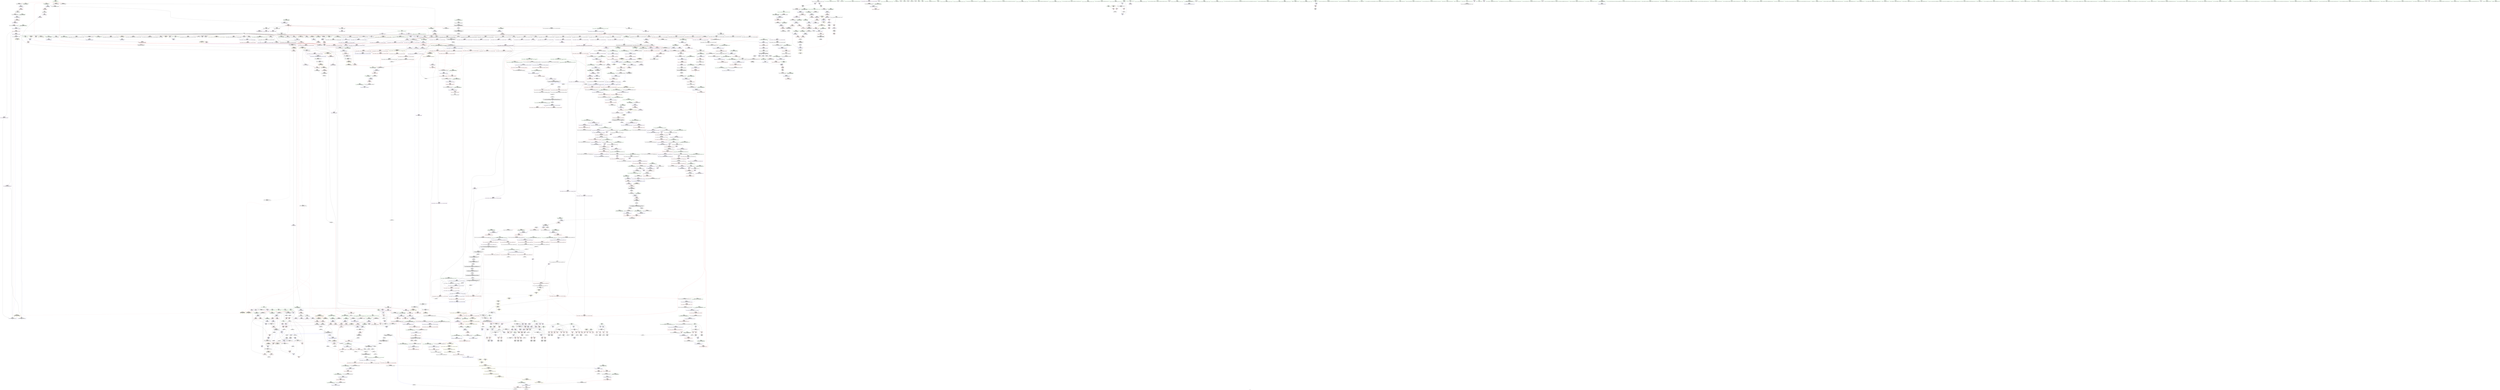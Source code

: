 digraph "SVFG" {
	label="SVFG";

	Node0x558eb0dc2290 [shape=record,color=grey,label="{NodeID: 0\nNullPtr|{|<s32>102}}"];
	Node0x558eb0dc2290 -> Node0x558eb1092f10[style=solid];
	Node0x558eb0dc2290 -> Node0x558eb1093010[style=solid];
	Node0x558eb0dc2290 -> Node0x558eb10930e0[style=solid];
	Node0x558eb0dc2290 -> Node0x558eb10931b0[style=solid];
	Node0x558eb0dc2290 -> Node0x558eb1093280[style=solid];
	Node0x558eb0dc2290 -> Node0x558eb1093350[style=solid];
	Node0x558eb0dc2290 -> Node0x558eb1093420[style=solid];
	Node0x558eb0dc2290 -> Node0x558eb10934f0[style=solid];
	Node0x558eb0dc2290 -> Node0x558eb10935c0[style=solid];
	Node0x558eb0dc2290 -> Node0x558eb1093690[style=solid];
	Node0x558eb0dc2290 -> Node0x558eb1093760[style=solid];
	Node0x558eb0dc2290 -> Node0x558eb1093830[style=solid];
	Node0x558eb0dc2290 -> Node0x558eb1093900[style=solid];
	Node0x558eb0dc2290 -> Node0x558eb10939d0[style=solid];
	Node0x558eb0dc2290 -> Node0x558eb1093aa0[style=solid];
	Node0x558eb0dc2290 -> Node0x558eb1093b70[style=solid];
	Node0x558eb0dc2290 -> Node0x558eb1093c40[style=solid];
	Node0x558eb0dc2290 -> Node0x558eb1093d10[style=solid];
	Node0x558eb0dc2290 -> Node0x558eb1093de0[style=solid];
	Node0x558eb0dc2290 -> Node0x558eb1093eb0[style=solid];
	Node0x558eb0dc2290 -> Node0x558eb1093f80[style=solid];
	Node0x558eb0dc2290 -> Node0x558eb1094050[style=solid];
	Node0x558eb0dc2290 -> Node0x558eb1094120[style=solid];
	Node0x558eb0dc2290 -> Node0x558eb10941f0[style=solid];
	Node0x558eb0dc2290 -> Node0x558eb109da30[style=solid];
	Node0x558eb0dc2290 -> Node0x558eb10c07d0[style=solid];
	Node0x558eb0dc2290 -> Node0x558eb10c08a0[style=solid];
	Node0x558eb0dc2290 -> Node0x558eb10c0970[style=solid];
	Node0x558eb0dc2290 -> Node0x558eb10c2780[style=solid];
	Node0x558eb0dc2290 -> Node0x558eb10e0f10[style=solid];
	Node0x558eb0dc2290 -> Node0x558eb10b2f00[style=solid];
	Node0x558eb0dc2290 -> Node0x558eb10b3800[style=solid];
	Node0x558eb0dc2290:s32 -> Node0x558eb11be780[style=solid,color=red];
	Node0x558eb1098860 [shape=record,color=red,label="{NodeID: 775\n1077\<--1076\n\<--_M_end_of_storage\n_ZNSt6vectorIiSaIiEE17_M_realloc_insertIJRKiEEEvN9__gnu_cxx17__normal_iteratorIPiS1_EEDpOT_\n}"];
	Node0x558eb1098860 -> Node0x558eb108ca60[style=solid];
	Node0x558eb10b1100 [shape=record,color=grey,label="{NodeID: 1550\n647 = Binary(645, 646, )\n}"];
	Node0x558eb10b1100 -> Node0x558eb1097000[style=solid];
	Node0x558eb108f160 [shape=record,color=black,label="{NodeID: 443\n1624\<--1615\n\<--agg.tmp\n_ZSt4copyISt13move_iteratorIPiES1_ET0_T_S4_S3_\n}"];
	Node0x558eb108f160 -> Node0x558eb10a6eb0[style=solid];
	Node0x558eb11bf290 [shape=record,color=black,label="{NodeID: 2325\n465 = PHI(84, 84, )\n0th arg _ZNSt6vectorIiSaIiEEixEm }"];
	Node0x558eb11bf290 -> Node0x558eb109fd50[style=solid];
	Node0x558eb1082f80 [shape=record,color=green,label="{NodeID: 111\n691\<--692\nthis.addr\<--this.addr_field_insensitive\n_ZNSaIiEC2Ev\n}"];
	Node0x558eb1082f80 -> Node0x558eb10ad2a0[style=solid];
	Node0x558eb1082f80 -> Node0x558eb10c0a40[style=solid];
	Node0x558eb109e350 [shape=record,color=blue,label="{NodeID: 886\n166\<--163\narrayidx18\<--\n_Z5solvev\n}"];
	Node0x558eb109e350 -> Node0x558eb1124840[style=dashed];
	Node0x558eb10a4d60 [shape=record,color=purple,label="{NodeID: 554\n1126\<--1124\n_M_finish\<--\n_ZNSt6vectorIiSaIiEE3endEv\n|{<s0>80}}"];
	Node0x558eb10a4d60:s0 -> Node0x558eb11c0ed0[style=solid,color=red];
	Node0x558eb1087780 [shape=record,color=green,label="{NodeID: 222\n1460\<--1461\n_ZSt17__throw_bad_allocv\<--_ZSt17__throw_bad_allocv_field_insensitive\n}"];
	Node0x558eb10c3620 [shape=record,color=blue,label="{NodeID: 997\n1168\<--1164\n__n.addr\<--__n\n_ZNKSt6vectorIiSaIiEE12_M_check_lenEmPKc\n|{|<s2>87}}"];
	Node0x558eb10c3620 -> Node0x558eb1099080[style=dashed];
	Node0x558eb10c3620 -> Node0x558eb1099490[style=dashed];
	Node0x558eb10c3620:s2 -> Node0x558eb1146840[style=dashed,color=red];
	Node0x558eb10aa790 [shape=record,color=red,label="{NodeID: 665\n265\<--264\n\<--arrayidx65\n_Z5solvev\n}"];
	Node0x558eb10aa790 -> Node0x558eb109ede0[style=solid];
	Node0x558eb1095940 [shape=record,color=black,label="{NodeID: 333\n345\<--368\n_ZSt3maxIiERKT_S2_S2__ret\<--\n_ZSt3maxIiERKT_S2_S2_\n|{<s0>6|<s1>15|<s2>17}}"];
	Node0x558eb1095940:s0 -> Node0x558eb11b5e10[style=solid,color=blue];
	Node0x558eb1095940:s1 -> Node0x558eb11b6240[style=solid,color=blue];
	Node0x558eb1095940:s2 -> Node0x558eb11b6380[style=solid,color=blue];
	Node0x558eb11b64c0 [shape=record,color=black,label="{NodeID: 2215\n314 = PHI()\n}"];
	Node0x558eb0d7ec70 [shape=record,color=green,label="{NodeID: 1\n7\<--1\n__dso_handle\<--dummyObj\nGlob }"];
	Node0x558eb1098930 [shape=record,color=red,label="{NodeID: 776\n1081\<--1080\n\<--_M_start34\n_ZNSt6vectorIiSaIiEE17_M_realloc_insertIJRKiEEEvN9__gnu_cxx17__normal_iteratorIPiS1_EEDpOT_\n}"];
	Node0x558eb1098930 -> Node0x558eb108cb30[style=solid];
	Node0x558eb10b1280 [shape=record,color=grey,label="{NodeID: 1551\n292 = Binary(288, 291, )\n}"];
	Node0x558eb10b1280 -> Node0x558eb10b1400[style=solid];
	Node0x558eb108f230 [shape=record,color=black,label="{NodeID: 444\n1632\<--1617\n\<--agg.tmp3\n_ZSt4copyISt13move_iteratorIPiES1_ET0_T_S4_S3_\n}"];
	Node0x558eb108f230 -> Node0x558eb10a7050[style=solid];
	Node0x558eb11bf4a0 [shape=record,color=black,label="{NodeID: 2326\n1683 = PHI(1661, )\n1st arg _ZSt13__copy_move_aILb1EPiS0_ET1_T0_S2_S1_ }"];
	Node0x558eb11bf4a0 -> Node0x558eb10c6880[style=solid];
	Node0x558eb1083050 [shape=record,color=green,label="{NodeID: 112\n697\<--698\n_ZN9__gnu_cxx13new_allocatorIiEC2Ev\<--_ZN9__gnu_cxx13new_allocatorIiEC2Ev_field_insensitive\n}"];
	Node0x558eb109e420 [shape=record,color=blue,label="{NodeID: 887\n171\<--168\narrayidx20\<--\n_Z5solvev\n}"];
	Node0x558eb109e420 -> Node0x558eb1124d40[style=dashed];
	Node0x558eb10a4e30 [shape=record,color=purple,label="{NodeID: 555\n1248\<--1238\ncoerce.dive\<--retval\n_ZNSt6vectorIiSaIiEE5beginEv\n}"];
	Node0x558eb10a4e30 -> Node0x558eb1099970[style=solid];
	Node0x558eb1087880 [shape=record,color=green,label="{NodeID: 223\n1465\<--1466\ncall2\<--call2_field_insensitive\n_ZN9__gnu_cxx13new_allocatorIiE8allocateEmPKv\n}"];
	Node0x558eb1087880 -> Node0x558eb108e120[style=solid];
	Node0x558eb10c36f0 [shape=record,color=blue,label="{NodeID: 998\n1170\<--1165\n__s.addr\<--__s\n_ZNKSt6vectorIiSaIiEE12_M_check_lenEmPKc\n}"];
	Node0x558eb10c36f0 -> Node0x558eb1099150[style=dashed];
	Node0x558eb11257d0 [shape=record,color=yellow,style=double,label="{NodeID: 1773\n34V_1 = ENCHI(MR_34V_0)\npts\{1466 \}\nFun[_ZSt18uninitialized_copyISt13move_iteratorIPiES1_ET0_T_S4_S3_]|{<s0>112}}"];
	Node0x558eb11257d0:s0 -> Node0x558eb113e9d0[style=dashed,color=red];
	Node0x558eb10aa860 [shape=record,color=red,label="{NodeID: 666\n288\<--284\n\<--call70\n_Z5solvev\n}"];
	Node0x558eb10aa860 -> Node0x558eb10b1280[style=solid];
	Node0x558eb1095a10 [shape=record,color=black,label="{NodeID: 334\n376\<--375\n\<--this1\n_ZNSt6vectorIiSaIiEEC2Ev\n|{<s0>23}}"];
	Node0x558eb1095a10:s0 -> Node0x558eb11bf180[style=solid,color=red];
	Node0x558eb11b6590 [shape=record,color=black,label="{NodeID: 2216\n320 = PHI()\n}"];
	Node0x558eb0e01ec0 [shape=record,color=green,label="{NodeID: 2\n20\<--1\n\<--dummyObj\nCan only get source location for instruction, argument, global var or function.}"];
	Node0x558eb1098a00 [shape=record,color=red,label="{NodeID: 777\n1123\<--1120\nthis1\<--this.addr\n_ZNSt6vectorIiSaIiEE3endEv\n}"];
	Node0x558eb1098a00 -> Node0x558eb108cc00[style=solid];
	Node0x558eb10b1400 [shape=record,color=grey,label="{NodeID: 1552\n293 = Binary(292, 282, )\n}"];
	Node0x558eb10b1400 -> Node0x558eb10b1a00[style=solid];
	Node0x558eb108f300 [shape=record,color=black,label="{NodeID: 445\n1605\<--1639\n_ZSt4copyISt13move_iteratorIPiES1_ET0_T_S4_S3__ret\<--call6\n_ZSt4copyISt13move_iteratorIPiES1_ET0_T_S4_S3_\n|{<s0>115}}"];
	Node0x558eb108f300:s0 -> Node0x558eb11badc0[style=solid,color=blue];
	Node0x558eb11bf5b0 [shape=record,color=black,label="{NodeID: 2327\n1684 = PHI(1663, )\n2nd arg _ZSt13__copy_move_aILb1EPiS0_ET1_T0_S2_S1_ }"];
	Node0x558eb11bf5b0 -> Node0x558eb10c6950[style=solid];
	Node0x558eb1083150 [shape=record,color=green,label="{NodeID: 113\n702\<--703\nthis.addr\<--this.addr_field_insensitive\n_ZN9__gnu_cxx13new_allocatorIiEC2Ev\n}"];
	Node0x558eb1083150 -> Node0x558eb10ad370[style=solid];
	Node0x558eb1083150 -> Node0x558eb10c0b10[style=solid];
	Node0x558eb109e4f0 [shape=record,color=blue,label="{NodeID: 888\n66\<--175\ni4\<--inc22\n_Z5solvev\n}"];
	Node0x558eb109e4f0 -> Node0x558eb1123850[style=dashed];
	Node0x558eb10a4f00 [shape=record,color=purple,label="{NodeID: 556\n1245\<--1244\n_M_impl\<--\n_ZNSt6vectorIiSaIiEE5beginEv\n}"];
	Node0x558eb1087950 [shape=record,color=green,label="{NodeID: 224\n1467\<--1468\n_Znwm\<--_Znwm_field_insensitive\n}"];
	Node0x558eb10c37c0 [shape=record,color=blue,label="{NodeID: 999\n1174\<--1194\nref.tmp\<--call4\n_ZNKSt6vectorIiSaIiEE12_M_check_lenEmPKc\n|{|<s1>87}}"];
	Node0x558eb10c37c0 -> Node0x558eb1099490[style=dashed];
	Node0x558eb10c37c0:s1 -> Node0x558eb1146950[style=dashed,color=red];
	Node0x558eb10aa930 [shape=record,color=red,label="{NodeID: 667\n291\<--289\n\<--call71\n_Z5solvev\n}"];
	Node0x558eb10aa930 -> Node0x558eb10b1280[style=solid];
	Node0x558eb1095ae0 [shape=record,color=black,label="{NodeID: 335\n399\<--398\n\<--this1\n_ZNSt6vectorIiSaIiEE9push_backERKi\n}"];
	Node0x558eb1095ae0 -> Node0x558eb10a16f0[style=solid];
	Node0x558eb1095ae0 -> Node0x558eb10a17c0[style=solid];
	Node0x558eb11b6660 [shape=record,color=black,label="{NodeID: 2217\n324 = PHI()\n}"];
	Node0x558eb0e06900 [shape=record,color=green,label="{NodeID: 3\n22\<--1\n_ZSt3cin\<--dummyObj\nGlob }"];
	Node0x558eb1098ad0 [shape=record,color=red,label="{NodeID: 778\n1131\<--1130\n\<--coerce.dive\n_ZNSt6vectorIiSaIiEE3endEv\n}"];
	Node0x558eb1098ad0 -> Node0x558eb108ccd0[style=solid];
	Node0x558eb10b1580 [shape=record,color=grey,label="{NodeID: 1553\n1234 = Binary(1233, 462, )\n}"];
	Node0x558eb10b1580 -> Node0x558eb108d280[style=solid];
	Node0x558eb108f3d0 [shape=record,color=black,label="{NodeID: 446\n1643\<--1664\n_ZSt14__copy_move_a2ILb1EPiS0_ET1_T0_S2_S1__ret\<--call3\n_ZSt14__copy_move_a2ILb1EPiS0_ET1_T0_S2_S1_\n|{<s0>120}}"];
	Node0x558eb108f3d0:s0 -> Node0x558eb11bb180[style=solid,color=blue];
	Node0x558eb11bf6c0 [shape=record,color=black,label="{NodeID: 2328\n829 = PHI(761, 771, )\n0th arg _ZNSt12_Vector_baseIiSaIiEE12_Vector_implD2Ev }"];
	Node0x558eb11bf6c0 -> Node0x558eb10c1740[style=solid];
	Node0x558eb1087dc0 [shape=record,color=green,label="{NodeID: 114\n711\<--712\n__first.addr\<--__first.addr_field_insensitive\n_ZSt8_DestroyIPiiEvT_S1_RSaIT0_E\n}"];
	Node0x558eb1087dc0 -> Node0x558eb10ad440[style=solid];
	Node0x558eb1087dc0 -> Node0x558eb10c0be0[style=solid];
	Node0x558eb109e5c0 [shape=record,color=blue,label="{NodeID: 889\n72\<--98\ni24\<--\n_Z5solvev\n}"];
	Node0x558eb109e5c0 -> Node0x558eb1137770[style=dashed];
	Node0x558eb10a4fd0 [shape=record,color=purple,label="{NodeID: 557\n1246\<--1244\n_M_start\<--\n_ZNSt6vectorIiSaIiEE5beginEv\n|{<s0>93}}"];
	Node0x558eb10a4fd0:s0 -> Node0x558eb11c0ed0[style=solid,color=red];
	Node0x558eb1087a50 [shape=record,color=green,label="{NodeID: 225\n1479\<--1480\n__first\<--__first_field_insensitive\n_ZSt22__uninitialized_copy_aISt13move_iteratorIPiES1_iET0_T_S4_S3_RSaIT1_E\n}"];
	Node0x558eb1087a50 -> Node0x558eb108e2c0[style=solid];
	Node0x558eb1087a50 -> Node0x558eb10a5720[style=solid];
	Node0x558eb10c3890 [shape=record,color=blue,label="{NodeID: 1000\n1172\<--1200\n__len\<--add\n_ZNKSt6vectorIiSaIiEE12_M_check_lenEmPKc\n}"];
	Node0x558eb10c3890 -> Node0x558eb1099220[style=dashed];
	Node0x558eb10c3890 -> Node0x558eb10992f0[style=dashed];
	Node0x558eb10c3890 -> Node0x558eb10993c0[style=dashed];
	Node0x558eb10aaa00 [shape=record,color=red,label="{NodeID: 668\n302\<--301\n\<--call79\n_Z5solvev\n}"];
	Node0x558eb10aaa00 -> Node0x558eb109f1f0[style=solid];
	Node0x558eb1095bb0 [shape=record,color=black,label="{NodeID: 336\n403\<--398\n\<--this1\n_ZNSt6vectorIiSaIiEE9push_backERKi\n}"];
	Node0x558eb1095bb0 -> Node0x558eb10a1890[style=solid];
	Node0x558eb1095bb0 -> Node0x558eb10a1960[style=solid];
	Node0x558eb11b6730 [shape=record,color=black,label="{NodeID: 2218\n326 = PHI()\n}"];
	Node0x558eb0dbff50 [shape=record,color=green,label="{NodeID: 4\n23\<--1\n_ZSt4cout\<--dummyObj\nGlob }"];
	Node0x558eb1098ba0 [shape=record,color=red,label="{NodeID: 779\n1146\<--1137\nthis1\<--this.addr\n_ZN9__gnu_cxx13new_allocatorIiE9constructIiJRKiEEEvPT_DpOT0_\n}"];
	Node0x558eb10b1700 [shape=record,color=grey,label="{NodeID: 1554\n1233 = Binary(1231, 1232, )\n}"];
	Node0x558eb10b1700 -> Node0x558eb10b1580[style=solid];
	Node0x558eb108f4a0 [shape=record,color=black,label="{NodeID: 447\n1668\<--1677\n_ZSt12__miter_baseIPiEDTcl12__miter_basecldtfp_4baseEEESt13move_iteratorIT_E_ret\<--call1\n_ZSt12__miter_baseIPiEDTcl12__miter_basecldtfp_4baseEEESt13move_iteratorIT_E\n|{<s0>117|<s1>119}}"];
	Node0x558eb108f4a0:s0 -> Node0x558eb11baf00[style=solid,color=blue];
	Node0x558eb108f4a0:s1 -> Node0x558eb11bb040[style=solid,color=blue];
	Node0x558eb11bf8a0 [shape=record,color=black,label="{NodeID: 2329\n1475 = PHI(1308, )\n0th arg _ZSt22__uninitialized_copy_aISt13move_iteratorIPiES1_iET0_T_S4_S3_RSaIT1_E }"];
	Node0x558eb11bf8a0 -> Node0x558eb10c51c0[style=solid];
	Node0x558eb1087e90 [shape=record,color=green,label="{NodeID: 115\n713\<--714\n__last.addr\<--__last.addr_field_insensitive\n_ZSt8_DestroyIPiiEvT_S1_RSaIT0_E\n}"];
	Node0x558eb1087e90 -> Node0x558eb10ad510[style=solid];
	Node0x558eb1087e90 -> Node0x558eb10c0cb0[style=solid];
	Node0x558eb109e690 [shape=record,color=blue,label="{NodeID: 890\n74\<--187\nu28\<--\n_Z5solvev\n}"];
	Node0x558eb109e690 -> Node0x558eb10a91a0[style=dashed];
	Node0x558eb109e690 -> Node0x558eb10a9270[style=dashed];
	Node0x558eb109e690 -> Node0x558eb10a9340[style=dashed];
	Node0x558eb109e690 -> Node0x558eb1137c70[style=dashed];
	Node0x558eb10a50a0 [shape=record,color=purple,label="{NodeID: 558\n1264\<--1260\n_M_impl\<--this1\n_ZNSt12_Vector_baseIiSaIiEE11_M_allocateEm\n}"];
	Node0x558eb10a50a0 -> Node0x558eb108d4f0[style=solid];
	Node0x558eb1087b20 [shape=record,color=green,label="{NodeID: 226\n1481\<--1482\n__last\<--__last_field_insensitive\n_ZSt22__uninitialized_copy_aISt13move_iteratorIPiES1_iET0_T_S4_S3_RSaIT1_E\n}"];
	Node0x558eb1087b20 -> Node0x558eb108e390[style=solid];
	Node0x558eb1087b20 -> Node0x558eb10a57f0[style=solid];
	Node0x558eb10c3960 [shape=record,color=blue,label="{NodeID: 1001\n1219\<--1217\n__lhs.addr\<--__lhs\n_ZN9__gnu_cxxmiIPiSt6vectorIiSaIiEEEENS_17__normal_iteratorIT_T0_E15difference_typeERKS8_SB_\n}"];
	Node0x558eb10c3960 -> Node0x558eb1099560[style=dashed];
	Node0x558eb10aaad0 [shape=record,color=red,label="{NodeID: 669\n311\<--310\n\<--call83\n_Z5solvev\n}"];
	Node0x558eb10aaad0 -> Node0x558eb109f390[style=solid];
	Node0x558eb1095c80 [shape=record,color=black,label="{NodeID: 337\n409\<--398\n\<--this1\n_ZNSt6vectorIiSaIiEE9push_backERKi\n}"];
	Node0x558eb1095c80 -> Node0x558eb10a1a30[style=solid];
	Node0x558eb11b6830 [shape=record,color=black,label="{NodeID: 2219\n327 = PHI()\n}"];
	Node0x558eb0da2e80 [shape=record,color=green,label="{NodeID: 5\n26\<--1\n.str\<--dummyObj\nGlob }"];
	Node0x558eb1098c70 [shape=record,color=red,label="{NodeID: 780\n1147\<--1139\n\<--__p.addr\n_ZN9__gnu_cxx13new_allocatorIiE9constructIiJRKiEEEvPT_DpOT0_\n}"];
	Node0x558eb1098c70 -> Node0x558eb108cda0[style=solid];
	Node0x558eb10b1880 [shape=record,color=grey,label="{NodeID: 1555\n460 = Binary(458, 459, )\n}"];
	Node0x558eb10b1880 -> Node0x558eb10b2000[style=solid];
	Node0x558eb108f570 [shape=record,color=black,label="{NodeID: 448\n1681\<--1700\n_ZSt13__copy_move_aILb1EPiS0_ET1_T0_S2_S1__ret\<--call\n_ZSt13__copy_move_aILb1EPiS0_ET1_T0_S2_S1_\n|{<s0>124}}"];
	Node0x558eb108f570:s0 -> Node0x558eb11b7e80[style=solid,color=blue];
	Node0x558eb11bf9b0 [shape=record,color=black,label="{NodeID: 2330\n1476 = PHI(1310, )\n1st arg _ZSt22__uninitialized_copy_aISt13move_iteratorIPiES1_iET0_T_S4_S3_RSaIT1_E }"];
	Node0x558eb11bf9b0 -> Node0x558eb10c5290[style=solid];
	Node0x558eb1087f60 [shape=record,color=green,label="{NodeID: 116\n715\<--716\n.addr\<--.addr_field_insensitive\n_ZSt8_DestroyIPiiEvT_S1_RSaIT0_E\n}"];
	Node0x558eb1087f60 -> Node0x558eb10c0d80[style=solid];
	Node0x558eb109e760 [shape=record,color=blue,label="{NodeID: 891\n76\<--200\nref.tmp\<--sub\n_Z5solvev\n|{|<s2>6}}"];
	Node0x558eb109e760 -> Node0x558eb10aa450[style=dashed];
	Node0x558eb109e760 -> Node0x558eb1138170[style=dashed];
	Node0x558eb109e760:s2 -> Node0x558eb113db90[style=dashed,color=red];
	Node0x558eb10a5170 [shape=record,color=purple,label="{NodeID: 559\n1299\<--1287\ncoerce.dive\<--agg.tmp\n_ZSt34__uninitialized_move_if_noexcept_aIPiS0_SaIiEET0_T_S3_S2_RT1_\n}"];
	Node0x558eb10a5170 -> Node0x558eb10c40b0[style=solid];
	Node0x558eb1087bf0 [shape=record,color=green,label="{NodeID: 227\n1483\<--1484\n__result.addr\<--__result.addr_field_insensitive\n_ZSt22__uninitialized_copy_aISt13move_iteratorIPiES1_iET0_T_S4_S3_RSaIT1_E\n}"];
	Node0x558eb1087bf0 -> Node0x558eb109b370[style=solid];
	Node0x558eb1087bf0 -> Node0x558eb10c5360[style=solid];
	Node0x558eb10c3a30 [shape=record,color=blue,label="{NodeID: 1002\n1221\<--1218\n__rhs.addr\<--__rhs\n_ZN9__gnu_cxxmiIPiSt6vectorIiSaIiEEEENS_17__normal_iteratorIT_T0_E15difference_typeERKS8_SB_\n}"];
	Node0x558eb10c3a30 -> Node0x558eb1099630[style=dashed];
	Node0x558eb10aaba0 [shape=record,color=red,label="{NodeID: 670\n368\<--348\n\<--retval\n_ZSt3maxIiERKT_S2_S2_\n}"];
	Node0x558eb10aaba0 -> Node0x558eb1095940[style=solid];
	Node0x558eb1095d50 [shape=record,color=black,label="{NodeID: 338\n412\<--398\n\<--this1\n_ZNSt6vectorIiSaIiEE9push_backERKi\n}"];
	Node0x558eb1095d50 -> Node0x558eb10a1b00[style=solid];
	Node0x558eb1095d50 -> Node0x558eb10a1bd0[style=solid];
	Node0x558eb11b6900 [shape=record,color=black,label="{NodeID: 2220\n1348 = PHI(1393, )\n|{<s0>100}}"];
	Node0x558eb11b6900:s0 -> Node0x558eb11c3cf0[style=solid,color=red];
	Node0x558eb0da5940 [shape=record,color=green,label="{NodeID: 6\n28\<--1\n.str.1\<--dummyObj\nGlob }"];
	Node0x558eb1098d40 [shape=record,color=red,label="{NodeID: 781\n1150\<--1141\n\<--__args.addr\n_ZN9__gnu_cxx13new_allocatorIiE9constructIiJRKiEEEvPT_DpOT0_\n|{<s0>81}}"];
	Node0x558eb1098d40:s0 -> Node0x558eb11c1170[style=solid,color=red];
	Node0x558eb10b1a00 [shape=record,color=grey,label="{NodeID: 1556\n295 = Binary(294, 293, )\n}"];
	Node0x558eb10b1a00 -> Node0x558eb109f050[style=solid];
	Node0x558eb108f640 [shape=record,color=black,label="{NodeID: 449\n1704\<--1709\n_ZSt12__niter_baseIPiET_S1__ret\<--\n_ZSt12__niter_baseIPiET_S1_\n|{<s0>121|<s1>122|<s2>123}}"];
	Node0x558eb108f640:s0 -> Node0x558eb11b7a90[style=solid,color=blue];
	Node0x558eb108f640:s1 -> Node0x558eb11b7c00[style=solid,color=blue];
	Node0x558eb108f640:s2 -> Node0x558eb11b7d40[style=solid,color=blue];
	Node0x558eb11bfac0 [shape=record,color=black,label="{NodeID: 2331\n1477 = PHI(1305, )\n2nd arg _ZSt22__uninitialized_copy_aISt13move_iteratorIPiES1_iET0_T_S4_S3_RSaIT1_E }"];
	Node0x558eb11bfac0 -> Node0x558eb10c5360[style=solid];
	Node0x558eb1088030 [shape=record,color=green,label="{NodeID: 117\n723\<--724\n_ZSt8_DestroyIPiEvT_S1_\<--_ZSt8_DestroyIPiEvT_S1__field_insensitive\n}"];
	Node0x558eb109e830 [shape=record,color=blue,label="{NodeID: 892\n208\<--205\narrayidx39\<--\n_Z5solvev\n}"];
	Node0x558eb109e830 -> Node0x558eb1138670[style=dashed];
	Node0x558eb10a5240 [shape=record,color=purple,label="{NodeID: 560\n1307\<--1287\ncoerce.dive4\<--agg.tmp\n_ZSt34__uninitialized_move_if_noexcept_aIPiS0_SaIiEET0_T_S3_S2_RT1_\n}"];
	Node0x558eb10a5240 -> Node0x558eb1099ff0[style=solid];
	Node0x558eb1087cc0 [shape=record,color=green,label="{NodeID: 228\n1485\<--1486\n.addr\<--.addr_field_insensitive\n_ZSt22__uninitialized_copy_aISt13move_iteratorIPiES1_iET0_T_S4_S3_RSaIT1_E\n}"];
	Node0x558eb1087cc0 -> Node0x558eb10c5430[style=solid];
	Node0x558eb10c3b00 [shape=record,color=blue,label="{NodeID: 1003\n1240\<--1237\nthis.addr\<--this\n_ZNSt6vectorIiSaIiEE5beginEv\n}"];
	Node0x558eb10c3b00 -> Node0x558eb10998a0[style=dashed];
	Node0x558eb10aac70 [shape=record,color=red,label="{NodeID: 671\n356\<--350\n\<--__a.addr\n_ZSt3maxIiERKT_S2_S2_\n}"];
	Node0x558eb10aac70 -> Node0x558eb10aafb0[style=solid];
	Node0x558eb1095e20 [shape=record,color=black,label="{NodeID: 339\n420\<--398\n\<--this1\n_ZNSt6vectorIiSaIiEE9push_backERKi\n}"];
	Node0x558eb1095e20 -> Node0x558eb10a1ca0[style=solid];
	Node0x558eb1095e20 -> Node0x558eb10a1d70[style=solid];
	Node0x558eb11b6b00 [shape=record,color=black,label="{NodeID: 2221\n1351 = PHI(1382, )\n}"];
	Node0x558eb11b6b00 -> Node0x558eb108d9d0[style=solid];
	Node0x558eb1062010 [shape=record,color=green,label="{NodeID: 7\n30\<--1\n.str.2\<--dummyObj\nGlob }"];
	Node0x558eb1098e10 [shape=record,color=red,label="{NodeID: 782\n1152\<--1151\n\<--call\n_ZN9__gnu_cxx13new_allocatorIiE9constructIiJRKiEEEvPT_DpOT0_\n}"];
	Node0x558eb1098e10 -> Node0x558eb10c33b0[style=solid];
	Node0x558eb10b1b80 [shape=record,color=grey,label="{NodeID: 1557\n307 = Binary(306, 20, )\n}"];
	Node0x558eb10b1b80 -> Node0x558eb109f2c0[style=solid];
	Node0x558eb108f710 [shape=record,color=black,label="{NodeID: 450\n1728\<--1726\nsub.ptr.lhs.cast\<--\n_ZNSt11__copy_moveILb1ELb1ESt26random_access_iterator_tagE8__copy_mIiEEPT_PKS3_S6_S4_\n}"];
	Node0x558eb108f710 -> Node0x558eb10b0200[style=solid];
	Node0x558eb11bfbd0 [shape=record,color=black,label="{NodeID: 2332\n1478 = PHI(1306, )\n3rd arg _ZSt22__uninitialized_copy_aISt13move_iteratorIPiES1_iET0_T_S4_S3_RSaIT1_E }"];
	Node0x558eb11bfbd0 -> Node0x558eb10c5430[style=solid];
	Node0x558eb1088100 [shape=record,color=green,label="{NodeID: 118\n728\<--729\nthis.addr\<--this.addr_field_insensitive\n_ZNSt12_Vector_baseIiSaIiEE19_M_get_Tp_allocatorEv\n}"];
	Node0x558eb1088100 -> Node0x558eb10ad5e0[style=solid];
	Node0x558eb1088100 -> Node0x558eb10c0e50[style=solid];
	Node0x558eb109e900 [shape=record,color=blue,label="{NodeID: 893\n72\<--212\ni24\<--inc41\n_Z5solvev\n}"];
	Node0x558eb109e900 -> Node0x558eb1137770[style=dashed];
	Node0x558eb113b000 [shape=record,color=yellow,style=double,label="{NodeID: 1668\n234V_1 = ENCHI(MR_234V_0)\npts\{850000 850001 \}\nFun[_ZNKSt6vectorIiSaIiEE12_M_check_lenEmPKc]|{<s0>83|<s1>83|<s2>85|<s3>85|<s4>86|<s5>86|<s6>88|<s7>88}}"];
	Node0x558eb113b000:s0 -> Node0x558eb113b790[style=dashed,color=red];
	Node0x558eb113b000:s1 -> Node0x558eb113b870[style=dashed,color=red];
	Node0x558eb113b000:s2 -> Node0x558eb113b790[style=dashed,color=red];
	Node0x558eb113b000:s3 -> Node0x558eb113b870[style=dashed,color=red];
	Node0x558eb113b000:s4 -> Node0x558eb113b790[style=dashed,color=red];
	Node0x558eb113b000:s5 -> Node0x558eb113b870[style=dashed,color=red];
	Node0x558eb113b000:s6 -> Node0x558eb113b790[style=dashed,color=red];
	Node0x558eb113b000:s7 -> Node0x558eb113b870[style=dashed,color=red];
	Node0x558eb10a5310 [shape=record,color=purple,label="{NodeID: 561\n1303\<--1289\ncoerce.dive3\<--agg.tmp1\n_ZSt34__uninitialized_move_if_noexcept_aIPiS0_SaIiEET0_T_S3_S2_RT1_\n}"];
	Node0x558eb10a5310 -> Node0x558eb10c4180[style=solid];
	Node0x558eb1090190 [shape=record,color=green,label="{NodeID: 229\n1487\<--1488\nagg.tmp\<--agg.tmp_field_insensitive\n_ZSt22__uninitialized_copy_aISt13move_iteratorIPiES1_iET0_T_S4_S3_RSaIT1_E\n}"];
	Node0x558eb1090190 -> Node0x558eb108e460[style=solid];
	Node0x558eb1090190 -> Node0x558eb10a58c0[style=solid];
	Node0x558eb10c3bd0 [shape=record,color=blue,label="{NodeID: 1004\n1254\<--1252\nthis.addr\<--this\n_ZNSt12_Vector_baseIiSaIiEE11_M_allocateEm\n}"];
	Node0x558eb10c3bd0 -> Node0x558eb1099a40[style=dashed];
	Node0x558eb10aad40 [shape=record,color=red,label="{NodeID: 672\n365\<--350\n\<--__a.addr\n_ZSt3maxIiERKT_S2_S2_\n}"];
	Node0x558eb10aad40 -> Node0x558eb109f7a0[style=solid];
	Node0x558eb1095ef0 [shape=record,color=black,label="{NodeID: 340\n411\<--410\n\<--_M_impl3\n_ZNSt6vectorIiSaIiEE9push_backERKi\n|{<s0>25}}"];
	Node0x558eb1095ef0:s0 -> Node0x558eb11bca50[style=solid,color=red];
	Node0x558eb11b6c40 [shape=record,color=black,label="{NodeID: 2222\n1389 = PHI(1402, )\n}"];
	Node0x558eb11b6c40 -> Node0x558eb108dc40[style=solid];
	Node0x558eb10612e0 [shape=record,color=green,label="{NodeID: 8\n33\<--1\n\<--dummyObj\nCan only get source location for instruction, argument, global var or function.}"];
	Node0x558eb1098ee0 [shape=record,color=red,label="{NodeID: 783\n1160\<--1157\n\<--__t.addr\n_ZSt7forwardIRKiEOT_RNSt16remove_referenceIS2_E4typeE\n}"];
	Node0x558eb1098ee0 -> Node0x558eb108cf40[style=solid];
	Node0x558eb10b1d00 [shape=record,color=grey,label="{NodeID: 1558\n318 = Binary(317, 20, )\n}"];
	Node0x558eb10b1d00 -> Node0x558eb109f460[style=solid];
	Node0x558eb108f7e0 [shape=record,color=black,label="{NodeID: 451\n1729\<--1727\nsub.ptr.rhs.cast\<--\n_ZNSt11__copy_moveILb1ELb1ESt26random_access_iterator_tagE8__copy_mIiEEPT_PKS3_S6_S4_\n}"];
	Node0x558eb108f7e0 -> Node0x558eb10b0200[style=solid];
	Node0x558eb11bfd10 [shape=record,color=black,label="{NodeID: 2333\n1358 = PHI(1174, )\n0th arg _ZSt3maxImERKT_S2_S2_ }"];
	Node0x558eb11bfd10 -> Node0x558eb10c4590[style=solid];
	Node0x558eb10881d0 [shape=record,color=green,label="{NodeID: 119\n737\<--738\nthis.addr\<--this.addr_field_insensitive\n_ZNSt12_Vector_baseIiSaIiEED2Ev\n}"];
	Node0x558eb10881d0 -> Node0x558eb10ad6b0[style=solid];
	Node0x558eb10881d0 -> Node0x558eb10c0f20[style=solid];
	Node0x558eb109e9d0 [shape=record,color=blue,label="{NodeID: 894\n78\<--98\nres\<--\n_Z5solvev\n}"];
	Node0x558eb109e9d0 -> Node0x558eb112b350[style=dashed];
	Node0x558eb10a53e0 [shape=record,color=purple,label="{NodeID: 562\n1309\<--1289\ncoerce.dive5\<--agg.tmp1\n_ZSt34__uninitialized_move_if_noexcept_aIPiS0_SaIiEET0_T_S3_S2_RT1_\n}"];
	Node0x558eb10a53e0 -> Node0x558eb109a0c0[style=solid];
	Node0x558eb1090260 [shape=record,color=green,label="{NodeID: 230\n1489\<--1490\nagg.tmp2\<--agg.tmp2_field_insensitive\n_ZSt22__uninitialized_copy_aISt13move_iteratorIPiES1_iET0_T_S4_S3_RSaIT1_E\n}"];
	Node0x558eb1090260 -> Node0x558eb108e530[style=solid];
	Node0x558eb1090260 -> Node0x558eb10a5990[style=solid];
	Node0x558eb10c3ca0 [shape=record,color=blue,label="{NodeID: 1005\n1256\<--1253\n__n.addr\<--__n\n_ZNSt12_Vector_baseIiSaIiEE11_M_allocateEm\n}"];
	Node0x558eb10c3ca0 -> Node0x558eb1099b10[style=dashed];
	Node0x558eb10c3ca0 -> Node0x558eb1099be0[style=dashed];
	Node0x558eb10aae10 [shape=record,color=red,label="{NodeID: 673\n358\<--352\n\<--__b.addr\n_ZSt3maxIiERKT_S2_S2_\n}"];
	Node0x558eb10aae10 -> Node0x558eb10ab080[style=solid];
	Node0x558eb1095fc0 [shape=record,color=black,label="{NodeID: 341\n450\<--449\n\<--this1\n_ZNKSt6vectorIiSaIiEE4sizeEv\n}"];
	Node0x558eb1095fc0 -> Node0x558eb10a1f10[style=solid];
	Node0x558eb1095fc0 -> Node0x558eb10a1fe0[style=solid];
	Node0x558eb11b6d80 [shape=record,color=black,label="{NodeID: 2223\n277 = PHI(444, )\n}"];
	Node0x558eb11b6d80 -> Node0x558eb10957a0[style=solid];
	Node0x558eb1061620 [shape=record,color=green,label="{NodeID: 9\n98\<--1\n\<--dummyObj\nCan only get source location for instruction, argument, global var or function.}"];
	Node0x558eb1098fb0 [shape=record,color=red,label="{NodeID: 784\n1179\<--1166\nthis1\<--this.addr\n_ZNKSt6vectorIiSaIiEE12_M_check_lenEmPKc\n|{<s0>82|<s1>83|<s2>85|<s3>86|<s4>88|<s5>89|<s6>90}}"];
	Node0x558eb1098fb0:s0 -> Node0x558eb11c2e50[style=solid,color=red];
	Node0x558eb1098fb0:s1 -> Node0x558eb11bd130[style=solid,color=red];
	Node0x558eb1098fb0:s2 -> Node0x558eb11bd130[style=solid,color=red];
	Node0x558eb1098fb0:s3 -> Node0x558eb11bd130[style=solid,color=red];
	Node0x558eb1098fb0:s4 -> Node0x558eb11bd130[style=solid,color=red];
	Node0x558eb1098fb0:s5 -> Node0x558eb11c2e50[style=solid,color=red];
	Node0x558eb1098fb0:s6 -> Node0x558eb11c2e50[style=solid,color=red];
	Node0x558eb10b1e80 [shape=record,color=grey,label="{NodeID: 1559\n1200 = Binary(1193, 1199, )\n}"];
	Node0x558eb10b1e80 -> Node0x558eb10c3890[style=solid];
	Node0x558eb108f8b0 [shape=record,color=black,label="{NodeID: 452\n1737\<--1736\n\<--\n_ZNSt11__copy_moveILb1ELb1ESt26random_access_iterator_tagE8__copy_mIiEEPT_PKS3_S6_S4_\n}"];
	Node0x558eb108f8b0 -> Node0x558eb10a72c0[style=solid];
	Node0x558eb11bfe50 [shape=record,color=black,label="{NodeID: 2334\n466 = PHI(285, 290, )\n1st arg _ZNSt6vectorIiSaIiEEixEm }"];
	Node0x558eb11bfe50 -> Node0x558eb109fe20[style=solid];
	Node0x558eb10882a0 [shape=record,color=green,label="{NodeID: 120\n739\<--740\nexn.slot\<--exn.slot_field_insensitive\n_ZNSt12_Vector_baseIiSaIiEED2Ev\n}"];
	Node0x558eb10882a0 -> Node0x558eb10ad780[style=solid];
	Node0x558eb10882a0 -> Node0x558eb10c0ff0[style=solid];
	Node0x558eb109eaa0 [shape=record,color=blue,label="{NodeID: 895\n80\<--98\nmaxc\<--\n_Z5solvev\n}"];
	Node0x558eb109eaa0 -> Node0x558eb112b850[style=dashed];
	Node0x558eb10a54b0 [shape=record,color=purple,label="{NodeID: 563\n1321\<--1320\n_M_current\<--this1\n_ZNK9__gnu_cxx17__normal_iteratorIPiSt6vectorIiSaIiEEE4baseEv\n}"];
	Node0x558eb10a54b0 -> Node0x558eb108d760[style=solid];
	Node0x558eb1090330 [shape=record,color=green,label="{NodeID: 231\n1501\<--1502\nllvm.memcpy.p0i8.p0i8.i64\<--llvm.memcpy.p0i8.p0i8.i64_field_insensitive\n}"];
	Node0x558eb10c3d70 [shape=record,color=blue,label="{NodeID: 1006\n1279\<--1275\n__first.addr\<--__first\n_ZSt34__uninitialized_move_if_noexcept_aIPiS0_SaIiEET0_T_S3_S2_RT1_\n}"];
	Node0x558eb10c3d70 -> Node0x558eb1099cb0[style=dashed];
	Node0x558eb10aaee0 [shape=record,color=red,label="{NodeID: 674\n362\<--352\n\<--__b.addr\n_ZSt3maxIiERKT_S2_S2_\n}"];
	Node0x558eb10aaee0 -> Node0x558eb109f6d0[style=solid];
	Node0x558eb1096090 [shape=record,color=black,label="{NodeID: 342\n454\<--449\n\<--this1\n_ZNKSt6vectorIiSaIiEE4sizeEv\n}"];
	Node0x558eb1096090 -> Node0x558eb10a20b0[style=solid];
	Node0x558eb1096090 -> Node0x558eb10a2180[style=solid];
	Node0x558eb11b6ec0 [shape=record,color=black,label="{NodeID: 2224\n284 = PHI(464, )\n}"];
	Node0x558eb11b6ec0 -> Node0x558eb10aa860[style=solid];
	Node0x558eb1061720 [shape=record,color=green,label="{NodeID: 10\n113\<--1\n\<--dummyObj\nCan only get source location for instruction, argument, global var or function.}"];
	Node0x558eb1099080 [shape=record,color=red,label="{NodeID: 785\n1185\<--1168\n\<--__n.addr\n_ZNKSt6vectorIiSaIiEE12_M_check_lenEmPKc\n}"];
	Node0x558eb1099080 -> Node0x558eb10b3200[style=solid];
	Node0x558eb10b2000 [shape=record,color=grey,label="{NodeID: 1560\n461 = Binary(460, 462, )\n}"];
	Node0x558eb10b2000 -> Node0x558eb1096300[style=solid];
	Node0x558eb108f980 [shape=record,color=black,label="{NodeID: 453\n1739\<--1738\n\<--\n_ZNSt11__copy_moveILb1ELb1ESt26random_access_iterator_tagE8__copy_mIiEEPT_PKS3_S6_S4_\n}"];
	Node0x558eb108f980 -> Node0x558eb10a7390[style=solid];
	Node0x558eb11c0060 [shape=record,color=black,label="{NodeID: 2335\n778 = PHI(720, )\n0th arg _ZSt8_DestroyIPiEvT_S1_ }"];
	Node0x558eb11c0060 -> Node0x558eb10c1190[style=solid];
	Node0x558eb1088370 [shape=record,color=green,label="{NodeID: 121\n741\<--742\nehselector.slot\<--ehselector.slot_field_insensitive\n_ZNSt12_Vector_baseIiSaIiEED2Ev\n}"];
	Node0x558eb1088370 -> Node0x558eb10c10c0[style=solid];
	Node0x558eb109eb70 [shape=record,color=blue,label="{NodeID: 896\n82\<--98\ni43\<--\n_Z5solvev\n}"];
	Node0x558eb109eb70 -> Node0x558eb112bd50[style=dashed];
	Node0x558eb10a5580 [shape=record,color=purple,label="{NodeID: 564\n1399\<--1398\n_M_impl\<--this1\n_ZNKSt12_Vector_baseIiSaIiEE19_M_get_Tp_allocatorEv\n}"];
	Node0x558eb10a5580 -> Node0x558eb108dd10[style=solid];
	Node0x558eb1090400 [shape=record,color=green,label="{NodeID: 232\n1512\<--1513\n_ZSt18uninitialized_copyISt13move_iteratorIPiES1_ET0_T_S4_S3_\<--_ZSt18uninitialized_copyISt13move_iteratorIPiES1_ET0_T_S4_S3__field_insensitive\n}"];
	Node0x558eb10c3e40 [shape=record,color=blue,label="{NodeID: 1007\n1281\<--1276\n__last.addr\<--__last\n_ZSt34__uninitialized_move_if_noexcept_aIPiS0_SaIiEET0_T_S3_S2_RT1_\n}"];
	Node0x558eb10c3e40 -> Node0x558eb1099d80[style=dashed];
	Node0x558eb10aafb0 [shape=record,color=red,label="{NodeID: 675\n357\<--356\n\<--\n_ZSt3maxIiERKT_S2_S2_\n}"];
	Node0x558eb10aafb0 -> Node0x558eb10b3080[style=solid];
	Node0x558eb1096160 [shape=record,color=black,label="{NodeID: 343\n458\<--453\nsub.ptr.lhs.cast\<--\n_ZNKSt6vectorIiSaIiEE4sizeEv\n}"];
	Node0x558eb1096160 -> Node0x558eb10b1880[style=solid];
	Node0x558eb11b7000 [shape=record,color=black,label="{NodeID: 2225\n289 = PHI(464, )\n}"];
	Node0x558eb11b7000 -> Node0x558eb10aa930[style=solid];
	Node0x558eb1062140 [shape=record,color=green,label="{NodeID: 11\n132\<--1\n\<--dummyObj\nCan only get source location for instruction, argument, global var or function.}"];
	Node0x558eb1099150 [shape=record,color=red,label="{NodeID: 786\n1188\<--1170\n\<--__s.addr\n_ZNKSt6vectorIiSaIiEE12_M_check_lenEmPKc\n}"];
	Node0x558eb10b2180 [shape=record,color=grey,label="{NodeID: 1561\n117 = Binary(116, 20, )\n}"];
	Node0x558eb10b2180 -> Node0x558eb109dcd0[style=solid];
	Node0x558eb108fa50 [shape=record,color=black,label="{NodeID: 454\n1711\<--1748\n_ZNSt11__copy_moveILb1ELb1ESt26random_access_iterator_tagE8__copy_mIiEEPT_PKS3_S6_S4__ret\<--add.ptr\n_ZNSt11__copy_moveILb1ELb1ESt26random_access_iterator_tagE8__copy_mIiEEPT_PKS3_S6_S4_\n|{<s0>127}}"];
	Node0x558eb108fa50:s0 -> Node0x558eb11b8240[style=solid,color=blue];
	Node0x558eb11c0170 [shape=record,color=black,label="{NodeID: 2336\n779 = PHI(721, )\n1st arg _ZSt8_DestroyIPiEvT_S1_ }"];
	Node0x558eb11c0170 -> Node0x558eb10c1260[style=solid];
	Node0x558eb1088440 [shape=record,color=green,label="{NodeID: 122\n759\<--760\n_ZNSt12_Vector_baseIiSaIiEE13_M_deallocateEPim\<--_ZNSt12_Vector_baseIiSaIiEE13_M_deallocateEPim_field_insensitive\n}"];
	Node0x558eb109ec40 [shape=record,color=blue,label="{NodeID: 897\n86\<--242\nu53\<--\n_Z5solvev\n}"];
	Node0x558eb109ec40 -> Node0x558eb10a9a90[style=dashed];
	Node0x558eb109ec40 -> Node0x558eb10a9b60[style=dashed];
	Node0x558eb109ec40 -> Node0x558eb10a9c30[style=dashed];
	Node0x558eb109ec40 -> Node0x558eb10a9d00[style=dashed];
	Node0x558eb109ec40 -> Node0x558eb109ede0[style=dashed];
	Node0x558eb109ec40 -> Node0x558eb112c250[style=dashed];
	Node0x558eb113b3b0 [shape=record,color=yellow,style=double,label="{NodeID: 1672\n34V_1 = ENCHI(MR_34V_0)\npts\{1466 \}\nFun[_ZNSt16allocator_traitsISaIiEE9constructIiJRKiEEEvRS0_PT_DpOT0_]|{<s0>56}}"];
	Node0x558eb113b3b0:s0 -> Node0x558eb10c33b0[style=dashed,color=red];
	Node0x558eb10a5650 [shape=record,color=purple,label="{NodeID: 565\n1420\<--1419\n_M_current\<--this1\n_ZN9__gnu_cxx17__normal_iteratorIPiSt6vectorIiSaIiEEEC2ERKS1_\n}"];
	Node0x558eb10a5650 -> Node0x558eb10c4ce0[style=solid];
	Node0x558eb1090500 [shape=record,color=green,label="{NodeID: 233\n1517\<--1518\nretval\<--retval_field_insensitive\n_ZSt32__make_move_if_noexcept_iteratorIiSt13move_iteratorIPiEET0_PT_\n|{|<s1>109}}"];
	Node0x558eb1090500 -> Node0x558eb10a5da0[style=solid];
	Node0x558eb1090500:s1 -> Node0x558eb11bc500[style=solid,color=red];
	Node0x558eb10c3f10 [shape=record,color=blue,label="{NodeID: 1008\n1283\<--1277\n__result.addr\<--__result\n_ZSt34__uninitialized_move_if_noexcept_aIPiS0_SaIiEET0_T_S3_S2_RT1_\n}"];
	Node0x558eb10c3f10 -> Node0x558eb1099e50[style=dashed];
	Node0x558eb11260f0 [shape=record,color=yellow,style=double,label="{NodeID: 1783\n44V_1 = ENCHI(MR_44V_0)\npts\{180000 \}\nFun[_ZN9__gnu_cxx13new_allocatorIiE9constructIiJRKiEEEvPT_DpOT0_]}"];
	Node0x558eb11260f0 -> Node0x558eb1098e10[style=dashed];
	Node0x558eb10ab080 [shape=record,color=red,label="{NodeID: 676\n359\<--358\n\<--\n_ZSt3maxIiERKT_S2_S2_\n}"];
	Node0x558eb10ab080 -> Node0x558eb10b3080[style=solid];
	Node0x558eb1096230 [shape=record,color=black,label="{NodeID: 344\n459\<--457\nsub.ptr.rhs.cast\<--\n_ZNKSt6vectorIiSaIiEE4sizeEv\n}"];
	Node0x558eb1096230 -> Node0x558eb10b1880[style=solid];
	Node0x558eb11b7140 [shape=record,color=black,label="{NodeID: 2226\n427 = PHI(1116, )\n}"];
	Node0x558eb11b7140 -> Node0x558eb109fbb0[style=solid];
	Node0x558eb1062200 [shape=record,color=green,label="{NodeID: 12\n133\<--1\n\<--dummyObj\nCan only get source location for instruction, argument, global var or function.}"];
	Node0x558eb1099220 [shape=record,color=red,label="{NodeID: 787\n1202\<--1172\n\<--__len\n_ZNKSt6vectorIiSaIiEE12_M_check_lenEmPKc\n}"];
	Node0x558eb1099220 -> Node0x558eb10b3b00[style=solid];
	Node0x558eb10b2300 [shape=record,color=grey,label="{NodeID: 1562\n182 = cmp(180, 181, )\n}"];
	Node0x558eb108fb20 [shape=record,color=black,label="{NodeID: 455\n1755\<--1760\n_ZSt12__miter_baseIPiET_S1__ret\<--\n_ZSt12__miter_baseIPiET_S1_\n|{<s0>126}}"];
	Node0x558eb108fb20:s0 -> Node0x558eb11b8100[style=solid,color=blue];
	Node0x558eb11c0280 [shape=record,color=black,label="{NodeID: 2337\n1756 = PHI(1674, )\n0th arg _ZSt12__miter_baseIPiET_S1_ }"];
	Node0x558eb11c0280 -> Node0x558eb10c6fd0[style=solid];
	Node0x558eb1088540 [shape=record,color=green,label="{NodeID: 123\n763\<--764\n_ZNSt12_Vector_baseIiSaIiEE12_Vector_implD2Ev\<--_ZNSt12_Vector_baseIiSaIiEE12_Vector_implD2Ev_field_insensitive\n}"];
	Node0x558eb109ed10 [shape=record,color=blue,label="{NodeID: 898\n254\<--156\narrayidx61\<--\n_Z5solvev\n}"];
	Node0x558eb109ed10 -> Node0x558eb10aa6c0[style=dashed];
	Node0x558eb109ed10 -> Node0x558eb109ed10[style=dashed];
	Node0x558eb109ed10 -> Node0x558eb112d150[style=dashed];
	Node0x558eb113b490 [shape=record,color=yellow,style=double,label="{NodeID: 1673\n44V_1 = ENCHI(MR_44V_0)\npts\{180000 \}\nFun[_ZNSt16allocator_traitsISaIiEE9constructIiJRKiEEEvRS0_PT_DpOT0_]|{<s0>56}}"];
	Node0x558eb113b490:s0 -> Node0x558eb11260f0[style=dashed,color=red];
	Node0x558eb10a5720 [shape=record,color=purple,label="{NodeID: 566\n1491\<--1479\ncoerce.dive\<--__first\n_ZSt22__uninitialized_copy_aISt13move_iteratorIPiES1_iET0_T_S4_S3_RSaIT1_E\n}"];
	Node0x558eb10a5720 -> Node0x558eb10c51c0[style=solid];
	Node0x558eb10905d0 [shape=record,color=green,label="{NodeID: 234\n1519\<--1520\n__i.addr\<--__i.addr_field_insensitive\n_ZSt32__make_move_if_noexcept_iteratorIiSt13move_iteratorIPiEET0_PT_\n}"];
	Node0x558eb10905d0 -> Node0x558eb109b5e0[style=solid];
	Node0x558eb10905d0 -> Node0x558eb10c56a0[style=solid];
	Node0x558eb10c3fe0 [shape=record,color=blue,label="{NodeID: 1009\n1285\<--1278\n__alloc.addr\<--__alloc\n_ZSt34__uninitialized_move_if_noexcept_aIPiS0_SaIiEET0_T_S3_S2_RT1_\n}"];
	Node0x558eb10c3fe0 -> Node0x558eb1099f20[style=dashed];
	Node0x558eb10ab150 [shape=record,color=red,label="{NodeID: 677\n375\<--372\nthis1\<--this.addr\n_ZNSt6vectorIiSaIiEEC2Ev\n}"];
	Node0x558eb10ab150 -> Node0x558eb1095a10[style=solid];
	Node0x558eb1096300 [shape=record,color=black,label="{NodeID: 345\n444\<--461\n_ZNKSt6vectorIiSaIiEE4sizeEv_ret\<--sub.ptr.div\n_ZNKSt6vectorIiSaIiEE4sizeEv\n|{<s0>11|<s1>14|<s2>83|<s3>85|<s4>86|<s5>88}}"];
	Node0x558eb1096300:s0 -> Node0x558eb11b6d80[style=solid,color=blue];
	Node0x558eb1096300:s1 -> Node0x558eb11b60d0[style=solid,color=blue];
	Node0x558eb1096300:s2 -> Node0x558eb11b9880[style=solid,color=blue];
	Node0x558eb1096300:s3 -> Node0x558eb11b99c0[style=solid,color=blue];
	Node0x558eb1096300:s4 -> Node0x558eb11b9b00[style=solid,color=blue];
	Node0x558eb1096300:s5 -> Node0x558eb11b9d80[style=solid,color=blue];
	Node0x558eb11b7280 [shape=record,color=black,label="{NodeID: 2227\n500 = PHI(726, )\n|{<s0>29}}"];
	Node0x558eb11b7280:s0 -> Node0x558eb11bdd40[style=solid,color=red];
	Node0x558eb1062300 [shape=record,color=green,label="{NodeID: 13\n134\<--1\n\<--dummyObj\nCan only get source location for instruction, argument, global var or function.}"];
	Node0x558eb10992f0 [shape=record,color=red,label="{NodeID: 788\n1206\<--1172\n\<--__len\n_ZNKSt6vectorIiSaIiEE12_M_check_lenEmPKc\n}"];
	Node0x558eb10992f0 -> Node0x558eb10b3980[style=solid];
	Node0x558eb10b2480 [shape=record,color=grey,label="{NodeID: 1563\n1262 = cmp(1261, 285, )\n}"];
	Node0x558eb108fbf0 [shape=record,color=black,label="{NodeID: 456\n1762\<--1769\n_ZNKSt13move_iteratorIPiE4baseEv_ret\<--\n_ZNKSt13move_iteratorIPiE4baseEv\n|{<s0>125}}"];
	Node0x558eb108fbf0:s0 -> Node0x558eb11b7fc0[style=solid,color=blue];
	Node0x558eb11c0390 [shape=record,color=black,label="{NodeID: 2338\n1572 = PHI(1559, )\n0th arg _ZNSt20__uninitialized_copyILb1EE13__uninit_copyISt13move_iteratorIPiES3_EET0_T_S6_S5_ }"];
	Node0x558eb11c0390 -> Node0x558eb10c5c50[style=solid];
	Node0x558eb1088640 [shape=record,color=green,label="{NodeID: 124\n780\<--781\n__first.addr\<--__first.addr_field_insensitive\n_ZSt8_DestroyIPiEvT_S1_\n}"];
	Node0x558eb1088640 -> Node0x558eb10adac0[style=solid];
	Node0x558eb1088640 -> Node0x558eb10c1190[style=solid];
	Node0x558eb109ede0 [shape=record,color=blue,label="{NodeID: 899\n86\<--265\nu53\<--\n_Z5solvev\n}"];
	Node0x558eb109ede0 -> Node0x558eb10a9a90[style=dashed];
	Node0x558eb109ede0 -> Node0x558eb10a9b60[style=dashed];
	Node0x558eb109ede0 -> Node0x558eb10a9c30[style=dashed];
	Node0x558eb109ede0 -> Node0x558eb10a9d00[style=dashed];
	Node0x558eb109ede0 -> Node0x558eb109ede0[style=dashed];
	Node0x558eb109ede0 -> Node0x558eb112c250[style=dashed];
	Node0x558eb10a57f0 [shape=record,color=purple,label="{NodeID: 567\n1493\<--1481\ncoerce.dive1\<--__last\n_ZSt22__uninitialized_copy_aISt13move_iteratorIPiES1_iET0_T_S4_S3_RSaIT1_E\n}"];
	Node0x558eb10a57f0 -> Node0x558eb10c5290[style=solid];
	Node0x558eb10906a0 [shape=record,color=green,label="{NodeID: 235\n1524\<--1525\n_ZNSt13move_iteratorIPiEC2ES0_\<--_ZNSt13move_iteratorIPiEC2ES0__field_insensitive\n}"];
	Node0x558eb10c40b0 [shape=record,color=blue,label="{NodeID: 1010\n1299\<--1296\ncoerce.dive\<--call\n_ZSt34__uninitialized_move_if_noexcept_aIPiS0_SaIiEET0_T_S3_S2_RT1_\n}"];
	Node0x558eb10c40b0 -> Node0x558eb1099ff0[style=dashed];
	Node0x558eb10ab220 [shape=record,color=red,label="{NodeID: 678\n398\<--390\nthis1\<--this.addr\n_ZNSt6vectorIiSaIiEE9push_backERKi\n|{|<s5>26|<s6>27}}"];
	Node0x558eb10ab220 -> Node0x558eb1095ae0[style=solid];
	Node0x558eb10ab220 -> Node0x558eb1095bb0[style=solid];
	Node0x558eb10ab220 -> Node0x558eb1095c80[style=solid];
	Node0x558eb10ab220 -> Node0x558eb1095d50[style=solid];
	Node0x558eb10ab220 -> Node0x558eb1095e20[style=solid];
	Node0x558eb10ab220:s5 -> Node0x558eb11c4ba0[style=solid,color=red];
	Node0x558eb10ab220:s6 -> Node0x558eb11be200[style=solid,color=red];
	Node0x558eb10963d0 [shape=record,color=black,label="{NodeID: 346\n474\<--473\n\<--this1\n_ZNSt6vectorIiSaIiEEixEm\n}"];
	Node0x558eb10963d0 -> Node0x558eb10a2250[style=solid];
	Node0x558eb10963d0 -> Node0x558eb10a2320[style=solid];
	Node0x558eb11b73c0 [shape=record,color=black,label="{NodeID: 2228\n547 = PHI(576, )\n}"];
	Node0x558eb1062400 [shape=record,color=green,label="{NodeID: 14\n147\<--1\n\<--dummyObj\nCan only get source location for instruction, argument, global var or function.}"];
	Node0x558eb10993c0 [shape=record,color=red,label="{NodeID: 789\n1212\<--1172\n\<--__len\n_ZNKSt6vectorIiSaIiEE12_M_check_lenEmPKc\n}"];
	Node0x558eb10993c0 -> Node0x558eb10e10a0[style=solid];
	Node0x558eb10b2600 [shape=record,color=grey,label="{NodeID: 1564\n566 = cmp(564, 565, )\n}"];
	Node0x558eb108fcc0 [shape=record,color=purple,label="{NodeID: 457\n43\<--4\n\<--_ZStL8__ioinit\n__cxx_global_var_init\n}"];
	Node0x558eb11c04d0 [shape=record,color=black,label="{NodeID: 2339\n1573 = PHI(1561, )\n1st arg _ZNSt20__uninitialized_copyILb1EE13__uninit_copyISt13move_iteratorIPiES3_EET0_T_S6_S5_ }"];
	Node0x558eb11c04d0 -> Node0x558eb10c5d20[style=solid];
	Node0x558eb1088710 [shape=record,color=green,label="{NodeID: 125\n782\<--783\n__last.addr\<--__last.addr_field_insensitive\n_ZSt8_DestroyIPiEvT_S1_\n}"];
	Node0x558eb1088710 -> Node0x558eb10adb90[style=solid];
	Node0x558eb1088710 -> Node0x558eb10c1260[style=solid];
	Node0x558eb109eeb0 [shape=record,color=blue,label="{NodeID: 900\n88\<--269\nexn.slot\<--\n_Z5solvev\n}"];
	Node0x558eb109eeb0 -> Node0x558eb10a9dd0[style=dashed];
	Node0x558eb10a58c0 [shape=record,color=purple,label="{NodeID: 568\n1507\<--1487\ncoerce.dive3\<--agg.tmp\n_ZSt22__uninitialized_copy_aISt13move_iteratorIPiES1_iET0_T_S4_S3_RSaIT1_E\n}"];
	Node0x558eb10a58c0 -> Node0x558eb109b440[style=solid];
	Node0x558eb10907a0 [shape=record,color=green,label="{NodeID: 236\n1533\<--1534\n__first\<--__first_field_insensitive\n_ZSt18uninitialized_copyISt13move_iteratorIPiES1_ET0_T_S4_S3_\n}"];
	Node0x558eb10907a0 -> Node0x558eb108e7a0[style=solid];
	Node0x558eb10907a0 -> Node0x558eb10a5e70[style=solid];
	Node0x558eb10c4180 [shape=record,color=blue,label="{NodeID: 1011\n1303\<--1302\ncoerce.dive3\<--call2\n_ZSt34__uninitialized_move_if_noexcept_aIPiS0_SaIiEET0_T_S3_S2_RT1_\n}"];
	Node0x558eb10c4180 -> Node0x558eb109a0c0[style=dashed];
	Node0x558eb10ab2f0 [shape=record,color=red,label="{NodeID: 679\n416\<--392\n\<--__x.addr\n_ZNSt6vectorIiSaIiEE9push_backERKi\n|{<s0>25}}"];
	Node0x558eb10ab2f0:s0 -> Node0x558eb11bccf0[style=solid,color=red];
	Node0x558eb10964a0 [shape=record,color=black,label="{NodeID: 347\n464\<--479\n_ZNSt6vectorIiSaIiEEixEm_ret\<--add.ptr\n_ZNSt6vectorIiSaIiEEixEm\n|{<s0>12|<s1>13}}"];
	Node0x558eb10964a0:s0 -> Node0x558eb11b6ec0[style=solid,color=blue];
	Node0x558eb10964a0:s1 -> Node0x558eb11b7000[style=solid,color=blue];
	Node0x558eb11b74d0 [shape=record,color=black,label="{NodeID: 2229\n557 = PHI(596, )\n}"];
	Node0x558eb1062500 [shape=record,color=green,label="{NodeID: 15\n156\<--1\n\<--dummyObj\nCan only get source location for instruction, argument, global var or function.}"];
	Node0x558eb1099490 [shape=record,color=red,label="{NodeID: 790\n1199\<--1196\n\<--call5\n_ZNKSt6vectorIiSaIiEE12_M_check_lenEmPKc\n}"];
	Node0x558eb1099490 -> Node0x558eb10b1e80[style=solid];
	Node0x558eb10b2780 [shape=record,color=grey,label="{NodeID: 1565\n1734 = cmp(1733, 285, )\n}"];
	Node0x558eb108fd90 [shape=record,color=purple,label="{NodeID: 458\n106\<--8\narrayidx\<--a\n_Z5solvev\n}"];
	Node0x558eb11c0610 [shape=record,color=black,label="{NodeID: 2340\n1574 = PHI(1557, )\n2nd arg _ZNSt20__uninitialized_copyILb1EE13__uninit_copyISt13move_iteratorIPiES3_EET0_T_S6_S5_ }"];
	Node0x558eb11c0610 -> Node0x558eb10c5df0[style=solid];
	Node0x558eb10887e0 [shape=record,color=green,label="{NodeID: 126\n789\<--790\n_ZNSt12_Destroy_auxILb1EE9__destroyIPiEEvT_S3_\<--_ZNSt12_Destroy_auxILb1EE9__destroyIPiEEvT_S3__field_insensitive\n}"];
	Node0x558eb109ef80 [shape=record,color=blue,label="{NodeID: 901\n90\<--271\nehselector.slot\<--\n_Z5solvev\n}"];
	Node0x558eb109ef80 -> Node0x558eb10a9ea0[style=dashed];
	Node0x558eb113b790 [shape=record,color=yellow,style=double,label="{NodeID: 1676\n46V_1 = ENCHI(MR_46V_0)\npts\{850000 \}\nFun[_ZNKSt6vectorIiSaIiEE4sizeEv]}"];
	Node0x558eb113b790 -> Node0x558eb10aba40[style=dashed];
	Node0x558eb10a5990 [shape=record,color=purple,label="{NodeID: 569\n1509\<--1489\ncoerce.dive4\<--agg.tmp2\n_ZSt22__uninitialized_copy_aISt13move_iteratorIPiES1_iET0_T_S4_S3_RSaIT1_E\n}"];
	Node0x558eb10a5990 -> Node0x558eb109b510[style=solid];
	Node0x558eb1090870 [shape=record,color=green,label="{NodeID: 237\n1535\<--1536\n__last\<--__last_field_insensitive\n_ZSt18uninitialized_copyISt13move_iteratorIPiES1_ET0_T_S4_S3_\n}"];
	Node0x558eb1090870 -> Node0x558eb108e870[style=solid];
	Node0x558eb1090870 -> Node0x558eb10a5f40[style=solid];
	Node0x558eb10c4250 [shape=record,color=blue,label="{NodeID: 1012\n1317\<--1316\nthis.addr\<--this\n_ZNK9__gnu_cxx17__normal_iteratorIPiSt6vectorIiSaIiEEE4baseEv\n}"];
	Node0x558eb10c4250 -> Node0x558eb109a190[style=dashed];
	Node0x558eb10ab3c0 [shape=record,color=red,label="{NodeID: 680\n432\<--392\n\<--__x.addr\n_ZNSt6vectorIiSaIiEE9push_backERKi\n|{<s0>27}}"];
	Node0x558eb10ab3c0:s0 -> Node0x558eb11be420[style=solid,color=red];
	Node0x558eb1096570 [shape=record,color=black,label="{NodeID: 348\n491\<--490\n\<--this1\n_ZNSt6vectorIiSaIiEED2Ev\n}"];
	Node0x558eb1096570 -> Node0x558eb10a23f0[style=solid];
	Node0x558eb1096570 -> Node0x558eb10a24c0[style=solid];
	Node0x558eb11b75e0 [shape=record,color=black,label="{NodeID: 2230\n561 = PHI()\n}"];
	Node0x558eb1062600 [shape=record,color=green,label="{NodeID: 16\n282\<--1\n\<--dummyObj\nCan only get source location for instruction, argument, global var or function.}"];
	Node0x558eb1099560 [shape=record,color=red,label="{NodeID: 791\n1225\<--1219\n\<--__lhs.addr\n_ZN9__gnu_cxxmiIPiSt6vectorIiSaIiEEEENS_17__normal_iteratorIT_T0_E15difference_typeERKS8_SB_\n|{<s0>91}}"];
	Node0x558eb1099560:s0 -> Node0x558eb11bce40[style=solid,color=red];
	Node0x558eb10b2900 [shape=record,color=grey,label="{NodeID: 1566\n223 = cmp(221, 222, )\n}"];
	Node0x558eb108fe60 [shape=record,color=purple,label="{NodeID: 459\n110\<--8\narrayidx3\<--a\n_Z5solvev\n}"];
	Node0x558eb108fe60 -> Node0x558eb10a9f70[style=solid];
	Node0x558eb108fe60 -> Node0x558eb109dc00[style=solid];
	Node0x558eb11c0750 [shape=record,color=black,label="{NodeID: 2341\n883 = PHI(834, )\n0th arg _ZNSaIiED2Ev }"];
	Node0x558eb11c0750 -> Node0x558eb10c1cf0[style=solid];
	Node0x558eb10888e0 [shape=record,color=green,label="{NodeID: 127\n795\<--796\n.addr\<--.addr_field_insensitive\n_ZNSt12_Destroy_auxILb1EE9__destroyIPiEEvT_S3_\n}"];
	Node0x558eb10888e0 -> Node0x558eb10c1330[style=solid];
	Node0x558eb109f050 [shape=record,color=blue,label="{NodeID: 902\n78\<--295\nres\<--add73\n_Z5solvev\n}"];
	Node0x558eb109f050 -> Node0x558eb10aaa00[style=dashed];
	Node0x558eb109f050 -> Node0x558eb112b350[style=dashed];
	Node0x558eb113b870 [shape=record,color=yellow,style=double,label="{NodeID: 1677\n48V_1 = ENCHI(MR_48V_0)\npts\{850001 \}\nFun[_ZNKSt6vectorIiSaIiEE4sizeEv]}"];
	Node0x558eb113b870 -> Node0x558eb10ab970[style=dashed];
	Node0x558eb10a5a60 [shape=record,color=purple,label="{NodeID: 570\n1803\<--1497\noffset_0\<--\n}"];
	Node0x558eb10a5a60 -> Node0x558eb10c5500[style=solid];
	Node0x558eb1090940 [shape=record,color=green,label="{NodeID: 238\n1537\<--1538\n__result.addr\<--__result.addr_field_insensitive\n_ZSt18uninitialized_copyISt13move_iteratorIPiES1_ET0_T_S4_S3_\n}"];
	Node0x558eb1090940 -> Node0x558eb109b780[style=solid];
	Node0x558eb1090940 -> Node0x558eb10c5910[style=solid];
	Node0x558eb10c4320 [shape=record,color=blue,label="{NodeID: 1013\n1326\<--1324\n__a.addr\<--__a\n_ZNSt16allocator_traitsISaIiEE7destroyIiEEvRS0_PT_\n}"];
	Node0x558eb10c4320 -> Node0x558eb109a260[style=dashed];
	Node0x558eb10ab490 [shape=record,color=red,label="{NodeID: 681\n402\<--401\n\<--_M_finish\n_ZNSt6vectorIiSaIiEE9push_backERKi\n}"];
	Node0x558eb10ab490 -> Node0x558eb10b3500[style=solid];
	Node0x558eb1096640 [shape=record,color=black,label="{NodeID: 349\n495\<--490\n\<--this1\n_ZNSt6vectorIiSaIiEED2Ev\n}"];
	Node0x558eb1096640 -> Node0x558eb10a2590[style=solid];
	Node0x558eb1096640 -> Node0x558eb10a2660[style=solid];
	Node0x558eb11b76b0 [shape=record,color=black,label="{NodeID: 2231\n613 = PHI(618, )\n}"];
	Node0x558eb1062700 [shape=record,color=green,label="{NodeID: 17\n285\<--1\n\<--dummyObj\nCan only get source location for instruction, argument, global var or function.|{<s0>12}}"];
	Node0x558eb1062700:s0 -> Node0x558eb11bfe50[style=solid,color=red];
	Node0x558eb1099630 [shape=record,color=red,label="{NodeID: 792\n1228\<--1221\n\<--__rhs.addr\n_ZN9__gnu_cxxmiIPiSt6vectorIiSaIiEEEENS_17__normal_iteratorIT_T0_E15difference_typeERKS8_SB_\n|{<s0>92}}"];
	Node0x558eb1099630:s0 -> Node0x558eb11bce40[style=solid,color=red];
	Node0x558eb10b2a80 [shape=record,color=grey,label="{NodeID: 1567\n1457 = cmp(1455, 1456, )\n}"];
	Node0x558eb108ff30 [shape=record,color=purple,label="{NodeID: 460\n159\<--8\narrayidx16\<--a\n_Z5solvev\n}"];
	Node0x558eb108ff30 -> Node0x558eb10aa110[style=solid];
	Node0x558eb11c0890 [shape=record,color=black,label="{NodeID: 2342\n371 = PHI(84, )\n0th arg _ZNSt6vectorIiSaIiEEC2Ev }"];
	Node0x558eb11c0890 -> Node0x558eb109f870[style=solid];
	Node0x558eb10889b0 [shape=record,color=green,label="{NodeID: 128\n797\<--798\n.addr1\<--.addr1_field_insensitive\n_ZNSt12_Destroy_auxILb1EE9__destroyIPiEEvT_S3_\n}"];
	Node0x558eb10889b0 -> Node0x558eb10c1400[style=solid];
	Node0x558eb109f120 [shape=record,color=blue,label="{NodeID: 903\n92\<--299\nref.tmp75\<--conv77\n_Z5solvev\n|{|<s2>15}}"];
	Node0x558eb109f120 -> Node0x558eb10aaa00[style=dashed];
	Node0x558eb109f120 -> Node0x558eb112c750[style=dashed];
	Node0x558eb109f120:s2 -> Node0x558eb113db90[style=dashed,color=red];
	Node0x558eb10a5b30 [shape=record,color=purple,label="{NodeID: 571\n1804\<--1498\noffset_0\<--\n}"];
	Node0x558eb10a5b30 -> Node0x558eb109cfe0[style=solid];
	Node0x558eb1090a10 [shape=record,color=green,label="{NodeID: 239\n1539\<--1540\n__assignable\<--__assignable_field_insensitive\n_ZSt18uninitialized_copyISt13move_iteratorIPiES1_ET0_T_S4_S3_\n}"];
	Node0x558eb1090a10 -> Node0x558eb10c59e0[style=solid];
	Node0x558eb10c43f0 [shape=record,color=blue,label="{NodeID: 1014\n1328\<--1325\n__p.addr\<--__p\n_ZNSt16allocator_traitsISaIiEE7destroyIiEEvRS0_PT_\n}"];
	Node0x558eb10c43f0 -> Node0x558eb109a330[style=dashed];
	Node0x558eb10ab560 [shape=record,color=red,label="{NodeID: 682\n406\<--405\n\<--_M_end_of_storage\n_ZNSt6vectorIiSaIiEE9push_backERKi\n}"];
	Node0x558eb10ab560 -> Node0x558eb10b3500[style=solid];
	Node0x558eb1096710 [shape=record,color=black,label="{NodeID: 350\n499\<--490\n\<--this1\n_ZNSt6vectorIiSaIiEED2Ev\n|{<s0>28}}"];
	Node0x558eb1096710:s0 -> Node0x558eb11bc080[style=solid,color=red];
	Node0x558eb11b77f0 [shape=record,color=black,label="{NodeID: 2232\n630 = PHI(636, )\n}"];
	Node0x558eb11b77f0 -> Node0x558eb10c03c0[style=solid];
	Node0x558eb1062800 [shape=record,color=green,label="{NodeID: 18\n290\<--1\n\<--dummyObj\nCan only get source location for instruction, argument, global var or function.|{<s0>13|<s1>57}}"];
	Node0x558eb1062800:s0 -> Node0x558eb11bfe50[style=solid,color=red];
	Node0x558eb1062800:s1 -> Node0x558eb11bc830[style=solid,color=red];
	Node0x558eb1099700 [shape=record,color=red,label="{NodeID: 793\n1227\<--1226\n\<--call\n_ZN9__gnu_cxxmiIPiSt6vectorIiSaIiEEEENS_17__normal_iteratorIT_T0_E15difference_typeERKS8_SB_\n}"];
	Node0x558eb1099700 -> Node0x558eb108d0e0[style=solid];
	Node0x558eb10b2c00 [shape=record,color=grey,label="{NodeID: 1568\n102 = cmp(100, 101, )\n}"];
	Node0x558eb1090000 [shape=record,color=purple,label="{NodeID: 461\n264\<--8\narrayidx65\<--a\n_Z5solvev\n}"];
	Node0x558eb1090000 -> Node0x558eb10aa790[style=solid];
	Node0x558eb11c09d0 [shape=record,color=black,label="{NodeID: 2343\n661 = PHI(382, 519, 774, 1111, )\n0th arg __clang_call_terminate }"];
	Node0x558eb1088a80 [shape=record,color=green,label="{NodeID: 129\n806\<--807\nthis.addr\<--this.addr_field_insensitive\n_ZNSt12_Vector_baseIiSaIiEE13_M_deallocateEPim\n}"];
	Node0x558eb1088a80 -> Node0x558eb10adc60[style=solid];
	Node0x558eb1088a80 -> Node0x558eb10c14d0[style=solid];
	Node0x558eb109f1f0 [shape=record,color=blue,label="{NodeID: 904\n80\<--302\nmaxc\<--\n_Z5solvev\n}"];
	Node0x558eb109f1f0 -> Node0x558eb112b850[style=dashed];
	Node0x558eb10a5c00 [shape=record,color=purple,label="{NodeID: 572\n1806\<--1503\noffset_0\<--\n}"];
	Node0x558eb10a5c00 -> Node0x558eb10c55d0[style=solid];
	Node0x558eb1090ae0 [shape=record,color=green,label="{NodeID: 240\n1541\<--1542\nagg.tmp\<--agg.tmp_field_insensitive\n_ZSt18uninitialized_copyISt13move_iteratorIPiES1_ET0_T_S4_S3_\n}"];
	Node0x558eb1090ae0 -> Node0x558eb108e940[style=solid];
	Node0x558eb1090ae0 -> Node0x558eb10a6010[style=solid];
	Node0x558eb10c44c0 [shape=record,color=blue,label="{NodeID: 1015\n1343\<--1342\nthis.addr\<--this\n_ZNKSt6vectorIiSaIiEE8max_sizeEv\n}"];
	Node0x558eb10c44c0 -> Node0x558eb109a400[style=dashed];
	Node0x558eb10ab630 [shape=record,color=red,label="{NodeID: 683\n415\<--414\n\<--_M_finish5\n_ZNSt6vectorIiSaIiEE9push_backERKi\n|{<s0>25}}"];
	Node0x558eb10ab630:s0 -> Node0x558eb11bcba0[style=solid,color=red];
	Node0x558eb10967e0 [shape=record,color=black,label="{NodeID: 351\n506\<--490\n\<--this1\n_ZNSt6vectorIiSaIiEED2Ev\n|{<s0>30}}"];
	Node0x558eb10967e0:s0 -> Node0x558eb11c1330[style=solid,color=red];
	Node0x558eb11b79c0 [shape=record,color=black,label="{NodeID: 2233\n662 = PHI()\n}"];
	Node0x558eb1062900 [shape=record,color=green,label="{NodeID: 19\n328\<--1\n\<--dummyObj\nCan only get source location for instruction, argument, global var or function.}"];
	Node0x558eb10997d0 [shape=record,color=red,label="{NodeID: 794\n1230\<--1229\n\<--call1\n_ZN9__gnu_cxxmiIPiSt6vectorIiSaIiEEEENS_17__normal_iteratorIT_T0_E15difference_typeERKS8_SB_\n}"];
	Node0x558eb10997d0 -> Node0x558eb108d1b0[style=solid];
	Node0x558eb10b2d80 [shape=record,color=grey,label="{NodeID: 1569\n1372 = cmp(1369, 1371, )\n}"];
	Node0x558eb10900d0 [shape=record,color=purple,label="{NodeID: 462\n130\<--10\n\<--used\n_Z5solvev\n}"];
	Node0x558eb11c0d80 [shape=record,color=black,label="{NodeID: 2344\n1411 = PHI(1118, 1238, )\n0th arg _ZN9__gnu_cxx17__normal_iteratorIPiSt6vectorIiSaIiEEEC2ERKS1_ }"];
	Node0x558eb11c0d80 -> Node0x558eb10c4b40[style=solid];
	Node0x558eb1088b50 [shape=record,color=green,label="{NodeID: 130\n808\<--809\n__p.addr\<--__p.addr_field_insensitive\n_ZNSt12_Vector_baseIiSaIiEE13_M_deallocateEPim\n}"];
	Node0x558eb1088b50 -> Node0x558eb10add30[style=solid];
	Node0x558eb1088b50 -> Node0x558eb10ade00[style=solid];
	Node0x558eb1088b50 -> Node0x558eb10c15a0[style=solid];
	Node0x558eb109f2c0 [shape=record,color=blue,label="{NodeID: 905\n82\<--307\ni43\<--inc81\n_Z5solvev\n}"];
	Node0x558eb109f2c0 -> Node0x558eb112bd50[style=dashed];
	Node0x558eb113bb40 [shape=record,color=yellow,style=double,label="{NodeID: 1680\n34V_1 = ENCHI(MR_34V_0)\npts\{1466 \}\nFun[_ZSt4copyISt13move_iteratorIPiES1_ET0_T_S4_S3_]|{<s0>120}}"];
	Node0x558eb113bb40:s0 -> Node0x558eb113a3b0[style=dashed,color=red];
	Node0x558eb10a5cd0 [shape=record,color=purple,label="{NodeID: 573\n1807\<--1504\noffset_0\<--\n}"];
	Node0x558eb10a5cd0 -> Node0x558eb109d0b0[style=solid];
	Node0x558eb1090bb0 [shape=record,color=green,label="{NodeID: 241\n1543\<--1544\nagg.tmp2\<--agg.tmp2_field_insensitive\n_ZSt18uninitialized_copyISt13move_iteratorIPiES1_ET0_T_S4_S3_\n}"];
	Node0x558eb1090bb0 -> Node0x558eb108ea10[style=solid];
	Node0x558eb1090bb0 -> Node0x558eb10a60e0[style=solid];
	Node0x558eb10c4590 [shape=record,color=blue,label="{NodeID: 1016\n1362\<--1358\n__a.addr\<--__a\n_ZSt3maxImERKT_S2_S2_\n}"];
	Node0x558eb10c4590 -> Node0x558eb109a5a0[style=dashed];
	Node0x558eb10c4590 -> Node0x558eb109a670[style=dashed];
	Node0x558eb10ab700 [shape=record,color=red,label="{NodeID: 684\n423\<--422\n\<--_M_finish7\n_ZNSt6vectorIiSaIiEE9push_backERKi\n}"];
	Node0x558eb10ab700 -> Node0x558eb10a1e40[style=solid];
	Node0x558eb10968b0 [shape=record,color=black,label="{NodeID: 352\n516\<--490\n\<--this1\n_ZNSt6vectorIiSaIiEED2Ev\n|{<s0>31}}"];
	Node0x558eb10968b0:s0 -> Node0x558eb11c1330[style=solid,color=red];
	Node0x558eb11b7a90 [shape=record,color=black,label="{NodeID: 2234\n1657 = PHI(1704, )\n|{<s0>124}}"];
	Node0x558eb11b7a90:s0 -> Node0x558eb11c4020[style=solid,color=red];
	Node0x558eb1062a00 [shape=record,color=green,label="{NodeID: 20\n462\<--1\n\<--dummyObj\nCan only get source location for instruction, argument, global var or function.}"];
	Node0x558eb10998a0 [shape=record,color=red,label="{NodeID: 795\n1243\<--1240\nthis1\<--this.addr\n_ZNSt6vectorIiSaIiEE5beginEv\n}"];
	Node0x558eb10998a0 -> Node0x558eb108d350[style=solid];
	Node0x558eb10b2f00 [shape=record,color=grey,label="{NodeID: 1570\n817 = cmp(816, 3, )\n}"];
	Node0x558eb10a0310 [shape=record,color=purple,label="{NodeID: 463\n143\<--10\narrayidx11\<--used\n_Z5solvev\n}"];
	Node0x558eb10a0310 -> Node0x558eb10aa040[style=solid];
	Node0x558eb11c0ed0 [shape=record,color=black,label="{NodeID: 2345\n1412 = PHI(1126, 1246, )\n1st arg _ZN9__gnu_cxx17__normal_iteratorIPiSt6vectorIiSaIiEEEC2ERKS1_ }"];
	Node0x558eb11c0ed0 -> Node0x558eb10c4c10[style=solid];
	Node0x558eb1088c20 [shape=record,color=green,label="{NodeID: 131\n810\<--811\n__n.addr\<--__n.addr_field_insensitive\n_ZNSt12_Vector_baseIiSaIiEE13_M_deallocateEPim\n}"];
	Node0x558eb1088c20 -> Node0x558eb10aded0[style=solid];
	Node0x558eb1088c20 -> Node0x558eb10c1670[style=solid];
	Node0x558eb109f390 [shape=record,color=blue,label="{NodeID: 906\n78\<--311\nres\<--\n_Z5solvev\n}"];
	Node0x558eb109f390 -> Node0x558eb10a94e0[style=dashed];
	Node0x558eb10a5da0 [shape=record,color=purple,label="{NodeID: 574\n1526\<--1517\ncoerce.dive\<--retval\n_ZSt32__make_move_if_noexcept_iteratorIiSt13move_iteratorIPiEET0_PT_\n}"];
	Node0x558eb10a5da0 -> Node0x558eb109b6b0[style=solid];
	Node0x558eb1090c80 [shape=record,color=green,label="{NodeID: 242\n1563\<--1564\n_ZNSt20__uninitialized_copyILb1EE13__uninit_copyISt13move_iteratorIPiES3_EET0_T_S6_S5_\<--_ZNSt20__uninitialized_copyILb1EE13__uninit_copyISt13move_iteratorIPiES3_EET0_T_S6_S5__field_insensitive\n}"];
	Node0x558eb10c4660 [shape=record,color=blue,label="{NodeID: 1017\n1364\<--1359\n__b.addr\<--__b\n_ZSt3maxImERKT_S2_S2_\n}"];
	Node0x558eb10c4660 -> Node0x558eb109a740[style=dashed];
	Node0x558eb10c4660 -> Node0x558eb109a810[style=dashed];
	Node0x558eb10ab7d0 [shape=record,color=red,label="{NodeID: 685\n434\<--433\n\<--coerce.dive8\n_ZNSt6vectorIiSaIiEE9push_backERKi\n|{<s0>27}}"];
	Node0x558eb10ab7d0:s0 -> Node0x558eb11be310[style=solid,color=red];
	Node0x558eb1096980 [shape=record,color=black,label="{NodeID: 353\n543\<--542\n\<--vbase.offset.ptr\nmain\n}"];
	Node0x558eb1096980 -> Node0x558eb10ac400[style=solid];
	Node0x558eb11b7c00 [shape=record,color=black,label="{NodeID: 2235\n1661 = PHI(1704, )\n|{<s0>124}}"];
	Node0x558eb11b7c00:s0 -> Node0x558eb11bf4a0[style=solid,color=red];
	Node0x558eb1062b00 [shape=record,color=green,label="{NodeID: 21\n548\<--1\n\<--dummyObj\nCan only get source location for instruction, argument, global var or function.|{<s0>33}}"];
	Node0x558eb1062b00:s0 -> Node0x558eb11bb680[style=solid,color=red];
	Node0x558eb1099970 [shape=record,color=red,label="{NodeID: 796\n1249\<--1248\n\<--coerce.dive\n_ZNSt6vectorIiSaIiEE5beginEv\n}"];
	Node0x558eb1099970 -> Node0x558eb108d420[style=solid];
	Node0x558eb10b3080 [shape=record,color=grey,label="{NodeID: 1571\n360 = cmp(357, 359, )\n}"];
	Node0x558eb10a03e0 [shape=record,color=purple,label="{NodeID: 464\n154\<--10\narrayidx14\<--used\n_Z5solvev\n}"];
	Node0x558eb10a03e0 -> Node0x558eb109e1b0[style=solid];
	Node0x558eb11c1020 [shape=record,color=black,label="{NodeID: 2346\n482 = PHI(84, 84, )\n0th arg _ZNSt6vectorIiSaIiEED2Ev }"];
	Node0x558eb11c1020 -> Node0x558eb109fef0[style=solid];
	Node0x558eb1088cf0 [shape=record,color=green,label="{NodeID: 132\n824\<--825\n_ZNSt16allocator_traitsISaIiEE10deallocateERS0_Pim\<--_ZNSt16allocator_traitsISaIiEE10deallocateERS0_Pim_field_insensitive\n}"];
	Node0x558eb109f460 [shape=record,color=blue,label="{NodeID: 907\n19\<--318\ntest\<--inc85\n_Z5solvev\n|{<s0>36}}"];
	Node0x558eb109f460:s0 -> Node0x558eb1136750[style=dashed,color=blue];
	Node0x558eb10a5e70 [shape=record,color=purple,label="{NodeID: 575\n1545\<--1533\ncoerce.dive\<--__first\n_ZSt18uninitialized_copyISt13move_iteratorIPiES1_ET0_T_S4_S3_\n}"];
	Node0x558eb10a5e70 -> Node0x558eb10c5770[style=solid];
	Node0x558eb1090d80 [shape=record,color=green,label="{NodeID: 243\n1575\<--1576\n__first\<--__first_field_insensitive\n_ZNSt20__uninitialized_copyILb1EE13__uninit_copyISt13move_iteratorIPiES3_EET0_T_S6_S5_\n}"];
	Node0x558eb1090d80 -> Node0x558eb108ebb0[style=solid];
	Node0x558eb1090d80 -> Node0x558eb10a64f0[style=solid];
	Node0x558eb10c4730 [shape=record,color=blue,label="{NodeID: 1018\n1360\<--1374\nretval\<--\n_ZSt3maxImERKT_S2_S2_\n}"];
	Node0x558eb10c4730 -> Node0x558eb112ef50[style=dashed];
	Node0x558eb10ab8a0 [shape=record,color=red,label="{NodeID: 686\n449\<--446\nthis1\<--this.addr\n_ZNKSt6vectorIiSaIiEE4sizeEv\n}"];
	Node0x558eb10ab8a0 -> Node0x558eb1095fc0[style=solid];
	Node0x558eb10ab8a0 -> Node0x558eb1096090[style=solid];
	Node0x558eb1096a50 [shape=record,color=black,label="{NodeID: 354\n546\<--545\n\<--add.ptr\nmain\n|{<s0>33}}"];
	Node0x558eb1096a50:s0 -> Node0x558eb11bb540[style=solid,color=red];
	Node0x558eb11b7d40 [shape=record,color=black,label="{NodeID: 2236\n1663 = PHI(1704, )\n|{<s0>124}}"];
	Node0x558eb11b7d40:s0 -> Node0x558eb11bf5b0[style=solid,color=red];
	Node0x558eb1062c00 [shape=record,color=green,label="{NodeID: 22\n558\<--1\n\<--dummyObj\nCan only get source location for instruction, argument, global var or function.|{<s0>34}}"];
	Node0x558eb1062c00:s0 -> Node0x558eb11c4350[style=solid,color=red];
	Node0x558eb1099a40 [shape=record,color=red,label="{NodeID: 797\n1260\<--1254\nthis1\<--this.addr\n_ZNSt12_Vector_baseIiSaIiEE11_M_allocateEm\n}"];
	Node0x558eb1099a40 -> Node0x558eb10a50a0[style=solid];
	Node0x558eb10b3200 [shape=record,color=grey,label="{NodeID: 1572\n1186 = cmp(1184, 1185, )\n}"];
	Node0x558eb10a04b0 [shape=record,color=purple,label="{NodeID: 465\n217\<--10\n\<--used\n_Z5solvev\n}"];
	Node0x558eb11c1170 [shape=record,color=black,label="{NodeID: 2347\n1156 = PHI(916, 981, 1150, )\n0th arg _ZSt7forwardIRKiEOT_RNSt16remove_referenceIS2_E4typeE }"];
	Node0x558eb11c1170 -> Node0x558eb10c3480[style=solid];
	Node0x558eb1088df0 [shape=record,color=green,label="{NodeID: 133\n830\<--831\nthis.addr\<--this.addr_field_insensitive\n_ZNSt12_Vector_baseIiSaIiEE12_Vector_implD2Ev\n}"];
	Node0x558eb1088df0 -> Node0x558eb10adfa0[style=solid];
	Node0x558eb1088df0 -> Node0x558eb10c1740[style=solid];
	Node0x558eb109f530 [shape=record,color=blue,label="{NodeID: 908\n350\<--346\n__a.addr\<--__a\n_ZSt3maxIiERKT_S2_S2_\n}"];
	Node0x558eb109f530 -> Node0x558eb10aac70[style=dashed];
	Node0x558eb109f530 -> Node0x558eb10aad40[style=dashed];
	Node0x558eb10a5f40 [shape=record,color=purple,label="{NodeID: 576\n1547\<--1535\ncoerce.dive1\<--__last\n_ZSt18uninitialized_copyISt13move_iteratorIPiES1_ET0_T_S4_S3_\n}"];
	Node0x558eb10a5f40 -> Node0x558eb10c5840[style=solid];
	Node0x558eb1090e50 [shape=record,color=green,label="{NodeID: 244\n1577\<--1578\n__last\<--__last_field_insensitive\n_ZNSt20__uninitialized_copyILb1EE13__uninit_copyISt13move_iteratorIPiES3_EET0_T_S6_S5_\n}"];
	Node0x558eb1090e50 -> Node0x558eb108ec80[style=solid];
	Node0x558eb1090e50 -> Node0x558eb10a65c0[style=solid];
	Node0x558eb10c4800 [shape=record,color=blue,label="{NodeID: 1019\n1360\<--1377\nretval\<--\n_ZSt3maxImERKT_S2_S2_\n}"];
	Node0x558eb10c4800 -> Node0x558eb112ef50[style=dashed];
	Node0x558eb10ab970 [shape=record,color=red,label="{NodeID: 687\n453\<--452\n\<--_M_finish\n_ZNKSt6vectorIiSaIiEE4sizeEv\n}"];
	Node0x558eb10ab970 -> Node0x558eb1096160[style=solid];
	Node0x558eb1096b20 [shape=record,color=black,label="{NodeID: 355\n553\<--552\n\<--vbase.offset.ptr2\nmain\n}"];
	Node0x558eb1096b20 -> Node0x558eb10ac4d0[style=solid];
	Node0x558eb11b7e80 [shape=record,color=black,label="{NodeID: 2237\n1664 = PHI(1681, )\n}"];
	Node0x558eb11b7e80 -> Node0x558eb108f3d0[style=solid];
	Node0x558eb1062d00 [shape=record,color=green,label="{NodeID: 23\n1409\<--1\n\<--dummyObj\nCan only get source location for instruction, argument, global var or function.}"];
	Node0x558eb1099b10 [shape=record,color=red,label="{NodeID: 798\n1261\<--1256\n\<--__n.addr\n_ZNSt12_Vector_baseIiSaIiEE11_M_allocateEm\n}"];
	Node0x558eb1099b10 -> Node0x558eb10b2480[style=solid];
	Node0x558eb10b3380 [shape=record,color=grey,label="{NodeID: 1573\n236 = cmp(234, 235, )\n}"];
	Node0x558eb10a0580 [shape=record,color=purple,label="{NodeID: 466\n227\<--10\narrayidx48\<--used\n_Z5solvev\n}"];
	Node0x558eb10a0580 -> Node0x558eb10aa520[style=solid];
	Node0x558eb11c1330 [shape=record,color=black,label="{NodeID: 2348\n736 = PHI(506, 516, )\n0th arg _ZNSt12_Vector_baseIiSaIiEED2Ev }"];
	Node0x558eb11c1330 -> Node0x558eb10c0f20[style=solid];
	Node0x558eb1088ec0 [shape=record,color=green,label="{NodeID: 134\n836\<--837\n_ZNSaIiED2Ev\<--_ZNSaIiED2Ev_field_insensitive\n}"];
	Node0x558eb109f600 [shape=record,color=blue,label="{NodeID: 909\n352\<--347\n__b.addr\<--__b\n_ZSt3maxIiERKT_S2_S2_\n}"];
	Node0x558eb109f600 -> Node0x558eb10aae10[style=dashed];
	Node0x558eb109f600 -> Node0x558eb10aaee0[style=dashed];
	Node0x558eb10a6010 [shape=record,color=purple,label="{NodeID: 577\n1558\<--1541\ncoerce.dive3\<--agg.tmp\n_ZSt18uninitialized_copyISt13move_iteratorIPiES1_ET0_T_S4_S3_\n}"];
	Node0x558eb10a6010 -> Node0x558eb109b850[style=solid];
	Node0x558eb1090f20 [shape=record,color=green,label="{NodeID: 245\n1579\<--1580\n__result.addr\<--__result.addr_field_insensitive\n_ZNSt20__uninitialized_copyILb1EE13__uninit_copyISt13move_iteratorIPiES3_EET0_T_S6_S5_\n}"];
	Node0x558eb1090f20 -> Node0x558eb109b9f0[style=solid];
	Node0x558eb1090f20 -> Node0x558eb10c5df0[style=solid];
	Node0x558eb10c48d0 [shape=record,color=blue,label="{NodeID: 1020\n1384\<--1383\n__a.addr\<--__a\n_ZNSt16allocator_traitsISaIiEE8max_sizeERKS0_\n}"];
	Node0x558eb10c48d0 -> Node0x558eb109aa80[style=dashed];
	Node0x558eb10aba40 [shape=record,color=red,label="{NodeID: 688\n457\<--456\n\<--_M_start\n_ZNKSt6vectorIiSaIiEE4sizeEv\n}"];
	Node0x558eb10aba40 -> Node0x558eb1096230[style=solid];
	Node0x558eb1096bf0 [shape=record,color=black,label="{NodeID: 356\n556\<--555\n\<--add.ptr4\nmain\n|{<s0>34}}"];
	Node0x558eb1096bf0:s0 -> Node0x558eb11c4240[style=solid,color=red];
	Node0x558eb11b7fc0 [shape=record,color=black,label="{NodeID: 2238\n1674 = PHI(1762, )\n|{<s0>126}}"];
	Node0x558eb11b7fc0:s0 -> Node0x558eb11c0280[style=solid,color=red];
	Node0x558eb1062e00 [shape=record,color=green,label="{NodeID: 24\n1500\<--1\n\<--dummyObj\nCan only get source location for instruction, argument, global var or function.}"];
	Node0x558eb1099be0 [shape=record,color=red,label="{NodeID: 799\n1266\<--1256\n\<--__n.addr\n_ZNSt12_Vector_baseIiSaIiEE11_M_allocateEm\n|{<s0>94}}"];
	Node0x558eb1099be0:s0 -> Node0x558eb11bf0b0[style=solid,color=red];
	Node0x558eb10b3500 [shape=record,color=grey,label="{NodeID: 1574\n407 = cmp(402, 406, )\n}"];
	Node0x558eb10a0650 [shape=record,color=purple,label="{NodeID: 467\n247\<--10\narrayidx56\<--used\n_Z5solvev\n}"];
	Node0x558eb10a0650 -> Node0x558eb10aa6c0[style=solid];
	Node0x558eb11c1480 [shape=record,color=black,label="{NodeID: 2349\n894 = PHI(888, )\n0th arg _ZN9__gnu_cxx13new_allocatorIiED2Ev }"];
	Node0x558eb11c1480 -> Node0x558eb10c1dc0[style=solid];
	Node0x558eb1088fc0 [shape=record,color=green,label="{NodeID: 135\n843\<--844\n__a.addr\<--__a.addr_field_insensitive\n_ZNSt16allocator_traitsISaIiEE10deallocateERS0_Pim\n}"];
	Node0x558eb1088fc0 -> Node0x558eb10ae070[style=solid];
	Node0x558eb1088fc0 -> Node0x558eb10c1810[style=solid];
	Node0x558eb109f6d0 [shape=record,color=blue,label="{NodeID: 910\n348\<--362\nretval\<--\n_ZSt3maxIiERKT_S2_S2_\n}"];
	Node0x558eb109f6d0 -> Node0x558eb1124f20[style=dashed];
	Node0x558eb10a60e0 [shape=record,color=purple,label="{NodeID: 578\n1560\<--1543\ncoerce.dive4\<--agg.tmp2\n_ZSt18uninitialized_copyISt13move_iteratorIPiES1_ET0_T_S4_S3_\n}"];
	Node0x558eb10a60e0 -> Node0x558eb109b920[style=solid];
	Node0x558eb1090ff0 [shape=record,color=green,label="{NodeID: 246\n1581\<--1582\nagg.tmp\<--agg.tmp_field_insensitive\n_ZNSt20__uninitialized_copyILb1EE13__uninit_copyISt13move_iteratorIPiES3_EET0_T_S6_S5_\n}"];
	Node0x558eb1090ff0 -> Node0x558eb108ed50[style=solid];
	Node0x558eb1090ff0 -> Node0x558eb10a6690[style=solid];
	Node0x558eb10c49a0 [shape=record,color=blue,label="{NodeID: 1021\n1395\<--1394\nthis.addr\<--this\n_ZNKSt12_Vector_baseIiSaIiEE19_M_get_Tp_allocatorEv\n}"];
	Node0x558eb10c49a0 -> Node0x558eb109ab50[style=dashed];
	Node0x558eb1126d40 [shape=record,color=yellow,style=double,label="{NodeID: 1796\n34V_1 = ENCHI(MR_34V_0)\npts\{1466 \}\nFun[_ZSt34__uninitialized_move_if_noexcept_aIPiS0_SaIiEET0_T_S3_S2_RT1_]|{<s0>97}}"];
	Node0x558eb1126d40:s0 -> Node0x558eb1139910[style=dashed,color=red];
	Node0x558eb10abb10 [shape=record,color=red,label="{NodeID: 689\n473\<--467\nthis1\<--this.addr\n_ZNSt6vectorIiSaIiEEixEm\n}"];
	Node0x558eb10abb10 -> Node0x558eb10963d0[style=solid];
	Node0x558eb1096cc0 [shape=record,color=black,label="{NodeID: 357\n533\<--574\nmain_ret\<--\nmain\n}"];
	Node0x558eb11b8100 [shape=record,color=black,label="{NodeID: 2239\n1677 = PHI(1755, )\n}"];
	Node0x558eb11b8100 -> Node0x558eb108f4a0[style=solid];
	Node0x558eb1062f00 [shape=record,color=green,label="{NodeID: 25\n4\<--6\n_ZStL8__ioinit\<--_ZStL8__ioinit_field_insensitive\nGlob }"];
	Node0x558eb1062f00 -> Node0x558eb108fcc0[style=solid];
	Node0x558eb1099cb0 [shape=record,color=red,label="{NodeID: 800\n1295\<--1279\n\<--__first.addr\n_ZSt34__uninitialized_move_if_noexcept_aIPiS0_SaIiEET0_T_S3_S2_RT1_\n|{<s0>95}}"];
	Node0x558eb1099cb0:s0 -> Node0x558eb11c36a0[style=solid,color=red];
	Node0x558eb10b3680 [shape=record,color=grey,label="{NodeID: 1575\n281 = cmp(280, 282, )\n}"];
	Node0x558eb10a0720 [shape=record,color=purple,label="{NodeID: 468\n254\<--10\narrayidx61\<--used\n_Z5solvev\n}"];
	Node0x558eb10a0720 -> Node0x558eb109ed10[style=solid];
	Node0x558eb11c1590 [shape=record,color=black,label="{NodeID: 2350\n1403 = PHI(1388, 1454, )\n0th arg _ZNK9__gnu_cxx13new_allocatorIiE8max_sizeEv }"];
	Node0x558eb11c1590 -> Node0x558eb10c4a70[style=solid];
	Node0x558eb1089090 [shape=record,color=green,label="{NodeID: 136\n845\<--846\n__p.addr\<--__p.addr_field_insensitive\n_ZNSt16allocator_traitsISaIiEE10deallocateERS0_Pim\n}"];
	Node0x558eb1089090 -> Node0x558eb10ae140[style=solid];
	Node0x558eb1089090 -> Node0x558eb10c18e0[style=solid];
	Node0x558eb109f7a0 [shape=record,color=blue,label="{NodeID: 911\n348\<--365\nretval\<--\n_ZSt3maxIiERKT_S2_S2_\n}"];
	Node0x558eb109f7a0 -> Node0x558eb1124f20[style=dashed];
	Node0x558eb10a61b0 [shape=record,color=purple,label="{NodeID: 579\n1809\<--1551\noffset_0\<--\n}"];
	Node0x558eb10a61b0 -> Node0x558eb10c5ab0[style=solid];
	Node0x558eb10910c0 [shape=record,color=green,label="{NodeID: 247\n1583\<--1584\nagg.tmp2\<--agg.tmp2_field_insensitive\n_ZNSt20__uninitialized_copyILb1EE13__uninit_copyISt13move_iteratorIPiES3_EET0_T_S6_S5_\n}"];
	Node0x558eb10910c0 -> Node0x558eb108ee20[style=solid];
	Node0x558eb10910c0 -> Node0x558eb10a6760[style=solid];
	Node0x558eb10c4a70 [shape=record,color=blue,label="{NodeID: 1022\n1404\<--1403\nthis.addr\<--this\n_ZNK9__gnu_cxx13new_allocatorIiE8max_sizeEv\n}"];
	Node0x558eb10c4a70 -> Node0x558eb109ac20[style=dashed];
	Node0x558eb10abbe0 [shape=record,color=red,label="{NodeID: 690\n478\<--469\n\<--__n.addr\n_ZNSt6vectorIiSaIiEEixEm\n}"];
	Node0x558eb1096d90 [shape=record,color=black,label="{NodeID: 358\n576\<--594\n_ZNSt8ios_base9precisionEl_ret\<--\n_ZNSt8ios_base9precisionEl\n|{<s0>33}}"];
	Node0x558eb1096d90:s0 -> Node0x558eb11b73c0[style=solid,color=blue];
	Node0x558eb11b8240 [shape=record,color=black,label="{NodeID: 2240\n1700 = PHI(1711, )\n}"];
	Node0x558eb11b8240 -> Node0x558eb108f570[style=solid];
	Node0x558eb1063000 [shape=record,color=green,label="{NodeID: 26\n8\<--9\na\<--a_field_insensitive\nGlob }"];
	Node0x558eb1063000 -> Node0x558eb108fd90[style=solid];
	Node0x558eb1063000 -> Node0x558eb108fe60[style=solid];
	Node0x558eb1063000 -> Node0x558eb108ff30[style=solid];
	Node0x558eb1063000 -> Node0x558eb1090000[style=solid];
	Node0x558eb1099d80 [shape=record,color=red,label="{NodeID: 801\n1301\<--1281\n\<--__last.addr\n_ZSt34__uninitialized_move_if_noexcept_aIPiS0_SaIiEET0_T_S3_S2_RT1_\n|{<s0>96}}"];
	Node0x558eb1099d80:s0 -> Node0x558eb11c36a0[style=solid,color=red];
	Node0x558eb10b3800 [shape=record,color=grey,label="{NodeID: 1576\n1024 = cmp(1023, 3, )\n}"];
	Node0x558eb10a07f0 [shape=record,color=purple,label="{NodeID: 469\n166\<--13\narrayidx18\<--len\n_Z5solvev\n}"];
	Node0x558eb10a07f0 -> Node0x558eb109e350[style=solid];
	Node0x558eb11c16e0 [shape=record,color=black,label="{NodeID: 2351\n388 = PHI(84, )\n0th arg _ZNSt6vectorIiSaIiEE9push_backERKi }"];
	Node0x558eb11c16e0 -> Node0x558eb109f940[style=solid];
	Node0x558eb1089160 [shape=record,color=green,label="{NodeID: 137\n847\<--848\n__n.addr\<--__n.addr_field_insensitive\n_ZNSt16allocator_traitsISaIiEE10deallocateERS0_Pim\n}"];
	Node0x558eb1089160 -> Node0x558eb10ae210[style=solid];
	Node0x558eb1089160 -> Node0x558eb10c19b0[style=solid];
	Node0x558eb109f870 [shape=record,color=blue,label="{NodeID: 912\n372\<--371\nthis.addr\<--this\n_ZNSt6vectorIiSaIiEEC2Ev\n}"];
	Node0x558eb109f870 -> Node0x558eb10ab150[style=dashed];
	Node0x558eb10a6280 [shape=record,color=purple,label="{NodeID: 580\n1810\<--1552\noffset_0\<--\n}"];
	Node0x558eb10a6280 -> Node0x558eb109d180[style=solid];
	Node0x558eb1091190 [shape=record,color=green,label="{NodeID: 248\n1602\<--1603\n_ZSt4copyISt13move_iteratorIPiES1_ET0_T_S4_S3_\<--_ZSt4copyISt13move_iteratorIPiES1_ET0_T_S4_S3__field_insensitive\n}"];
	Node0x558eb10c4b40 [shape=record,color=blue,label="{NodeID: 1023\n1413\<--1411\nthis.addr\<--this\n_ZN9__gnu_cxx17__normal_iteratorIPiSt6vectorIiSaIiEEEC2ERKS1_\n}"];
	Node0x558eb10c4b40 -> Node0x558eb109acf0[style=dashed];
	Node0x558eb1126f30 [shape=record,color=yellow,style=double,label="{NodeID: 1798\n331V_1 = ENCHI(MR_331V_0)\npts\{15180000 \}\nFun[_ZSt32__make_move_if_noexcept_iteratorIiSt13move_iteratorIPiEET0_PT_]|{<s0>109}}"];
	Node0x558eb1126f30:s0 -> Node0x558eb10c7310[style=dashed,color=red];
	Node0x558eb10abcb0 [shape=record,color=red,label="{NodeID: 691\n477\<--476\n\<--_M_start\n_ZNSt6vectorIiSaIiEEixEm\n}"];
	Node0x558eb10abcb0 -> Node0x558eb10a77a0[style=solid];
	Node0x558eb1096e60 [shape=record,color=black,label="{NodeID: 359\n596\<--616\n_ZNSt8ios_base4setfESt13_Ios_Fmtflags_ret\<--\n_ZNSt8ios_base4setfESt13_Ios_Fmtflags\n|{<s0>34}}"];
	Node0x558eb1096e60:s0 -> Node0x558eb11b74d0[style=solid,color=blue];
	Node0x558eb11b8380 [shape=record,color=black,label="{NodeID: 2241\n917 = PHI(1155, )\n|{<s0>56}}"];
	Node0x558eb11b8380:s0 -> Node0x558eb11c2810[style=solid,color=red];
	Node0x558eb1063100 [shape=record,color=green,label="{NodeID: 27\n10\<--12\nused\<--used_field_insensitive\nGlob }"];
	Node0x558eb1063100 -> Node0x558eb10900d0[style=solid];
	Node0x558eb1063100 -> Node0x558eb10a0310[style=solid];
	Node0x558eb1063100 -> Node0x558eb10a03e0[style=solid];
	Node0x558eb1063100 -> Node0x558eb10a04b0[style=solid];
	Node0x558eb1063100 -> Node0x558eb10a0580[style=solid];
	Node0x558eb1063100 -> Node0x558eb10a0650[style=solid];
	Node0x558eb1063100 -> Node0x558eb10a0720[style=solid];
	Node0x558eb1099e50 [shape=record,color=red,label="{NodeID: 802\n1305\<--1283\n\<--__result.addr\n_ZSt34__uninitialized_move_if_noexcept_aIPiS0_SaIiEET0_T_S3_S2_RT1_\n|{<s0>97}}"];
	Node0x558eb1099e50:s0 -> Node0x558eb11bfac0[style=solid,color=red];
	Node0x558eb10b3980 [shape=record,color=grey,label="{NodeID: 1577\n1208 = cmp(1206, 1207, )\n}"];
	Node0x558eb10a08c0 [shape=record,color=purple,label="{NodeID: 470\n194\<--13\narrayidx34\<--len\n_Z5solvev\n}"];
	Node0x558eb10a08c0 -> Node0x558eb10aa2b0[style=solid];
	Node0x558eb11c17f0 [shape=record,color=black,label="{NodeID: 2352\n389 = PHI(258, )\n1st arg _ZNSt6vectorIiSaIiEE9push_backERKi }"];
	Node0x558eb11c17f0 -> Node0x558eb109fa10[style=solid];
	Node0x558eb1089230 [shape=record,color=green,label="{NodeID: 138\n857\<--858\n_ZN9__gnu_cxx13new_allocatorIiE10deallocateEPim\<--_ZN9__gnu_cxx13new_allocatorIiE10deallocateEPim_field_insensitive\n}"];
	Node0x558eb109f940 [shape=record,color=blue,label="{NodeID: 913\n390\<--388\nthis.addr\<--this\n_ZNSt6vectorIiSaIiEE9push_backERKi\n}"];
	Node0x558eb109f940 -> Node0x558eb10ab220[style=dashed];
	Node0x558eb10a6350 [shape=record,color=purple,label="{NodeID: 581\n1812\<--1554\noffset_0\<--\n}"];
	Node0x558eb10a6350 -> Node0x558eb10c5b80[style=solid];
	Node0x558eb1091290 [shape=record,color=green,label="{NodeID: 249\n1609\<--1610\n__first\<--__first_field_insensitive\n_ZSt4copyISt13move_iteratorIPiES1_ET0_T_S4_S3_\n}"];
	Node0x558eb1091290 -> Node0x558eb108efc0[style=solid];
	Node0x558eb1091290 -> Node0x558eb10a6b70[style=solid];
	Node0x558eb10c4c10 [shape=record,color=blue,label="{NodeID: 1024\n1415\<--1412\n__i.addr\<--__i\n_ZN9__gnu_cxx17__normal_iteratorIPiSt6vectorIiSaIiEEEC2ERKS1_\n}"];
	Node0x558eb10c4c10 -> Node0x558eb109adc0[style=dashed];
	Node0x558eb10abd80 [shape=record,color=red,label="{NodeID: 692\n490\<--483\nthis1\<--this.addr\n_ZNSt6vectorIiSaIiEED2Ev\n}"];
	Node0x558eb10abd80 -> Node0x558eb1096570[style=solid];
	Node0x558eb10abd80 -> Node0x558eb1096640[style=solid];
	Node0x558eb10abd80 -> Node0x558eb1096710[style=solid];
	Node0x558eb10abd80 -> Node0x558eb10967e0[style=solid];
	Node0x558eb10abd80 -> Node0x558eb10968b0[style=solid];
	Node0x558eb1096f30 [shape=record,color=black,label="{NodeID: 360\n618\<--633\n_ZStoRRSt13_Ios_FmtflagsS__ret\<--\n_ZStoRRSt13_Ios_FmtflagsS_\n|{<s0>37}}"];
	Node0x558eb1096f30:s0 -> Node0x558eb11b76b0[style=solid,color=blue];
	Node0x558eb11b84c0 [shape=record,color=black,label="{NodeID: 2242\n954 = PHI(1162, )\n}"];
	Node0x558eb11b84c0 -> Node0x558eb10c2370[style=solid];
	Node0x558eb1063200 [shape=record,color=green,label="{NodeID: 28\n13\<--14\nlen\<--len_field_insensitive\nGlob }"];
	Node0x558eb1063200 -> Node0x558eb10a07f0[style=solid];
	Node0x558eb1063200 -> Node0x558eb10a08c0[style=solid];
	Node0x558eb1063200 -> Node0x558eb10a0990[style=solid];
	Node0x558eb1099f20 [shape=record,color=red,label="{NodeID: 803\n1306\<--1285\n\<--__alloc.addr\n_ZSt34__uninitialized_move_if_noexcept_aIPiS0_SaIiEET0_T_S3_S2_RT1_\n|{<s0>97}}"];
	Node0x558eb1099f20:s0 -> Node0x558eb11bfbd0[style=solid,color=red];
	Node0x558eb10b3b00 [shape=record,color=grey,label="{NodeID: 1578\n1204 = cmp(1202, 1203, )\n}"];
	Node0x558eb10a0990 [shape=record,color=purple,label="{NodeID: 471\n198\<--13\narrayidx36\<--len\n_Z5solvev\n}"];
	Node0x558eb10a0990 -> Node0x558eb10aa380[style=solid];
	Node0x558eb11c1900 [shape=record,color=black,label="{NodeID: 2353\n803 = PHI(744, 1050, 1069, )\n0th arg _ZNSt12_Vector_baseIiSaIiEE13_M_deallocateEPim }"];
	Node0x558eb11c1900 -> Node0x558eb10c14d0[style=solid];
	Node0x558eb1089330 [shape=record,color=green,label="{NodeID: 139\n864\<--865\nthis.addr\<--this.addr_field_insensitive\n_ZN9__gnu_cxx13new_allocatorIiE10deallocateEPim\n}"];
	Node0x558eb1089330 -> Node0x558eb10ae2e0[style=solid];
	Node0x558eb1089330 -> Node0x558eb10c1a80[style=solid];
	Node0x558eb109fa10 [shape=record,color=blue,label="{NodeID: 914\n392\<--389\n__x.addr\<--__x\n_ZNSt6vectorIiSaIiEE9push_backERKi\n}"];
	Node0x558eb109fa10 -> Node0x558eb10ab2f0[style=dashed];
	Node0x558eb109fa10 -> Node0x558eb10ab3c0[style=dashed];
	Node0x558eb10a6420 [shape=record,color=purple,label="{NodeID: 582\n1813\<--1555\noffset_0\<--\n}"];
	Node0x558eb10a6420 -> Node0x558eb109d250[style=solid];
	Node0x558eb1091360 [shape=record,color=green,label="{NodeID: 250\n1611\<--1612\n__last\<--__last_field_insensitive\n_ZSt4copyISt13move_iteratorIPiES1_ET0_T_S4_S3_\n}"];
	Node0x558eb1091360 -> Node0x558eb108f090[style=solid];
	Node0x558eb1091360 -> Node0x558eb10a6c40[style=solid];
	Node0x558eb10c4ce0 [shape=record,color=blue,label="{NodeID: 1025\n1420\<--1422\n_M_current\<--\n_ZN9__gnu_cxx17__normal_iteratorIPiSt6vectorIiSaIiEEEC2ERKS1_\n|{<s0>80|<s1>93}}"];
	Node0x558eb10c4ce0:s0 -> Node0x558eb115f940[style=dashed,color=blue];
	Node0x558eb10c4ce0:s1 -> Node0x558eb115faa0[style=dashed,color=blue];
	Node0x558eb10abe50 [shape=record,color=red,label="{NodeID: 693\n519\<--485\nexn\<--exn.slot\n_ZNSt6vectorIiSaIiEED2Ev\n|{<s0>32}}"];
	Node0x558eb10abe50:s0 -> Node0x558eb11c09d0[style=solid,color=red];
	Node0x558eb1097000 [shape=record,color=black,label="{NodeID: 361\n636\<--647\n_ZStorSt13_Ios_FmtflagsS__ret\<--or\n_ZStorSt13_Ios_FmtflagsS_\n|{<s0>38}}"];
	Node0x558eb1097000:s0 -> Node0x558eb11b77f0[style=solid,color=blue];
	Node0x558eb11b8600 [shape=record,color=black,label="{NodeID: 2243\n958 = PHI(1236, )\n}"];
	Node0x558eb11b8600 -> Node0x558eb10c2440[style=solid];
	Node0x558eb1063300 [shape=record,color=green,label="{NodeID: 29\n15\<--16\nto\<--to_field_insensitive\nGlob }"];
	Node0x558eb1063300 -> Node0x558eb10a0a60[style=solid];
	Node0x558eb1063300 -> Node0x558eb10a0b30[style=solid];
	Node0x558eb1063300 -> Node0x558eb10a0c00[style=solid];
	Node0x558eb1099ff0 [shape=record,color=red,label="{NodeID: 804\n1308\<--1307\n\<--coerce.dive4\n_ZSt34__uninitialized_move_if_noexcept_aIPiS0_SaIiEET0_T_S3_S2_RT1_\n|{<s0>97}}"];
	Node0x558eb1099ff0:s0 -> Node0x558eb11bf8a0[style=solid,color=red];
	Node0x558eb10b3c80 [shape=record,color=grey,label="{NodeID: 1579\n124 = cmp(122, 123, )\n}"];
	Node0x558eb10a0a60 [shape=record,color=purple,label="{NodeID: 472\n171\<--15\narrayidx20\<--to\n_Z5solvev\n}"];
	Node0x558eb10a0a60 -> Node0x558eb109e420[style=solid];
	Node0x558eb11c1bb0 [shape=record,color=black,label="{NodeID: 2354\n804 = PHI(747, 1051, 1073, )\n1st arg _ZNSt12_Vector_baseIiSaIiEE13_M_deallocateEPim }"];
	Node0x558eb11c1bb0 -> Node0x558eb10c15a0[style=solid];
	Node0x558eb1089400 [shape=record,color=green,label="{NodeID: 140\n866\<--867\n__p.addr\<--__p.addr_field_insensitive\n_ZN9__gnu_cxx13new_allocatorIiE10deallocateEPim\n}"];
	Node0x558eb1089400 -> Node0x558eb10ae3b0[style=solid];
	Node0x558eb1089400 -> Node0x558eb10c1b50[style=solid];
	Node0x558eb109fae0 [shape=record,color=blue,label="{NodeID: 915\n422\<--424\n_M_finish7\<--incdec.ptr\n_ZNSt6vectorIiSaIiEE9push_backERKi\n}"];
	Node0x558eb109fae0 -> Node0x558eb112fe50[style=dashed];
	Node0x558eb113c490 [shape=record,color=yellow,style=double,label="{NodeID: 1690\n375V_1 = ENCHI(MR_375V_0)\npts\{16710000 \}\nFun[_ZNKSt13move_iteratorIPiE4baseEv]}"];
	Node0x558eb113c490 -> Node0x558eb109cca0[style=dashed];
	Node0x558eb10a64f0 [shape=record,color=purple,label="{NodeID: 583\n1585\<--1575\ncoerce.dive\<--__first\n_ZNSt20__uninitialized_copyILb1EE13__uninit_copyISt13move_iteratorIPiES3_EET0_T_S6_S5_\n}"];
	Node0x558eb10a64f0 -> Node0x558eb10c5c50[style=solid];
	Node0x558eb1091430 [shape=record,color=green,label="{NodeID: 251\n1613\<--1614\n__result.addr\<--__result.addr_field_insensitive\n_ZSt4copyISt13move_iteratorIPiES1_ET0_T_S4_S3_\n}"];
	Node0x558eb1091430 -> Node0x558eb109bc60[style=solid];
	Node0x558eb1091430 -> Node0x558eb10c6200[style=solid];
	Node0x558eb10c4db0 [shape=record,color=blue,label="{NodeID: 1026\n1428\<--1426\n__a.addr\<--__a\n_ZNSt16allocator_traitsISaIiEE8allocateERS0_m\n}"];
	Node0x558eb10c4db0 -> Node0x558eb109af60[style=dashed];
	Node0x558eb10abf20 [shape=record,color=red,label="{NodeID: 694\n494\<--493\n\<--_M_start\n_ZNSt6vectorIiSaIiEED2Ev\n|{<s0>29}}"];
	Node0x558eb10abf20:s0 -> Node0x558eb11bda20[style=solid,color=red];
	Node0x558eb10970d0 [shape=record,color=black,label="{NodeID: 362\n678\<--677\n\<--this1\n_ZNSt12_Vector_baseIiSaIiEE12_Vector_implC2Ev\n|{<s0>42}}"];
	Node0x558eb10970d0:s0 -> Node0x558eb11c3e00[style=solid,color=red];
	Node0x558eb11b8740 [shape=record,color=black,label="{NodeID: 2244\n963 = PHI(1216, )\n}"];
	Node0x558eb11b8740 -> Node0x558eb10c2510[style=solid];
	Node0x558eb1063400 [shape=record,color=green,label="{NodeID: 30\n17\<--18\nlongest\<--longest_field_insensitive\nGlob }"];
	Node0x558eb1063400 -> Node0x558eb10a0cd0[style=solid];
	Node0x558eb1063400 -> Node0x558eb10a0da0[style=solid];
	Node0x558eb1063400 -> Node0x558eb10a0e70[style=solid];
	Node0x558eb1063400 -> Node0x558eb10a0f40[style=solid];
	Node0x558eb109a0c0 [shape=record,color=red,label="{NodeID: 805\n1310\<--1309\n\<--coerce.dive5\n_ZSt34__uninitialized_move_if_noexcept_aIPiS0_SaIiEET0_T_S3_S2_RT1_\n|{<s0>97}}"];
	Node0x558eb109a0c0:s0 -> Node0x558eb11bf9b0[style=solid,color=red];
	Node0x558eb1123850 [shape=record,color=black,label="{NodeID: 1580\nMR_8V_3 = PHI(MR_8V_4, MR_8V_2, )\npts\{67 \}\n}"];
	Node0x558eb1123850 -> Node0x558eb10a84a0[style=dashed];
	Node0x558eb1123850 -> Node0x558eb10a8570[style=dashed];
	Node0x558eb1123850 -> Node0x558eb10a8640[style=dashed];
	Node0x558eb1123850 -> Node0x558eb10a8710[style=dashed];
	Node0x558eb1123850 -> Node0x558eb10a87e0[style=dashed];
	Node0x558eb1123850 -> Node0x558eb10a88b0[style=dashed];
	Node0x558eb1123850 -> Node0x558eb109e4f0[style=dashed];
	Node0x558eb10a0b30 [shape=record,color=purple,label="{NodeID: 473\n186\<--15\narrayidx30\<--to\n_Z5solvev\n}"];
	Node0x558eb10a0b30 -> Node0x558eb10aa1e0[style=solid];
	Node0x558eb11c1d70 [shape=record,color=black,label="{NodeID: 2355\n805 = PHI(757, 1052, 1085, )\n2nd arg _ZNSt12_Vector_baseIiSaIiEE13_M_deallocateEPim }"];
	Node0x558eb11c1d70 -> Node0x558eb10c1670[style=solid];
	Node0x558eb10894d0 [shape=record,color=green,label="{NodeID: 141\n868\<--869\n.addr\<--.addr_field_insensitive\n_ZN9__gnu_cxx13new_allocatorIiE10deallocateEPim\n}"];
	Node0x558eb10894d0 -> Node0x558eb10c1c20[style=solid];
	Node0x558eb109fbb0 [shape=record,color=blue,label="{NodeID: 916\n430\<--427\ncoerce.dive\<--call\n_ZNSt6vectorIiSaIiEE9push_backERKi\n}"];
	Node0x558eb109fbb0 -> Node0x558eb10ab7d0[style=dashed];
	Node0x558eb109fbb0 -> Node0x558eb1130850[style=dashed];
	Node0x558eb10a65c0 [shape=record,color=purple,label="{NodeID: 584\n1587\<--1577\ncoerce.dive1\<--__last\n_ZNSt20__uninitialized_copyILb1EE13__uninit_copyISt13move_iteratorIPiES3_EET0_T_S6_S5_\n}"];
	Node0x558eb10a65c0 -> Node0x558eb10c5d20[style=solid];
	Node0x558eb1091500 [shape=record,color=green,label="{NodeID: 252\n1615\<--1616\nagg.tmp\<--agg.tmp_field_insensitive\n_ZSt4copyISt13move_iteratorIPiES1_ET0_T_S4_S3_\n}"];
	Node0x558eb1091500 -> Node0x558eb108f160[style=solid];
	Node0x558eb1091500 -> Node0x558eb10a6d10[style=solid];
	Node0x558eb10c4e80 [shape=record,color=blue,label="{NodeID: 1027\n1430\<--1427\n__n.addr\<--__n\n_ZNSt16allocator_traitsISaIiEE8allocateERS0_m\n}"];
	Node0x558eb10c4e80 -> Node0x558eb109b030[style=dashed];
	Node0x558eb10abff0 [shape=record,color=red,label="{NodeID: 695\n498\<--497\n\<--_M_finish\n_ZNSt6vectorIiSaIiEED2Ev\n|{<s0>29}}"];
	Node0x558eb10abff0:s0 -> Node0x558eb11bdbb0[style=solid,color=red];
	Node0x558eb10971a0 [shape=record,color=black,label="{NodeID: 363\n695\<--694\n\<--this1\n_ZNSaIiEC2Ev\n|{<s0>43}}"];
	Node0x558eb10971a0:s0 -> Node0x558eb11c4490[style=solid,color=red];
	Node0x558eb11b8880 [shape=record,color=black,label="{NodeID: 2245\n969 = PHI(1251, )\n}"];
	Node0x558eb11b8880 -> Node0x558eb10c25e0[style=solid];
	Node0x558eb1063500 [shape=record,color=green,label="{NodeID: 31\n19\<--21\ntest\<--test_field_insensitive\nGlob }"];
	Node0x558eb1063500 -> Node0x558eb10a7bb0[style=solid];
	Node0x558eb1063500 -> Node0x558eb109d730[style=solid];
	Node0x558eb1063500 -> Node0x558eb109f460[style=solid];
	Node0x558eb109a190 [shape=record,color=red,label="{NodeID: 806\n1320\<--1317\nthis1\<--this.addr\n_ZNK9__gnu_cxx17__normal_iteratorIPiSt6vectorIiSaIiEEE4baseEv\n}"];
	Node0x558eb109a190 -> Node0x558eb10a54b0[style=solid];
	Node0x558eb1123940 [shape=record,color=black,label="{NodeID: 1581\nMR_10V_2 = PHI(MR_10V_4, MR_10V_1, )\npts\{69 \}\n}"];
	Node0x558eb1123940 -> Node0x558eb109df40[style=dashed];
	Node0x558eb10a0c00 [shape=record,color=purple,label="{NodeID: 474\n233\<--15\narrayidx51\<--to\n_Z5solvev\n}"];
	Node0x558eb10a0c00 -> Node0x558eb10aa5f0[style=solid];
	Node0x558eb11c1f30 [shape=record,color=black,label="{NodeID: 2356\n1712 = PHI(1697, )\n0th arg _ZNSt11__copy_moveILb1ELb1ESt26random_access_iterator_tagE8__copy_mIiEEPT_PKS3_S6_S4_ }"];
	Node0x558eb11c1f30 -> Node0x558eb10c6bc0[style=solid];
	Node0x558eb10895a0 [shape=record,color=green,label="{NodeID: 142\n877\<--878\n_ZdlPv\<--_ZdlPv_field_insensitive\n}"];
	Node0x558eb109fc80 [shape=record,color=blue,label="{NodeID: 917\n446\<--445\nthis.addr\<--this\n_ZNKSt6vectorIiSaIiEE4sizeEv\n}"];
	Node0x558eb109fc80 -> Node0x558eb10ab8a0[style=dashed];
	Node0x558eb10a6690 [shape=record,color=purple,label="{NodeID: 585\n1597\<--1581\ncoerce.dive3\<--agg.tmp\n_ZNSt20__uninitialized_copyILb1EE13__uninit_copyISt13move_iteratorIPiES3_EET0_T_S6_S5_\n}"];
	Node0x558eb10a6690 -> Node0x558eb109bac0[style=solid];
	Node0x558eb10915d0 [shape=record,color=green,label="{NodeID: 253\n1617\<--1618\nagg.tmp3\<--agg.tmp3_field_insensitive\n_ZSt4copyISt13move_iteratorIPiES1_ET0_T_S4_S3_\n}"];
	Node0x558eb10915d0 -> Node0x558eb108f230[style=solid];
	Node0x558eb10915d0 -> Node0x558eb10a6de0[style=solid];
	Node0x558eb10c4f50 [shape=record,color=blue,label="{NodeID: 1028\n1445\<--1442\nthis.addr\<--this\n_ZN9__gnu_cxx13new_allocatorIiE8allocateEmPKv\n}"];
	Node0x558eb10c4f50 -> Node0x558eb109b100[style=dashed];
	Node0x558eb10ac0c0 [shape=record,color=red,label="{NodeID: 696\n574\<--534\n\<--retval\nmain\n}"];
	Node0x558eb10ac0c0 -> Node0x558eb1096cc0[style=solid];
	Node0x558eb1097270 [shape=record,color=black,label="{NodeID: 364\n733\<--732\n\<--_M_impl\n_ZNSt12_Vector_baseIiSaIiEE19_M_get_Tp_allocatorEv\n}"];
	Node0x558eb1097270 -> Node0x558eb1097340[style=solid];
	Node0x558eb11b89c0 [shape=record,color=black,label="{NodeID: 2246\n982 = PHI(1155, )\n|{<s0>62}}"];
	Node0x558eb11b89c0:s0 -> Node0x558eb11bccf0[style=solid,color=red];
	Node0x558eb1063600 [shape=record,color=green,label="{NodeID: 32\n32\<--36\nllvm.global_ctors\<--llvm.global_ctors_field_insensitive\nGlob }"];
	Node0x558eb1063600 -> Node0x558eb10a1280[style=solid];
	Node0x558eb1063600 -> Node0x558eb10a1350[style=solid];
	Node0x558eb1063600 -> Node0x558eb10a1450[style=solid];
	Node0x558eb109a260 [shape=record,color=red,label="{NodeID: 807\n1332\<--1326\n\<--__a.addr\n_ZNSt16allocator_traitsISaIiEE7destroyIiEEvRS0_PT_\n}"];
	Node0x558eb109a260 -> Node0x558eb108d830[style=solid];
	Node0x558eb1123e40 [shape=record,color=black,label="{NodeID: 1582\nMR_12V_2 = PHI(MR_12V_4, MR_12V_1, )\npts\{71 \}\n}"];
	Node0x558eb1123e40 -> Node0x558eb109e010[style=dashed];
	Node0x558eb10a0cd0 [shape=record,color=purple,label="{NodeID: 475\n128\<--17\narrayidx9\<--longest\n_Z5solvev\n}"];
	Node0x558eb10a0cd0 -> Node0x558eb109de70[style=solid];
	Node0x558eb11c2040 [shape=record,color=black,label="{NodeID: 2357\n1713 = PHI(1698, )\n1st arg _ZNSt11__copy_moveILb1ELb1ESt26random_access_iterator_tagE8__copy_mIiEEPT_PKS3_S6_S4_ }"];
	Node0x558eb11c2040 -> Node0x558eb10c6c90[style=solid];
	Node0x558eb10896a0 [shape=record,color=green,label="{NodeID: 143\n884\<--885\nthis.addr\<--this.addr_field_insensitive\n_ZNSaIiED2Ev\n}"];
	Node0x558eb10896a0 -> Node0x558eb10ae480[style=solid];
	Node0x558eb10896a0 -> Node0x558eb10c1cf0[style=solid];
	Node0x558eb109fd50 [shape=record,color=blue,label="{NodeID: 918\n467\<--465\nthis.addr\<--this\n_ZNSt6vectorIiSaIiEEixEm\n}"];
	Node0x558eb109fd50 -> Node0x558eb10abb10[style=dashed];
	Node0x558eb113c760 [shape=record,color=yellow,style=double,label="{NodeID: 1693\n261V_1 = ENCHI(MR_261V_0)\npts\{9290000 9390000 \}\nFun[_ZN9__gnu_cxxmiIPiSt6vectorIiSaIiEEEENS_17__normal_iteratorIT_T0_E15difference_typeERKS8_SB_]}"];
	Node0x558eb113c760 -> Node0x558eb1099700[style=dashed];
	Node0x558eb113c760 -> Node0x558eb10997d0[style=dashed];
	Node0x558eb10a6760 [shape=record,color=purple,label="{NodeID: 586\n1599\<--1583\ncoerce.dive4\<--agg.tmp2\n_ZNSt20__uninitialized_copyILb1EE13__uninit_copyISt13move_iteratorIPiES3_EET0_T_S6_S5_\n}"];
	Node0x558eb10a6760 -> Node0x558eb109bb90[style=solid];
	Node0x558eb10916a0 [shape=record,color=green,label="{NodeID: 254\n1630\<--1631\n_ZSt12__miter_baseIPiEDTcl12__miter_basecldtfp_4baseEEESt13move_iteratorIT_E\<--_ZSt12__miter_baseIPiEDTcl12__miter_basecldtfp_4baseEEESt13move_iteratorIT_E_field_insensitive\n}"];
	Node0x558eb10c5020 [shape=record,color=blue,label="{NodeID: 1029\n1447\<--1443\n__n.addr\<--__n\n_ZN9__gnu_cxx13new_allocatorIiE8allocateEmPKv\n}"];
	Node0x558eb10c5020 -> Node0x558eb109b1d0[style=dashed];
	Node0x558eb10c5020 -> Node0x558eb109b2a0[style=dashed];
	Node0x558eb10ac190 [shape=record,color=red,label="{NodeID: 697\n565\<--536\n\<--tn\nmain\n}"];
	Node0x558eb10ac190 -> Node0x558eb10b2600[style=solid];
	Node0x558eb1097340 [shape=record,color=black,label="{NodeID: 365\n726\<--733\n_ZNSt12_Vector_baseIiSaIiEE19_M_get_Tp_allocatorEv_ret\<--\n_ZNSt12_Vector_baseIiSaIiEE19_M_get_Tp_allocatorEv\n|{<s0>28|<s1>64|<s2>67|<s3>72|<s4>76}}"];
	Node0x558eb1097340:s0 -> Node0x558eb11b7280[style=solid,color=blue];
	Node0x558eb1097340:s1 -> Node0x558eb11b8c40[style=solid,color=blue];
	Node0x558eb1097340:s2 -> Node0x558eb11b9000[style=solid,color=blue];
	Node0x558eb1097340:s3 -> Node0x558eb11b9350[style=solid,color=blue];
	Node0x558eb1097340:s4 -> Node0x558eb11b94c0[style=solid,color=blue];
	Node0x558eb11b8b00 [shape=record,color=black,label="{NodeID: 2247\n989 = PHI(1315, )\n}"];
	Node0x558eb11b8b00 -> Node0x558eb1098380[style=solid];
	Node0x558eb1063700 [shape=record,color=green,label="{NodeID: 33\n37\<--38\n__cxx_global_var_init\<--__cxx_global_var_init_field_insensitive\n}"];
	Node0x558eb109a330 [shape=record,color=red,label="{NodeID: 808\n1334\<--1328\n\<--__p.addr\n_ZNSt16allocator_traitsISaIiEE7destroyIiEEvRS0_PT_\n|{<s0>98}}"];
	Node0x558eb109a330:s0 -> Node0x558eb11bb900[style=solid,color=red];
	Node0x558eb10a0da0 [shape=record,color=purple,label="{NodeID: 476\n191\<--17\narrayidx32\<--longest\n_Z5solvev\n|{<s0>6}}"];
	Node0x558eb10a0da0:s0 -> Node0x558eb11beb40[style=solid,color=red];
	Node0x558eb11c2150 [shape=record,color=black,label="{NodeID: 2358\n1714 = PHI(1699, )\n2nd arg _ZNSt11__copy_moveILb1ELb1ESt26random_access_iterator_tagE8__copy_mIiEEPT_PKS3_S6_S4_ }"];
	Node0x558eb11c2150 -> Node0x558eb10c6d60[style=solid];
	Node0x558eb1089770 [shape=record,color=green,label="{NodeID: 144\n890\<--891\n_ZN9__gnu_cxx13new_allocatorIiED2Ev\<--_ZN9__gnu_cxx13new_allocatorIiED2Ev_field_insensitive\n}"];
	Node0x558eb109fe20 [shape=record,color=blue,label="{NodeID: 919\n469\<--466\n__n.addr\<--__n\n_ZNSt6vectorIiSaIiEEixEm\n}"];
	Node0x558eb109fe20 -> Node0x558eb10abbe0[style=dashed];
	Node0x558eb10a6830 [shape=record,color=purple,label="{NodeID: 587\n1815\<--1590\noffset_0\<--\n}"];
	Node0x558eb10a6830 -> Node0x558eb10c5ec0[style=solid];
	Node0x558eb10917a0 [shape=record,color=green,label="{NodeID: 255\n1640\<--1641\n_ZSt14__copy_move_a2ILb1EPiS0_ET1_T0_S2_S1_\<--_ZSt14__copy_move_a2ILb1EPiS0_ET1_T0_S2_S1__field_insensitive\n}"];
	Node0x558eb10c50f0 [shape=record,color=blue,label="{NodeID: 1030\n1449\<--1444\n.addr\<--\n_ZN9__gnu_cxx13new_allocatorIiE8allocateEmPKv\n}"];
	Node0x558eb11391b0 [shape=record,color=yellow,style=double,label="{NodeID: 1805\n265V_1 = ENCHI(MR_265V_0)\npts\{12390000 \}\nFun[_ZNSt6vectorIiSaIiEE5beginEv]|{<s0>93}}"];
	Node0x558eb11391b0:s0 -> Node0x558eb10c4ce0[style=dashed,color=red];
	Node0x558eb10ac260 [shape=record,color=red,label="{NodeID: 698\n564\<--538\n\<--i\nmain\n}"];
	Node0x558eb10ac260 -> Node0x558eb10b2600[style=solid];
	Node0x558eb1097410 [shape=record,color=black,label="{NodeID: 366\n754\<--750\nsub.ptr.lhs.cast\<--\n_ZNSt12_Vector_baseIiSaIiEED2Ev\n}"];
	Node0x558eb1097410 -> Node0x558eb10b0980[style=solid];
	Node0x558eb11b8c40 [shape=record,color=black,label="{NodeID: 2248\n995 = PHI(726, )\n|{<s0>65}}"];
	Node0x558eb11b8c40:s0 -> Node0x558eb11c3520[style=solid,color=red];
	Node0x558eb1063800 [shape=record,color=green,label="{NodeID: 34\n41\<--42\n_ZNSt8ios_base4InitC1Ev\<--_ZNSt8ios_base4InitC1Ev_field_insensitive\n}"];
	Node0x558eb109a400 [shape=record,color=red,label="{NodeID: 809\n1346\<--1343\nthis1\<--this.addr\n_ZNKSt6vectorIiSaIiEE8max_sizeEv\n}"];
	Node0x558eb109a400 -> Node0x558eb108d900[style=solid];
	Node0x558eb1124840 [shape=record,color=black,label="{NodeID: 1584\nMR_40V_2 = PHI(MR_40V_3, MR_40V_1, )\npts\{140000 \}\n|{|<s3>36}}"];
	Node0x558eb1124840 -> Node0x558eb10aa2b0[style=dashed];
	Node0x558eb1124840 -> Node0x558eb10aa380[style=dashed];
	Node0x558eb1124840 -> Node0x558eb109e350[style=dashed];
	Node0x558eb1124840:s3 -> Node0x558eb1136750[style=dashed,color=blue];
	Node0x558eb10a0e70 [shape=record,color=purple,label="{NodeID: 477\n208\<--17\narrayidx39\<--longest\n_Z5solvev\n}"];
	Node0x558eb10a0e70 -> Node0x558eb109e830[style=solid];
	Node0x558eb11c2260 [shape=record,color=black,label="{NodeID: 2359\n1530 = PHI(1508, )\n0th arg _ZSt18uninitialized_copyISt13move_iteratorIPiES1_ET0_T_S4_S3_ }"];
	Node0x558eb11c2260 -> Node0x558eb10c5770[style=solid];
	Node0x558eb1089870 [shape=record,color=green,label="{NodeID: 145\n895\<--896\nthis.addr\<--this.addr_field_insensitive\n_ZN9__gnu_cxx13new_allocatorIiED2Ev\n}"];
	Node0x558eb1089870 -> Node0x558eb10ae550[style=solid];
	Node0x558eb1089870 -> Node0x558eb10c1dc0[style=solid];
	Node0x558eb109fef0 [shape=record,color=blue,label="{NodeID: 920\n483\<--482\nthis.addr\<--this\n_ZNSt6vectorIiSaIiEED2Ev\n}"];
	Node0x558eb109fef0 -> Node0x558eb10abd80[style=dashed];
	Node0x558eb10a6900 [shape=record,color=purple,label="{NodeID: 588\n1816\<--1591\noffset_0\<--\n}"];
	Node0x558eb10a6900 -> Node0x558eb109d320[style=solid];
	Node0x558eb10918a0 [shape=record,color=green,label="{NodeID: 256\n1647\<--1648\n__first.addr\<--__first.addr_field_insensitive\n_ZSt14__copy_move_a2ILb1EPiS0_ET1_T0_S2_S1_\n}"];
	Node0x558eb10918a0 -> Node0x558eb109bed0[style=solid];
	Node0x558eb10918a0 -> Node0x558eb10c6470[style=solid];
	Node0x558eb10c51c0 [shape=record,color=blue,label="{NodeID: 1031\n1491\<--1475\ncoerce.dive\<--__first.coerce\n_ZSt22__uninitialized_copy_aISt13move_iteratorIPiES1_iET0_T_S4_S3_RSaIT1_E\n}"];
	Node0x558eb10c51c0 -> Node0x558eb109cfe0[style=dashed];
	Node0x558eb1139290 [shape=record,color=yellow,style=double,label="{NodeID: 1806\n234V_1 = ENCHI(MR_234V_0)\npts\{850000 850001 \}\nFun[_ZNSt6vectorIiSaIiEE5beginEv]|{<s0>93}}"];
	Node0x558eb1139290:s0 -> Node0x558eb113f430[style=dashed,color=red];
	Node0x558eb10ac330 [shape=record,color=red,label="{NodeID: 699\n570\<--538\n\<--i\nmain\n}"];
	Node0x558eb10ac330 -> Node0x558eb10afd80[style=solid];
	Node0x558eb10974e0 [shape=record,color=black,label="{NodeID: 367\n755\<--753\nsub.ptr.rhs.cast\<--\n_ZNSt12_Vector_baseIiSaIiEED2Ev\n}"];
	Node0x558eb10974e0 -> Node0x558eb10b0980[style=solid];
	Node0x558eb11b8d80 [shape=record,color=black,label="{NodeID: 2249\n996 = PHI(1274, )\n}"];
	Node0x558eb11b8d80 -> Node0x558eb10c2850[style=solid];
	Node0x558eb1081750 [shape=record,color=green,label="{NodeID: 35\n47\<--48\n__cxa_atexit\<--__cxa_atexit_field_insensitive\n}"];
	Node0x558eb109a4d0 [shape=record,color=red,label="{NodeID: 810\n1380\<--1360\n\<--retval\n_ZSt3maxImERKT_S2_S2_\n}"];
	Node0x558eb109a4d0 -> Node0x558eb108daa0[style=solid];
	Node0x558eb1124d40 [shape=record,color=black,label="{NodeID: 1585\nMR_42V_2 = PHI(MR_42V_3, MR_42V_1, )\npts\{160000 \}\n|{|<s3>36}}"];
	Node0x558eb1124d40 -> Node0x558eb10aa1e0[style=dashed];
	Node0x558eb1124d40 -> Node0x558eb10aa5f0[style=dashed];
	Node0x558eb1124d40 -> Node0x558eb109e420[style=dashed];
	Node0x558eb1124d40:s3 -> Node0x558eb1136750[style=dashed,color=blue];
	Node0x558eb10a0f40 [shape=record,color=purple,label="{NodeID: 478\n258\<--17\narrayidx63\<--longest\n_Z5solvev\n|{<s0>9}}"];
	Node0x558eb10a0f40:s0 -> Node0x558eb11c17f0[style=solid,color=red];
	Node0x558eb11c2370 [shape=record,color=black,label="{NodeID: 2360\n1531 = PHI(1510, )\n1st arg _ZSt18uninitialized_copyISt13move_iteratorIPiES1_ET0_T_S4_S3_ }"];
	Node0x558eb11c2370 -> Node0x558eb10c5840[style=solid];
	Node0x558eb1089940 [shape=record,color=green,label="{NodeID: 146\n904\<--905\n__a.addr\<--__a.addr_field_insensitive\n_ZNSt16allocator_traitsISaIiEE9constructIiJRKiEEEvRS0_PT_DpOT0_\n}"];
	Node0x558eb1089940 -> Node0x558eb10ae620[style=solid];
	Node0x558eb1089940 -> Node0x558eb10c1e90[style=solid];
	Node0x558eb109ffc0 [shape=record,color=blue,label="{NodeID: 921\n485\<--512\nexn.slot\<--\n_ZNSt6vectorIiSaIiEED2Ev\n}"];
	Node0x558eb109ffc0 -> Node0x558eb10abe50[style=dashed];
	Node0x558eb10a69d0 [shape=record,color=purple,label="{NodeID: 589\n1818\<--1593\noffset_0\<--\n}"];
	Node0x558eb10a69d0 -> Node0x558eb10c5f90[style=solid];
	Node0x558eb1091970 [shape=record,color=green,label="{NodeID: 257\n1649\<--1650\n__last.addr\<--__last.addr_field_insensitive\n_ZSt14__copy_move_a2ILb1EPiS0_ET1_T0_S2_S1_\n}"];
	Node0x558eb1091970 -> Node0x558eb109bfa0[style=solid];
	Node0x558eb1091970 -> Node0x558eb10c6540[style=solid];
	Node0x558eb10c5290 [shape=record,color=blue,label="{NodeID: 1032\n1493\<--1476\ncoerce.dive1\<--__last.coerce\n_ZSt22__uninitialized_copy_aISt13move_iteratorIPiES1_iET0_T_S4_S3_RSaIT1_E\n}"];
	Node0x558eb10c5290 -> Node0x558eb109d0b0[style=dashed];
	Node0x558eb1139370 [shape=record,color=yellow,style=double,label="{NodeID: 1807\n34V_1 = ENCHI(MR_34V_0)\npts\{1466 \}\nFun[_ZSt13__copy_move_aILb1EPiS0_ET1_T0_S2_S1_]|{<s0>127|<s1>127|<s2>127}}"];
	Node0x558eb1139370:s0 -> Node0x558eb109d660[style=dashed,color=red];
	Node0x558eb1139370:s1 -> Node0x558eb10c6f00[style=dashed,color=red];
	Node0x558eb1139370:s2 -> Node0x558eb1138b70[style=dashed,color=red];
	Node0x558eb10ac400 [shape=record,color=red,label="{NodeID: 700\n544\<--543\nvbase.offset\<--\nmain\n}"];
	Node0x558eb10975b0 [shape=record,color=black,label="{NodeID: 368\n820\<--819\n\<--_M_impl\n_ZNSt12_Vector_baseIiSaIiEE13_M_deallocateEPim\n|{<s0>50}}"];
	Node0x558eb10975b0:s0 -> Node0x558eb11a6ed0[style=solid,color=red];
	Node0x558eb11b8ec0 [shape=record,color=black,label="{NodeID: 2250\n1003 = PHI(1315, )\n}"];
	Node0x558eb11b8ec0 -> Node0x558eb1098450[style=solid];
	Node0x558eb1081810 [shape=record,color=green,label="{NodeID: 36\n46\<--52\n_ZNSt8ios_base4InitD1Ev\<--_ZNSt8ios_base4InitD1Ev_field_insensitive\n}"];
	Node0x558eb1081810 -> Node0x558eb10944c0[style=solid];
	Node0x558eb109a5a0 [shape=record,color=red,label="{NodeID: 811\n1368\<--1362\n\<--__a.addr\n_ZSt3maxImERKT_S2_S2_\n}"];
	Node0x558eb109a5a0 -> Node0x558eb109a8e0[style=solid];
	Node0x558eb10a1010 [shape=record,color=purple,label="{NodeID: 479\n313\<--26\n\<--.str\n_Z5solvev\n}"];
	Node0x558eb11c2480 [shape=record,color=black,label="{NodeID: 2361\n1532 = PHI(1506, )\n2nd arg _ZSt18uninitialized_copyISt13move_iteratorIPiES1_ET0_T_S4_S3_ }"];
	Node0x558eb11c2480 -> Node0x558eb10c5910[style=solid];
	Node0x558eb1089a10 [shape=record,color=green,label="{NodeID: 147\n906\<--907\n__p.addr\<--__p.addr_field_insensitive\n_ZNSt16allocator_traitsISaIiEE9constructIiJRKiEEEvRS0_PT_DpOT0_\n}"];
	Node0x558eb1089a10 -> Node0x558eb10ae6f0[style=solid];
	Node0x558eb1089a10 -> Node0x558eb10c1f60[style=solid];
	Node0x558eb10a0090 [shape=record,color=blue,label="{NodeID: 922\n487\<--514\nehselector.slot\<--\n_ZNSt6vectorIiSaIiEED2Ev\n}"];
	Node0x558eb10a6aa0 [shape=record,color=purple,label="{NodeID: 590\n1819\<--1594\noffset_0\<--\n}"];
	Node0x558eb10a6aa0 -> Node0x558eb109d3f0[style=solid];
	Node0x558eb1091a40 [shape=record,color=green,label="{NodeID: 258\n1651\<--1652\n__result.addr\<--__result.addr_field_insensitive\n_ZSt14__copy_move_a2ILb1EPiS0_ET1_T0_S2_S1_\n}"];
	Node0x558eb1091a40 -> Node0x558eb109c070[style=solid];
	Node0x558eb1091a40 -> Node0x558eb10c6610[style=solid];
	Node0x558eb10c5360 [shape=record,color=blue,label="{NodeID: 1033\n1483\<--1477\n__result.addr\<--__result\n_ZSt22__uninitialized_copy_aISt13move_iteratorIPiES1_iET0_T_S4_S3_RSaIT1_E\n}"];
	Node0x558eb10c5360 -> Node0x558eb109b370[style=dashed];
	Node0x558eb10ac4d0 [shape=record,color=red,label="{NodeID: 701\n554\<--553\nvbase.offset3\<--\nmain\n}"];
	Node0x558eb1097680 [shape=record,color=black,label="{NodeID: 369\n834\<--833\n\<--this1\n_ZNSt12_Vector_baseIiSaIiEE12_Vector_implD2Ev\n|{<s0>51}}"];
	Node0x558eb1097680:s0 -> Node0x558eb11c0750[style=solid,color=red];
	Node0x558eb11b9000 [shape=record,color=black,label="{NodeID: 2251\n1011 = PHI(726, )\n|{<s0>68}}"];
	Node0x558eb11b9000:s0 -> Node0x558eb11c3520[style=solid,color=red];
	Node0x558eb1081910 [shape=record,color=green,label="{NodeID: 37\n59\<--60\n_Z5solvev\<--_Z5solvev_field_insensitive\n}"];
	Node0x558eb109a670 [shape=record,color=red,label="{NodeID: 812\n1377\<--1362\n\<--__a.addr\n_ZSt3maxImERKT_S2_S2_\n}"];
	Node0x558eb109a670 -> Node0x558eb10c4800[style=solid];
	Node0x558eb1124f20 [shape=record,color=black,label="{NodeID: 1587\nMR_53V_3 = PHI(MR_53V_4, MR_53V_2, )\npts\{349 \}\n}"];
	Node0x558eb1124f20 -> Node0x558eb10aaba0[style=dashed];
	Node0x558eb10a10e0 [shape=record,color=purple,label="{NodeID: 480\n323\<--28\n\<--.str.1\n_Z5solvev\n}"];
	Node0x558eb11c2590 [shape=record,color=black,label="{NodeID: 2362\n1134 = PHI(914, )\n0th arg _ZN9__gnu_cxx13new_allocatorIiE9constructIiJRKiEEEvPT_DpOT0_ }"];
	Node0x558eb11c2590 -> Node0x558eb10c3140[style=solid];
	Node0x558eb1089ae0 [shape=record,color=green,label="{NodeID: 148\n908\<--909\n__args.addr\<--__args.addr_field_insensitive\n_ZNSt16allocator_traitsISaIiEE9constructIiJRKiEEEvRS0_PT_DpOT0_\n}"];
	Node0x558eb1089ae0 -> Node0x558eb10ae7c0[style=solid];
	Node0x558eb1089ae0 -> Node0x558eb10c2030[style=solid];
	Node0x558eb10a0160 [shape=record,color=blue,label="{NodeID: 923\n534\<--98\nretval\<--\nmain\n}"];
	Node0x558eb10a0160 -> Node0x558eb10ac0c0[style=dashed];
	Node0x558eb10a6b70 [shape=record,color=purple,label="{NodeID: 591\n1619\<--1609\ncoerce.dive\<--__first\n_ZSt4copyISt13move_iteratorIPiES1_ET0_T_S4_S3_\n}"];
	Node0x558eb10a6b70 -> Node0x558eb10c6060[style=solid];
	Node0x558eb1091b10 [shape=record,color=green,label="{NodeID: 259\n1658\<--1659\n_ZSt12__niter_baseIPiET_S1_\<--_ZSt12__niter_baseIPiET_S1__field_insensitive\n}"];
	Node0x558eb10c5430 [shape=record,color=blue,label="{NodeID: 1034\n1485\<--1478\n.addr\<--\n_ZSt22__uninitialized_copy_aISt13move_iteratorIPiES1_iET0_T_S4_S3_RSaIT1_E\n}"];
	Node0x558eb10ac5a0 [shape=record,color=red,label="{NodeID: 702\n587\<--579\nthis1\<--this.addr\n_ZNSt8ios_base9precisionEl\n}"];
	Node0x558eb10ac5a0 -> Node0x558eb10a28d0[style=solid];
	Node0x558eb10ac5a0 -> Node0x558eb10a29a0[style=solid];
	Node0x558eb1097750 [shape=record,color=black,label="{NodeID: 370\n853\<--852\n\<--\n_ZNSt16allocator_traitsISaIiEE10deallocateERS0_Pim\n|{<s0>52}}"];
	Node0x558eb1097750:s0 -> Node0x558eb11c2950[style=solid,color=red];
	Node0x558eb11b9140 [shape=record,color=black,label="{NodeID: 2252\n1012 = PHI(1274, )\n}"];
	Node0x558eb11b9140 -> Node0x558eb10c29f0[style=solid];
	Node0x558eb1081a10 [shape=record,color=green,label="{NodeID: 38\n62\<--63\nn\<--n_field_insensitive\n_Z5solvev\n}"];
	Node0x558eb1081a10 -> Node0x558eb10a7e20[style=solid];
	Node0x558eb1081a10 -> Node0x558eb10a7ef0[style=solid];
	Node0x558eb1081a10 -> Node0x558eb10a7fc0[style=solid];
	Node0x558eb1081a10 -> Node0x558eb10a8090[style=solid];
	Node0x558eb109a740 [shape=record,color=red,label="{NodeID: 813\n1370\<--1364\n\<--__b.addr\n_ZSt3maxImERKT_S2_S2_\n}"];
	Node0x558eb109a740 -> Node0x558eb109a9b0[style=solid];
	Node0x558eb10a11b0 [shape=record,color=purple,label="{NodeID: 481\n953\<--30\n\<--.str.2\n_ZNSt6vectorIiSaIiEE17_M_realloc_insertIJRKiEEEvN9__gnu_cxx17__normal_iteratorIPiS1_EEDpOT_\n|{<s0>57}}"];
	Node0x558eb10a11b0:s0 -> Node0x558eb11bc940[style=solid,color=red];
	Node0x558eb11c26d0 [shape=record,color=black,label="{NodeID: 2363\n1135 = PHI(915, )\n1st arg _ZN9__gnu_cxx13new_allocatorIiE9constructIiJRKiEEEvPT_DpOT0_ }"];
	Node0x558eb11c26d0 -> Node0x558eb10c3210[style=solid];
	Node0x558eb1089bb0 [shape=record,color=green,label="{NodeID: 149\n918\<--919\n_ZSt7forwardIRKiEOT_RNSt16remove_referenceIS2_E4typeE\<--_ZSt7forwardIRKiEOT_RNSt16remove_referenceIS2_E4typeE_field_insensitive\n}"];
	Node0x558eb10a0230 [shape=record,color=blue,label="{NodeID: 924\n538\<--98\ni\<--\nmain\n}"];
	Node0x558eb10a0230 -> Node0x558eb1136d70[style=dashed];
	Node0x558eb10a6c40 [shape=record,color=purple,label="{NodeID: 592\n1621\<--1611\ncoerce.dive1\<--__last\n_ZSt4copyISt13move_iteratorIPiES1_ET0_T_S4_S3_\n}"];
	Node0x558eb10a6c40 -> Node0x558eb10c6130[style=solid];
	Node0x558eb1091c10 [shape=record,color=green,label="{NodeID: 260\n1665\<--1666\n_ZSt13__copy_move_aILb1EPiS0_ET1_T0_S2_S1_\<--_ZSt13__copy_move_aILb1EPiS0_ET1_T0_S2_S1__field_insensitive\n}"];
	Node0x558eb10c5500 [shape=record,color=blue, style = dotted,label="{NodeID: 1035\n1803\<--1805\noffset_0\<--dummyVal\n_ZSt22__uninitialized_copy_aISt13move_iteratorIPiES1_iET0_T_S4_S3_RSaIT1_E\n}"];
	Node0x558eb10c5500 -> Node0x558eb109b440[style=dashed];
	Node0x558eb10ac670 [shape=record,color=red,label="{NodeID: 703\n591\<--581\n\<--__prec.addr\n_ZNSt8ios_base9precisionEl\n}"];
	Node0x558eb10ac670 -> Node0x558eb10bfee0[style=solid];
	Node0x558eb1097820 [shape=record,color=black,label="{NodeID: 371\n875\<--874\n\<--\n_ZN9__gnu_cxx13new_allocatorIiE10deallocateEPim\n}"];
	Node0x558eb11b9280 [shape=record,color=black,label="{NodeID: 2253\n1022 = PHI()\n}"];
	Node0x558eb1081ae0 [shape=record,color=green,label="{NodeID: 39\n64\<--65\ni\<--i_field_insensitive\n_Z5solvev\n}"];
	Node0x558eb1081ae0 -> Node0x558eb10a8160[style=solid];
	Node0x558eb1081ae0 -> Node0x558eb10a8230[style=solid];
	Node0x558eb1081ae0 -> Node0x558eb10a8300[style=solid];
	Node0x558eb1081ae0 -> Node0x558eb10a83d0[style=solid];
	Node0x558eb1081ae0 -> Node0x558eb109db30[style=solid];
	Node0x558eb1081ae0 -> Node0x558eb109dcd0[style=solid];
	Node0x558eb109a810 [shape=record,color=red,label="{NodeID: 814\n1374\<--1364\n\<--__b.addr\n_ZSt3maxImERKT_S2_S2_\n}"];
	Node0x558eb109a810 -> Node0x558eb10c4730[style=solid];
	Node0x558eb10a1280 [shape=record,color=purple,label="{NodeID: 482\n1800\<--32\nllvm.global_ctors_0\<--llvm.global_ctors\nGlob }"];
	Node0x558eb10a1280 -> Node0x558eb109d830[style=solid];
	Node0x558eb11c2810 [shape=record,color=black,label="{NodeID: 2364\n1136 = PHI(917, )\n2nd arg _ZN9__gnu_cxx13new_allocatorIiE9constructIiJRKiEEEvPT_DpOT0_ }"];
	Node0x558eb11c2810 -> Node0x558eb10c32e0[style=solid];
	Node0x558eb1089cb0 [shape=record,color=green,label="{NodeID: 150\n921\<--922\n_ZN9__gnu_cxx13new_allocatorIiE9constructIiJRKiEEEvPT_DpOT0_\<--_ZN9__gnu_cxx13new_allocatorIiE9constructIiJRKiEEEvPT_DpOT0__field_insensitive\n}"];
	Node0x558eb10bfba0 [shape=record,color=blue,label="{NodeID: 925\n538\<--571\ni\<--inc\nmain\n}"];
	Node0x558eb10bfba0 -> Node0x558eb1136d70[style=dashed];
	Node0x558eb113cde0 [shape=record,color=yellow,style=double,label="{NodeID: 1700\n217V_1 = ENCHI(MR_217V_0)\npts\{945 \}\nFun[_ZNSt6vectorIiSaIiEE17_M_realloc_insertIJRKiEEEvN9__gnu_cxx17__normal_iteratorIPiS1_EEDpOT_]}"];
	Node0x558eb113cde0 -> Node0x558eb10c2ac0[style=dashed];
	Node0x558eb10a6d10 [shape=record,color=purple,label="{NodeID: 593\n1627\<--1615\ncoerce.dive2\<--agg.tmp\n_ZSt4copyISt13move_iteratorIPiES1_ET0_T_S4_S3_\n}"];
	Node0x558eb10a6d10 -> Node0x558eb109bd30[style=solid];
	Node0x558eb1091d10 [shape=record,color=green,label="{NodeID: 261\n1670\<--1671\n__it\<--__it_field_insensitive\n_ZSt12__miter_baseIPiEDTcl12__miter_basecldtfp_4baseEEESt13move_iteratorIT_E\n|{|<s1>125}}"];
	Node0x558eb1091d10 -> Node0x558eb10a71f0[style=solid];
	Node0x558eb1091d10:s1 -> Node0x558eb11bded0[style=solid,color=red];
	Node0x558eb10c55d0 [shape=record,color=blue, style = dotted,label="{NodeID: 1036\n1806\<--1808\noffset_0\<--dummyVal\n_ZSt22__uninitialized_copy_aISt13move_iteratorIPiES1_iET0_T_S4_S3_RSaIT1_E\n}"];
	Node0x558eb10c55d0 -> Node0x558eb109b510[style=dashed];
	Node0x558eb10ac740 [shape=record,color=red,label="{NodeID: 704\n594\<--583\n\<--__old\n_ZNSt8ios_base9precisionEl\n}"];
	Node0x558eb10ac740 -> Node0x558eb1096d90[style=solid];
	Node0x558eb10978f0 [shape=record,color=black,label="{NodeID: 372\n888\<--887\n\<--this1\n_ZNSaIiED2Ev\n|{<s0>54}}"];
	Node0x558eb10978f0:s0 -> Node0x558eb11c1480[style=solid,color=red];
	Node0x558eb11b9350 [shape=record,color=black,label="{NodeID: 2254\n1047 = PHI(726, )\n|{<s0>73}}"];
	Node0x558eb11b9350:s0 -> Node0x558eb11bdd40[style=solid,color=red];
	Node0x558eb1081bb0 [shape=record,color=green,label="{NodeID: 40\n66\<--67\ni4\<--i4_field_insensitive\n_Z5solvev\n}"];
	Node0x558eb1081bb0 -> Node0x558eb10a84a0[style=solid];
	Node0x558eb1081bb0 -> Node0x558eb10a8570[style=solid];
	Node0x558eb1081bb0 -> Node0x558eb10a8640[style=solid];
	Node0x558eb1081bb0 -> Node0x558eb10a8710[style=solid];
	Node0x558eb1081bb0 -> Node0x558eb10a87e0[style=solid];
	Node0x558eb1081bb0 -> Node0x558eb10a88b0[style=solid];
	Node0x558eb1081bb0 -> Node0x558eb109dda0[style=solid];
	Node0x558eb1081bb0 -> Node0x558eb109e4f0[style=solid];
	Node0x558eb109a8e0 [shape=record,color=red,label="{NodeID: 815\n1369\<--1368\n\<--\n_ZSt3maxImERKT_S2_S2_\n}"];
	Node0x558eb109a8e0 -> Node0x558eb10b2d80[style=solid];
	Node0x558eb10a1350 [shape=record,color=purple,label="{NodeID: 483\n1801\<--32\nllvm.global_ctors_1\<--llvm.global_ctors\nGlob }"];
	Node0x558eb10a1350 -> Node0x558eb109d930[style=solid];
	Node0x558eb11c2950 [shape=record,color=black,label="{NodeID: 2365\n861 = PHI(853, )\n0th arg _ZN9__gnu_cxx13new_allocatorIiE10deallocateEPim }"];
	Node0x558eb11c2950 -> Node0x558eb10c1a80[style=solid];
	Node0x558eb1089db0 [shape=record,color=green,label="{NodeID: 151\n928\<--929\n__position\<--__position_field_insensitive\n_ZNSt6vectorIiSaIiEE17_M_realloc_insertIJRKiEEEvN9__gnu_cxx17__normal_iteratorIPiS1_EEDpOT_\n|{|<s1>59|<s2>63|<s3>66}}"];
	Node0x558eb1089db0 -> Node0x558eb10a3770[style=solid];
	Node0x558eb1089db0:s1 -> Node0x558eb11bdfe0[style=solid,color=red];
	Node0x558eb1089db0:s2 -> Node0x558eb11bce40[style=solid,color=red];
	Node0x558eb1089db0:s3 -> Node0x558eb11bce40[style=solid,color=red];
	Node0x558eb10bfc70 [shape=record,color=blue,label="{NodeID: 926\n579\<--577\nthis.addr\<--this\n_ZNSt8ios_base9precisionEl\n}"];
	Node0x558eb10bfc70 -> Node0x558eb10ac5a0[style=dashed];
	Node0x558eb113cec0 [shape=record,color=yellow,style=double,label="{NodeID: 1701\n219V_1 = ENCHI(MR_219V_0)\npts\{947 \}\nFun[_ZNSt6vectorIiSaIiEE17_M_realloc_insertIJRKiEEEvN9__gnu_cxx17__normal_iteratorIPiS1_EEDpOT_]}"];
	Node0x558eb113cec0 -> Node0x558eb10c2b90[style=dashed];
	Node0x558eb10a6de0 [shape=record,color=purple,label="{NodeID: 594\n1635\<--1617\ncoerce.dive4\<--agg.tmp3\n_ZSt4copyISt13move_iteratorIPiES1_ET0_T_S4_S3_\n}"];
	Node0x558eb10a6de0 -> Node0x558eb109be00[style=solid];
	Node0x558eb1091de0 [shape=record,color=green,label="{NodeID: 262\n1675\<--1676\n_ZNKSt13move_iteratorIPiE4baseEv\<--_ZNKSt13move_iteratorIPiE4baseEv_field_insensitive\n}"];
	Node0x558eb10c56a0 [shape=record,color=blue,label="{NodeID: 1037\n1519\<--1516\n__i.addr\<--__i\n_ZSt32__make_move_if_noexcept_iteratorIiSt13move_iteratorIPiEET0_PT_\n}"];
	Node0x558eb10c56a0 -> Node0x558eb109b5e0[style=dashed];
	Node0x558eb10ac810 [shape=record,color=red,label="{NodeID: 705\n589\<--588\n\<--_M_precision\n_ZNSt8ios_base9precisionEl\n}"];
	Node0x558eb10ac810 -> Node0x558eb10bfe10[style=solid];
	Node0x558eb10979c0 [shape=record,color=black,label="{NodeID: 373\n914\<--913\n\<--\n_ZNSt16allocator_traitsISaIiEE9constructIiJRKiEEEvRS0_PT_DpOT0_\n|{<s0>56}}"];
	Node0x558eb10979c0:s0 -> Node0x558eb11c2590[style=solid,color=red];
	Node0x558eb11b94c0 [shape=record,color=black,label="{NodeID: 2255\n1067 = PHI(726, )\n|{<s0>77}}"];
	Node0x558eb11b94c0:s0 -> Node0x558eb11bdd40[style=solid,color=red];
	Node0x558eb1081c80 [shape=record,color=green,label="{NodeID: 41\n68\<--69\nu\<--u_field_insensitive\n_Z5solvev\n}"];
	Node0x558eb1081c80 -> Node0x558eb10a8980[style=solid];
	Node0x558eb1081c80 -> Node0x558eb10a8a50[style=solid];
	Node0x558eb1081c80 -> Node0x558eb10a8b20[style=solid];
	Node0x558eb1081c80 -> Node0x558eb10a8bf0[style=solid];
	Node0x558eb1081c80 -> Node0x558eb109df40[style=solid];
	Node0x558eb1081c80 -> Node0x558eb109e280[style=solid];
	Node0x558eb109a9b0 [shape=record,color=red,label="{NodeID: 816\n1371\<--1370\n\<--\n_ZSt3maxImERKT_S2_S2_\n}"];
	Node0x558eb109a9b0 -> Node0x558eb10b2d80[style=solid];
	Node0x558eb10a1450 [shape=record,color=purple,label="{NodeID: 484\n1802\<--32\nllvm.global_ctors_2\<--llvm.global_ctors\nGlob }"];
	Node0x558eb10a1450 -> Node0x558eb109da30[style=solid];
	Node0x558eb11c2a90 [shape=record,color=black,label="{NodeID: 2366\n862 = PHI(854, )\n1st arg _ZN9__gnu_cxx13new_allocatorIiE10deallocateEPim }"];
	Node0x558eb11c2a90 -> Node0x558eb10c1b50[style=solid];
	Node0x558eb1089e80 [shape=record,color=green,label="{NodeID: 152\n930\<--931\nthis.addr\<--this.addr_field_insensitive\n_ZNSt6vectorIiSaIiEE17_M_realloc_insertIJRKiEEEvN9__gnu_cxx17__normal_iteratorIPiS1_EEDpOT_\n}"];
	Node0x558eb1089e80 -> Node0x558eb10ae890[style=solid];
	Node0x558eb1089e80 -> Node0x558eb10c21d0[style=solid];
	Node0x558eb10bfd40 [shape=record,color=blue,label="{NodeID: 927\n581\<--578\n__prec.addr\<--__prec\n_ZNSt8ios_base9precisionEl\n}"];
	Node0x558eb10bfd40 -> Node0x558eb10ac670[style=dashed];
	Node0x558eb113cfa0 [shape=record,color=yellow,style=double,label="{NodeID: 1702\n34V_1 = ENCHI(MR_34V_0)\npts\{1466 \}\nFun[_ZNSt6vectorIiSaIiEE17_M_realloc_insertIJRKiEEEvN9__gnu_cxx17__normal_iteratorIPiS1_EEDpOT_]|{<s0>62}}"];
	Node0x558eb113cfa0:s0 -> Node0x558eb113b3b0[style=dashed,color=red];
	Node0x558eb10a6eb0 [shape=record,color=purple,label="{NodeID: 595\n1821\<--1624\noffset_0\<--\n}"];
	Node0x558eb10a6eb0 -> Node0x558eb10c62d0[style=solid];
	Node0x558eb1091ee0 [shape=record,color=green,label="{NodeID: 263\n1678\<--1679\n_ZSt12__miter_baseIPiET_S1_\<--_ZSt12__miter_baseIPiET_S1__field_insensitive\n}"];
	Node0x558eb10c5770 [shape=record,color=blue,label="{NodeID: 1038\n1545\<--1530\ncoerce.dive\<--__first.coerce\n_ZSt18uninitialized_copyISt13move_iteratorIPiES1_ET0_T_S4_S3_\n}"];
	Node0x558eb10c5770 -> Node0x558eb109d180[style=dashed];
	Node0x558eb1139910 [shape=record,color=yellow,style=double,label="{NodeID: 1813\n34V_1 = ENCHI(MR_34V_0)\npts\{1466 \}\nFun[_ZSt22__uninitialized_copy_aISt13move_iteratorIPiES1_iET0_T_S4_S3_RSaIT1_E]|{<s0>108}}"];
	Node0x558eb1139910:s0 -> Node0x558eb11257d0[style=dashed,color=red];
	Node0x558eb10ac8e0 [shape=record,color=red,label="{NodeID: 706\n607\<--599\nthis1\<--this.addr\n_ZNSt8ios_base4setfESt13_Ios_Fmtflags\n}"];
	Node0x558eb10ac8e0 -> Node0x558eb10a2a70[style=solid];
	Node0x558eb10ac8e0 -> Node0x558eb10a2b40[style=solid];
	Node0x558eb1097a90 [shape=record,color=black,label="{NodeID: 374\n967\<--952\n\<--this1\n_ZNSt6vectorIiSaIiEE17_M_realloc_insertIJRKiEEEvN9__gnu_cxx17__normal_iteratorIPiS1_EEDpOT_\n|{<s0>60}}"];
	Node0x558eb1097a90:s0 -> Node0x558eb11c4710[style=solid,color=red];
	Node0x558eb11b9600 [shape=record,color=black,label="{NodeID: 2256\n1151 = PHI(1155, )\n}"];
	Node0x558eb11b9600 -> Node0x558eb1098e10[style=solid];
	Node0x558eb1081d50 [shape=record,color=green,label="{NodeID: 42\n70\<--71\nl\<--l_field_insensitive\n_Z5solvev\n}"];
	Node0x558eb1081d50 -> Node0x558eb10a8cc0[style=solid];
	Node0x558eb1081d50 -> Node0x558eb10a8d90[style=solid];
	Node0x558eb1081d50 -> Node0x558eb109e010[style=solid];
	Node0x558eb1081d50 -> Node0x558eb109e0e0[style=solid];
	Node0x558eb109aa80 [shape=record,color=red,label="{NodeID: 817\n1387\<--1384\n\<--__a.addr\n_ZNSt16allocator_traitsISaIiEE8max_sizeERKS0_\n}"];
	Node0x558eb109aa80 -> Node0x558eb108db70[style=solid];
	Node0x558eb10a1550 [shape=record,color=purple,label="{NodeID: 485\n430\<--394\ncoerce.dive\<--agg.tmp\n_ZNSt6vectorIiSaIiEE9push_backERKi\n}"];
	Node0x558eb10a1550 -> Node0x558eb109fbb0[style=solid];
	Node0x558eb11c2bd0 [shape=record,color=black,label="{NodeID: 2367\n863 = PHI(855, )\n2nd arg _ZN9__gnu_cxx13new_allocatorIiE10deallocateEPim }"];
	Node0x558eb11c2bd0 -> Node0x558eb10c1c20[style=solid];
	Node0x558eb1089f50 [shape=record,color=green,label="{NodeID: 153\n932\<--933\n__args.addr\<--__args.addr_field_insensitive\n_ZNSt6vectorIiSaIiEE17_M_realloc_insertIJRKiEEEvN9__gnu_cxx17__normal_iteratorIPiS1_EEDpOT_\n}"];
	Node0x558eb1089f50 -> Node0x558eb10ae960[style=solid];
	Node0x558eb1089f50 -> Node0x558eb10c22a0[style=solid];
	Node0x558eb10bfe10 [shape=record,color=blue,label="{NodeID: 928\n583\<--589\n__old\<--\n_ZNSt8ios_base9precisionEl\n}"];
	Node0x558eb10bfe10 -> Node0x558eb10ac740[style=dashed];
	Node0x558eb113d080 [shape=record,color=yellow,style=double,label="{NodeID: 1703\n44V_1 = ENCHI(MR_44V_0)\npts\{180000 \}\nFun[_ZNSt6vectorIiSaIiEE17_M_realloc_insertIJRKiEEEvN9__gnu_cxx17__normal_iteratorIPiS1_EEDpOT_]|{<s0>62}}"];
	Node0x558eb113d080:s0 -> Node0x558eb113b490[style=dashed,color=red];
	Node0x558eb10a6f80 [shape=record,color=purple,label="{NodeID: 596\n1822\<--1625\noffset_0\<--\n}"];
	Node0x558eb10a6f80 -> Node0x558eb109d4c0[style=solid];
	Node0x558eb1091fe0 [shape=record,color=green,label="{NodeID: 264\n1685\<--1686\n__first.addr\<--__first.addr_field_insensitive\n_ZSt13__copy_move_aILb1EPiS0_ET1_T0_S2_S1_\n}"];
	Node0x558eb1091fe0 -> Node0x558eb109c140[style=solid];
	Node0x558eb1091fe0 -> Node0x558eb10c67b0[style=solid];
	Node0x558eb10c5840 [shape=record,color=blue,label="{NodeID: 1039\n1547\<--1531\ncoerce.dive1\<--__last.coerce\n_ZSt18uninitialized_copyISt13move_iteratorIPiES1_ET0_T_S4_S3_\n}"];
	Node0x558eb10c5840 -> Node0x558eb109d250[style=dashed];
	Node0x558eb10ac9b0 [shape=record,color=red,label="{NodeID: 707\n611\<--601\n\<--__fmtfl.addr\n_ZNSt8ios_base4setfESt13_Ios_Fmtflags\n|{<s0>37}}"];
	Node0x558eb10ac9b0:s0 -> Node0x558eb11bbb80[style=solid,color=red];
	Node0x558eb1097b60 [shape=record,color=black,label="{NodeID: 375\n975\<--952\n\<--this1\n_ZNSt6vectorIiSaIiEE17_M_realloc_insertIJRKiEEEvN9__gnu_cxx17__normal_iteratorIPiS1_EEDpOT_\n}"];
	Node0x558eb1097b60 -> Node0x558eb10a3910[style=solid];
	Node0x558eb11b9740 [shape=record,color=black,label="{NodeID: 2257\n1180 = PHI(1341, )\n}"];
	Node0x558eb11b9740 -> Node0x558eb10b0f80[style=solid];
	Node0x558eb1081e20 [shape=record,color=green,label="{NodeID: 43\n72\<--73\ni24\<--i24_field_insensitive\n_Z5solvev\n}"];
	Node0x558eb1081e20 -> Node0x558eb10a8e60[style=solid];
	Node0x558eb1081e20 -> Node0x558eb10a8f30[style=solid];
	Node0x558eb1081e20 -> Node0x558eb10a9000[style=solid];
	Node0x558eb1081e20 -> Node0x558eb10a90d0[style=solid];
	Node0x558eb1081e20 -> Node0x558eb109e5c0[style=solid];
	Node0x558eb1081e20 -> Node0x558eb109e900[style=solid];
	Node0x558eb109ab50 [shape=record,color=red,label="{NodeID: 818\n1398\<--1395\nthis1\<--this.addr\n_ZNKSt12_Vector_baseIiSaIiEE19_M_get_Tp_allocatorEv\n}"];
	Node0x558eb109ab50 -> Node0x558eb10a5580[style=solid];
	Node0x558eb10a1620 [shape=record,color=purple,label="{NodeID: 486\n433\<--394\ncoerce.dive8\<--agg.tmp\n_ZNSt6vectorIiSaIiEE9push_backERKi\n}"];
	Node0x558eb10a1620 -> Node0x558eb10ab7d0[style=solid];
	Node0x558eb11c2d10 [shape=record,color=black,label="{NodeID: 2368\n1394 = PHI(1347, )\n0th arg _ZNKSt12_Vector_baseIiSaIiEE19_M_get_Tp_allocatorEv }"];
	Node0x558eb11c2d10 -> Node0x558eb10c49a0[style=solid];
	Node0x558eb108a020 [shape=record,color=green,label="{NodeID: 154\n934\<--935\n__len\<--__len_field_insensitive\n_ZNSt6vectorIiSaIiEE17_M_realloc_insertIJRKiEEEvN9__gnu_cxx17__normal_iteratorIPiS1_EEDpOT_\n}"];
	Node0x558eb108a020 -> Node0x558eb10aea30[style=solid];
	Node0x558eb108a020 -> Node0x558eb10aeb00[style=solid];
	Node0x558eb108a020 -> Node0x558eb10aebd0[style=solid];
	Node0x558eb108a020 -> Node0x558eb10c2370[style=solid];
	Node0x558eb10bfee0 [shape=record,color=blue,label="{NodeID: 929\n592\<--591\n_M_precision2\<--\n_ZNSt8ios_base9precisionEl\n|{<s0>33}}"];
	Node0x558eb10bfee0:s0 -> Node0x558eb115ea60[style=dashed,color=blue];
	Node0x558eb10a7050 [shape=record,color=purple,label="{NodeID: 597\n1824\<--1632\noffset_0\<--\n}"];
	Node0x558eb10a7050 -> Node0x558eb10c63a0[style=solid];
	Node0x558eb10920b0 [shape=record,color=green,label="{NodeID: 265\n1687\<--1688\n__last.addr\<--__last.addr_field_insensitive\n_ZSt13__copy_move_aILb1EPiS0_ET1_T0_S2_S1_\n}"];
	Node0x558eb10920b0 -> Node0x558eb109c210[style=solid];
	Node0x558eb10920b0 -> Node0x558eb10c6880[style=solid];
	Node0x558eb10c5910 [shape=record,color=blue,label="{NodeID: 1040\n1537\<--1532\n__result.addr\<--__result\n_ZSt18uninitialized_copyISt13move_iteratorIPiES1_ET0_T_S4_S3_\n}"];
	Node0x558eb10c5910 -> Node0x558eb109b780[style=dashed];
	Node0x558eb10aca80 [shape=record,color=red,label="{NodeID: 708\n616\<--603\n\<--__old\n_ZNSt8ios_base4setfESt13_Ios_Fmtflags\n}"];
	Node0x558eb10aca80 -> Node0x558eb1096e60[style=solid];
	Node0x558eb1097c30 [shape=record,color=black,label="{NodeID: 376\n985\<--952\n\<--this1\n_ZNSt6vectorIiSaIiEE17_M_realloc_insertIJRKiEEEvN9__gnu_cxx17__normal_iteratorIPiS1_EEDpOT_\n}"];
	Node0x558eb1097c30 -> Node0x558eb10a39e0[style=solid];
	Node0x558eb1097c30 -> Node0x558eb10a3ab0[style=solid];
	Node0x558eb11b9880 [shape=record,color=black,label="{NodeID: 2258\n1183 = PHI(444, )\n}"];
	Node0x558eb11b9880 -> Node0x558eb10b0f80[style=solid];
	Node0x558eb1081ef0 [shape=record,color=green,label="{NodeID: 44\n74\<--75\nu28\<--u28_field_insensitive\n_Z5solvev\n}"];
	Node0x558eb1081ef0 -> Node0x558eb10a91a0[style=solid];
	Node0x558eb1081ef0 -> Node0x558eb10a9270[style=solid];
	Node0x558eb1081ef0 -> Node0x558eb10a9340[style=solid];
	Node0x558eb1081ef0 -> Node0x558eb109e690[style=solid];
	Node0x558eb109ac20 [shape=record,color=red,label="{NodeID: 819\n1407\<--1404\nthis1\<--this.addr\n_ZNK9__gnu_cxx13new_allocatorIiE8max_sizeEv\n}"];
	Node0x558eb10a16f0 [shape=record,color=purple,label="{NodeID: 487\n400\<--399\n_M_impl\<--\n_ZNSt6vectorIiSaIiEE9push_backERKi\n}"];
	Node0x558eb11c2e50 [shape=record,color=black,label="{NodeID: 2369\n1342 = PHI(1179, 1179, 1179, )\n0th arg _ZNKSt6vectorIiSaIiEE8max_sizeEv }"];
	Node0x558eb11c2e50 -> Node0x558eb10c44c0[style=solid];
	Node0x558eb108a0f0 [shape=record,color=green,label="{NodeID: 155\n936\<--937\n__elems_before\<--__elems_before_field_insensitive\n_ZNSt6vectorIiSaIiEE17_M_realloc_insertIJRKiEEEvN9__gnu_cxx17__normal_iteratorIPiS1_EEDpOT_\n}"];
	Node0x558eb108a0f0 -> Node0x558eb10aeca0[style=solid];
	Node0x558eb108a0f0 -> Node0x558eb10aed70[style=solid];
	Node0x558eb108a0f0 -> Node0x558eb10c2510[style=solid];
	Node0x558eb10bffb0 [shape=record,color=blue,label="{NodeID: 930\n599\<--597\nthis.addr\<--this\n_ZNSt8ios_base4setfESt13_Ios_Fmtflags\n}"];
	Node0x558eb10bffb0 -> Node0x558eb10ac8e0[style=dashed];
	Node0x558eb113d240 [shape=record,color=yellow,style=double,label="{NodeID: 1705\n46V_1 = ENCHI(MR_46V_0)\npts\{850000 \}\nFun[_ZNSt6vectorIiSaIiEE17_M_realloc_insertIJRKiEEEvN9__gnu_cxx17__normal_iteratorIPiS1_EEDpOT_]|{|<s5>57|<s6>58}}"];
	Node0x558eb113d240 -> Node0x558eb10982b0[style=dashed];
	Node0x558eb113d240 -> Node0x558eb10985f0[style=dashed];
	Node0x558eb113d240 -> Node0x558eb1098790[style=dashed];
	Node0x558eb113d240 -> Node0x558eb1098930[style=dashed];
	Node0x558eb113d240 -> Node0x558eb10c2e00[style=dashed];
	Node0x558eb113d240:s5 -> Node0x558eb113b000[style=dashed,color=red];
	Node0x558eb113d240:s6 -> Node0x558eb1139290[style=dashed,color=red];
	Node0x558eb10a7120 [shape=record,color=purple,label="{NodeID: 598\n1825\<--1633\noffset_0\<--\n}"];
	Node0x558eb10a7120 -> Node0x558eb109d590[style=solid];
	Node0x558eb1092180 [shape=record,color=green,label="{NodeID: 266\n1689\<--1690\n__result.addr\<--__result.addr_field_insensitive\n_ZSt13__copy_move_aILb1EPiS0_ET1_T0_S2_S1_\n}"];
	Node0x558eb1092180 -> Node0x558eb109c2e0[style=solid];
	Node0x558eb1092180 -> Node0x558eb10c6950[style=solid];
	Node0x558eb10c59e0 [shape=record,color=blue,label="{NodeID: 1041\n1539\<--156\n__assignable\<--\n_ZSt18uninitialized_copyISt13move_iteratorIPiES1_ET0_T_S4_S3_\n}"];
	Node0x558eb10acb50 [shape=record,color=red,label="{NodeID: 709\n609\<--608\n\<--_M_flags\n_ZNSt8ios_base4setfESt13_Ios_Fmtflags\n}"];
	Node0x558eb10acb50 -> Node0x558eb10c0150[style=solid];
	Node0x558eb1097d00 [shape=record,color=black,label="{NodeID: 377\n994\<--952\n\<--this1\n_ZNSt6vectorIiSaIiEE17_M_realloc_insertIJRKiEEEvN9__gnu_cxx17__normal_iteratorIPiS1_EEDpOT_\n|{<s0>64}}"];
	Node0x558eb1097d00:s0 -> Node0x558eb11bc080[style=solid,color=red];
	Node0x558eb11b99c0 [shape=record,color=black,label="{NodeID: 2259\n1193 = PHI(444, )\n}"];
	Node0x558eb11b99c0 -> Node0x558eb10b1e80[style=solid];
	Node0x558eb1081fc0 [shape=record,color=green,label="{NodeID: 45\n76\<--77\nref.tmp\<--ref.tmp_field_insensitive\n_Z5solvev\n|{|<s1>6}}"];
	Node0x558eb1081fc0 -> Node0x558eb109e760[style=solid];
	Node0x558eb1081fc0:s1 -> Node0x558eb11bee20[style=solid,color=red];
	Node0x558eb109acf0 [shape=record,color=red,label="{NodeID: 820\n1419\<--1413\nthis1\<--this.addr\n_ZN9__gnu_cxx17__normal_iteratorIPiSt6vectorIiSaIiEEEC2ERKS1_\n}"];
	Node0x558eb109acf0 -> Node0x558eb10a5650[style=solid];
	Node0x558eb10a17c0 [shape=record,color=purple,label="{NodeID: 488\n401\<--399\n_M_finish\<--\n_ZNSt6vectorIiSaIiEE9push_backERKi\n}"];
	Node0x558eb10a17c0 -> Node0x558eb10ab490[style=solid];
	Node0x558eb11c3130 [shape=record,color=black,label="{NodeID: 2370\n1275 = PHI(988, 1004, )\n0th arg _ZSt34__uninitialized_move_if_noexcept_aIPiS0_SaIiEET0_T_S3_S2_RT1_ }"];
	Node0x558eb11c3130 -> Node0x558eb10c3d70[style=solid];
	Node0x558eb108a1c0 [shape=record,color=green,label="{NodeID: 156\n938\<--939\nref.tmp\<--ref.tmp_field_insensitive\n_ZNSt6vectorIiSaIiEE17_M_realloc_insertIJRKiEEEvN9__gnu_cxx17__normal_iteratorIPiS1_EEDpOT_\n|{|<s1>59}}"];
	Node0x558eb108a1c0 -> Node0x558eb10a3840[style=solid];
	Node0x558eb108a1c0:s1 -> Node0x558eb11be0f0[style=solid,color=red];
	Node0x558eb10c0080 [shape=record,color=blue,label="{NodeID: 931\n601\<--598\n__fmtfl.addr\<--__fmtfl\n_ZNSt8ios_base4setfESt13_Ios_Fmtflags\n}"];
	Node0x558eb10c0080 -> Node0x558eb10ac9b0[style=dashed];
	Node0x558eb113d320 [shape=record,color=yellow,style=double,label="{NodeID: 1706\n48V_1 = ENCHI(MR_48V_0)\npts\{850001 \}\nFun[_ZNSt6vectorIiSaIiEE17_M_realloc_insertIJRKiEEEvN9__gnu_cxx17__normal_iteratorIPiS1_EEDpOT_]|{|<s3>57|<s4>58}}"];
	Node0x558eb113d320 -> Node0x558eb1098520[style=dashed];
	Node0x558eb113d320 -> Node0x558eb10986c0[style=dashed];
	Node0x558eb113d320 -> Node0x558eb10c2ed0[style=dashed];
	Node0x558eb113d320:s3 -> Node0x558eb113b000[style=dashed,color=red];
	Node0x558eb113d320:s4 -> Node0x558eb1139290[style=dashed,color=red];
	Node0x558eb10a71f0 [shape=record,color=purple,label="{NodeID: 599\n1672\<--1670\ncoerce.dive\<--__it\n_ZSt12__miter_baseIPiEDTcl12__miter_basecldtfp_4baseEEESt13move_iteratorIT_E\n}"];
	Node0x558eb10a71f0 -> Node0x558eb10c66e0[style=solid];
	Node0x558eb1092250 [shape=record,color=green,label="{NodeID: 267\n1691\<--1692\n__simple\<--__simple_field_insensitive\n_ZSt13__copy_move_aILb1EPiS0_ET1_T0_S2_S1_\n}"];
	Node0x558eb1092250 -> Node0x558eb10c6a20[style=solid];
	Node0x558eb10c5ab0 [shape=record,color=blue, style = dotted,label="{NodeID: 1042\n1809\<--1811\noffset_0\<--dummyVal\n_ZSt18uninitialized_copyISt13move_iteratorIPiES1_ET0_T_S4_S3_\n}"];
	Node0x558eb10c5ab0 -> Node0x558eb109b850[style=dashed];
	Node0x558eb10acc20 [shape=record,color=red,label="{NodeID: 710\n627\<--621\n\<--__a.addr\n_ZStoRRSt13_Ios_FmtflagsS_\n}"];
	Node0x558eb10acc20 -> Node0x558eb10ace90[style=solid];
	Node0x558eb1097dd0 [shape=record,color=black,label="{NodeID: 378\n1005\<--952\n\<--this1\n_ZNSt6vectorIiSaIiEE17_M_realloc_insertIJRKiEEEvN9__gnu_cxx17__normal_iteratorIPiS1_EEDpOT_\n}"];
	Node0x558eb1097dd0 -> Node0x558eb10a3c50[style=solid];
	Node0x558eb1097dd0 -> Node0x558eb10a3d20[style=solid];
	Node0x558eb11b9b00 [shape=record,color=black,label="{NodeID: 2260\n1194 = PHI(444, )\n}"];
	Node0x558eb11b9b00 -> Node0x558eb10c37c0[style=solid];
	Node0x558eb1082090 [shape=record,color=green,label="{NodeID: 46\n78\<--79\nres\<--res_field_insensitive\n_Z5solvev\n|{|<s5>17}}"];
	Node0x558eb1082090 -> Node0x558eb10a9410[style=solid];
	Node0x558eb1082090 -> Node0x558eb10a94e0[style=solid];
	Node0x558eb1082090 -> Node0x558eb109e9d0[style=solid];
	Node0x558eb1082090 -> Node0x558eb109f050[style=solid];
	Node0x558eb1082090 -> Node0x558eb109f390[style=solid];
	Node0x558eb1082090:s5 -> Node0x558eb11beb40[style=solid,color=red];
	Node0x558eb109adc0 [shape=record,color=red,label="{NodeID: 821\n1421\<--1415\n\<--__i.addr\n_ZN9__gnu_cxx17__normal_iteratorIPiSt6vectorIiSaIiEEEC2ERKS1_\n}"];
	Node0x558eb109adc0 -> Node0x558eb109ae90[style=solid];
	Node0x558eb10a1890 [shape=record,color=purple,label="{NodeID: 489\n404\<--403\n_M_impl2\<--\n_ZNSt6vectorIiSaIiEE9push_backERKi\n}"];
	Node0x558eb11c3280 [shape=record,color=black,label="{NodeID: 2371\n1276 = PHI(992, 1008, )\n1st arg _ZSt34__uninitialized_move_if_noexcept_aIPiS0_SaIiEET0_T_S3_S2_RT1_ }"];
	Node0x558eb11c3280 -> Node0x558eb10c3e40[style=solid];
	Node0x558eb108a290 [shape=record,color=green,label="{NodeID: 157\n940\<--941\n__new_start\<--__new_start_field_insensitive\n_ZNSt6vectorIiSaIiEE17_M_realloc_insertIJRKiEEEvN9__gnu_cxx17__normal_iteratorIPiS1_EEDpOT_\n}"];
	Node0x558eb108a290 -> Node0x558eb10aee40[style=solid];
	Node0x558eb108a290 -> Node0x558eb10aef10[style=solid];
	Node0x558eb108a290 -> Node0x558eb10aefe0[style=solid];
	Node0x558eb108a290 -> Node0x558eb10af0b0[style=solid];
	Node0x558eb108a290 -> Node0x558eb10af180[style=solid];
	Node0x558eb108a290 -> Node0x558eb10af250[style=solid];
	Node0x558eb108a290 -> Node0x558eb10af320[style=solid];
	Node0x558eb108a290 -> Node0x558eb10af3f0[style=solid];
	Node0x558eb108a290 -> Node0x558eb10c25e0[style=solid];
	Node0x558eb10c0150 [shape=record,color=blue,label="{NodeID: 932\n603\<--609\n__old\<--\n_ZNSt8ios_base4setfESt13_Ios_Fmtflags\n}"];
	Node0x558eb10c0150 -> Node0x558eb10aca80[style=dashed];
	Node0x558eb10a72c0 [shape=record,color=purple,label="{NodeID: 600\n1827\<--1737\noffset_0\<--\n}"];
	Node0x558eb10a72c0 -> Node0x558eb10c6f00[style=solid];
	Node0x558eb1092320 [shape=record,color=green,label="{NodeID: 268\n1701\<--1702\n_ZNSt11__copy_moveILb1ELb1ESt26random_access_iterator_tagE8__copy_mIiEEPT_PKS3_S6_S4_\<--_ZNSt11__copy_moveILb1ELb1ESt26random_access_iterator_tagE8__copy_mIiEEPT_PKS3_S6_S4__field_insensitive\n}"];
	Node0x558eb10c5b80 [shape=record,color=blue, style = dotted,label="{NodeID: 1043\n1812\<--1814\noffset_0\<--dummyVal\n_ZSt18uninitialized_copyISt13move_iteratorIPiES1_ET0_T_S4_S3_\n}"];
	Node0x558eb10c5b80 -> Node0x558eb109b920[style=dashed];
	Node0x558eb10accf0 [shape=record,color=red,label="{NodeID: 711\n633\<--621\n\<--__a.addr\n_ZStoRRSt13_Ios_FmtflagsS_\n}"];
	Node0x558eb10accf0 -> Node0x558eb1096f30[style=solid];
	Node0x558eb10accf0 -> Node0x558eb10c03c0[style=solid];
	Node0x558eb1097ea0 [shape=record,color=black,label="{NodeID: 379\n1010\<--952\n\<--this1\n_ZNSt6vectorIiSaIiEE17_M_realloc_insertIJRKiEEEvN9__gnu_cxx17__normal_iteratorIPiS1_EEDpOT_\n|{<s0>67}}"];
	Node0x558eb1097ea0:s0 -> Node0x558eb11bc080[style=solid,color=red];
	Node0x558eb11b9c40 [shape=record,color=black,label="{NodeID: 2261\n1196 = PHI(1357, )\n}"];
	Node0x558eb11b9c40 -> Node0x558eb1099490[style=solid];
	Node0x558eb1082160 [shape=record,color=green,label="{NodeID: 47\n80\<--81\nmaxc\<--maxc_field_insensitive\n_Z5solvev\n|{|<s2>15|<s3>17}}"];
	Node0x558eb1082160 -> Node0x558eb109eaa0[style=solid];
	Node0x558eb1082160 -> Node0x558eb109f1f0[style=solid];
	Node0x558eb1082160:s2 -> Node0x558eb11beb40[style=solid,color=red];
	Node0x558eb1082160:s3 -> Node0x558eb11bee20[style=solid,color=red];
	Node0x558eb109ae90 [shape=record,color=red,label="{NodeID: 822\n1422\<--1421\n\<--\n_ZN9__gnu_cxx17__normal_iteratorIPiSt6vectorIiSaIiEEEC2ERKS1_\n}"];
	Node0x558eb109ae90 -> Node0x558eb10c4ce0[style=solid];
	Node0x558eb10a1960 [shape=record,color=purple,label="{NodeID: 490\n405\<--403\n_M_end_of_storage\<--\n_ZNSt6vectorIiSaIiEE9push_backERKi\n}"];
	Node0x558eb10a1960 -> Node0x558eb10ab560[style=solid];
	Node0x558eb11c33d0 [shape=record,color=black,label="{NodeID: 2372\n1277 = PHI(993, 1009, )\n2nd arg _ZSt34__uninitialized_move_if_noexcept_aIPiS0_SaIiEET0_T_S3_S2_RT1_ }"];
	Node0x558eb11c33d0 -> Node0x558eb10c3f10[style=solid];
	Node0x558eb108a360 [shape=record,color=green,label="{NodeID: 158\n942\<--943\n__new_finish\<--__new_finish_field_insensitive\n_ZNSt6vectorIiSaIiEE17_M_realloc_insertIJRKiEEEvN9__gnu_cxx17__normal_iteratorIPiS1_EEDpOT_\n}"];
	Node0x558eb108a360 -> Node0x558eb10af4c0[style=solid];
	Node0x558eb108a360 -> Node0x558eb10af590[style=solid];
	Node0x558eb108a360 -> Node0x558eb10af660[style=solid];
	Node0x558eb108a360 -> Node0x558eb10af730[style=solid];
	Node0x558eb108a360 -> Node0x558eb10af800[style=solid];
	Node0x558eb108a360 -> Node0x558eb10c26b0[style=solid];
	Node0x558eb108a360 -> Node0x558eb10c2780[style=solid];
	Node0x558eb108a360 -> Node0x558eb10c2850[style=solid];
	Node0x558eb108a360 -> Node0x558eb10c2920[style=solid];
	Node0x558eb108a360 -> Node0x558eb10c29f0[style=solid];
	Node0x558eb10c0220 [shape=record,color=blue,label="{NodeID: 933\n621\<--619\n__a.addr\<--__a\n_ZStoRRSt13_Ios_FmtflagsS_\n}"];
	Node0x558eb10c0220 -> Node0x558eb10acc20[style=dashed];
	Node0x558eb10c0220 -> Node0x558eb10accf0[style=dashed];
	Node0x558eb10a7390 [shape=record,color=purple,label="{NodeID: 601\n1828\<--1739\noffset_0\<--\n}"];
	Node0x558eb10a7390 -> Node0x558eb109d660[style=solid];
	Node0x558eb1092420 [shape=record,color=green,label="{NodeID: 269\n1706\<--1707\n__it.addr\<--__it.addr_field_insensitive\n_ZSt12__niter_baseIPiET_S1_\n}"];
	Node0x558eb1092420 -> Node0x558eb109c3b0[style=solid];
	Node0x558eb1092420 -> Node0x558eb10c6af0[style=solid];
	Node0x558eb10c5c50 [shape=record,color=blue,label="{NodeID: 1044\n1585\<--1572\ncoerce.dive\<--__first.coerce\n_ZNSt20__uninitialized_copyILb1EE13__uninit_copyISt13move_iteratorIPiES3_EET0_T_S6_S5_\n}"];
	Node0x558eb10c5c50 -> Node0x558eb109d320[style=dashed];
	Node0x558eb10acdc0 [shape=record,color=red,label="{NodeID: 712\n629\<--623\n\<--__b.addr\n_ZStoRRSt13_Ios_FmtflagsS_\n|{<s0>38}}"];
	Node0x558eb10acdc0:s0 -> Node0x558eb11bd5e0[style=solid,color=red];
	Node0x558eb1097f70 [shape=record,color=black,label="{NodeID: 380\n1026\<--952\n\<--this1\n_ZNSt6vectorIiSaIiEE17_M_realloc_insertIJRKiEEEvN9__gnu_cxx17__normal_iteratorIPiS1_EEDpOT_\n}"];
	Node0x558eb1097f70 -> Node0x558eb10a3df0[style=solid];
	Node0x558eb11b9d80 [shape=record,color=black,label="{NodeID: 2262\n1203 = PHI(444, )\n}"];
	Node0x558eb11b9d80 -> Node0x558eb10b3b00[style=solid];
	Node0x558eb1083250 [shape=record,color=green,label="{NodeID: 48\n82\<--83\ni43\<--i43_field_insensitive\n_Z5solvev\n}"];
	Node0x558eb1083250 -> Node0x558eb10a95b0[style=solid];
	Node0x558eb1083250 -> Node0x558eb10a9680[style=solid];
	Node0x558eb1083250 -> Node0x558eb10a9750[style=solid];
	Node0x558eb1083250 -> Node0x558eb10a9820[style=solid];
	Node0x558eb1083250 -> Node0x558eb10a98f0[style=solid];
	Node0x558eb1083250 -> Node0x558eb10a99c0[style=solid];
	Node0x558eb1083250 -> Node0x558eb109eb70[style=solid];
	Node0x558eb1083250 -> Node0x558eb109f2c0[style=solid];
	Node0x558eb109af60 [shape=record,color=red,label="{NodeID: 823\n1434\<--1428\n\<--__a.addr\n_ZNSt16allocator_traitsISaIiEE8allocateERS0_m\n}"];
	Node0x558eb109af60 -> Node0x558eb108df80[style=solid];
	Node0x558eb10a1a30 [shape=record,color=purple,label="{NodeID: 491\n410\<--409\n_M_impl3\<--\n_ZNSt6vectorIiSaIiEE9push_backERKi\n}"];
	Node0x558eb10a1a30 -> Node0x558eb1095ef0[style=solid];
	Node0x558eb11c3520 [shape=record,color=black,label="{NodeID: 2373\n1278 = PHI(995, 1011, )\n3rd arg _ZSt34__uninitialized_move_if_noexcept_aIPiS0_SaIiEET0_T_S3_S2_RT1_ }"];
	Node0x558eb11c3520 -> Node0x558eb10c3fe0[style=solid];
	Node0x558eb108a430 [shape=record,color=green,label="{NodeID: 159\n944\<--945\nexn.slot\<--exn.slot_field_insensitive\n_ZNSt6vectorIiSaIiEE17_M_realloc_insertIJRKiEEEvN9__gnu_cxx17__normal_iteratorIPiS1_EEDpOT_\n}"];
	Node0x558eb108a430 -> Node0x558eb10af8d0[style=solid];
	Node0x558eb108a430 -> Node0x558eb10af9a0[style=solid];
	Node0x558eb108a430 -> Node0x558eb10c2ac0[style=solid];
	Node0x558eb108a430 -> Node0x558eb10c2c60[style=solid];
	Node0x558eb10c02f0 [shape=record,color=blue,label="{NodeID: 934\n623\<--620\n__b.addr\<--__b\n_ZStoRRSt13_Ios_FmtflagsS_\n}"];
	Node0x558eb10c02f0 -> Node0x558eb10acdc0[style=dashed];
	Node0x558eb10a7460 [shape=record,color=purple,label="{NodeID: 602\n1768\<--1767\n_M_current\<--this1\n_ZNKSt13move_iteratorIPiE4baseEv\n}"];
	Node0x558eb10a7460 -> Node0x558eb109cca0[style=solid];
	Node0x558eb10924f0 [shape=record,color=green,label="{NodeID: 270\n1715\<--1716\n__first.addr\<--__first.addr_field_insensitive\n_ZNSt11__copy_moveILb1ELb1ESt26random_access_iterator_tagE8__copy_mIiEEPT_PKS3_S6_S4_\n}"];
	Node0x558eb10924f0 -> Node0x558eb109c480[style=solid];
	Node0x558eb10924f0 -> Node0x558eb109c550[style=solid];
	Node0x558eb10924f0 -> Node0x558eb10c6bc0[style=solid];
	Node0x558eb10c5d20 [shape=record,color=blue,label="{NodeID: 1045\n1587\<--1573\ncoerce.dive1\<--__last.coerce\n_ZNSt20__uninitialized_copyILb1EE13__uninit_copyISt13move_iteratorIPiES3_EET0_T_S6_S5_\n}"];
	Node0x558eb10c5d20 -> Node0x558eb109d3f0[style=dashed];
	Node0x558eb1146840 [shape=record,color=yellow,style=double,label="{NodeID: 1820\n248V_1 = ENCHI(MR_248V_0)\npts\{1169 \}\nFun[_ZSt3maxImERKT_S2_S2_]}"];
	Node0x558eb1146840 -> Node0x558eb109a9b0[style=dashed];
	Node0x558eb10ace90 [shape=record,color=red,label="{NodeID: 713\n628\<--627\n\<--\n_ZStoRRSt13_Ios_FmtflagsS_\n|{<s0>38}}"];
	Node0x558eb10ace90:s0 -> Node0x558eb11bd4d0[style=solid,color=red];
	Node0x558eb1098040 [shape=record,color=black,label="{NodeID: 381\n1046\<--952\n\<--this1\n_ZNSt6vectorIiSaIiEE17_M_realloc_insertIJRKiEEEvN9__gnu_cxx17__normal_iteratorIPiS1_EEDpOT_\n|{<s0>72}}"];
	Node0x558eb1098040:s0 -> Node0x558eb11bc080[style=solid,color=red];
	Node0x558eb11b9ec0 [shape=record,color=black,label="{NodeID: 2263\n1207 = PHI(1341, )\n}"];
	Node0x558eb11b9ec0 -> Node0x558eb10b3980[style=solid];
	Node0x558eb1083320 [shape=record,color=green,label="{NodeID: 49\n84\<--85\nval\<--val_field_insensitive\n_Z5solvev\n|{<s0>8|<s1>9|<s2>10|<s3>11|<s4>12|<s5>13|<s6>14|<s7>16}}"];
	Node0x558eb1083320:s0 -> Node0x558eb11c0890[style=solid,color=red];
	Node0x558eb1083320:s1 -> Node0x558eb11c16e0[style=solid,color=red];
	Node0x558eb1083320:s2 -> Node0x558eb11c1020[style=solid,color=red];
	Node0x558eb1083320:s3 -> Node0x558eb11bd130[style=solid,color=red];
	Node0x558eb1083320:s4 -> Node0x558eb11bf290[style=solid,color=red];
	Node0x558eb1083320:s5 -> Node0x558eb11bf290[style=solid,color=red];
	Node0x558eb1083320:s6 -> Node0x558eb11bd130[style=solid,color=red];
	Node0x558eb1083320:s7 -> Node0x558eb11c1020[style=solid,color=red];
	Node0x558eb109b030 [shape=record,color=red,label="{NodeID: 824\n1436\<--1430\n\<--__n.addr\n_ZNSt16allocator_traitsISaIiEE8allocateERS0_m\n|{<s0>102}}"];
	Node0x558eb109b030:s0 -> Node0x558eb11be640[style=solid,color=red];
	Node0x558eb112b350 [shape=record,color=black,label="{NodeID: 1599\nMR_20V_3 = PHI(MR_20V_4, MR_20V_2, )\npts\{79 \}\n|{|<s6>17}}"];
	Node0x558eb112b350 -> Node0x558eb10a9410[style=dashed];
	Node0x558eb112b350 -> Node0x558eb10aaa00[style=dashed];
	Node0x558eb112b350 -> Node0x558eb10aaad0[style=dashed];
	Node0x558eb112b350 -> Node0x558eb109f050[style=dashed];
	Node0x558eb112b350 -> Node0x558eb109f390[style=dashed];
	Node0x558eb112b350 -> Node0x558eb112b350[style=dashed];
	Node0x558eb112b350:s6 -> Node0x558eb113dc70[style=dashed,color=red];
	Node0x558eb10a1b00 [shape=record,color=purple,label="{NodeID: 492\n413\<--412\n_M_impl4\<--\n_ZNSt6vectorIiSaIiEE9push_backERKi\n}"];
	Node0x558eb11c36a0 [shape=record,color=black,label="{NodeID: 2374\n1516 = PHI(1295, 1301, )\n0th arg _ZSt32__make_move_if_noexcept_iteratorIiSt13move_iteratorIPiEET0_PT_ }"];
	Node0x558eb11c36a0 -> Node0x558eb10c56a0[style=solid];
	Node0x558eb108a500 [shape=record,color=green,label="{NodeID: 160\n946\<--947\nehselector.slot\<--ehselector.slot_field_insensitive\n_ZNSt6vectorIiSaIiEE17_M_realloc_insertIJRKiEEEvN9__gnu_cxx17__normal_iteratorIPiS1_EEDpOT_\n}"];
	Node0x558eb108a500 -> Node0x558eb10afa70[style=solid];
	Node0x558eb108a500 -> Node0x558eb10c2b90[style=solid];
	Node0x558eb108a500 -> Node0x558eb10c2d30[style=solid];
	Node0x558eb10c03c0 [shape=record,color=blue,label="{NodeID: 935\n633\<--630\n\<--call\n_ZStoRRSt13_Ios_FmtflagsS_\n|{<s0>37}}"];
	Node0x558eb10c03c0:s0 -> Node0x558eb115efa0[style=dashed,color=blue];
	Node0x558eb10a7530 [shape=record,color=purple,label="{NodeID: 603\n1781\<--1780\n_M_current\<--this1\n_ZNSt13move_iteratorIPiEC2ES0_\n}"];
	Node0x558eb10a7530 -> Node0x558eb10c7310[style=solid];
	Node0x558eb10925c0 [shape=record,color=green,label="{NodeID: 271\n1717\<--1718\n__last.addr\<--__last.addr_field_insensitive\n_ZNSt11__copy_moveILb1ELb1ESt26random_access_iterator_tagE8__copy_mIiEEPT_PKS3_S6_S4_\n}"];
	Node0x558eb10925c0 -> Node0x558eb109c620[style=solid];
	Node0x558eb10925c0 -> Node0x558eb10c6c90[style=solid];
	Node0x558eb10c5df0 [shape=record,color=blue,label="{NodeID: 1046\n1579\<--1574\n__result.addr\<--__result\n_ZNSt20__uninitialized_copyILb1EE13__uninit_copyISt13move_iteratorIPiES3_EET0_T_S6_S5_\n}"];
	Node0x558eb10c5df0 -> Node0x558eb109b9f0[style=dashed];
	Node0x558eb1146950 [shape=record,color=yellow,style=double,label="{NodeID: 1821\n254V_1 = ENCHI(MR_254V_0)\npts\{1175 \}\nFun[_ZSt3maxImERKT_S2_S2_]}"];
	Node0x558eb1146950 -> Node0x558eb109a8e0[style=dashed];
	Node0x558eb10acf60 [shape=record,color=red,label="{NodeID: 714\n645\<--639\n\<--__a.addr\n_ZStorSt13_Ios_FmtflagsS_\n}"];
	Node0x558eb10acf60 -> Node0x558eb10b1100[style=solid];
	Node0x558eb1098110 [shape=record,color=black,label="{NodeID: 382\n1050\<--952\n\<--this1\n_ZNSt6vectorIiSaIiEE17_M_realloc_insertIJRKiEEEvN9__gnu_cxx17__normal_iteratorIPiS1_EEDpOT_\n|{<s0>74}}"];
	Node0x558eb1098110:s0 -> Node0x558eb11c1900[style=solid,color=red];
	Node0x558eb11ba000 [shape=record,color=black,label="{NodeID: 2264\n1210 = PHI(1341, )\n}"];
	Node0x558eb11ba000 -> Node0x558eb10e10a0[style=solid];
	Node0x558eb10833f0 [shape=record,color=green,label="{NodeID: 50\n86\<--87\nu53\<--u53_field_insensitive\n_Z5solvev\n}"];
	Node0x558eb10833f0 -> Node0x558eb10a9a90[style=solid];
	Node0x558eb10833f0 -> Node0x558eb10a9b60[style=solid];
	Node0x558eb10833f0 -> Node0x558eb10a9c30[style=solid];
	Node0x558eb10833f0 -> Node0x558eb10a9d00[style=solid];
	Node0x558eb10833f0 -> Node0x558eb109ec40[style=solid];
	Node0x558eb10833f0 -> Node0x558eb109ede0[style=solid];
	Node0x558eb109b100 [shape=record,color=red,label="{NodeID: 825\n1454\<--1445\nthis1\<--this.addr\n_ZN9__gnu_cxx13new_allocatorIiE8allocateEmPKv\n|{<s0>103}}"];
	Node0x558eb109b100:s0 -> Node0x558eb11c1590[style=solid,color=red];
	Node0x558eb112b850 [shape=record,color=black,label="{NodeID: 1600\nMR_22V_3 = PHI(MR_22V_4, MR_22V_2, )\npts\{81 \}\n|{|<s4>15|<s5>17}}"];
	Node0x558eb112b850 -> Node0x558eb10aaa00[style=dashed];
	Node0x558eb112b850 -> Node0x558eb10aaad0[style=dashed];
	Node0x558eb112b850 -> Node0x558eb109f1f0[style=dashed];
	Node0x558eb112b850 -> Node0x558eb112b850[style=dashed];
	Node0x558eb112b850:s4 -> Node0x558eb113dd80[style=dashed,color=red];
	Node0x558eb112b850:s5 -> Node0x558eb113dd80[style=dashed,color=red];
	Node0x558eb10a1bd0 [shape=record,color=purple,label="{NodeID: 493\n414\<--412\n_M_finish5\<--\n_ZNSt6vectorIiSaIiEE9push_backERKi\n}"];
	Node0x558eb10a1bd0 -> Node0x558eb10ab630[style=solid];
	Node0x558eb11c3820 [shape=record,color=black,label="{NodeID: 2375\n793 = PHI(786, )\n0th arg _ZNSt12_Destroy_auxILb1EE9__destroyIPiEEvT_S3_ }"];
	Node0x558eb11c3820 -> Node0x558eb10c1330[style=solid];
	Node0x558eb108a5d0 [shape=record,color=green,label="{NodeID: 161\n955\<--956\n_ZNKSt6vectorIiSaIiEE12_M_check_lenEmPKc\<--_ZNKSt6vectorIiSaIiEE12_M_check_lenEmPKc_field_insensitive\n}"];
	Node0x558eb10c0490 [shape=record,color=blue,label="{NodeID: 936\n639\<--637\n__a.addr\<--__a\n_ZStorSt13_Ios_FmtflagsS_\n}"];
	Node0x558eb10c0490 -> Node0x558eb10acf60[style=dashed];
	Node0x558eb10a7600 [shape=record,color=purple,label="{NodeID: 604\n545\<--24\nadd.ptr\<--\nmain\n}"];
	Node0x558eb10a7600 -> Node0x558eb1096a50[style=solid];
	Node0x558eb1092690 [shape=record,color=green,label="{NodeID: 272\n1719\<--1720\n__result.addr\<--__result.addr_field_insensitive\n_ZNSt11__copy_moveILb1ELb1ESt26random_access_iterator_tagE8__copy_mIiEEPT_PKS3_S6_S4_\n}"];
	Node0x558eb1092690 -> Node0x558eb109c6f0[style=solid];
	Node0x558eb1092690 -> Node0x558eb109c7c0[style=solid];
	Node0x558eb1092690 -> Node0x558eb10c6d60[style=solid];
	Node0x558eb10c5ec0 [shape=record,color=blue, style = dotted,label="{NodeID: 1047\n1815\<--1817\noffset_0\<--dummyVal\n_ZNSt20__uninitialized_copyILb1EE13__uninit_copyISt13move_iteratorIPiES3_EET0_T_S6_S5_\n}"];
	Node0x558eb10c5ec0 -> Node0x558eb109bac0[style=dashed];
	Node0x558eb10ad030 [shape=record,color=red,label="{NodeID: 715\n646\<--641\n\<--__b.addr\n_ZStorSt13_Ios_FmtflagsS_\n}"];
	Node0x558eb10ad030 -> Node0x558eb10b1100[style=solid];
	Node0x558eb10981e0 [shape=record,color=black,label="{NodeID: 383\n1058\<--952\n\<--this1\n_ZNSt6vectorIiSaIiEE17_M_realloc_insertIJRKiEEEvN9__gnu_cxx17__normal_iteratorIPiS1_EEDpOT_\n}"];
	Node0x558eb10981e0 -> Node0x558eb10a3ec0[style=solid];
	Node0x558eb10981e0 -> Node0x558eb10a3f90[style=solid];
	Node0x558eb11ba140 [shape=record,color=black,label="{NodeID: 2265\n1226 = PHI(1315, )\n}"];
	Node0x558eb11ba140 -> Node0x558eb1099700[style=solid];
	Node0x558eb10834c0 [shape=record,color=green,label="{NodeID: 51\n88\<--89\nexn.slot\<--exn.slot_field_insensitive\n_Z5solvev\n}"];
	Node0x558eb10834c0 -> Node0x558eb10a9dd0[style=solid];
	Node0x558eb10834c0 -> Node0x558eb109eeb0[style=solid];
	Node0x558eb109b1d0 [shape=record,color=red,label="{NodeID: 826\n1455\<--1447\n\<--__n.addr\n_ZN9__gnu_cxx13new_allocatorIiE8allocateEmPKv\n}"];
	Node0x558eb109b1d0 -> Node0x558eb10b2a80[style=solid];
	Node0x558eb112bd50 [shape=record,color=black,label="{NodeID: 1601\nMR_24V_3 = PHI(MR_24V_4, MR_24V_2, )\npts\{83 \}\n}"];
	Node0x558eb112bd50 -> Node0x558eb10a95b0[style=dashed];
	Node0x558eb112bd50 -> Node0x558eb10a9680[style=dashed];
	Node0x558eb112bd50 -> Node0x558eb10a9750[style=dashed];
	Node0x558eb112bd50 -> Node0x558eb10a9820[style=dashed];
	Node0x558eb112bd50 -> Node0x558eb10a98f0[style=dashed];
	Node0x558eb112bd50 -> Node0x558eb10a99c0[style=dashed];
	Node0x558eb112bd50 -> Node0x558eb109f2c0[style=dashed];
	Node0x558eb10a1ca0 [shape=record,color=purple,label="{NodeID: 494\n421\<--420\n_M_impl6\<--\n_ZNSt6vectorIiSaIiEE9push_backERKi\n}"];
	Node0x558eb11c3930 [shape=record,color=black,label="{NodeID: 2376\n794 = PHI(787, )\n1st arg _ZNSt12_Destroy_auxILb1EE9__destroyIPiEEvT_S3_ }"];
	Node0x558eb11c3930 -> Node0x558eb10c1400[style=solid];
	Node0x558eb108a6d0 [shape=record,color=green,label="{NodeID: 162\n959\<--960\n_ZNSt6vectorIiSaIiEE5beginEv\<--_ZNSt6vectorIiSaIiEE5beginEv_field_insensitive\n}"];
	Node0x558eb10c0560 [shape=record,color=blue,label="{NodeID: 937\n641\<--638\n__b.addr\<--__b\n_ZStorSt13_Ios_FmtflagsS_\n}"];
	Node0x558eb10c0560 -> Node0x558eb10ad030[style=dashed];
	Node0x558eb10a76d0 [shape=record,color=purple,label="{NodeID: 605\n555\<--24\nadd.ptr4\<--\nmain\n}"];
	Node0x558eb10a76d0 -> Node0x558eb1096bf0[style=solid];
	Node0x558eb1092760 [shape=record,color=green,label="{NodeID: 273\n1721\<--1722\n_Num\<--_Num_field_insensitive\n_ZNSt11__copy_moveILb1ELb1ESt26random_access_iterator_tagE8__copy_mIiEEPT_PKS3_S6_S4_\n}"];
	Node0x558eb1092760 -> Node0x558eb109c890[style=solid];
	Node0x558eb1092760 -> Node0x558eb109c960[style=solid];
	Node0x558eb1092760 -> Node0x558eb109ca30[style=solid];
	Node0x558eb1092760 -> Node0x558eb10c6e30[style=solid];
	Node0x558eb10c5f90 [shape=record,color=blue, style = dotted,label="{NodeID: 1048\n1818\<--1820\noffset_0\<--dummyVal\n_ZNSt20__uninitialized_copyILb1EE13__uninit_copyISt13move_iteratorIPiES3_EET0_T_S6_S5_\n}"];
	Node0x558eb10c5f90 -> Node0x558eb109bb90[style=dashed];
	Node0x558eb10ad100 [shape=record,color=red,label="{NodeID: 716\n654\<--651\nthis1\<--this.addr\n_ZNSt12_Vector_baseIiSaIiEEC2Ev\n}"];
	Node0x558eb10ad100 -> Node0x558eb10a2c10[style=solid];
	Node0x558eb108c170 [shape=record,color=black,label="{NodeID: 384\n1062\<--952\n\<--this1\n_ZNSt6vectorIiSaIiEE17_M_realloc_insertIJRKiEEEvN9__gnu_cxx17__normal_iteratorIPiS1_EEDpOT_\n}"];
	Node0x558eb108c170 -> Node0x558eb10a4060[style=solid];
	Node0x558eb108c170 -> Node0x558eb10a4130[style=solid];
	Node0x558eb11ba280 [shape=record,color=black,label="{NodeID: 2266\n1229 = PHI(1315, )\n}"];
	Node0x558eb11ba280 -> Node0x558eb10997d0[style=solid];
	Node0x558eb1083590 [shape=record,color=green,label="{NodeID: 52\n90\<--91\nehselector.slot\<--ehselector.slot_field_insensitive\n_Z5solvev\n}"];
	Node0x558eb1083590 -> Node0x558eb10a9ea0[style=solid];
	Node0x558eb1083590 -> Node0x558eb109ef80[style=solid];
	Node0x558eb109b2a0 [shape=record,color=red,label="{NodeID: 827\n1463\<--1447\n\<--__n.addr\n_ZN9__gnu_cxx13new_allocatorIiE8allocateEmPKv\n}"];
	Node0x558eb109b2a0 -> Node0x558eb10b0800[style=solid];
	Node0x558eb112c250 [shape=record,color=black,label="{NodeID: 1602\nMR_26V_2 = PHI(MR_26V_3, MR_26V_1, )\npts\{87 \}\n}"];
	Node0x558eb112c250 -> Node0x558eb109ec40[style=dashed];
	Node0x558eb112c250 -> Node0x558eb112c250[style=dashed];
	Node0x558eb10a1d70 [shape=record,color=purple,label="{NodeID: 495\n422\<--420\n_M_finish7\<--\n_ZNSt6vectorIiSaIiEE9push_backERKi\n}"];
	Node0x558eb10a1d70 -> Node0x558eb10ab700[style=solid];
	Node0x558eb10a1d70 -> Node0x558eb109fae0[style=solid];
	Node0x558eb11c3a40 [shape=record,color=black,label="{NodeID: 2377\n1705 = PHI(1656, 1660, 1662, )\n0th arg _ZSt12__niter_baseIPiET_S1_ }"];
	Node0x558eb11c3a40 -> Node0x558eb10c6af0[style=solid];
	Node0x558eb108a7d0 [shape=record,color=green,label="{NodeID: 163\n964\<--965\n_ZN9__gnu_cxxmiIPiSt6vectorIiSaIiEEEENS_17__normal_iteratorIT_T0_E15difference_typeERKS8_SB_\<--_ZN9__gnu_cxxmiIPiSt6vectorIiSaIiEEEENS_17__normal_iteratorIT_T0_E15difference_typeERKS8_SB__field_insensitive\n}"];
	Node0x558eb10c0630 [shape=record,color=blue,label="{NodeID: 938\n651\<--650\nthis.addr\<--this\n_ZNSt12_Vector_baseIiSaIiEEC2Ev\n}"];
	Node0x558eb10c0630 -> Node0x558eb10ad100[style=dashed];
	Node0x558eb10a77a0 [shape=record,color=purple,label="{NodeID: 606\n479\<--477\nadd.ptr\<--\n_ZNSt6vectorIiSaIiEEixEm\n}"];
	Node0x558eb10a77a0 -> Node0x558eb10964a0[style=solid];
	Node0x558eb1092830 [shape=record,color=green,label="{NodeID: 274\n1743\<--1744\nllvm.memmove.p0i8.p0i8.i64\<--llvm.memmove.p0i8.p0i8.i64_field_insensitive\n}"];
	Node0x558eb10c6060 [shape=record,color=blue,label="{NodeID: 1049\n1619\<--1606\ncoerce.dive\<--__first.coerce\n_ZSt4copyISt13move_iteratorIPiES1_ET0_T_S4_S3_\n}"];
	Node0x558eb10c6060 -> Node0x558eb109d4c0[style=dashed];
	Node0x558eb10ad1d0 [shape=record,color=red,label="{NodeID: 717\n677\<--674\nthis1\<--this.addr\n_ZNSt12_Vector_baseIiSaIiEE12_Vector_implC2Ev\n}"];
	Node0x558eb10ad1d0 -> Node0x558eb10970d0[style=solid];
	Node0x558eb10ad1d0 -> Node0x558eb10a2ce0[style=solid];
	Node0x558eb10ad1d0 -> Node0x558eb10a2db0[style=solid];
	Node0x558eb10ad1d0 -> Node0x558eb10a2e80[style=solid];
	Node0x558eb108c240 [shape=record,color=black,label="{NodeID: 385\n1066\<--952\n\<--this1\n_ZNSt6vectorIiSaIiEE17_M_realloc_insertIJRKiEEEvN9__gnu_cxx17__normal_iteratorIPiS1_EEDpOT_\n|{<s0>76}}"];
	Node0x558eb108c240:s0 -> Node0x558eb11bc080[style=solid,color=red];
	Node0x558eb11ba3c0 [shape=record,color=black,label="{NodeID: 2267\n1267 = PHI(1425, )\n}"];
	Node0x558eb11ba3c0 -> Node0x558eb10e0f10[style=solid];
	Node0x558eb1083660 [shape=record,color=green,label="{NodeID: 53\n92\<--93\nref.tmp75\<--ref.tmp75_field_insensitive\n_Z5solvev\n|{|<s1>15}}"];
	Node0x558eb1083660 -> Node0x558eb109f120[style=solid];
	Node0x558eb1083660:s1 -> Node0x558eb11bee20[style=solid,color=red];
	Node0x558eb109b370 [shape=record,color=red,label="{NodeID: 828\n1506\<--1483\n\<--__result.addr\n_ZSt22__uninitialized_copy_aISt13move_iteratorIPiES1_iET0_T_S4_S3_RSaIT1_E\n|{<s0>108}}"];
	Node0x558eb109b370:s0 -> Node0x558eb11c2480[style=solid,color=red];
	Node0x558eb112c750 [shape=record,color=black,label="{NodeID: 1603\nMR_32V_2 = PHI(MR_32V_3, MR_32V_1, )\npts\{93 \}\n}"];
	Node0x558eb112c750 -> Node0x558eb10aaad0[style=dashed];
	Node0x558eb112c750 -> Node0x558eb109f120[style=dashed];
	Node0x558eb112c750 -> Node0x558eb112c750[style=dashed];
	Node0x558eb10a1e40 [shape=record,color=purple,label="{NodeID: 496\n424\<--423\nincdec.ptr\<--\n_ZNSt6vectorIiSaIiEE9push_backERKi\n}"];
	Node0x558eb10a1e40 -> Node0x558eb109fae0[style=solid];
	Node0x558eb11c3cf0 [shape=record,color=black,label="{NodeID: 2378\n1383 = PHI(1348, )\n0th arg _ZNSt16allocator_traitsISaIiEE8max_sizeERKS0_ }"];
	Node0x558eb11c3cf0 -> Node0x558eb10c48d0[style=solid];
	Node0x558eb108a8d0 [shape=record,color=green,label="{NodeID: 164\n970\<--971\n_ZNSt12_Vector_baseIiSaIiEE11_M_allocateEm\<--_ZNSt12_Vector_baseIiSaIiEE11_M_allocateEm_field_insensitive\n}"];
	Node0x558eb10c0700 [shape=record,color=blue,label="{NodeID: 939\n674\<--673\nthis.addr\<--this\n_ZNSt12_Vector_baseIiSaIiEE12_Vector_implC2Ev\n}"];
	Node0x558eb10c0700 -> Node0x558eb10ad1d0[style=dashed];
	Node0x558eb10a7870 [shape=record,color=purple,label="{NodeID: 607\n980\<--978\nadd.ptr\<--\n_ZNSt6vectorIiSaIiEE17_M_realloc_insertIJRKiEEEvN9__gnu_cxx17__normal_iteratorIPiS1_EEDpOT_\n|{<s0>62}}"];
	Node0x558eb10a7870:s0 -> Node0x558eb11bcba0[style=solid,color=red];
	Node0x558eb1092930 [shape=record,color=green,label="{NodeID: 275\n1757\<--1758\n__it.addr\<--__it.addr_field_insensitive\n_ZSt12__miter_baseIPiET_S1_\n}"];
	Node0x558eb1092930 -> Node0x558eb109cb00[style=solid];
	Node0x558eb1092930 -> Node0x558eb10c6fd0[style=solid];
	Node0x558eb10c6130 [shape=record,color=blue,label="{NodeID: 1050\n1621\<--1607\ncoerce.dive1\<--__last.coerce\n_ZSt4copyISt13move_iteratorIPiES1_ET0_T_S4_S3_\n}"];
	Node0x558eb10c6130 -> Node0x558eb109d590[style=dashed];
	Node0x558eb10ad2a0 [shape=record,color=red,label="{NodeID: 718\n694\<--691\nthis1\<--this.addr\n_ZNSaIiEC2Ev\n}"];
	Node0x558eb10ad2a0 -> Node0x558eb10971a0[style=solid];
	Node0x558eb108c310 [shape=record,color=black,label="{NodeID: 386\n1069\<--952\n\<--this1\n_ZNSt6vectorIiSaIiEE17_M_realloc_insertIJRKiEEEvN9__gnu_cxx17__normal_iteratorIPiS1_EEDpOT_\n|{<s0>78}}"];
	Node0x558eb108c310:s0 -> Node0x558eb11c1900[style=solid,color=red];
	Node0x558eb11ba500 [shape=record,color=black,label="{NodeID: 2268\n1296 = PHI(1515, )\n}"];
	Node0x558eb11ba500 -> Node0x558eb10c40b0[style=solid];
	Node0x558eb1083730 [shape=record,color=green,label="{NodeID: 54\n95\<--96\n_ZNSirsERi\<--_ZNSirsERi_field_insensitive\n}"];
	Node0x558eb109b440 [shape=record,color=red,label="{NodeID: 829\n1508\<--1507\n\<--coerce.dive3\n_ZSt22__uninitialized_copy_aISt13move_iteratorIPiES1_iET0_T_S4_S3_RSaIT1_E\n|{<s0>108}}"];
	Node0x558eb109b440:s0 -> Node0x558eb11c2260[style=solid,color=red];
	Node0x558eb112cc50 [shape=record,color=black,label="{NodeID: 1604\nMR_34V_2 = PHI(MR_34V_3, MR_34V_1, )\npts\{1466 \}\n|{|<s2>36}}"];
	Node0x558eb112cc50 -> Node0x558eb112cc50[style=dashed];
	Node0x558eb112cc50 -> Node0x558eb1131250[style=dashed];
	Node0x558eb112cc50:s2 -> Node0x558eb1136750[style=dashed,color=blue];
	Node0x558eb10a1f10 [shape=record,color=purple,label="{NodeID: 497\n451\<--450\n_M_impl\<--\n_ZNKSt6vectorIiSaIiEE4sizeEv\n}"];
	Node0x558eb11c3e00 [shape=record,color=black,label="{NodeID: 2379\n690 = PHI(678, )\n0th arg _ZNSaIiEC2Ev }"];
	Node0x558eb11c3e00 -> Node0x558eb10c0a40[style=solid];
	Node0x558eb108a9d0 [shape=record,color=green,label="{NodeID: 165\n990\<--991\n_ZNK9__gnu_cxx17__normal_iteratorIPiSt6vectorIiSaIiEEE4baseEv\<--_ZNK9__gnu_cxx17__normal_iteratorIPiSt6vectorIiSaIiEEE4baseEv_field_insensitive\n}"];
	Node0x558eb10c07d0 [shape=record,color=blue, style = dotted,label="{NodeID: 940\n682\<--3\n_M_start\<--dummyVal\n_ZNSt12_Vector_baseIiSaIiEE12_Vector_implC2Ev\n|{<s0>39}}"];
	Node0x558eb10c07d0:s0 -> Node0x558eb115f100[style=dashed,color=blue];
	Node0x558eb113db90 [shape=record,color=yellow,style=double,label="{NodeID: 1715\n59V_1 = ENCHI(MR_59V_0)\npts\{77 93 \}\nFun[_ZSt3maxIiERKT_S2_S2_]}"];
	Node0x558eb113db90 -> Node0x558eb10ab080[style=dashed];
	Node0x558eb10a7940 [shape=record,color=purple,label="{NodeID: 608\n1031\<--1029\nadd.ptr18\<--\n_ZNSt6vectorIiSaIiEE17_M_realloc_insertIJRKiEEEvN9__gnu_cxx17__normal_iteratorIPiS1_EEDpOT_\n|{<s0>70}}"];
	Node0x558eb10a7940:s0 -> Node0x558eb11bea00[style=solid,color=red];
	Node0x558eb1092a00 [shape=record,color=green,label="{NodeID: 276\n1764\<--1765\nthis.addr\<--this.addr_field_insensitive\n_ZNKSt13move_iteratorIPiE4baseEv\n}"];
	Node0x558eb1092a00 -> Node0x558eb109cbd0[style=solid];
	Node0x558eb1092a00 -> Node0x558eb10c70a0[style=solid];
	Node0x558eb10c6200 [shape=record,color=blue,label="{NodeID: 1051\n1613\<--1608\n__result.addr\<--__result\n_ZSt4copyISt13move_iteratorIPiES1_ET0_T_S4_S3_\n}"];
	Node0x558eb10c6200 -> Node0x558eb109bc60[style=dashed];
	Node0x558eb10ad370 [shape=record,color=red,label="{NodeID: 719\n705\<--702\nthis1\<--this.addr\n_ZN9__gnu_cxx13new_allocatorIiEC2Ev\n}"];
	Node0x558eb108c3e0 [shape=record,color=black,label="{NodeID: 387\n1070\<--952\n\<--this1\n_ZNSt6vectorIiSaIiEE17_M_realloc_insertIJRKiEEEvN9__gnu_cxx17__normal_iteratorIPiS1_EEDpOT_\n}"];
	Node0x558eb108c3e0 -> Node0x558eb10a4200[style=solid];
	Node0x558eb108c3e0 -> Node0x558eb10a42d0[style=solid];
	Node0x558eb11ba640 [shape=record,color=black,label="{NodeID: 2269\n1302 = PHI(1515, )\n}"];
	Node0x558eb11ba640 -> Node0x558eb10c4180[style=solid];
	Node0x558eb1083830 [shape=record,color=green,label="{NodeID: 55\n135\<--136\nllvm.memset.p0i8.i64\<--llvm.memset.p0i8.i64_field_insensitive\n}"];
	Node0x558eb109b510 [shape=record,color=red,label="{NodeID: 830\n1510\<--1509\n\<--coerce.dive4\n_ZSt22__uninitialized_copy_aISt13move_iteratorIPiES1_iET0_T_S4_S3_RSaIT1_E\n|{<s0>108}}"];
	Node0x558eb109b510:s0 -> Node0x558eb11c2370[style=solid,color=red];
	Node0x558eb112d150 [shape=record,color=black,label="{NodeID: 1605\nMR_38V_5 = PHI(MR_38V_6, MR_38V_2, )\npts\{120000 \}\n|{|<s4>36}}"];
	Node0x558eb112d150 -> Node0x558eb10aa520[style=dashed];
	Node0x558eb112d150 -> Node0x558eb10aa6c0[style=dashed];
	Node0x558eb112d150 -> Node0x558eb109ed10[style=dashed];
	Node0x558eb112d150 -> Node0x558eb112d150[style=dashed];
	Node0x558eb112d150:s4 -> Node0x558eb1136750[style=dashed,color=blue];
	Node0x558eb10a1fe0 [shape=record,color=purple,label="{NodeID: 498\n452\<--450\n_M_finish\<--\n_ZNKSt6vectorIiSaIiEE4sizeEv\n}"];
	Node0x558eb10a1fe0 -> Node0x558eb10ab970[style=solid];
	Node0x558eb11c3f10 [shape=record,color=black,label="{NodeID: 2380\n1237 = PHI(952, )\n0th arg _ZNSt6vectorIiSaIiEE5beginEv }"];
	Node0x558eb11c3f10 -> Node0x558eb10c3b00[style=solid];
	Node0x558eb108aad0 [shape=record,color=green,label="{NodeID: 166\n997\<--998\n_ZSt34__uninitialized_move_if_noexcept_aIPiS0_SaIiEET0_T_S3_S2_RT1_\<--_ZSt34__uninitialized_move_if_noexcept_aIPiS0_SaIiEET0_T_S3_S2_RT1__field_insensitive\n}"];
	Node0x558eb10c08a0 [shape=record,color=blue, style = dotted,label="{NodeID: 941\n684\<--3\n_M_finish\<--dummyVal\n_ZNSt12_Vector_baseIiSaIiEE12_Vector_implC2Ev\n|{<s0>39}}"];
	Node0x558eb10c08a0:s0 -> Node0x558eb115f100[style=dashed,color=blue];
	Node0x558eb113dc70 [shape=record,color=yellow,style=double,label="{NodeID: 1716\n61V_1 = ENCHI(MR_61V_0)\npts\{79 180000 \}\nFun[_ZSt3maxIiERKT_S2_S2_]}"];
	Node0x558eb113dc70 -> Node0x558eb10aafb0[style=dashed];
	Node0x558eb10a7a10 [shape=record,color=purple,label="{NodeID: 609\n1099\<--1097\nadd.ptr39\<--\n_ZNSt6vectorIiSaIiEE17_M_realloc_insertIJRKiEEEvN9__gnu_cxx17__normal_iteratorIPiS1_EEDpOT_\n}"];
	Node0x558eb10a7a10 -> Node0x558eb10c2fa0[style=solid];
	Node0x558eb1092ad0 [shape=record,color=green,label="{NodeID: 277\n1774\<--1775\nthis.addr\<--this.addr_field_insensitive\n_ZNSt13move_iteratorIPiEC2ES0_\n}"];
	Node0x558eb1092ad0 -> Node0x558eb109cd70[style=solid];
	Node0x558eb1092ad0 -> Node0x558eb10c7170[style=solid];
	Node0x558eb10c62d0 [shape=record,color=blue, style = dotted,label="{NodeID: 1052\n1821\<--1823\noffset_0\<--dummyVal\n_ZSt4copyISt13move_iteratorIPiES1_ET0_T_S4_S3_\n}"];
	Node0x558eb10c62d0 -> Node0x558eb109bd30[style=dashed];
	Node0x558eb1146ec0 [shape=record,color=yellow,style=double,label="{NodeID: 1827\n96V_1 = ENCHI(MR_96V_0)\npts\{1 \}\nFun[_ZNSt8ios_base4setfESt13_Ios_Fmtflags]|{|<s1>37|<s2>37}}"];
	Node0x558eb1146ec0 -> Node0x558eb10acb50[style=dashed];
	Node0x558eb1146ec0:s1 -> Node0x558eb10ace90[style=dashed,color=red];
	Node0x558eb1146ec0:s2 -> Node0x558eb10c03c0[style=dashed,color=red];
	Node0x558eb10ad440 [shape=record,color=red,label="{NodeID: 720\n720\<--711\n\<--__first.addr\n_ZSt8_DestroyIPiiEvT_S1_RSaIT0_E\n|{<s0>44}}"];
	Node0x558eb10ad440:s0 -> Node0x558eb11c0060[style=solid,color=red];
	Node0x558eb108c4b0 [shape=record,color=black,label="{NodeID: 388\n1074\<--952\n\<--this1\n_ZNSt6vectorIiSaIiEE17_M_realloc_insertIJRKiEEEvN9__gnu_cxx17__normal_iteratorIPiS1_EEDpOT_\n}"];
	Node0x558eb108c4b0 -> Node0x558eb10a43a0[style=solid];
	Node0x558eb108c4b0 -> Node0x558eb10a4470[style=solid];
	Node0x558eb11ba780 [shape=record,color=black,label="{NodeID: 2270\n1311 = PHI(1474, )\n}"];
	Node0x558eb11ba780 -> Node0x558eb108d690[style=solid];
	Node0x558eb1083930 [shape=record,color=green,label="{NodeID: 56\n203\<--204\n_ZSt3maxIiERKT_S2_S2_\<--_ZSt3maxIiERKT_S2_S2__field_insensitive\n}"];
	Node0x558eb109b5e0 [shape=record,color=red,label="{NodeID: 831\n1522\<--1519\n\<--__i.addr\n_ZSt32__make_move_if_noexcept_iteratorIiSt13move_iteratorIPiEET0_PT_\n|{<s0>109}}"];
	Node0x558eb109b5e0:s0 -> Node0x558eb11bc610[style=solid,color=red];
	Node0x558eb112d650 [shape=record,color=black,label="{NodeID: 1606\nMR_46V_2 = PHI(MR_46V_3, MR_46V_1, )\npts\{850000 \}\n|{|<s1>8}}"];
	Node0x558eb112d650 -> Node0x558eb112d650[style=dashed];
	Node0x558eb112d650:s1 -> Node0x558eb113f050[style=dashed,color=red];
	Node0x558eb10a20b0 [shape=record,color=purple,label="{NodeID: 499\n455\<--454\n_M_impl2\<--\n_ZNKSt6vectorIiSaIiEE4sizeEv\n}"];
	Node0x558eb11c4020 [shape=record,color=black,label="{NodeID: 2381\n1682 = PHI(1657, )\n0th arg _ZSt13__copy_move_aILb1EPiS0_ET1_T0_S2_S1_ }"];
	Node0x558eb11c4020 -> Node0x558eb10c67b0[style=solid];
	Node0x558eb108abd0 [shape=record,color=green,label="{NodeID: 167\n1033\<--1034\n_ZNSt16allocator_traitsISaIiEE7destroyIiEEvRS0_PT_\<--_ZNSt16allocator_traitsISaIiEE7destroyIiEEvRS0_PT__field_insensitive\n}"];
	Node0x558eb10c0970 [shape=record,color=blue, style = dotted,label="{NodeID: 942\n686\<--3\n_M_end_of_storage\<--dummyVal\n_ZNSt12_Vector_baseIiSaIiEE12_Vector_implC2Ev\n|{<s0>39}}"];
	Node0x558eb10c0970:s0 -> Node0x558eb115f100[style=dashed,color=blue];
	Node0x558eb113dd80 [shape=record,color=yellow,style=double,label="{NodeID: 1717\n22V_1 = ENCHI(MR_22V_0)\npts\{81 \}\nFun[_ZSt3maxIiERKT_S2_S2_]}"];
	Node0x558eb113dd80 -> Node0x558eb10aafb0[style=dashed];
	Node0x558eb113dd80 -> Node0x558eb10ab080[style=dashed];
	Node0x558eb10a7ae0 [shape=record,color=purple,label="{NodeID: 610\n1748\<--1746\nadd.ptr\<--\n_ZNSt11__copy_moveILb1ELb1ESt26random_access_iterator_tagE8__copy_mIiEEPT_PKS3_S6_S4_\n}"];
	Node0x558eb10a7ae0 -> Node0x558eb108fa50[style=solid];
	Node0x558eb1092ba0 [shape=record,color=green,label="{NodeID: 278\n1776\<--1777\n__i.addr\<--__i.addr_field_insensitive\n_ZNSt13move_iteratorIPiEC2ES0_\n}"];
	Node0x558eb1092ba0 -> Node0x558eb109ce40[style=solid];
	Node0x558eb1092ba0 -> Node0x558eb10c7240[style=solid];
	Node0x558eb10c63a0 [shape=record,color=blue, style = dotted,label="{NodeID: 1053\n1824\<--1826\noffset_0\<--dummyVal\n_ZSt4copyISt13move_iteratorIPiES1_ET0_T_S4_S3_\n}"];
	Node0x558eb10c63a0 -> Node0x558eb109be00[style=dashed];
	Node0x558eb10ad510 [shape=record,color=red,label="{NodeID: 721\n721\<--713\n\<--__last.addr\n_ZSt8_DestroyIPiiEvT_S1_RSaIT0_E\n|{<s0>44}}"];
	Node0x558eb10ad510:s0 -> Node0x558eb11c0170[style=solid,color=red];
	Node0x558eb108c580 [shape=record,color=black,label="{NodeID: 389\n1078\<--952\n\<--this1\n_ZNSt6vectorIiSaIiEE17_M_realloc_insertIJRKiEEEvN9__gnu_cxx17__normal_iteratorIPiS1_EEDpOT_\n}"];
	Node0x558eb108c580 -> Node0x558eb10a4540[style=solid];
	Node0x558eb108c580 -> Node0x558eb10a4610[style=solid];
	Node0x558eb11ba8c0 [shape=record,color=black,label="{NodeID: 2271\n1437 = PHI(1441, )\n}"];
	Node0x558eb11ba8c0 -> Node0x558eb108e050[style=solid];
	Node0x558eb1083a30 [shape=record,color=green,label="{NodeID: 57\n240\<--241\n_ZNSt6vectorIiSaIiEEC2Ev\<--_ZNSt6vectorIiSaIiEEC2Ev_field_insensitive\n}"];
	Node0x558eb109b6b0 [shape=record,color=red,label="{NodeID: 832\n1527\<--1526\n\<--coerce.dive\n_ZSt32__make_move_if_noexcept_iteratorIiSt13move_iteratorIPiEET0_PT_\n}"];
	Node0x558eb109b6b0 -> Node0x558eb108e6d0[style=solid];
	Node0x558eb112db50 [shape=record,color=black,label="{NodeID: 1607\nMR_48V_2 = PHI(MR_48V_3, MR_48V_1, )\npts\{850001 \}\n|{|<s1>8}}"];
	Node0x558eb112db50 -> Node0x558eb112db50[style=dashed];
	Node0x558eb112db50:s1 -> Node0x558eb113f050[style=dashed,color=red];
	Node0x558eb10a2180 [shape=record,color=purple,label="{NodeID: 500\n456\<--454\n_M_start\<--\n_ZNKSt6vectorIiSaIiEE4sizeEv\n}"];
	Node0x558eb10a2180 -> Node0x558eb10aba40[style=solid];
	Node0x558eb11c4130 [shape=record,color=black,label="{NodeID: 2382\n1359 = PHI(1168, )\n1st arg _ZSt3maxImERKT_S2_S2_ }"];
	Node0x558eb11c4130 -> Node0x558eb10c4660[style=solid];
	Node0x558eb108acd0 [shape=record,color=green,label="{NodeID: 168\n1042\<--1043\n__cxa_end_catch\<--__cxa_end_catch_field_insensitive\n}"];
	Node0x558eb10c0a40 [shape=record,color=blue,label="{NodeID: 943\n691\<--690\nthis.addr\<--this\n_ZNSaIiEC2Ev\n}"];
	Node0x558eb10c0a40 -> Node0x558eb10ad2a0[style=dashed];
	Node0x558eb10a7bb0 [shape=record,color=red,label="{NodeID: 611\n317\<--19\n\<--test\n_Z5solvev\n}"];
	Node0x558eb10a7bb0 -> Node0x558eb10b1d00[style=solid];
	Node0x558eb1092c70 [shape=record,color=green,label="{NodeID: 279\n1788\<--1789\nthis.addr\<--this.addr_field_insensitive\n_ZN9__gnu_cxx13new_allocatorIiE7destroyIiEEvPT_\n}"];
	Node0x558eb1092c70 -> Node0x558eb109cf10[style=solid];
	Node0x558eb1092c70 -> Node0x558eb10c73e0[style=solid];
	Node0x558eb10c6470 [shape=record,color=blue,label="{NodeID: 1054\n1647\<--1644\n__first.addr\<--__first\n_ZSt14__copy_move_a2ILb1EPiS0_ET1_T0_S2_S1_\n}"];
	Node0x558eb10c6470 -> Node0x558eb109bed0[style=dashed];
	Node0x558eb10ad5e0 [shape=record,color=red,label="{NodeID: 722\n731\<--728\nthis1\<--this.addr\n_ZNSt12_Vector_baseIiSaIiEE19_M_get_Tp_allocatorEv\n}"];
	Node0x558eb10ad5e0 -> Node0x558eb10a2f50[style=solid];
	Node0x558eb108c650 [shape=record,color=black,label="{NodeID: 390\n1088\<--952\n\<--this1\n_ZNSt6vectorIiSaIiEE17_M_realloc_insertIJRKiEEEvN9__gnu_cxx17__normal_iteratorIPiS1_EEDpOT_\n}"];
	Node0x558eb108c650 -> Node0x558eb10a46e0[style=solid];
	Node0x558eb108c650 -> Node0x558eb10a47b0[style=solid];
	Node0x558eb11baa00 [shape=record,color=black,label="{NodeID: 2272\n1456 = PHI(1402, )\n}"];
	Node0x558eb11baa00 -> Node0x558eb10b2a80[style=solid];
	Node0x558eb1083b30 [shape=record,color=green,label="{NodeID: 58\n260\<--261\n_ZNSt6vectorIiSaIiEE9push_backERKi\<--_ZNSt6vectorIiSaIiEE9push_backERKi_field_insensitive\n}"];
	Node0x558eb109b780 [shape=record,color=red,label="{NodeID: 833\n1557\<--1537\n\<--__result.addr\n_ZSt18uninitialized_copyISt13move_iteratorIPiES1_ET0_T_S4_S3_\n|{<s0>112}}"];
	Node0x558eb109b780:s0 -> Node0x558eb11c0610[style=solid,color=red];
	Node0x558eb112e050 [shape=record,color=black,label="{NodeID: 1608\nMR_50V_2 = PHI(MR_50V_3, MR_50V_1, )\npts\{850002 \}\n|{|<s1>8}}"];
	Node0x558eb112e050 -> Node0x558eb112e050[style=dashed];
	Node0x558eb112e050:s1 -> Node0x558eb113f050[style=dashed,color=red];
	Node0x558eb10a2250 [shape=record,color=purple,label="{NodeID: 501\n475\<--474\n_M_impl\<--\n_ZNSt6vectorIiSaIiEEixEm\n}"];
	Node0x558eb11c4240 [shape=record,color=black,label="{NodeID: 2383\n597 = PHI(556, )\n0th arg _ZNSt8ios_base4setfESt13_Ios_Fmtflags }"];
	Node0x558eb11c4240 -> Node0x558eb10bffb0[style=solid];
	Node0x558eb108add0 [shape=record,color=green,label="{NodeID: 169\n1055\<--1056\n__cxa_rethrow\<--__cxa_rethrow_field_insensitive\n}"];
	Node0x558eb10c0b10 [shape=record,color=blue,label="{NodeID: 944\n702\<--701\nthis.addr\<--this\n_ZN9__gnu_cxx13new_allocatorIiEC2Ev\n}"];
	Node0x558eb10c0b10 -> Node0x558eb10ad370[style=dashed];
	Node0x558eb10a7c80 [shape=record,color=red,label="{NodeID: 612\n541\<--25\nvtable\<--\nmain\n}"];
	Node0x558eb10a7c80 -> Node0x558eb10a2730[style=solid];
	Node0x558eb1092d40 [shape=record,color=green,label="{NodeID: 280\n1790\<--1791\n__p.addr\<--__p.addr_field_insensitive\n_ZN9__gnu_cxx13new_allocatorIiE7destroyIiEEvPT_\n}"];
	Node0x558eb1092d40 -> Node0x558eb10c74b0[style=solid];
	Node0x558eb10c6540 [shape=record,color=blue,label="{NodeID: 1055\n1649\<--1645\n__last.addr\<--__last\n_ZSt14__copy_move_a2ILb1EPiS0_ET1_T0_S2_S1_\n}"];
	Node0x558eb10c6540 -> Node0x558eb109bfa0[style=dashed];
	Node0x558eb1147190 [shape=record,color=yellow,style=double,label="{NodeID: 1830\n4V_1 = ENCHI(MR_4V_0)\npts\{63 \}\nFun[_Z5solvev]}"];
	Node0x558eb1147190 -> Node0x558eb10a7e20[style=dashed];
	Node0x558eb1147190 -> Node0x558eb10a7ef0[style=dashed];
	Node0x558eb1147190 -> Node0x558eb10a7fc0[style=dashed];
	Node0x558eb1147190 -> Node0x558eb10a8090[style=dashed];
	Node0x558eb10ad6b0 [shape=record,color=red,label="{NodeID: 723\n744\<--737\nthis1\<--this.addr\n_ZNSt12_Vector_baseIiSaIiEED2Ev\n|{|<s8>45}}"];
	Node0x558eb10ad6b0 -> Node0x558eb10a3020[style=solid];
	Node0x558eb10ad6b0 -> Node0x558eb10a30f0[style=solid];
	Node0x558eb10ad6b0 -> Node0x558eb10a31c0[style=solid];
	Node0x558eb10ad6b0 -> Node0x558eb10a3290[style=solid];
	Node0x558eb10ad6b0 -> Node0x558eb10a3360[style=solid];
	Node0x558eb10ad6b0 -> Node0x558eb10a3430[style=solid];
	Node0x558eb10ad6b0 -> Node0x558eb10a3500[style=solid];
	Node0x558eb10ad6b0 -> Node0x558eb10a35d0[style=solid];
	Node0x558eb10ad6b0:s8 -> Node0x558eb11c1900[style=solid,color=red];
	Node0x558eb108c720 [shape=record,color=black,label="{NodeID: 391\n1093\<--952\n\<--this1\n_ZNSt6vectorIiSaIiEE17_M_realloc_insertIJRKiEEEvN9__gnu_cxx17__normal_iteratorIPiS1_EEDpOT_\n}"];
	Node0x558eb108c720 -> Node0x558eb10a4880[style=solid];
	Node0x558eb108c720 -> Node0x558eb10a4950[style=solid];
	Node0x558eb11bab40 [shape=record,color=black,label="{NodeID: 2273\n1511 = PHI(1529, )\n}"];
	Node0x558eb11bab40 -> Node0x558eb108e600[style=solid];
	Node0x558eb1083c30 [shape=record,color=green,label="{NodeID: 59\n274\<--275\n_ZNSt6vectorIiSaIiEED2Ev\<--_ZNSt6vectorIiSaIiEED2Ev_field_insensitive\n}"];
	Node0x558eb109b850 [shape=record,color=red,label="{NodeID: 834\n1559\<--1558\n\<--coerce.dive3\n_ZSt18uninitialized_copyISt13move_iteratorIPiES1_ET0_T_S4_S3_\n|{<s0>112}}"];
	Node0x558eb109b850:s0 -> Node0x558eb11c0390[style=solid,color=red];
	Node0x558eb10a2320 [shape=record,color=purple,label="{NodeID: 502\n476\<--474\n_M_start\<--\n_ZNSt6vectorIiSaIiEEixEm\n}"];
	Node0x558eb10a2320 -> Node0x558eb10abcb0[style=solid];
	Node0x558eb11c4350 [shape=record,color=black,label="{NodeID: 2384\n598 = PHI(558, )\n1st arg _ZNSt8ios_base4setfESt13_Ios_Fmtflags }"];
	Node0x558eb11c4350 -> Node0x558eb10c0080[style=solid];
	Node0x558eb108aed0 [shape=record,color=green,label="{NodeID: 170\n1118\<--1119\nretval\<--retval_field_insensitive\n_ZNSt6vectorIiSaIiEE3endEv\n|{|<s1>80}}"];
	Node0x558eb108aed0 -> Node0x558eb10a4bc0[style=solid];
	Node0x558eb108aed0:s1 -> Node0x558eb11c0d80[style=solid,color=red];
	Node0x558eb10c0be0 [shape=record,color=blue,label="{NodeID: 945\n711\<--708\n__first.addr\<--__first\n_ZSt8_DestroyIPiiEvT_S1_RSaIT0_E\n}"];
	Node0x558eb10c0be0 -> Node0x558eb10ad440[style=dashed];
	Node0x558eb10a7d50 [shape=record,color=red,label="{NodeID: 613\n551\<--25\nvtable1\<--\nmain\n}"];
	Node0x558eb10a7d50 -> Node0x558eb10a2800[style=solid];
	Node0x558eb1092e10 [shape=record,color=green,label="{NodeID: 281\n34\<--1796\n_GLOBAL__sub_I_zemen_2_0.cpp\<--_GLOBAL__sub_I_zemen_2_0.cpp_field_insensitive\n}"];
	Node0x558eb1092e10 -> Node0x558eb109d930[style=solid];
	Node0x558eb10c6610 [shape=record,color=blue,label="{NodeID: 1056\n1651\<--1646\n__result.addr\<--__result\n_ZSt14__copy_move_a2ILb1EPiS0_ET1_T0_S2_S1_\n}"];
	Node0x558eb10c6610 -> Node0x558eb109c070[style=dashed];
	Node0x558eb10ad780 [shape=record,color=red,label="{NodeID: 724\n774\<--739\nexn\<--exn.slot\n_ZNSt12_Vector_baseIiSaIiEED2Ev\n|{<s0>48}}"];
	Node0x558eb10ad780:s0 -> Node0x558eb11c09d0[style=solid,color=red];
	Node0x558eb108c7f0 [shape=record,color=black,label="{NodeID: 392\n1100\<--952\n\<--this1\n_ZNSt6vectorIiSaIiEE17_M_realloc_insertIJRKiEEEvN9__gnu_cxx17__normal_iteratorIPiS1_EEDpOT_\n}"];
	Node0x558eb108c7f0 -> Node0x558eb10a4a20[style=solid];
	Node0x558eb108c7f0 -> Node0x558eb10a4af0[style=solid];
	Node0x558eb11bac80 [shape=record,color=black,label="{NodeID: 2274\n1562 = PHI(1571, )\n}"];
	Node0x558eb11bac80 -> Node0x558eb108eae0[style=solid];
	Node0x558eb1083d30 [shape=record,color=green,label="{NodeID: 60\n278\<--279\n_ZNKSt6vectorIiSaIiEE4sizeEv\<--_ZNKSt6vectorIiSaIiEE4sizeEv_field_insensitive\n}"];
	Node0x558eb109b920 [shape=record,color=red,label="{NodeID: 835\n1561\<--1560\n\<--coerce.dive4\n_ZSt18uninitialized_copyISt13move_iteratorIPiES1_ET0_T_S4_S3_\n|{<s0>112}}"];
	Node0x558eb109b920:s0 -> Node0x558eb11c04d0[style=solid,color=red];
	Node0x558eb10a23f0 [shape=record,color=purple,label="{NodeID: 503\n492\<--491\n_M_impl\<--\n_ZNSt6vectorIiSaIiEED2Ev\n}"];
	Node0x558eb11c4490 [shape=record,color=black,label="{NodeID: 2385\n701 = PHI(695, )\n0th arg _ZN9__gnu_cxx13new_allocatorIiEC2Ev }"];
	Node0x558eb11c4490 -> Node0x558eb10c0b10[style=solid];
	Node0x558eb108afa0 [shape=record,color=green,label="{NodeID: 171\n1120\<--1121\nthis.addr\<--this.addr_field_insensitive\n_ZNSt6vectorIiSaIiEE3endEv\n}"];
	Node0x558eb108afa0 -> Node0x558eb1098a00[style=solid];
	Node0x558eb108afa0 -> Node0x558eb10c3070[style=solid];
	Node0x558eb10c0cb0 [shape=record,color=blue,label="{NodeID: 946\n713\<--709\n__last.addr\<--__last\n_ZSt8_DestroyIPiiEvT_S1_RSaIT0_E\n}"];
	Node0x558eb10c0cb0 -> Node0x558eb10ad510[style=dashed];
	Node0x558eb10a7e20 [shape=record,color=red,label="{NodeID: 614\n101\<--62\n\<--n\n_Z5solvev\n}"];
	Node0x558eb10a7e20 -> Node0x558eb10b2c00[style=solid];
	Node0x558eb1092f10 [shape=record,color=black,label="{NodeID: 282\n2\<--3\ndummyVal\<--dummyVal\n}"];
	Node0x558eb10c66e0 [shape=record,color=blue,label="{NodeID: 1057\n1672\<--1669\ncoerce.dive\<--__it.coerce\n_ZSt12__miter_baseIPiEDTcl12__miter_basecldtfp_4baseEEESt13move_iteratorIT_E\n|{<s0>125}}"];
	Node0x558eb10c66e0:s0 -> Node0x558eb113c490[style=dashed,color=red];
	Node0x558eb10ad850 [shape=record,color=red,label="{NodeID: 725\n747\<--746\n\<--_M_start\n_ZNSt12_Vector_baseIiSaIiEED2Ev\n|{<s0>45}}"];
	Node0x558eb10ad850:s0 -> Node0x558eb11c1bb0[style=solid,color=red];
	Node0x558eb108c8c0 [shape=record,color=black,label="{NodeID: 393\n977\<--976\n\<--_M_impl\n_ZNSt6vectorIiSaIiEE17_M_realloc_insertIJRKiEEEvN9__gnu_cxx17__normal_iteratorIPiS1_EEDpOT_\n|{<s0>62}}"];
	Node0x558eb108c8c0:s0 -> Node0x558eb11bca50[style=solid,color=red];
	Node0x558eb11badc0 [shape=record,color=black,label="{NodeID: 2275\n1601 = PHI(1605, )\n}"];
	Node0x558eb11badc0 -> Node0x558eb108eef0[style=solid];
	Node0x558eb1083e30 [shape=record,color=green,label="{NodeID: 61\n286\<--287\n_ZNSt6vectorIiSaIiEEixEm\<--_ZNSt6vectorIiSaIiEEixEm_field_insensitive\n}"];
	Node0x558eb109b9f0 [shape=record,color=red,label="{NodeID: 836\n1596\<--1579\n\<--__result.addr\n_ZNSt20__uninitialized_copyILb1EE13__uninit_copyISt13move_iteratorIPiES3_EET0_T_S6_S5_\n|{<s0>115}}"];
	Node0x558eb109b9f0:s0 -> Node0x558eb11bd910[style=solid,color=red];
	Node0x558eb112ef50 [shape=record,color=black,label="{NodeID: 1611\nMR_287V_3 = PHI(MR_287V_4, MR_287V_2, )\npts\{1361 \}\n}"];
	Node0x558eb112ef50 -> Node0x558eb109a4d0[style=dashed];
	Node0x558eb10a24c0 [shape=record,color=purple,label="{NodeID: 504\n493\<--491\n_M_start\<--\n_ZNSt6vectorIiSaIiEED2Ev\n}"];
	Node0x558eb10a24c0 -> Node0x558eb10abf20[style=solid];
	Node0x558eb11c45d0 [shape=record,color=black,label="{NodeID: 2386\n673 = PHI(655, )\n0th arg _ZNSt12_Vector_baseIiSaIiEE12_Vector_implC2Ev }"];
	Node0x558eb11c45d0 -> Node0x558eb10c0700[style=solid];
	Node0x558eb108b070 [shape=record,color=green,label="{NodeID: 172\n1128\<--1129\n_ZN9__gnu_cxx17__normal_iteratorIPiSt6vectorIiSaIiEEEC2ERKS1_\<--_ZN9__gnu_cxx17__normal_iteratorIPiSt6vectorIiSaIiEEEC2ERKS1__field_insensitive\n}"];
	Node0x558eb10c0d80 [shape=record,color=blue,label="{NodeID: 947\n715\<--710\n.addr\<--\n_ZSt8_DestroyIPiiEvT_S1_RSaIT0_E\n}"];
	Node0x558eb10a7ef0 [shape=record,color=red,label="{NodeID: 615\n123\<--62\n\<--n\n_Z5solvev\n}"];
	Node0x558eb10a7ef0 -> Node0x558eb10b3c80[style=solid];
	Node0x558eb1093010 [shape=record,color=black,label="{NodeID: 283\n268\<--3\n\<--dummyVal\n_Z5solvev\n}"];
	Node0x558eb10c67b0 [shape=record,color=blue,label="{NodeID: 1058\n1685\<--1682\n__first.addr\<--__first\n_ZSt13__copy_move_aILb1EPiS0_ET1_T0_S2_S1_\n}"];
	Node0x558eb10c67b0 -> Node0x558eb109c140[style=dashed];
	Node0x558eb10ad920 [shape=record,color=red,label="{NodeID: 726\n750\<--749\n\<--_M_end_of_storage\n_ZNSt12_Vector_baseIiSaIiEED2Ev\n}"];
	Node0x558eb10ad920 -> Node0x558eb1097410[style=solid];
	Node0x558eb108c990 [shape=record,color=black,label="{NodeID: 394\n1028\<--1027\n\<--_M_impl17\n_ZNSt6vectorIiSaIiEE17_M_realloc_insertIJRKiEEEvN9__gnu_cxx17__normal_iteratorIPiS1_EEDpOT_\n|{<s0>70}}"];
	Node0x558eb108c990:s0 -> Node0x558eb11be8c0[style=solid,color=red];
	Node0x558eb11baf00 [shape=record,color=black,label="{NodeID: 2276\n1629 = PHI(1668, )\n|{<s0>120}}"];
	Node0x558eb11baf00:s0 -> Node0x558eb11bbcc0[style=solid,color=red];
	Node0x558eb1083f30 [shape=record,color=green,label="{NodeID: 62\n315\<--316\n_ZStlsISt11char_traitsIcEERSt13basic_ostreamIcT_ES5_PKc\<--_ZStlsISt11char_traitsIcEERSt13basic_ostreamIcT_ES5_PKc_field_insensitive\n}"];
	Node0x558eb109bac0 [shape=record,color=red,label="{NodeID: 837\n1598\<--1597\n\<--coerce.dive3\n_ZNSt20__uninitialized_copyILb1EE13__uninit_copyISt13move_iteratorIPiES3_EET0_T_S6_S5_\n|{<s0>115}}"];
	Node0x558eb109bac0:s0 -> Node0x558eb11bd6f0[style=solid,color=red];
	Node0x558eb112f450 [shape=record,color=black,label="{NodeID: 1612\nMR_34V_3 = PHI(MR_34V_4, MR_34V_2, )\npts\{1466 \}\n|{<s0>9}}"];
	Node0x558eb112f450:s0 -> Node0x558eb1131250[style=dashed,color=blue];
	Node0x558eb10a2590 [shape=record,color=purple,label="{NodeID: 505\n496\<--495\n_M_impl2\<--\n_ZNSt6vectorIiSaIiEED2Ev\n}"];
	Node0x558eb11c4710 [shape=record,color=black,label="{NodeID: 2387\n1252 = PHI(967, )\n0th arg _ZNSt12_Vector_baseIiSaIiEE11_M_allocateEm }"];
	Node0x558eb11c4710 -> Node0x558eb10c3bd0[style=solid];
	Node0x558eb108b170 [shape=record,color=green,label="{NodeID: 173\n1137\<--1138\nthis.addr\<--this.addr_field_insensitive\n_ZN9__gnu_cxx13new_allocatorIiE9constructIiJRKiEEEvPT_DpOT0_\n}"];
	Node0x558eb108b170 -> Node0x558eb1098ba0[style=solid];
	Node0x558eb108b170 -> Node0x558eb10c3140[style=solid];
	Node0x558eb10c0e50 [shape=record,color=blue,label="{NodeID: 948\n728\<--727\nthis.addr\<--this\n_ZNSt12_Vector_baseIiSaIiEE19_M_get_Tp_allocatorEv\n}"];
	Node0x558eb10c0e50 -> Node0x558eb10ad5e0[style=dashed];
	Node0x558eb113e320 [shape=record,color=yellow,style=double,label="{NodeID: 1723\n65V_1 = ENCHI(MR_65V_0)\npts\{850000 850001 850002 \}\nFun[_ZNSt12_Vector_baseIiSaIiEEC2Ev]|{<s0>39|<s1>39|<s2>39}}"];
	Node0x558eb113e320:s0 -> Node0x558eb10c07d0[style=dashed,color=red];
	Node0x558eb113e320:s1 -> Node0x558eb10c08a0[style=dashed,color=red];
	Node0x558eb113e320:s2 -> Node0x558eb10c0970[style=dashed,color=red];
	Node0x558eb10a7fc0 [shape=record,color=red,label="{NodeID: 616\n181\<--62\n\<--n\n_Z5solvev\n}"];
	Node0x558eb10a7fc0 -> Node0x558eb10b2300[style=solid];
	Node0x558eb10930e0 [shape=record,color=black,label="{NodeID: 284\n269\<--3\n\<--dummyVal\n_Z5solvev\n}"];
	Node0x558eb10930e0 -> Node0x558eb109eeb0[style=solid];
	Node0x558eb10c6880 [shape=record,color=blue,label="{NodeID: 1059\n1687\<--1683\n__last.addr\<--__last\n_ZSt13__copy_move_aILb1EPiS0_ET1_T0_S2_S1_\n}"];
	Node0x558eb10c6880 -> Node0x558eb109c210[style=dashed];
	Node0x558eb10ad9f0 [shape=record,color=red,label="{NodeID: 727\n753\<--752\n\<--_M_start4\n_ZNSt12_Vector_baseIiSaIiEED2Ev\n}"];
	Node0x558eb10ad9f0 -> Node0x558eb10974e0[style=solid];
	Node0x558eb108ca60 [shape=record,color=black,label="{NodeID: 395\n1082\<--1077\nsub.ptr.lhs.cast\<--\n_ZNSt6vectorIiSaIiEE17_M_realloc_insertIJRKiEEEvN9__gnu_cxx17__normal_iteratorIPiS1_EEDpOT_\n}"];
	Node0x558eb108ca60 -> Node0x558eb10afc00[style=solid];
	Node0x558eb11bb040 [shape=record,color=black,label="{NodeID: 2277\n1637 = PHI(1668, )\n|{<s0>120}}"];
	Node0x558eb11bb040:s0 -> Node0x558eb11bbe00[style=solid,color=red];
	Node0x558eb1084030 [shape=record,color=green,label="{NodeID: 63\n321\<--322\n_ZNSolsEi\<--_ZNSolsEi_field_insensitive\n}"];
	Node0x558eb109bb90 [shape=record,color=red,label="{NodeID: 838\n1600\<--1599\n\<--coerce.dive4\n_ZNSt20__uninitialized_copyILb1EE13__uninit_copyISt13move_iteratorIPiES3_EET0_T_S6_S5_\n|{<s0>115}}"];
	Node0x558eb109bb90:s0 -> Node0x558eb11bd800[style=solid,color=red];
	Node0x558eb112f950 [shape=record,color=black,label="{NodeID: 1613\nMR_46V_2 = PHI(MR_46V_3, MR_46V_1, )\npts\{850000 \}\n|{<s0>9|<s1>9}}"];
	Node0x558eb112f950:s0 -> Node0x558eb1131c50[style=dashed,color=blue];
	Node0x558eb112f950:s1 -> Node0x558eb1134e50[style=dashed,color=blue];
	Node0x558eb10a2660 [shape=record,color=purple,label="{NodeID: 506\n497\<--495\n_M_finish\<--\n_ZNSt6vectorIiSaIiEED2Ev\n}"];
	Node0x558eb10a2660 -> Node0x558eb10abff0[style=solid];
	Node0x558eb11c4850 [shape=record,color=black,label="{NodeID: 2388\n1253 = PHI(968, )\n1st arg _ZNSt12_Vector_baseIiSaIiEE11_M_allocateEm }"];
	Node0x558eb11c4850 -> Node0x558eb10c3ca0[style=solid];
	Node0x558eb108b240 [shape=record,color=green,label="{NodeID: 174\n1139\<--1140\n__p.addr\<--__p.addr_field_insensitive\n_ZN9__gnu_cxx13new_allocatorIiE9constructIiJRKiEEEvPT_DpOT0_\n}"];
	Node0x558eb108b240 -> Node0x558eb1098c70[style=solid];
	Node0x558eb108b240 -> Node0x558eb10c3210[style=solid];
	Node0x558eb10c0f20 [shape=record,color=blue,label="{NodeID: 949\n737\<--736\nthis.addr\<--this\n_ZNSt12_Vector_baseIiSaIiEED2Ev\n}"];
	Node0x558eb10c0f20 -> Node0x558eb10ad6b0[style=dashed];
	Node0x558eb10a8090 [shape=record,color=red,label="{NodeID: 617\n222\<--62\n\<--n\n_Z5solvev\n}"];
	Node0x558eb10a8090 -> Node0x558eb10b2900[style=solid];
	Node0x558eb10931b0 [shape=record,color=black,label="{NodeID: 285\n271\<--3\n\<--dummyVal\n_Z5solvev\n}"];
	Node0x558eb10931b0 -> Node0x558eb109ef80[style=solid];
	Node0x558eb10c6950 [shape=record,color=blue,label="{NodeID: 1060\n1689\<--1684\n__result.addr\<--__result\n_ZSt13__copy_move_aILb1EPiS0_ET1_T0_S2_S1_\n}"];
	Node0x558eb10c6950 -> Node0x558eb109c2e0[style=dashed];
	Node0x558eb10adac0 [shape=record,color=red,label="{NodeID: 728\n786\<--780\n\<--__first.addr\n_ZSt8_DestroyIPiEvT_S1_\n|{<s0>49}}"];
	Node0x558eb10adac0:s0 -> Node0x558eb11c3820[style=solid,color=red];
	Node0x558eb108cb30 [shape=record,color=black,label="{NodeID: 396\n1083\<--1081\nsub.ptr.rhs.cast\<--\n_ZNSt6vectorIiSaIiEE17_M_realloc_insertIJRKiEEEvN9__gnu_cxx17__normal_iteratorIPiS1_EEDpOT_\n}"];
	Node0x558eb108cb30 -> Node0x558eb10afc00[style=solid];
	Node0x558eb11bb180 [shape=record,color=black,label="{NodeID: 2278\n1639 = PHI(1643, )\n}"];
	Node0x558eb11bb180 -> Node0x558eb108f300[style=solid];
	Node0x558eb1084130 [shape=record,color=green,label="{NodeID: 64\n329\<--330\n_ZStlsISt11char_traitsIcEERSt13basic_ostreamIcT_ES5_c\<--_ZStlsISt11char_traitsIcEERSt13basic_ostreamIcT_ES5_c_field_insensitive\n}"];
	Node0x558eb109bc60 [shape=record,color=red,label="{NodeID: 839\n1638\<--1613\n\<--__result.addr\n_ZSt4copyISt13move_iteratorIPiES1_ET0_T_S4_S3_\n|{<s0>120}}"];
	Node0x558eb109bc60:s0 -> Node0x558eb11bbf40[style=solid,color=red];
	Node0x558eb112fe50 [shape=record,color=black,label="{NodeID: 1614\nMR_48V_3 = PHI(MR_48V_4, MR_48V_2, )\npts\{850001 \}\n|{<s0>9|<s1>9}}"];
	Node0x558eb112fe50:s0 -> Node0x558eb1132150[style=dashed,color=blue];
	Node0x558eb112fe50:s1 -> Node0x558eb1135350[style=dashed,color=blue];
	Node0x558eb10a2730 [shape=record,color=purple,label="{NodeID: 507\n542\<--541\nvbase.offset.ptr\<--vtable\nmain\n}"];
	Node0x558eb10a2730 -> Node0x558eb1096980[style=solid];
	Node0x558eb11c4990 [shape=record,color=black,label="{NodeID: 2389\n1669 = PHI(1628, 1636, )\n0th arg _ZSt12__miter_baseIPiEDTcl12__miter_basecldtfp_4baseEEESt13move_iteratorIT_E }"];
	Node0x558eb11c4990 -> Node0x558eb10c66e0[style=solid];
	Node0x558eb108b310 [shape=record,color=green,label="{NodeID: 175\n1141\<--1142\n__args.addr\<--__args.addr_field_insensitive\n_ZN9__gnu_cxx13new_allocatorIiE9constructIiJRKiEEEvPT_DpOT0_\n}"];
	Node0x558eb108b310 -> Node0x558eb1098d40[style=solid];
	Node0x558eb108b310 -> Node0x558eb10c32e0[style=solid];
	Node0x558eb10c0ff0 [shape=record,color=blue,label="{NodeID: 950\n739\<--767\nexn.slot\<--\n_ZNSt12_Vector_baseIiSaIiEED2Ev\n}"];
	Node0x558eb10c0ff0 -> Node0x558eb10ad780[style=dashed];
	Node0x558eb10a8160 [shape=record,color=red,label="{NodeID: 618\n100\<--64\n\<--i\n_Z5solvev\n}"];
	Node0x558eb10a8160 -> Node0x558eb10b2c00[style=solid];
	Node0x558eb1093280 [shape=record,color=black,label="{NodeID: 286\n334\<--3\nlpad.val\<--dummyVal\n_Z5solvev\n}"];
	Node0x558eb10c6a20 [shape=record,color=blue,label="{NodeID: 1061\n1691\<--156\n__simple\<--\n_ZSt13__copy_move_aILb1EPiS0_ET1_T0_S2_S1_\n}"];
	Node0x558eb10adb90 [shape=record,color=red,label="{NodeID: 729\n787\<--782\n\<--__last.addr\n_ZSt8_DestroyIPiEvT_S1_\n|{<s0>49}}"];
	Node0x558eb10adb90:s0 -> Node0x558eb11c3930[style=solid,color=red];
	Node0x558eb108cc00 [shape=record,color=black,label="{NodeID: 397\n1124\<--1123\n\<--this1\n_ZNSt6vectorIiSaIiEE3endEv\n}"];
	Node0x558eb108cc00 -> Node0x558eb10a4c90[style=solid];
	Node0x558eb108cc00 -> Node0x558eb10a4d60[style=solid];
	Node0x558eb11bb2c0 [shape=record,color=black,label="{NodeID: 2279\n841 = PHI(821, )\n1st arg _ZNSt16allocator_traitsISaIiEE10deallocateERS0_Pim }"];
	Node0x558eb11bb2c0 -> Node0x558eb10c18e0[style=solid];
	Node0x558eb1084230 [shape=record,color=green,label="{NodeID: 65\n348\<--349\nretval\<--retval_field_insensitive\n_ZSt3maxIiERKT_S2_S2_\n}"];
	Node0x558eb1084230 -> Node0x558eb10aaba0[style=solid];
	Node0x558eb1084230 -> Node0x558eb109f6d0[style=solid];
	Node0x558eb1084230 -> Node0x558eb109f7a0[style=solid];
	Node0x558eb109bd30 [shape=record,color=red,label="{NodeID: 840\n1628\<--1627\n\<--coerce.dive2\n_ZSt4copyISt13move_iteratorIPiES1_ET0_T_S4_S3_\n|{<s0>117}}"];
	Node0x558eb109bd30:s0 -> Node0x558eb11c4990[style=solid,color=red];
	Node0x558eb1130350 [shape=record,color=black,label="{NodeID: 1615\nMR_50V_2 = PHI(MR_50V_3, MR_50V_1, )\npts\{850002 \}\n|{<s0>9|<s1>9}}"];
	Node0x558eb1130350:s0 -> Node0x558eb1132650[style=dashed,color=blue];
	Node0x558eb1130350:s1 -> Node0x558eb1135850[style=dashed,color=blue];
	Node0x558eb10a2800 [shape=record,color=purple,label="{NodeID: 508\n552\<--551\nvbase.offset.ptr2\<--vtable1\nmain\n}"];
	Node0x558eb10a2800 -> Node0x558eb1096b20[style=solid];
	Node0x558eb11c4ba0 [shape=record,color=black,label="{NodeID: 2390\n1117 = PHI(398, )\n0th arg _ZNSt6vectorIiSaIiEE3endEv }"];
	Node0x558eb11c4ba0 -> Node0x558eb10c3070[style=solid];
	Node0x558eb108b3e0 [shape=record,color=green,label="{NodeID: 176\n1157\<--1158\n__t.addr\<--__t.addr_field_insensitive\n_ZSt7forwardIRKiEOT_RNSt16remove_referenceIS2_E4typeE\n}"];
	Node0x558eb108b3e0 -> Node0x558eb1098ee0[style=solid];
	Node0x558eb108b3e0 -> Node0x558eb10c3480[style=solid];
	Node0x558eb10c10c0 [shape=record,color=blue,label="{NodeID: 951\n741\<--769\nehselector.slot\<--\n_ZNSt12_Vector_baseIiSaIiEED2Ev\n}"];
	Node0x558eb113e5f0 [shape=record,color=yellow,style=double,label="{NodeID: 1726\n46V_1 = ENCHI(MR_46V_0)\npts\{850000 \}\nFun[_ZNSt6vectorIiSaIiEEixEm]}"];
	Node0x558eb113e5f0 -> Node0x558eb10abcb0[style=dashed];
	Node0x558eb10a8230 [shape=record,color=red,label="{NodeID: 619\n104\<--64\n\<--i\n_Z5solvev\n}"];
	Node0x558eb10a8230 -> Node0x558eb10945c0[style=solid];
	Node0x558eb1093350 [shape=record,color=black,label="{NodeID: 287\n335\<--3\nlpad.val90\<--dummyVal\n_Z5solvev\n}"];
	Node0x558eb10c6af0 [shape=record,color=blue,label="{NodeID: 1062\n1706\<--1705\n__it.addr\<--__it\n_ZSt12__niter_baseIPiET_S1_\n}"];
	Node0x558eb10c6af0 -> Node0x558eb109c3b0[style=dashed];
	Node0x558eb10adc60 [shape=record,color=red,label="{NodeID: 730\n815\<--806\nthis1\<--this.addr\n_ZNSt12_Vector_baseIiSaIiEE13_M_deallocateEPim\n}"];
	Node0x558eb10adc60 -> Node0x558eb10a36a0[style=solid];
	Node0x558eb108ccd0 [shape=record,color=black,label="{NodeID: 398\n1116\<--1131\n_ZNSt6vectorIiSaIiEE3endEv_ret\<--\n_ZNSt6vectorIiSaIiEE3endEv\n|{<s0>26}}"];
	Node0x558eb108ccd0:s0 -> Node0x558eb11b7140[style=solid,color=blue];
	Node0x558eb11bb400 [shape=record,color=black,label="{NodeID: 2280\n842 = PHI(822, )\n2nd arg _ZNSt16allocator_traitsISaIiEE10deallocateERS0_Pim }"];
	Node0x558eb11bb400 -> Node0x558eb10c19b0[style=solid];
	Node0x558eb1084300 [shape=record,color=green,label="{NodeID: 66\n350\<--351\n__a.addr\<--__a.addr_field_insensitive\n_ZSt3maxIiERKT_S2_S2_\n}"];
	Node0x558eb1084300 -> Node0x558eb10aac70[style=solid];
	Node0x558eb1084300 -> Node0x558eb10aad40[style=solid];
	Node0x558eb1084300 -> Node0x558eb109f530[style=solid];
	Node0x558eb109be00 [shape=record,color=red,label="{NodeID: 841\n1636\<--1635\n\<--coerce.dive4\n_ZSt4copyISt13move_iteratorIPiES1_ET0_T_S4_S3_\n|{<s0>119}}"];
	Node0x558eb109be00:s0 -> Node0x558eb11c4990[style=solid,color=red];
	Node0x558eb1130850 [shape=record,color=black,label="{NodeID: 1616\nMR_76V_2 = PHI(MR_76V_3, MR_76V_1, )\npts\{3950000 \}\n}"];
	Node0x558eb10a28d0 [shape=record,color=purple,label="{NodeID: 509\n588\<--587\n_M_precision\<--this1\n_ZNSt8ios_base9precisionEl\n}"];
	Node0x558eb10a28d0 -> Node0x558eb10ac810[style=solid];
	Node0x558eb108b4b0 [shape=record,color=green,label="{NodeID: 177\n1166\<--1167\nthis.addr\<--this.addr_field_insensitive\n_ZNKSt6vectorIiSaIiEE12_M_check_lenEmPKc\n}"];
	Node0x558eb108b4b0 -> Node0x558eb1098fb0[style=solid];
	Node0x558eb108b4b0 -> Node0x558eb10c3550[style=solid];
	Node0x558eb10c1190 [shape=record,color=blue,label="{NodeID: 952\n780\<--778\n__first.addr\<--__first\n_ZSt8_DestroyIPiEvT_S1_\n}"];
	Node0x558eb10c1190 -> Node0x558eb10adac0[style=dashed];
	Node0x558eb10a8300 [shape=record,color=red,label="{NodeID: 620\n108\<--64\n\<--i\n_Z5solvev\n}"];
	Node0x558eb10a8300 -> Node0x558eb1094690[style=solid];
	Node0x558eb1093420 [shape=record,color=black,label="{NodeID: 288\n381\<--3\n\<--dummyVal\n_ZNSt6vectorIiSaIiEEC2Ev\n}"];
	Node0x558eb10c6bc0 [shape=record,color=blue,label="{NodeID: 1063\n1715\<--1712\n__first.addr\<--__first\n_ZNSt11__copy_moveILb1ELb1ESt26random_access_iterator_tagE8__copy_mIiEEPT_PKS3_S6_S4_\n}"];
	Node0x558eb10c6bc0 -> Node0x558eb109c480[style=dashed];
	Node0x558eb10c6bc0 -> Node0x558eb109c550[style=dashed];
	Node0x558eb10add30 [shape=record,color=red,label="{NodeID: 731\n816\<--808\n\<--__p.addr\n_ZNSt12_Vector_baseIiSaIiEE13_M_deallocateEPim\n}"];
	Node0x558eb10add30 -> Node0x558eb10b2f00[style=solid];
	Node0x558eb108cda0 [shape=record,color=black,label="{NodeID: 399\n1148\<--1147\n\<--\n_ZN9__gnu_cxx13new_allocatorIiE9constructIiJRKiEEEvPT_DpOT0_\n}"];
	Node0x558eb108cda0 -> Node0x558eb108ce70[style=solid];
	Node0x558eb11bb540 [shape=record,color=black,label="{NodeID: 2281\n577 = PHI(546, )\n0th arg _ZNSt8ios_base9precisionEl }"];
	Node0x558eb11bb540 -> Node0x558eb10bfc70[style=solid];
	Node0x558eb10843d0 [shape=record,color=green,label="{NodeID: 67\n352\<--353\n__b.addr\<--__b.addr_field_insensitive\n_ZSt3maxIiERKT_S2_S2_\n}"];
	Node0x558eb10843d0 -> Node0x558eb10aae10[style=solid];
	Node0x558eb10843d0 -> Node0x558eb10aaee0[style=solid];
	Node0x558eb10843d0 -> Node0x558eb109f600[style=solid];
	Node0x558eb109bed0 [shape=record,color=red,label="{NodeID: 842\n1656\<--1647\n\<--__first.addr\n_ZSt14__copy_move_a2ILb1EPiS0_ET1_T0_S2_S1_\n|{<s0>121}}"];
	Node0x558eb109bed0:s0 -> Node0x558eb11c3a40[style=solid,color=red];
	Node0x558eb10a29a0 [shape=record,color=purple,label="{NodeID: 510\n592\<--587\n_M_precision2\<--this1\n_ZNSt8ios_base9precisionEl\n}"];
	Node0x558eb10a29a0 -> Node0x558eb10bfee0[style=solid];
	Node0x558eb108b580 [shape=record,color=green,label="{NodeID: 178\n1168\<--1169\n__n.addr\<--__n.addr_field_insensitive\n_ZNKSt6vectorIiSaIiEE12_M_check_lenEmPKc\n|{|<s2>87}}"];
	Node0x558eb108b580 -> Node0x558eb1099080[style=solid];
	Node0x558eb108b580 -> Node0x558eb10c3620[style=solid];
	Node0x558eb108b580:s2 -> Node0x558eb11c4130[style=solid,color=red];
	Node0x558eb10c1260 [shape=record,color=blue,label="{NodeID: 953\n782\<--779\n__last.addr\<--__last\n_ZSt8_DestroyIPiEvT_S1_\n}"];
	Node0x558eb10c1260 -> Node0x558eb10adb90[style=dashed];
	Node0x558eb10a83d0 [shape=record,color=red,label="{NodeID: 621\n116\<--64\n\<--i\n_Z5solvev\n}"];
	Node0x558eb10a83d0 -> Node0x558eb10b2180[style=solid];
	Node0x558eb10934f0 [shape=record,color=black,label="{NodeID: 289\n382\<--3\n\<--dummyVal\n_ZNSt6vectorIiSaIiEEC2Ev\n|{<s0>24}}"];
	Node0x558eb10934f0:s0 -> Node0x558eb11c09d0[style=solid,color=red];
	Node0x558eb10c6c90 [shape=record,color=blue,label="{NodeID: 1064\n1717\<--1713\n__last.addr\<--__last\n_ZNSt11__copy_moveILb1ELb1ESt26random_access_iterator_tagE8__copy_mIiEEPT_PKS3_S6_S4_\n}"];
	Node0x558eb10c6c90 -> Node0x558eb109c620[style=dashed];
	Node0x558eb10ade00 [shape=record,color=red,label="{NodeID: 732\n821\<--808\n\<--__p.addr\n_ZNSt12_Vector_baseIiSaIiEE13_M_deallocateEPim\n|{<s0>50}}"];
	Node0x558eb10ade00:s0 -> Node0x558eb11bb2c0[style=solid,color=red];
	Node0x558eb108ce70 [shape=record,color=black,label="{NodeID: 400\n1149\<--1148\n\<--\n_ZN9__gnu_cxx13new_allocatorIiE9constructIiJRKiEEEvPT_DpOT0_\n}"];
	Node0x558eb108ce70 -> Node0x558eb10c33b0[style=solid];
	Node0x558eb11bb680 [shape=record,color=black,label="{NodeID: 2282\n578 = PHI(548, )\n1st arg _ZNSt8ios_base9precisionEl }"];
	Node0x558eb11bb680 -> Node0x558eb10bfd40[style=solid];
	Node0x558eb10844a0 [shape=record,color=green,label="{NodeID: 68\n372\<--373\nthis.addr\<--this.addr_field_insensitive\n_ZNSt6vectorIiSaIiEEC2Ev\n}"];
	Node0x558eb10844a0 -> Node0x558eb10ab150[style=solid];
	Node0x558eb10844a0 -> Node0x558eb109f870[style=solid];
	Node0x558eb109bfa0 [shape=record,color=red,label="{NodeID: 843\n1660\<--1649\n\<--__last.addr\n_ZSt14__copy_move_a2ILb1EPiS0_ET1_T0_S2_S1_\n|{<s0>122}}"];
	Node0x558eb109bfa0:s0 -> Node0x558eb11c3a40[style=solid,color=red];
	Node0x558eb1131250 [shape=record,color=black,label="{NodeID: 1618\nMR_34V_4 = PHI(MR_34V_5, MR_34V_2, )\npts\{1466 \}\n|{|<s3>9}}"];
	Node0x558eb1131250 -> Node0x558eb10aa860[style=dashed];
	Node0x558eb1131250 -> Node0x558eb10aa930[style=dashed];
	Node0x558eb1131250 -> Node0x558eb112cc50[style=dashed];
	Node0x558eb1131250:s3 -> Node0x558eb1140540[style=dashed,color=red];
	Node0x558eb10a2a70 [shape=record,color=purple,label="{NodeID: 511\n608\<--607\n_M_flags\<--this1\n_ZNSt8ios_base4setfESt13_Ios_Fmtflags\n}"];
	Node0x558eb10a2a70 -> Node0x558eb10acb50[style=solid];
	Node0x558eb108b650 [shape=record,color=green,label="{NodeID: 179\n1170\<--1171\n__s.addr\<--__s.addr_field_insensitive\n_ZNKSt6vectorIiSaIiEE12_M_check_lenEmPKc\n}"];
	Node0x558eb108b650 -> Node0x558eb1099150[style=solid];
	Node0x558eb108b650 -> Node0x558eb10c36f0[style=solid];
	Node0x558eb10c1330 [shape=record,color=blue,label="{NodeID: 954\n795\<--793\n.addr\<--\n_ZNSt12_Destroy_auxILb1EE9__destroyIPiEEvT_S3_\n}"];
	Node0x558eb10a84a0 [shape=record,color=red,label="{NodeID: 622\n122\<--66\n\<--i4\n_Z5solvev\n}"];
	Node0x558eb10a84a0 -> Node0x558eb10b3c80[style=solid];
	Node0x558eb10935c0 [shape=record,color=black,label="{NodeID: 290\n511\<--3\n\<--dummyVal\n_ZNSt6vectorIiSaIiEED2Ev\n}"];
	Node0x558eb10c6d60 [shape=record,color=blue,label="{NodeID: 1065\n1719\<--1714\n__result.addr\<--__result\n_ZNSt11__copy_moveILb1ELb1ESt26random_access_iterator_tagE8__copy_mIiEEPT_PKS3_S6_S4_\n}"];
	Node0x558eb10c6d60 -> Node0x558eb109c6f0[style=dashed];
	Node0x558eb10c6d60 -> Node0x558eb109c7c0[style=dashed];
	Node0x558eb10aded0 [shape=record,color=red,label="{NodeID: 733\n822\<--810\n\<--__n.addr\n_ZNSt12_Vector_baseIiSaIiEE13_M_deallocateEPim\n|{<s0>50}}"];
	Node0x558eb10aded0:s0 -> Node0x558eb11bb400[style=solid,color=red];
	Node0x558eb108cf40 [shape=record,color=black,label="{NodeID: 401\n1155\<--1160\n_ZSt7forwardIRKiEOT_RNSt16remove_referenceIS2_E4typeE_ret\<--\n_ZSt7forwardIRKiEOT_RNSt16remove_referenceIS2_E4typeE\n|{<s0>55|<s1>61|<s2>81}}"];
	Node0x558eb108cf40:s0 -> Node0x558eb11b8380[style=solid,color=blue];
	Node0x558eb108cf40:s1 -> Node0x558eb11b89c0[style=solid,color=blue];
	Node0x558eb108cf40:s2 -> Node0x558eb11b9600[style=solid,color=blue];
	Node0x558eb11bb7c0 [shape=record,color=black,label="{NodeID: 2283\n1786 = PHI(1333, )\n0th arg _ZN9__gnu_cxx13new_allocatorIiE7destroyIiEEvPT_ }"];
	Node0x558eb11bb7c0 -> Node0x558eb10c73e0[style=solid];
	Node0x558eb1084570 [shape=record,color=green,label="{NodeID: 69\n378\<--379\n_ZNSt12_Vector_baseIiSaIiEEC2Ev\<--_ZNSt12_Vector_baseIiSaIiEEC2Ev_field_insensitive\n}"];
	Node0x558eb109c070 [shape=record,color=red,label="{NodeID: 844\n1662\<--1651\n\<--__result.addr\n_ZSt14__copy_move_a2ILb1EPiS0_ET1_T0_S2_S1_\n|{<s0>123}}"];
	Node0x558eb109c070:s0 -> Node0x558eb11c3a40[style=solid,color=red];
	Node0x558eb10a2b40 [shape=record,color=purple,label="{NodeID: 512\n612\<--607\n_M_flags2\<--this1\n_ZNSt8ios_base4setfESt13_Ios_Fmtflags\n|{<s0>37}}"];
	Node0x558eb10a2b40:s0 -> Node0x558eb11bba40[style=solid,color=red];
	Node0x558eb108b720 [shape=record,color=green,label="{NodeID: 180\n1172\<--1173\n__len\<--__len_field_insensitive\n_ZNKSt6vectorIiSaIiEE12_M_check_lenEmPKc\n}"];
	Node0x558eb108b720 -> Node0x558eb1099220[style=solid];
	Node0x558eb108b720 -> Node0x558eb10992f0[style=solid];
	Node0x558eb108b720 -> Node0x558eb10993c0[style=solid];
	Node0x558eb108b720 -> Node0x558eb10c3890[style=solid];
	Node0x558eb10c1400 [shape=record,color=blue,label="{NodeID: 955\n797\<--794\n.addr1\<--\n_ZNSt12_Destroy_auxILb1EE9__destroyIPiEEvT_S3_\n}"];
	Node0x558eb113e9d0 [shape=record,color=yellow,style=double,label="{NodeID: 1730\n34V_1 = ENCHI(MR_34V_0)\npts\{1466 \}\nFun[_ZNSt20__uninitialized_copyILb1EE13__uninit_copyISt13move_iteratorIPiES3_EET0_T_S6_S5_]|{<s0>115}}"];
	Node0x558eb113e9d0:s0 -> Node0x558eb113bb40[style=dashed,color=red];
	Node0x558eb10a8570 [shape=record,color=red,label="{NodeID: 623\n126\<--66\n\<--i4\n_Z5solvev\n}"];
	Node0x558eb10a8570 -> Node0x558eb1094760[style=solid];
	Node0x558eb1093690 [shape=record,color=black,label="{NodeID: 291\n512\<--3\n\<--dummyVal\n_ZNSt6vectorIiSaIiEED2Ev\n}"];
	Node0x558eb1093690 -> Node0x558eb109ffc0[style=solid];
	Node0x558eb10c6e30 [shape=record,color=blue,label="{NodeID: 1066\n1721\<--1731\n_Num\<--sub.ptr.div\n_ZNSt11__copy_moveILb1ELb1ESt26random_access_iterator_tagE8__copy_mIiEEPT_PKS3_S6_S4_\n}"];
	Node0x558eb10c6e30 -> Node0x558eb109c890[style=dashed];
	Node0x558eb10c6e30 -> Node0x558eb109c960[style=dashed];
	Node0x558eb10c6e30 -> Node0x558eb109ca30[style=dashed];
	Node0x558eb10adfa0 [shape=record,color=red,label="{NodeID: 734\n833\<--830\nthis1\<--this.addr\n_ZNSt12_Vector_baseIiSaIiEE12_Vector_implD2Ev\n}"];
	Node0x558eb10adfa0 -> Node0x558eb1097680[style=solid];
	Node0x558eb108d010 [shape=record,color=black,label="{NodeID: 402\n1162\<--1214\n_ZNKSt6vectorIiSaIiEE12_M_check_lenEmPKc_ret\<--cond\n_ZNKSt6vectorIiSaIiEE12_M_check_lenEmPKc\n|{<s0>57}}"];
	Node0x558eb108d010:s0 -> Node0x558eb11b84c0[style=solid,color=blue];
	Node0x558eb11bb900 [shape=record,color=black,label="{NodeID: 2284\n1787 = PHI(1334, )\n1st arg _ZN9__gnu_cxx13new_allocatorIiE7destroyIiEEvPT_ }"];
	Node0x558eb11bb900 -> Node0x558eb10c74b0[style=solid];
	Node0x558eb1084670 [shape=record,color=green,label="{NodeID: 70\n384\<--385\n__clang_call_terminate\<--__clang_call_terminate_field_insensitive\n}"];
	Node0x558eb109c140 [shape=record,color=red,label="{NodeID: 845\n1697\<--1685\n\<--__first.addr\n_ZSt13__copy_move_aILb1EPiS0_ET1_T0_S2_S1_\n|{<s0>127}}"];
	Node0x558eb109c140:s0 -> Node0x558eb11c1f30[style=solid,color=red];
	Node0x558eb1131c50 [shape=record,color=black,label="{NodeID: 1620\nMR_46V_5 = PHI(MR_46V_6, MR_46V_4, )\npts\{850000 \}\n|{|<s2>9|<s3>11|<s4>12|<s5>13|<s6>14|<s7>16}}"];
	Node0x558eb1131c50 -> Node0x558eb112d650[style=dashed];
	Node0x558eb1131c50 -> Node0x558eb1134e50[style=dashed];
	Node0x558eb1131c50:s2 -> Node0x558eb1140700[style=dashed,color=red];
	Node0x558eb1131c50:s3 -> Node0x558eb113b790[style=dashed,color=red];
	Node0x558eb1131c50:s4 -> Node0x558eb113e5f0[style=dashed,color=red];
	Node0x558eb1131c50:s5 -> Node0x558eb113e5f0[style=dashed,color=red];
	Node0x558eb1131c50:s6 -> Node0x558eb113b790[style=dashed,color=red];
	Node0x558eb1131c50:s7 -> Node0x558eb113f8f0[style=dashed,color=red];
	Node0x558eb10a2c10 [shape=record,color=purple,label="{NodeID: 513\n655\<--654\n_M_impl\<--this1\n_ZNSt12_Vector_baseIiSaIiEEC2Ev\n|{<s0>39}}"];
	Node0x558eb10a2c10:s0 -> Node0x558eb11c45d0[style=solid,color=red];
	Node0x558eb108b7f0 [shape=record,color=green,label="{NodeID: 181\n1174\<--1175\nref.tmp\<--ref.tmp_field_insensitive\n_ZNKSt6vectorIiSaIiEE12_M_check_lenEmPKc\n|{|<s1>87}}"];
	Node0x558eb108b7f0 -> Node0x558eb10c37c0[style=solid];
	Node0x558eb108b7f0:s1 -> Node0x558eb11bfd10[style=solid,color=red];
	Node0x558eb10c14d0 [shape=record,color=blue,label="{NodeID: 956\n806\<--803\nthis.addr\<--this\n_ZNSt12_Vector_baseIiSaIiEE13_M_deallocateEPim\n}"];
	Node0x558eb10c14d0 -> Node0x558eb10adc60[style=dashed];
	Node0x558eb10a8640 [shape=record,color=red,label="{NodeID: 624\n137\<--66\n\<--i4\n_Z5solvev\n}"];
	Node0x558eb10a8640 -> Node0x558eb109df40[style=solid];
	Node0x558eb1093760 [shape=record,color=black,label="{NodeID: 292\n514\<--3\n\<--dummyVal\n_ZNSt6vectorIiSaIiEED2Ev\n}"];
	Node0x558eb1093760 -> Node0x558eb10a0090[style=solid];
	Node0x558eb10c6f00 [shape=record,color=blue, style = dotted,label="{NodeID: 1067\n1827\<--1829\noffset_0\<--dummyVal\n_ZNSt11__copy_moveILb1ELb1ESt26random_access_iterator_tagE8__copy_mIiEEPT_PKS3_S6_S4_\n}"];
	Node0x558eb10c6f00 -> Node0x558eb1138b70[style=dashed];
	Node0x558eb1147c10 [shape=record,color=yellow,style=double,label="{NodeID: 1842\n28V_1 = ENCHI(MR_28V_0)\npts\{89 \}\nFun[_Z5solvev]}"];
	Node0x558eb1147c10 -> Node0x558eb109eeb0[style=dashed];
	Node0x558eb10ae070 [shape=record,color=red,label="{NodeID: 735\n852\<--843\n\<--__a.addr\n_ZNSt16allocator_traitsISaIiEE10deallocateERS0_Pim\n}"];
	Node0x558eb10ae070 -> Node0x558eb1097750[style=solid];
	Node0x558eb108d0e0 [shape=record,color=black,label="{NodeID: 403\n1231\<--1227\nsub.ptr.lhs.cast\<--\n_ZN9__gnu_cxxmiIPiSt6vectorIiSaIiEEEENS_17__normal_iteratorIT_T0_E15difference_typeERKS8_SB_\n}"];
	Node0x558eb108d0e0 -> Node0x558eb10b1700[style=solid];
	Node0x558eb11bba40 [shape=record,color=black,label="{NodeID: 2285\n619 = PHI(612, )\n0th arg _ZStoRRSt13_Ios_FmtflagsS_ }"];
	Node0x558eb11bba40 -> Node0x558eb10c0220[style=solid];
	Node0x558eb1084770 [shape=record,color=green,label="{NodeID: 71\n390\<--391\nthis.addr\<--this.addr_field_insensitive\n_ZNSt6vectorIiSaIiEE9push_backERKi\n}"];
	Node0x558eb1084770 -> Node0x558eb10ab220[style=solid];
	Node0x558eb1084770 -> Node0x558eb109f940[style=solid];
	Node0x558eb109c210 [shape=record,color=red,label="{NodeID: 846\n1698\<--1687\n\<--__last.addr\n_ZSt13__copy_move_aILb1EPiS0_ET1_T0_S2_S1_\n|{<s0>127}}"];
	Node0x558eb109c210:s0 -> Node0x558eb11c2040[style=solid,color=red];
	Node0x558eb1132150 [shape=record,color=black,label="{NodeID: 1621\nMR_48V_5 = PHI(MR_48V_6, MR_48V_4, )\npts\{850001 \}\n|{|<s2>9|<s3>11|<s4>14|<s5>16}}"];
	Node0x558eb1132150 -> Node0x558eb112db50[style=dashed];
	Node0x558eb1132150 -> Node0x558eb1135350[style=dashed];
	Node0x558eb1132150:s2 -> Node0x558eb11407e0[style=dashed,color=red];
	Node0x558eb1132150:s3 -> Node0x558eb113b870[style=dashed,color=red];
	Node0x558eb1132150:s4 -> Node0x558eb113b870[style=dashed,color=red];
	Node0x558eb1132150:s5 -> Node0x558eb113f9d0[style=dashed,color=red];
	Node0x558eb10a2ce0 [shape=record,color=purple,label="{NodeID: 514\n682\<--677\n_M_start\<--this1\n_ZNSt12_Vector_baseIiSaIiEE12_Vector_implC2Ev\n}"];
	Node0x558eb10a2ce0 -> Node0x558eb10c07d0[style=solid];
	Node0x558eb108b8c0 [shape=record,color=green,label="{NodeID: 182\n1181\<--1182\n_ZNKSt6vectorIiSaIiEE8max_sizeEv\<--_ZNKSt6vectorIiSaIiEE8max_sizeEv_field_insensitive\n}"];
	Node0x558eb10c15a0 [shape=record,color=blue,label="{NodeID: 957\n808\<--804\n__p.addr\<--__p\n_ZNSt12_Vector_baseIiSaIiEE13_M_deallocateEPim\n}"];
	Node0x558eb10c15a0 -> Node0x558eb10add30[style=dashed];
	Node0x558eb10c15a0 -> Node0x558eb10ade00[style=dashed];
	Node0x558eb10a8710 [shape=record,color=red,label="{NodeID: 625\n164\<--66\n\<--i4\n_Z5solvev\n}"];
	Node0x558eb10a8710 -> Node0x558eb1094b70[style=solid];
	Node0x558eb1093830 [shape=record,color=black,label="{NodeID: 293\n766\<--3\n\<--dummyVal\n_ZNSt12_Vector_baseIiSaIiEED2Ev\n}"];
	Node0x558eb10c6fd0 [shape=record,color=blue,label="{NodeID: 1068\n1757\<--1756\n__it.addr\<--__it\n_ZSt12__miter_baseIPiET_S1_\n}"];
	Node0x558eb10c6fd0 -> Node0x558eb109cb00[style=dashed];
	Node0x558eb1147cf0 [shape=record,color=yellow,style=double,label="{NodeID: 1843\n30V_1 = ENCHI(MR_30V_0)\npts\{91 \}\nFun[_Z5solvev]}"];
	Node0x558eb1147cf0 -> Node0x558eb109ef80[style=dashed];
	Node0x558eb10ae140 [shape=record,color=red,label="{NodeID: 736\n854\<--845\n\<--__p.addr\n_ZNSt16allocator_traitsISaIiEE10deallocateERS0_Pim\n|{<s0>52}}"];
	Node0x558eb10ae140:s0 -> Node0x558eb11c2a90[style=solid,color=red];
	Node0x558eb108d1b0 [shape=record,color=black,label="{NodeID: 404\n1232\<--1230\nsub.ptr.rhs.cast\<--\n_ZN9__gnu_cxxmiIPiSt6vectorIiSaIiEEEENS_17__normal_iteratorIT_T0_E15difference_typeERKS8_SB_\n}"];
	Node0x558eb108d1b0 -> Node0x558eb10b1700[style=solid];
	Node0x558eb11bbb80 [shape=record,color=black,label="{NodeID: 2286\n620 = PHI(611, )\n1st arg _ZStoRRSt13_Ios_FmtflagsS_ }"];
	Node0x558eb11bbb80 -> Node0x558eb10c02f0[style=solid];
	Node0x558eb1084840 [shape=record,color=green,label="{NodeID: 72\n392\<--393\n__x.addr\<--__x.addr_field_insensitive\n_ZNSt6vectorIiSaIiEE9push_backERKi\n}"];
	Node0x558eb1084840 -> Node0x558eb10ab2f0[style=solid];
	Node0x558eb1084840 -> Node0x558eb10ab3c0[style=solid];
	Node0x558eb1084840 -> Node0x558eb109fa10[style=solid];
	Node0x558eb109c2e0 [shape=record,color=red,label="{NodeID: 847\n1699\<--1689\n\<--__result.addr\n_ZSt13__copy_move_aILb1EPiS0_ET1_T0_S2_S1_\n|{<s0>127}}"];
	Node0x558eb109c2e0:s0 -> Node0x558eb11c2150[style=solid,color=red];
	Node0x558eb1132650 [shape=record,color=black,label="{NodeID: 1622\nMR_50V_5 = PHI(MR_50V_6, MR_50V_4, )\npts\{850002 \}\n|{|<s2>9|<s3>16}}"];
	Node0x558eb1132650 -> Node0x558eb112e050[style=dashed];
	Node0x558eb1132650 -> Node0x558eb1135850[style=dashed];
	Node0x558eb1132650:s2 -> Node0x558eb11408c0[style=dashed,color=red];
	Node0x558eb1132650:s3 -> Node0x558eb113fab0[style=dashed,color=red];
	Node0x558eb10a2db0 [shape=record,color=purple,label="{NodeID: 515\n684\<--677\n_M_finish\<--this1\n_ZNSt12_Vector_baseIiSaIiEE12_Vector_implC2Ev\n}"];
	Node0x558eb10a2db0 -> Node0x558eb10c08a0[style=solid];
	Node0x558eb108b9c0 [shape=record,color=green,label="{NodeID: 183\n1190\<--1191\n_ZSt20__throw_length_errorPKc\<--_ZSt20__throw_length_errorPKc_field_insensitive\n}"];
	Node0x558eb10c1670 [shape=record,color=blue,label="{NodeID: 958\n810\<--805\n__n.addr\<--__n\n_ZNSt12_Vector_baseIiSaIiEE13_M_deallocateEPim\n}"];
	Node0x558eb10c1670 -> Node0x558eb10aded0[style=dashed];
	Node0x558eb10a87e0 [shape=record,color=red,label="{NodeID: 626\n169\<--66\n\<--i4\n_Z5solvev\n}"];
	Node0x558eb10a87e0 -> Node0x558eb1094c40[style=solid];
	Node0x558eb1093900 [shape=record,color=black,label="{NodeID: 294\n767\<--3\n\<--dummyVal\n_ZNSt12_Vector_baseIiSaIiEED2Ev\n}"];
	Node0x558eb1093900 -> Node0x558eb10c0ff0[style=solid];
	Node0x558eb10c70a0 [shape=record,color=blue,label="{NodeID: 1069\n1764\<--1763\nthis.addr\<--this\n_ZNKSt13move_iteratorIPiE4baseEv\n}"];
	Node0x558eb10c70a0 -> Node0x558eb109cbd0[style=dashed];
	Node0x558eb10ae210 [shape=record,color=red,label="{NodeID: 737\n855\<--847\n\<--__n.addr\n_ZNSt16allocator_traitsISaIiEE10deallocateERS0_Pim\n|{<s0>52}}"];
	Node0x558eb10ae210:s0 -> Node0x558eb11c2bd0[style=solid,color=red];
	Node0x558eb108d280 [shape=record,color=black,label="{NodeID: 405\n1216\<--1234\n_ZN9__gnu_cxxmiIPiSt6vectorIiSaIiEEEENS_17__normal_iteratorIT_T0_E15difference_typeERKS8_SB__ret\<--sub.ptr.div\n_ZN9__gnu_cxxmiIPiSt6vectorIiSaIiEEEENS_17__normal_iteratorIT_T0_E15difference_typeERKS8_SB_\n|{<s0>59}}"];
	Node0x558eb108d280:s0 -> Node0x558eb11b8740[style=solid,color=blue];
	Node0x558eb11bbcc0 [shape=record,color=black,label="{NodeID: 2287\n1644 = PHI(1629, )\n0th arg _ZSt14__copy_move_a2ILb1EPiS0_ET1_T0_S2_S1_ }"];
	Node0x558eb11bbcc0 -> Node0x558eb10c6470[style=solid];
	Node0x558eb1084910 [shape=record,color=green,label="{NodeID: 73\n394\<--395\nagg.tmp\<--agg.tmp_field_insensitive\n_ZNSt6vectorIiSaIiEE9push_backERKi\n}"];
	Node0x558eb1084910 -> Node0x558eb10a1550[style=solid];
	Node0x558eb1084910 -> Node0x558eb10a1620[style=solid];
	Node0x558eb109c3b0 [shape=record,color=red,label="{NodeID: 848\n1709\<--1706\n\<--__it.addr\n_ZSt12__niter_baseIPiET_S1_\n}"];
	Node0x558eb109c3b0 -> Node0x558eb108f640[style=solid];
	Node0x558eb10a2e80 [shape=record,color=purple,label="{NodeID: 516\n686\<--677\n_M_end_of_storage\<--this1\n_ZNSt12_Vector_baseIiSaIiEE12_Vector_implC2Ev\n}"];
	Node0x558eb10a2e80 -> Node0x558eb10c0970[style=solid];
	Node0x558eb108bac0 [shape=record,color=green,label="{NodeID: 184\n1197\<--1198\n_ZSt3maxImERKT_S2_S2_\<--_ZSt3maxImERKT_S2_S2__field_insensitive\n}"];
	Node0x558eb10c1740 [shape=record,color=blue,label="{NodeID: 959\n830\<--829\nthis.addr\<--this\n_ZNSt12_Vector_baseIiSaIiEE12_Vector_implD2Ev\n}"];
	Node0x558eb10c1740 -> Node0x558eb10adfa0[style=dashed];
	Node0x558eb10a88b0 [shape=record,color=red,label="{NodeID: 627\n174\<--66\n\<--i4\n_Z5solvev\n}"];
	Node0x558eb10a88b0 -> Node0x558eb10b0080[style=solid];
	Node0x558eb10939d0 [shape=record,color=black,label="{NodeID: 295\n769\<--3\n\<--dummyVal\n_ZNSt12_Vector_baseIiSaIiEED2Ev\n}"];
	Node0x558eb10939d0 -> Node0x558eb10c10c0[style=solid];
	Node0x558eb10c7170 [shape=record,color=blue,label="{NodeID: 1070\n1774\<--1772\nthis.addr\<--this\n_ZNSt13move_iteratorIPiEC2ES0_\n}"];
	Node0x558eb10c7170 -> Node0x558eb109cd70[style=dashed];
	Node0x558eb10ae2e0 [shape=record,color=red,label="{NodeID: 738\n873\<--864\nthis1\<--this.addr\n_ZN9__gnu_cxx13new_allocatorIiE10deallocateEPim\n}"];
	Node0x558eb108d350 [shape=record,color=black,label="{NodeID: 406\n1244\<--1243\n\<--this1\n_ZNSt6vectorIiSaIiEE5beginEv\n}"];
	Node0x558eb108d350 -> Node0x558eb10a4f00[style=solid];
	Node0x558eb108d350 -> Node0x558eb10a4fd0[style=solid];
	Node0x558eb11bbe00 [shape=record,color=black,label="{NodeID: 2288\n1645 = PHI(1637, )\n1st arg _ZSt14__copy_move_a2ILb1EPiS0_ET1_T0_S2_S1_ }"];
	Node0x558eb11bbe00 -> Node0x558eb10c6540[style=solid];
	Node0x558eb10849e0 [shape=record,color=green,label="{NodeID: 74\n418\<--419\n_ZNSt16allocator_traitsISaIiEE9constructIiJRKiEEEvRS0_PT_DpOT0_\<--_ZNSt16allocator_traitsISaIiEE9constructIiJRKiEEEvRS0_PT_DpOT0__field_insensitive\n}"];
	Node0x558eb109c480 [shape=record,color=red,label="{NodeID: 849\n1727\<--1715\n\<--__first.addr\n_ZNSt11__copy_moveILb1ELb1ESt26random_access_iterator_tagE8__copy_mIiEEPT_PKS3_S6_S4_\n}"];
	Node0x558eb109c480 -> Node0x558eb108f7e0[style=solid];
	Node0x558eb10a2f50 [shape=record,color=purple,label="{NodeID: 517\n732\<--731\n_M_impl\<--this1\n_ZNSt12_Vector_baseIiSaIiEE19_M_get_Tp_allocatorEv\n}"];
	Node0x558eb10a2f50 -> Node0x558eb1097270[style=solid];
	Node0x558eb108bbc0 [shape=record,color=green,label="{NodeID: 185\n1219\<--1220\n__lhs.addr\<--__lhs.addr_field_insensitive\n_ZN9__gnu_cxxmiIPiSt6vectorIiSaIiEEEENS_17__normal_iteratorIT_T0_E15difference_typeERKS8_SB_\n}"];
	Node0x558eb108bbc0 -> Node0x558eb1099560[style=solid];
	Node0x558eb108bbc0 -> Node0x558eb10c3960[style=solid];
	Node0x558eb10c1810 [shape=record,color=blue,label="{NodeID: 960\n843\<--840\n__a.addr\<--__a\n_ZNSt16allocator_traitsISaIiEE10deallocateERS0_Pim\n}"];
	Node0x558eb10c1810 -> Node0x558eb10ae070[style=dashed];
	Node0x558eb10a8980 [shape=record,color=red,label="{NodeID: 628\n141\<--68\n\<--u\n_Z5solvev\n}"];
	Node0x558eb10a8980 -> Node0x558eb1094830[style=solid];
	Node0x558eb1093aa0 [shape=record,color=black,label="{NodeID: 296\n1015\<--3\n\<--dummyVal\n_ZNSt6vectorIiSaIiEE17_M_realloc_insertIJRKiEEEvN9__gnu_cxx17__normal_iteratorIPiS1_EEDpOT_\n}"];
	Node0x558eb10c7240 [shape=record,color=blue,label="{NodeID: 1071\n1776\<--1773\n__i.addr\<--__i\n_ZNSt13move_iteratorIPiEC2ES0_\n}"];
	Node0x558eb10c7240 -> Node0x558eb109ce40[style=dashed];
	Node0x558eb10ae3b0 [shape=record,color=red,label="{NodeID: 739\n874\<--866\n\<--__p.addr\n_ZN9__gnu_cxx13new_allocatorIiE10deallocateEPim\n}"];
	Node0x558eb10ae3b0 -> Node0x558eb1097820[style=solid];
	Node0x558eb108d420 [shape=record,color=black,label="{NodeID: 407\n1236\<--1249\n_ZNSt6vectorIiSaIiEE5beginEv_ret\<--\n_ZNSt6vectorIiSaIiEE5beginEv\n|{<s0>58}}"];
	Node0x558eb108d420:s0 -> Node0x558eb11b8600[style=solid,color=blue];
	Node0x558eb11bbf40 [shape=record,color=black,label="{NodeID: 2289\n1646 = PHI(1638, )\n2nd arg _ZSt14__copy_move_a2ILb1EPiS0_ET1_T0_S2_S1_ }"];
	Node0x558eb11bbf40 -> Node0x558eb10c6610[style=solid];
	Node0x558eb1084ae0 [shape=record,color=green,label="{NodeID: 75\n428\<--429\n_ZNSt6vectorIiSaIiEE3endEv\<--_ZNSt6vectorIiSaIiEE3endEv_field_insensitive\n}"];
	Node0x558eb109c550 [shape=record,color=red,label="{NodeID: 850\n1738\<--1715\n\<--__first.addr\n_ZNSt11__copy_moveILb1ELb1ESt26random_access_iterator_tagE8__copy_mIiEEPT_PKS3_S6_S4_\n}"];
	Node0x558eb109c550 -> Node0x558eb108f980[style=solid];
	Node0x558eb1133550 [shape=record,color=black,label="{NodeID: 1625\nMR_38V_3 = PHI(MR_38V_4, MR_38V_2, )\npts\{120000 \}\n}"];
	Node0x558eb1133550 -> Node0x558eb10aa040[style=dashed];
	Node0x558eb1133550 -> Node0x558eb109e1b0[style=dashed];
	Node0x558eb1133550 -> Node0x558eb112d150[style=dashed];
	Node0x558eb1133550 -> Node0x558eb1133550[style=dashed];
	Node0x558eb10a3020 [shape=record,color=purple,label="{NodeID: 518\n745\<--744\n_M_impl\<--this1\n_ZNSt12_Vector_baseIiSaIiEED2Ev\n}"];
	Node0x558eb108bc90 [shape=record,color=green,label="{NodeID: 186\n1221\<--1222\n__rhs.addr\<--__rhs.addr_field_insensitive\n_ZN9__gnu_cxxmiIPiSt6vectorIiSaIiEEEENS_17__normal_iteratorIT_T0_E15difference_typeERKS8_SB_\n}"];
	Node0x558eb108bc90 -> Node0x558eb1099630[style=solid];
	Node0x558eb108bc90 -> Node0x558eb10c3a30[style=solid];
	Node0x558eb10c18e0 [shape=record,color=blue,label="{NodeID: 961\n845\<--841\n__p.addr\<--__p\n_ZNSt16allocator_traitsISaIiEE10deallocateERS0_Pim\n}"];
	Node0x558eb10c18e0 -> Node0x558eb10ae140[style=dashed];
	Node0x558eb10a8a50 [shape=record,color=red,label="{NodeID: 629\n152\<--68\n\<--u\n_Z5solvev\n}"];
	Node0x558eb10a8a50 -> Node0x558eb10949d0[style=solid];
	Node0x558eb1093b70 [shape=record,color=black,label="{NodeID: 297\n1016\<--3\n\<--dummyVal\n_ZNSt6vectorIiSaIiEE17_M_realloc_insertIJRKiEEEvN9__gnu_cxx17__normal_iteratorIPiS1_EEDpOT_\n}"];
	Node0x558eb1093b70 -> Node0x558eb10c2ac0[style=solid];
	Node0x558eb10c7310 [shape=record,color=blue,label="{NodeID: 1072\n1781\<--1782\n_M_current\<--\n_ZNSt13move_iteratorIPiEC2ES0_\n|{<s0>109}}"];
	Node0x558eb10c7310:s0 -> Node0x558eb115fec0[style=dashed,color=blue];
	Node0x558eb10ae480 [shape=record,color=red,label="{NodeID: 740\n887\<--884\nthis1\<--this.addr\n_ZNSaIiED2Ev\n}"];
	Node0x558eb10ae480 -> Node0x558eb10978f0[style=solid];
	Node0x558eb108d4f0 [shape=record,color=black,label="{NodeID: 408\n1265\<--1264\n\<--_M_impl\n_ZNSt12_Vector_baseIiSaIiEE11_M_allocateEm\n|{<s0>94}}"];
	Node0x558eb108d4f0:s0 -> Node0x558eb11befe0[style=solid,color=red];
	Node0x558eb11bc080 [shape=record,color=black,label="{NodeID: 2290\n727 = PHI(499, 994, 1010, 1046, 1066, )\n0th arg _ZNSt12_Vector_baseIiSaIiEE19_M_get_Tp_allocatorEv }"];
	Node0x558eb11bc080 -> Node0x558eb10c0e50[style=solid];
	Node0x558eb1084be0 [shape=record,color=green,label="{NodeID: 76\n436\<--437\n_ZNSt6vectorIiSaIiEE17_M_realloc_insertIJRKiEEEvN9__gnu_cxx17__normal_iteratorIPiS1_EEDpOT_\<--_ZNSt6vectorIiSaIiEE17_M_realloc_insertIJRKiEEEvN9__gnu_cxx17__normal_iteratorIPiS1_EEDpOT__field_insensitive\n}"];
	Node0x558eb109c620 [shape=record,color=red,label="{NodeID: 851\n1726\<--1717\n\<--__last.addr\n_ZNSt11__copy_moveILb1ELb1ESt26random_access_iterator_tagE8__copy_mIiEEPT_PKS3_S6_S4_\n}"];
	Node0x558eb109c620 -> Node0x558eb108f710[style=solid];
	Node0x558eb10a30f0 [shape=record,color=purple,label="{NodeID: 519\n746\<--744\n_M_start\<--this1\n_ZNSt12_Vector_baseIiSaIiEED2Ev\n}"];
	Node0x558eb10a30f0 -> Node0x558eb10ad850[style=solid];
	Node0x558eb108bd60 [shape=record,color=green,label="{NodeID: 187\n1238\<--1239\nretval\<--retval_field_insensitive\n_ZNSt6vectorIiSaIiEE5beginEv\n|{|<s1>93}}"];
	Node0x558eb108bd60 -> Node0x558eb10a4e30[style=solid];
	Node0x558eb108bd60:s1 -> Node0x558eb11c0d80[style=solid,color=red];
	Node0x558eb10c19b0 [shape=record,color=blue,label="{NodeID: 962\n847\<--842\n__n.addr\<--__n\n_ZNSt16allocator_traitsISaIiEE10deallocateERS0_Pim\n}"];
	Node0x558eb10c19b0 -> Node0x558eb10ae210[style=dashed];
	Node0x558eb113f050 [shape=record,color=yellow,style=double,label="{NodeID: 1737\n65V_1 = ENCHI(MR_65V_0)\npts\{850000 850001 850002 \}\nFun[_ZNSt6vectorIiSaIiEEC2Ev]|{<s0>23}}"];
	Node0x558eb113f050:s0 -> Node0x558eb113e320[style=dashed,color=red];
	Node0x558eb10a8b20 [shape=record,color=red,label="{NodeID: 630\n157\<--68\n\<--u\n_Z5solvev\n}"];
	Node0x558eb10a8b20 -> Node0x558eb1094aa0[style=solid];
	Node0x558eb1093c40 [shape=record,color=black,label="{NodeID: 298\n1018\<--3\n\<--dummyVal\n_ZNSt6vectorIiSaIiEE17_M_realloc_insertIJRKiEEEvN9__gnu_cxx17__normal_iteratorIPiS1_EEDpOT_\n}"];
	Node0x558eb1093c40 -> Node0x558eb10c2b90[style=solid];
	Node0x558eb10c73e0 [shape=record,color=blue,label="{NodeID: 1073\n1788\<--1786\nthis.addr\<--this\n_ZN9__gnu_cxx13new_allocatorIiE7destroyIiEEvPT_\n}"];
	Node0x558eb10c73e0 -> Node0x558eb109cf10[style=dashed];
	Node0x558eb10ae550 [shape=record,color=red,label="{NodeID: 741\n898\<--895\nthis1\<--this.addr\n_ZN9__gnu_cxx13new_allocatorIiED2Ev\n}"];
	Node0x558eb108d5c0 [shape=record,color=black,label="{NodeID: 409\n1251\<--1272\n_ZNSt12_Vector_baseIiSaIiEE11_M_allocateEm_ret\<--cond\n_ZNSt12_Vector_baseIiSaIiEE11_M_allocateEm\n|{<s0>60}}"];
	Node0x558eb108d5c0:s0 -> Node0x558eb11b8880[style=solid,color=blue];
	Node0x558eb11bc500 [shape=record,color=black,label="{NodeID: 2291\n1772 = PHI(1517, )\n0th arg _ZNSt13move_iteratorIPiEC2ES0_ }"];
	Node0x558eb11bc500 -> Node0x558eb10c7170[style=solid];
	Node0x558eb1084ce0 [shape=record,color=green,label="{NodeID: 77\n440\<--441\n__gxx_personality_v0\<--__gxx_personality_v0_field_insensitive\n}"];
	Node0x558eb109c6f0 [shape=record,color=red,label="{NodeID: 852\n1736\<--1719\n\<--__result.addr\n_ZNSt11__copy_moveILb1ELb1ESt26random_access_iterator_tagE8__copy_mIiEEPT_PKS3_S6_S4_\n}"];
	Node0x558eb109c6f0 -> Node0x558eb108f8b0[style=solid];
	Node0x558eb10a31c0 [shape=record,color=purple,label="{NodeID: 520\n748\<--744\n_M_impl2\<--this1\n_ZNSt12_Vector_baseIiSaIiEED2Ev\n}"];
	Node0x558eb108be30 [shape=record,color=green,label="{NodeID: 188\n1240\<--1241\nthis.addr\<--this.addr_field_insensitive\n_ZNSt6vectorIiSaIiEE5beginEv\n}"];
	Node0x558eb108be30 -> Node0x558eb10998a0[style=solid];
	Node0x558eb108be30 -> Node0x558eb10c3b00[style=solid];
	Node0x558eb10c1a80 [shape=record,color=blue,label="{NodeID: 963\n864\<--861\nthis.addr\<--this\n_ZN9__gnu_cxx13new_allocatorIiE10deallocateEPim\n}"];
	Node0x558eb10c1a80 -> Node0x558eb10ae2e0[style=dashed];
	Node0x558eb10a8bf0 [shape=record,color=red,label="{NodeID: 631\n168\<--68\n\<--u\n_Z5solvev\n}"];
	Node0x558eb10a8bf0 -> Node0x558eb109e420[style=solid];
	Node0x558eb1093d10 [shape=record,color=black,label="{NodeID: 299\n1036\<--3\n\<--dummyVal\n_ZNSt6vectorIiSaIiEE17_M_realloc_insertIJRKiEEEvN9__gnu_cxx17__normal_iteratorIPiS1_EEDpOT_\n}"];
	Node0x558eb10c74b0 [shape=record,color=blue,label="{NodeID: 1074\n1790\<--1787\n__p.addr\<--__p\n_ZN9__gnu_cxx13new_allocatorIiE7destroyIiEEvPT_\n}"];
	Node0x558eb10ae620 [shape=record,color=red,label="{NodeID: 742\n913\<--904\n\<--__a.addr\n_ZNSt16allocator_traitsISaIiEE9constructIiJRKiEEEvRS0_PT_DpOT0_\n}"];
	Node0x558eb10ae620 -> Node0x558eb10979c0[style=solid];
	Node0x558eb108d690 [shape=record,color=black,label="{NodeID: 410\n1274\<--1311\n_ZSt34__uninitialized_move_if_noexcept_aIPiS0_SaIiEET0_T_S3_S2_RT1__ret\<--call6\n_ZSt34__uninitialized_move_if_noexcept_aIPiS0_SaIiEET0_T_S3_S2_RT1_\n|{<s0>65|<s1>68}}"];
	Node0x558eb108d690:s0 -> Node0x558eb11b8d80[style=solid,color=blue];
	Node0x558eb108d690:s1 -> Node0x558eb11b9140[style=solid,color=blue];
	Node0x558eb11bc610 [shape=record,color=black,label="{NodeID: 2292\n1773 = PHI(1522, )\n1st arg _ZNSt13move_iteratorIPiEC2ES0_ }"];
	Node0x558eb11bc610 -> Node0x558eb10c7240[style=solid];
	Node0x558eb1084de0 [shape=record,color=green,label="{NodeID: 78\n446\<--447\nthis.addr\<--this.addr_field_insensitive\n_ZNKSt6vectorIiSaIiEE4sizeEv\n}"];
	Node0x558eb1084de0 -> Node0x558eb10ab8a0[style=solid];
	Node0x558eb1084de0 -> Node0x558eb109fc80[style=solid];
	Node0x558eb109c7c0 [shape=record,color=red,label="{NodeID: 853\n1746\<--1719\n\<--__result.addr\n_ZNSt11__copy_moveILb1ELb1ESt26random_access_iterator_tagE8__copy_mIiEEPT_PKS3_S6_S4_\n}"];
	Node0x558eb109c7c0 -> Node0x558eb10a7ae0[style=solid];
	Node0x558eb10a3290 [shape=record,color=purple,label="{NodeID: 521\n749\<--744\n_M_end_of_storage\<--this1\n_ZNSt12_Vector_baseIiSaIiEED2Ev\n}"];
	Node0x558eb10a3290 -> Node0x558eb10ad920[style=solid];
	Node0x558eb108bf00 [shape=record,color=green,label="{NodeID: 189\n1254\<--1255\nthis.addr\<--this.addr_field_insensitive\n_ZNSt12_Vector_baseIiSaIiEE11_M_allocateEm\n}"];
	Node0x558eb108bf00 -> Node0x558eb1099a40[style=solid];
	Node0x558eb108bf00 -> Node0x558eb10c3bd0[style=solid];
	Node0x558eb10c1b50 [shape=record,color=blue,label="{NodeID: 964\n866\<--862\n__p.addr\<--__p\n_ZN9__gnu_cxx13new_allocatorIiE10deallocateEPim\n}"];
	Node0x558eb10c1b50 -> Node0x558eb10ae3b0[style=dashed];
	Node0x558eb10a8cc0 [shape=record,color=red,label="{NodeID: 632\n149\<--70\n\<--l\n_Z5solvev\n}"];
	Node0x558eb10a8cc0 -> Node0x558eb10e1940[style=solid];
	Node0x558eb1093de0 [shape=record,color=black,label="{NodeID: 300\n1037\<--3\n\<--dummyVal\n_ZNSt6vectorIiSaIiEE17_M_realloc_insertIJRKiEEEvN9__gnu_cxx17__normal_iteratorIPiS1_EEDpOT_\n}"];
	Node0x558eb1093de0 -> Node0x558eb10c2c60[style=solid];
	Node0x558eb115e240 [shape=record,color=yellow,style=double,label="{NodeID: 2182\n34V_2 = CSCHI(MR_34V_1)\npts\{1466 \}\nCS[]|{<s0>65}}"];
	Node0x558eb115e240:s0 -> Node0x558eb1126d40[style=dashed,color=red];
	Node0x558eb10ae6f0 [shape=record,color=red,label="{NodeID: 743\n915\<--906\n\<--__p.addr\n_ZNSt16allocator_traitsISaIiEE9constructIiJRKiEEEvRS0_PT_DpOT0_\n|{<s0>56}}"];
	Node0x558eb10ae6f0:s0 -> Node0x558eb11c26d0[style=solid,color=red];
	Node0x558eb108d760 [shape=record,color=black,label="{NodeID: 411\n1315\<--1321\n_ZNK9__gnu_cxx17__normal_iteratorIPiSt6vectorIiSaIiEEE4baseEv_ret\<--_M_current\n_ZNK9__gnu_cxx17__normal_iteratorIPiSt6vectorIiSaIiEEE4baseEv\n|{<s0>63|<s1>66|<s2>91|<s3>92}}"];
	Node0x558eb108d760:s0 -> Node0x558eb11b8b00[style=solid,color=blue];
	Node0x558eb108d760:s1 -> Node0x558eb11b8ec0[style=solid,color=blue];
	Node0x558eb108d760:s2 -> Node0x558eb11ba140[style=solid,color=blue];
	Node0x558eb108d760:s3 -> Node0x558eb11ba280[style=solid,color=blue];
	Node0x558eb11bc720 [shape=record,color=black,label="{NodeID: 2293\n1163 = PHI(952, )\n0th arg _ZNKSt6vectorIiSaIiEE12_M_check_lenEmPKc }"];
	Node0x558eb11bc720 -> Node0x558eb10c3550[style=solid];
	Node0x558eb1084eb0 [shape=record,color=green,label="{NodeID: 79\n467\<--468\nthis.addr\<--this.addr_field_insensitive\n_ZNSt6vectorIiSaIiEEixEm\n}"];
	Node0x558eb1084eb0 -> Node0x558eb10abb10[style=solid];
	Node0x558eb1084eb0 -> Node0x558eb109fd50[style=solid];
	Node0x558eb109c890 [shape=record,color=red,label="{NodeID: 854\n1733\<--1721\n\<--_Num\n_ZNSt11__copy_moveILb1ELb1ESt26random_access_iterator_tagE8__copy_mIiEEPT_PKS3_S6_S4_\n}"];
	Node0x558eb109c890 -> Node0x558eb10b2780[style=solid];
	Node0x558eb10a3360 [shape=record,color=purple,label="{NodeID: 522\n751\<--744\n_M_impl3\<--this1\n_ZNSt12_Vector_baseIiSaIiEED2Ev\n}"];
	Node0x558eb108bfd0 [shape=record,color=green,label="{NodeID: 190\n1256\<--1257\n__n.addr\<--__n.addr_field_insensitive\n_ZNSt12_Vector_baseIiSaIiEE11_M_allocateEm\n}"];
	Node0x558eb108bfd0 -> Node0x558eb1099b10[style=solid];
	Node0x558eb108bfd0 -> Node0x558eb1099be0[style=solid];
	Node0x558eb108bfd0 -> Node0x558eb10c3ca0[style=solid];
	Node0x558eb10c1c20 [shape=record,color=blue,label="{NodeID: 965\n868\<--863\n.addr\<--\n_ZN9__gnu_cxx13new_allocatorIiE10deallocateEPim\n}"];
	Node0x558eb10a8d90 [shape=record,color=red,label="{NodeID: 633\n163\<--70\n\<--l\n_Z5solvev\n}"];
	Node0x558eb10a8d90 -> Node0x558eb109e350[style=solid];
	Node0x558eb1093eb0 [shape=record,color=black,label="{NodeID: 301\n1039\<--3\n\<--dummyVal\n_ZNSt6vectorIiSaIiEE17_M_realloc_insertIJRKiEEEvN9__gnu_cxx17__normal_iteratorIPiS1_EEDpOT_\n}"];
	Node0x558eb1093eb0 -> Node0x558eb10c2d30[style=solid];
	Node0x558eb115e3a0 [shape=record,color=yellow,style=double,label="{NodeID: 2183\n65V_2 = CSCHI(MR_65V_1)\npts\{850000 850001 850002 \}\nCS[]|{<s0>8|<s1>8|<s2>8}}"];
	Node0x558eb115e3a0:s0 -> Node0x558eb1131c50[style=dashed,color=blue];
	Node0x558eb115e3a0:s1 -> Node0x558eb1132150[style=dashed,color=blue];
	Node0x558eb115e3a0:s2 -> Node0x558eb1132650[style=dashed,color=blue];
	Node0x558eb10ae7c0 [shape=record,color=red,label="{NodeID: 744\n916\<--908\n\<--__args.addr\n_ZNSt16allocator_traitsISaIiEE9constructIiJRKiEEEvRS0_PT_DpOT0_\n|{<s0>55}}"];
	Node0x558eb10ae7c0:s0 -> Node0x558eb11c1170[style=solid,color=red];
	Node0x558eb108d830 [shape=record,color=black,label="{NodeID: 412\n1333\<--1332\n\<--\n_ZNSt16allocator_traitsISaIiEE7destroyIiEEvRS0_PT_\n|{<s0>98}}"];
	Node0x558eb108d830:s0 -> Node0x558eb11bb7c0[style=solid,color=red];
	Node0x558eb11bc830 [shape=record,color=black,label="{NodeID: 2294\n1164 = PHI(290, )\n1st arg _ZNKSt6vectorIiSaIiEE12_M_check_lenEmPKc }"];
	Node0x558eb11bc830 -> Node0x558eb10c3620[style=solid];
	Node0x558eb1084f80 [shape=record,color=green,label="{NodeID: 80\n469\<--470\n__n.addr\<--__n.addr_field_insensitive\n_ZNSt6vectorIiSaIiEEixEm\n}"];
	Node0x558eb1084f80 -> Node0x558eb10abbe0[style=solid];
	Node0x558eb1084f80 -> Node0x558eb109fe20[style=solid];
	Node0x558eb109c960 [shape=record,color=red,label="{NodeID: 855\n1740\<--1721\n\<--_Num\n_ZNSt11__copy_moveILb1ELb1ESt26random_access_iterator_tagE8__copy_mIiEEPT_PKS3_S6_S4_\n}"];
	Node0x558eb109c960 -> Node0x558eb10aff00[style=solid];
	Node0x558eb1134e50 [shape=record,color=black,label="{NodeID: 1630\nMR_46V_7 = PHI(MR_46V_5, MR_46V_6, )\npts\{850000 \}\n|{<s0>10}}"];
	Node0x558eb1134e50:s0 -> Node0x558eb113f8f0[style=dashed,color=red];
	Node0x558eb10a3430 [shape=record,color=purple,label="{NodeID: 523\n752\<--744\n_M_start4\<--this1\n_ZNSt12_Vector_baseIiSaIiEED2Ev\n}"];
	Node0x558eb10a3430 -> Node0x558eb10ad9f0[style=solid];
	Node0x558eb108c0a0 [shape=record,color=green,label="{NodeID: 191\n1268\<--1269\n_ZNSt16allocator_traitsISaIiEE8allocateERS0_m\<--_ZNSt16allocator_traitsISaIiEE8allocateERS0_m_field_insensitive\n}"];
	Node0x558eb10c1cf0 [shape=record,color=blue,label="{NodeID: 966\n884\<--883\nthis.addr\<--this\n_ZNSaIiED2Ev\n}"];
	Node0x558eb10c1cf0 -> Node0x558eb10ae480[style=dashed];
	Node0x558eb113f430 [shape=record,color=yellow,style=double,label="{NodeID: 1741\n234V_1 = ENCHI(MR_234V_0)\npts\{850000 850001 \}\nFun[_ZN9__gnu_cxx17__normal_iteratorIPiSt6vectorIiSaIiEEEC2ERKS1_]}"];
	Node0x558eb113f430 -> Node0x558eb109ae90[style=dashed];
	Node0x558eb10a8e60 [shape=record,color=red,label="{NodeID: 634\n180\<--72\n\<--i24\n_Z5solvev\n}"];
	Node0x558eb10a8e60 -> Node0x558eb10b2300[style=solid];
	Node0x558eb1093f80 [shape=record,color=black,label="{NodeID: 302\n1107\<--3\nlpad.val\<--dummyVal\n_ZNSt6vectorIiSaIiEE17_M_realloc_insertIJRKiEEEvN9__gnu_cxx17__normal_iteratorIPiS1_EEDpOT_\n}"];
	Node0x558eb10ae890 [shape=record,color=red,label="{NodeID: 745\n952\<--930\nthis1\<--this.addr\n_ZNSt6vectorIiSaIiEE17_M_realloc_insertIJRKiEEEvN9__gnu_cxx17__normal_iteratorIPiS1_EEDpOT_\n|{|<s19>57|<s20>58}}"];
	Node0x558eb10ae890 -> Node0x558eb1097a90[style=solid];
	Node0x558eb10ae890 -> Node0x558eb1097b60[style=solid];
	Node0x558eb10ae890 -> Node0x558eb1097c30[style=solid];
	Node0x558eb10ae890 -> Node0x558eb1097d00[style=solid];
	Node0x558eb10ae890 -> Node0x558eb1097dd0[style=solid];
	Node0x558eb10ae890 -> Node0x558eb1097ea0[style=solid];
	Node0x558eb10ae890 -> Node0x558eb1097f70[style=solid];
	Node0x558eb10ae890 -> Node0x558eb1098040[style=solid];
	Node0x558eb10ae890 -> Node0x558eb1098110[style=solid];
	Node0x558eb10ae890 -> Node0x558eb10981e0[style=solid];
	Node0x558eb10ae890 -> Node0x558eb108c170[style=solid];
	Node0x558eb10ae890 -> Node0x558eb108c240[style=solid];
	Node0x558eb10ae890 -> Node0x558eb108c310[style=solid];
	Node0x558eb10ae890 -> Node0x558eb108c3e0[style=solid];
	Node0x558eb10ae890 -> Node0x558eb108c4b0[style=solid];
	Node0x558eb10ae890 -> Node0x558eb108c580[style=solid];
	Node0x558eb10ae890 -> Node0x558eb108c650[style=solid];
	Node0x558eb10ae890 -> Node0x558eb108c720[style=solid];
	Node0x558eb10ae890 -> Node0x558eb108c7f0[style=solid];
	Node0x558eb10ae890:s19 -> Node0x558eb11bc720[style=solid,color=red];
	Node0x558eb10ae890:s20 -> Node0x558eb11c3f10[style=solid,color=red];
	Node0x558eb108d900 [shape=record,color=black,label="{NodeID: 413\n1347\<--1346\n\<--this1\n_ZNKSt6vectorIiSaIiEE8max_sizeEv\n|{<s0>99}}"];
	Node0x558eb108d900:s0 -> Node0x558eb11c2d10[style=solid,color=red];
	Node0x558eb11bc940 [shape=record,color=black,label="{NodeID: 2295\n1165 = PHI(953, )\n2nd arg _ZNKSt6vectorIiSaIiEE12_M_check_lenEmPKc }"];
	Node0x558eb11bc940 -> Node0x558eb10c36f0[style=solid];
	Node0x558eb1085050 [shape=record,color=green,label="{NodeID: 81\n483\<--484\nthis.addr\<--this.addr_field_insensitive\n_ZNSt6vectorIiSaIiEED2Ev\n}"];
	Node0x558eb1085050 -> Node0x558eb10abd80[style=solid];
	Node0x558eb1085050 -> Node0x558eb109fef0[style=solid];
	Node0x558eb109ca30 [shape=record,color=red,label="{NodeID: 856\n1747\<--1721\n\<--_Num\n_ZNSt11__copy_moveILb1ELb1ESt26random_access_iterator_tagE8__copy_mIiEEPT_PKS3_S6_S4_\n}"];
	Node0x558eb1135350 [shape=record,color=black,label="{NodeID: 1631\nMR_48V_7 = PHI(MR_48V_5, MR_48V_6, )\npts\{850001 \}\n|{<s0>10}}"];
	Node0x558eb1135350:s0 -> Node0x558eb113f9d0[style=dashed,color=red];
	Node0x558eb10a3500 [shape=record,color=purple,label="{NodeID: 524\n761\<--744\n_M_impl5\<--this1\n_ZNSt12_Vector_baseIiSaIiEED2Ev\n|{<s0>46}}"];
	Node0x558eb10a3500:s0 -> Node0x558eb11bf6c0[style=solid,color=red];
	Node0x558eb1085dd0 [shape=record,color=green,label="{NodeID: 192\n1279\<--1280\n__first.addr\<--__first.addr_field_insensitive\n_ZSt34__uninitialized_move_if_noexcept_aIPiS0_SaIiEET0_T_S3_S2_RT1_\n}"];
	Node0x558eb1085dd0 -> Node0x558eb1099cb0[style=solid];
	Node0x558eb1085dd0 -> Node0x558eb10c3d70[style=solid];
	Node0x558eb10c1dc0 [shape=record,color=blue,label="{NodeID: 967\n895\<--894\nthis.addr\<--this\n_ZN9__gnu_cxx13new_allocatorIiED2Ev\n}"];
	Node0x558eb10c1dc0 -> Node0x558eb10ae550[style=dashed];
	Node0x558eb10a8f30 [shape=record,color=red,label="{NodeID: 635\n184\<--72\n\<--i24\n_Z5solvev\n}"];
	Node0x558eb10a8f30 -> Node0x558eb1094d10[style=solid];
	Node0x558eb1094050 [shape=record,color=black,label="{NodeID: 303\n1108\<--3\nlpad.val43\<--dummyVal\n_ZNSt6vectorIiSaIiEE17_M_realloc_insertIJRKiEEEvN9__gnu_cxx17__normal_iteratorIPiS1_EEDpOT_\n}"];
	Node0x558eb10ae960 [shape=record,color=red,label="{NodeID: 746\n981\<--932\n\<--__args.addr\n_ZNSt6vectorIiSaIiEE17_M_realloc_insertIJRKiEEEvN9__gnu_cxx17__normal_iteratorIPiS1_EEDpOT_\n|{<s0>61}}"];
	Node0x558eb10ae960:s0 -> Node0x558eb11c1170[style=solid,color=red];
	Node0x558eb108d9d0 [shape=record,color=black,label="{NodeID: 414\n1341\<--1351\n_ZNKSt6vectorIiSaIiEE8max_sizeEv_ret\<--call2\n_ZNKSt6vectorIiSaIiEE8max_sizeEv\n|{<s0>82|<s1>89|<s2>90}}"];
	Node0x558eb108d9d0:s0 -> Node0x558eb11b9740[style=solid,color=blue];
	Node0x558eb108d9d0:s1 -> Node0x558eb11b9ec0[style=solid,color=blue];
	Node0x558eb108d9d0:s2 -> Node0x558eb11ba000[style=solid,color=blue];
	Node0x558eb11bca50 [shape=record,color=black,label="{NodeID: 2296\n901 = PHI(411, 977, )\n0th arg _ZNSt16allocator_traitsISaIiEE9constructIiJRKiEEEvRS0_PT_DpOT0_ }"];
	Node0x558eb11bca50 -> Node0x558eb10c1e90[style=solid];
	Node0x558eb1085120 [shape=record,color=green,label="{NodeID: 82\n485\<--486\nexn.slot\<--exn.slot_field_insensitive\n_ZNSt6vectorIiSaIiEED2Ev\n}"];
	Node0x558eb1085120 -> Node0x558eb10abe50[style=solid];
	Node0x558eb1085120 -> Node0x558eb109ffc0[style=solid];
	Node0x558eb109cb00 [shape=record,color=red,label="{NodeID: 857\n1760\<--1757\n\<--__it.addr\n_ZSt12__miter_baseIPiET_S1_\n}"];
	Node0x558eb109cb00 -> Node0x558eb108fb20[style=solid];
	Node0x558eb1135850 [shape=record,color=black,label="{NodeID: 1632\nMR_50V_7 = PHI(MR_50V_5, MR_50V_6, )\npts\{850002 \}\n|{<s0>10}}"];
	Node0x558eb1135850:s0 -> Node0x558eb113fab0[style=dashed,color=red];
	Node0x558eb10a35d0 [shape=record,color=purple,label="{NodeID: 525\n771\<--744\n_M_impl6\<--this1\n_ZNSt12_Vector_baseIiSaIiEED2Ev\n|{<s0>47}}"];
	Node0x558eb10a35d0:s0 -> Node0x558eb11bf6c0[style=solid,color=red];
	Node0x558eb1085ea0 [shape=record,color=green,label="{NodeID: 193\n1281\<--1282\n__last.addr\<--__last.addr_field_insensitive\n_ZSt34__uninitialized_move_if_noexcept_aIPiS0_SaIiEET0_T_S3_S2_RT1_\n}"];
	Node0x558eb1085ea0 -> Node0x558eb1099d80[style=solid];
	Node0x558eb1085ea0 -> Node0x558eb10c3e40[style=solid];
	Node0x558eb10c1e90 [shape=record,color=blue,label="{NodeID: 968\n904\<--901\n__a.addr\<--__a\n_ZNSt16allocator_traitsISaIiEE9constructIiJRKiEEEvRS0_PT_DpOT0_\n}"];
	Node0x558eb10c1e90 -> Node0x558eb10ae620[style=dashed];
	Node0x558eb10a9000 [shape=record,color=red,label="{NodeID: 636\n192\<--72\n\<--i24\n_Z5solvev\n}"];
	Node0x558eb10a9000 -> Node0x558eb1094eb0[style=solid];
	Node0x558eb1094120 [shape=record,color=black,label="{NodeID: 304\n1110\<--3\n\<--dummyVal\n_ZNSt6vectorIiSaIiEE17_M_realloc_insertIJRKiEEEvN9__gnu_cxx17__normal_iteratorIPiS1_EEDpOT_\n}"];
	Node0x558eb10aea30 [shape=record,color=red,label="{NodeID: 747\n968\<--934\n\<--__len\n_ZNSt6vectorIiSaIiEE17_M_realloc_insertIJRKiEEEvN9__gnu_cxx17__normal_iteratorIPiS1_EEDpOT_\n|{<s0>60}}"];
	Node0x558eb10aea30:s0 -> Node0x558eb11c4850[style=solid,color=red];
	Node0x558eb108daa0 [shape=record,color=black,label="{NodeID: 415\n1357\<--1380\n_ZSt3maxImERKT_S2_S2__ret\<--\n_ZSt3maxImERKT_S2_S2_\n|{<s0>87}}"];
	Node0x558eb108daa0:s0 -> Node0x558eb11b9c40[style=solid,color=blue];
	Node0x558eb11bcba0 [shape=record,color=black,label="{NodeID: 2297\n902 = PHI(415, 980, )\n1st arg _ZNSt16allocator_traitsISaIiEE9constructIiJRKiEEEvRS0_PT_DpOT0_ }"];
	Node0x558eb11bcba0 -> Node0x558eb10c1f60[style=solid];
	Node0x558eb10851f0 [shape=record,color=green,label="{NodeID: 83\n487\<--488\nehselector.slot\<--ehselector.slot_field_insensitive\n_ZNSt6vectorIiSaIiEED2Ev\n}"];
	Node0x558eb10851f0 -> Node0x558eb10a0090[style=solid];
	Node0x558eb109cbd0 [shape=record,color=red,label="{NodeID: 858\n1767\<--1764\nthis1\<--this.addr\n_ZNKSt13move_iteratorIPiE4baseEv\n}"];
	Node0x558eb109cbd0 -> Node0x558eb10a7460[style=solid];
	Node0x558eb1135d50 [shape=record,color=black,label="{NodeID: 1633\nMR_6V_3 = PHI(MR_6V_4, MR_6V_2, )\npts\{65 \}\n}"];
	Node0x558eb1135d50 -> Node0x558eb10a8160[style=dashed];
	Node0x558eb1135d50 -> Node0x558eb10a8230[style=dashed];
	Node0x558eb1135d50 -> Node0x558eb10a8300[style=dashed];
	Node0x558eb1135d50 -> Node0x558eb10a83d0[style=dashed];
	Node0x558eb1135d50 -> Node0x558eb109dcd0[style=dashed];
	Node0x558eb10a36a0 [shape=record,color=purple,label="{NodeID: 526\n819\<--815\n_M_impl\<--this1\n_ZNSt12_Vector_baseIiSaIiEE13_M_deallocateEPim\n}"];
	Node0x558eb10a36a0 -> Node0x558eb10975b0[style=solid];
	Node0x558eb1085f70 [shape=record,color=green,label="{NodeID: 194\n1283\<--1284\n__result.addr\<--__result.addr_field_insensitive\n_ZSt34__uninitialized_move_if_noexcept_aIPiS0_SaIiEET0_T_S3_S2_RT1_\n}"];
	Node0x558eb1085f70 -> Node0x558eb1099e50[style=solid];
	Node0x558eb1085f70 -> Node0x558eb10c3f10[style=solid];
	Node0x558eb10c1f60 [shape=record,color=blue,label="{NodeID: 969\n906\<--902\n__p.addr\<--__p\n_ZNSt16allocator_traitsISaIiEE9constructIiJRKiEEEvRS0_PT_DpOT0_\n}"];
	Node0x558eb10c1f60 -> Node0x558eb10ae6f0[style=dashed];
	Node0x558eb113f730 [shape=record,color=yellow,style=double,label="{NodeID: 1744\n89V_1 = ENCHI(MR_89V_0)\npts\{486 \}\nFun[_ZNSt6vectorIiSaIiEED2Ev]}"];
	Node0x558eb113f730 -> Node0x558eb109ffc0[style=dashed];
	Node0x558eb10a90d0 [shape=record,color=red,label="{NodeID: 637\n211\<--72\n\<--i24\n_Z5solvev\n}"];
	Node0x558eb10a90d0 -> Node0x558eb10b0680[style=solid];
	Node0x558eb10941f0 [shape=record,color=black,label="{NodeID: 305\n1111\<--3\n\<--dummyVal\n_ZNSt6vectorIiSaIiEE17_M_realloc_insertIJRKiEEEvN9__gnu_cxx17__normal_iteratorIPiS1_EEDpOT_\n|{<s0>79}}"];
	Node0x558eb10941f0:s0 -> Node0x558eb11c09d0[style=solid,color=red];
	Node0x558eb10aeb00 [shape=record,color=red,label="{NodeID: 748\n1052\<--934\n\<--__len\n_ZNSt6vectorIiSaIiEE17_M_realloc_insertIJRKiEEEvN9__gnu_cxx17__normal_iteratorIPiS1_EEDpOT_\n|{<s0>74}}"];
	Node0x558eb10aeb00:s0 -> Node0x558eb11c1d70[style=solid,color=red];
	Node0x558eb108db70 [shape=record,color=black,label="{NodeID: 416\n1388\<--1387\n\<--\n_ZNSt16allocator_traitsISaIiEE8max_sizeERKS0_\n|{<s0>101}}"];
	Node0x558eb108db70:s0 -> Node0x558eb11c1590[style=solid,color=red];
	Node0x558eb11bccf0 [shape=record,color=black,label="{NodeID: 2298\n903 = PHI(416, 982, )\n2nd arg _ZNSt16allocator_traitsISaIiEE9constructIiJRKiEEEvRS0_PT_DpOT0_ }"];
	Node0x558eb11bccf0 -> Node0x558eb10c2030[style=solid];
	Node0x558eb10852c0 [shape=record,color=green,label="{NodeID: 84\n501\<--502\n_ZNSt12_Vector_baseIiSaIiEE19_M_get_Tp_allocatorEv\<--_ZNSt12_Vector_baseIiSaIiEE19_M_get_Tp_allocatorEv_field_insensitive\n}"];
	Node0x558eb109cca0 [shape=record,color=red,label="{NodeID: 859\n1769\<--1768\n\<--_M_current\n_ZNKSt13move_iteratorIPiE4baseEv\n}"];
	Node0x558eb109cca0 -> Node0x558eb108fbf0[style=solid];
	Node0x558eb1136250 [shape=record,color=black,label="{NodeID: 1634\nMR_36V_2 = PHI(MR_36V_3, MR_36V_1, )\npts\{90000 \}\n|{|<s4>36}}"];
	Node0x558eb1136250 -> Node0x558eb10a9f70[style=dashed];
	Node0x558eb1136250 -> Node0x558eb10aa110[style=dashed];
	Node0x558eb1136250 -> Node0x558eb10aa790[style=dashed];
	Node0x558eb1136250 -> Node0x558eb109dc00[style=dashed];
	Node0x558eb1136250:s4 -> Node0x558eb1136750[style=dashed,color=blue];
	Node0x558eb10a3770 [shape=record,color=purple,label="{NodeID: 527\n948\<--928\ncoerce.dive\<--__position\n_ZNSt6vectorIiSaIiEE17_M_realloc_insertIJRKiEEEvN9__gnu_cxx17__normal_iteratorIPiS1_EEDpOT_\n}"];
	Node0x558eb10a3770 -> Node0x558eb10c2100[style=solid];
	Node0x558eb1086040 [shape=record,color=green,label="{NodeID: 195\n1285\<--1286\n__alloc.addr\<--__alloc.addr_field_insensitive\n_ZSt34__uninitialized_move_if_noexcept_aIPiS0_SaIiEET0_T_S3_S2_RT1_\n}"];
	Node0x558eb1086040 -> Node0x558eb1099f20[style=solid];
	Node0x558eb1086040 -> Node0x558eb10c3fe0[style=solid];
	Node0x558eb10c2030 [shape=record,color=blue,label="{NodeID: 970\n908\<--903\n__args.addr\<--__args\n_ZNSt16allocator_traitsISaIiEE9constructIiJRKiEEEvRS0_PT_DpOT0_\n}"];
	Node0x558eb10c2030 -> Node0x558eb10ae7c0[style=dashed];
	Node0x558eb113f810 [shape=record,color=yellow,style=double,label="{NodeID: 1745\n91V_1 = ENCHI(MR_91V_0)\npts\{488 \}\nFun[_ZNSt6vectorIiSaIiEED2Ev]}"];
	Node0x558eb113f810 -> Node0x558eb10a0090[style=dashed];
	Node0x558eb10a91a0 [shape=record,color=red,label="{NodeID: 638\n189\<--74\n\<--u28\n_Z5solvev\n}"];
	Node0x558eb10a91a0 -> Node0x558eb1094de0[style=solid];
	Node0x558eb10942c0 [shape=record,color=black,label="{NodeID: 306\n24\<--23\n\<--_ZSt4cout\nCan only get source location for instruction, argument, global var or function.}"];
	Node0x558eb10942c0 -> Node0x558eb10a7600[style=solid];
	Node0x558eb10942c0 -> Node0x558eb10a76d0[style=solid];
	Node0x558eb10aebd0 [shape=record,color=red,label="{NodeID: 749\n1098\<--934\n\<--__len\n_ZNSt6vectorIiSaIiEE17_M_realloc_insertIJRKiEEEvN9__gnu_cxx17__normal_iteratorIPiS1_EEDpOT_\n}"];
	Node0x558eb108dc40 [shape=record,color=black,label="{NodeID: 417\n1382\<--1389\n_ZNSt16allocator_traitsISaIiEE8max_sizeERKS0__ret\<--call\n_ZNSt16allocator_traitsISaIiEE8max_sizeERKS0_\n|{<s0>100}}"];
	Node0x558eb108dc40:s0 -> Node0x558eb11b6b00[style=solid,color=blue];
	Node0x558eb11bce40 [shape=record,color=black,label="{NodeID: 2299\n1316 = PHI(928, 928, 1225, 1228, )\n0th arg _ZNK9__gnu_cxx17__normal_iteratorIPiSt6vectorIiSaIiEEE4baseEv }"];
	Node0x558eb11bce40 -> Node0x558eb10c4250[style=solid];
	Node0x558eb10853c0 [shape=record,color=green,label="{NodeID: 85\n504\<--505\n_ZSt8_DestroyIPiiEvT_S1_RSaIT0_E\<--_ZSt8_DestroyIPiiEvT_S1_RSaIT0_E_field_insensitive\n}"];
	Node0x558eb109cd70 [shape=record,color=red,label="{NodeID: 860\n1780\<--1774\nthis1\<--this.addr\n_ZNSt13move_iteratorIPiEC2ES0_\n}"];
	Node0x558eb109cd70 -> Node0x558eb10a7530[style=solid];
	Node0x558eb1136750 [shape=record,color=black,label="{NodeID: 1635\nMR_104V_2 = PHI(MR_104V_3, MR_104V_1, )\npts\{21 1466 90000 120000 140000 160000 180000 \}\n|{<s0>36|<s1>36|<s2>36|<s3>36|<s4>36|<s5>36|<s6>36|<s7>36|<s8>36|<s9>36}}"];
	Node0x558eb1136750:s0 -> Node0x558eb10a7bb0[style=dashed,color=red];
	Node0x558eb1136750:s1 -> Node0x558eb109de70[style=dashed,color=red];
	Node0x558eb1136750:s2 -> Node0x558eb109f460[style=dashed,color=red];
	Node0x558eb1136750:s3 -> Node0x558eb1124840[style=dashed,color=red];
	Node0x558eb1136750:s4 -> Node0x558eb1124d40[style=dashed,color=red];
	Node0x558eb1136750:s5 -> Node0x558eb112cc50[style=dashed,color=red];
	Node0x558eb1136750:s6 -> Node0x558eb112d150[style=dashed,color=red];
	Node0x558eb1136750:s7 -> Node0x558eb1133550[style=dashed,color=red];
	Node0x558eb1136750:s8 -> Node0x558eb1136250[style=dashed,color=red];
	Node0x558eb1136750:s9 -> Node0x558eb1138670[style=dashed,color=red];
	Node0x558eb10a3840 [shape=record,color=purple,label="{NodeID: 528\n961\<--938\ncoerce.dive3\<--ref.tmp\n_ZNSt6vectorIiSaIiEE17_M_realloc_insertIJRKiEEEvN9__gnu_cxx17__normal_iteratorIPiS1_EEDpOT_\n}"];
	Node0x558eb10a3840 -> Node0x558eb10c2440[style=solid];
	Node0x558eb1086110 [shape=record,color=green,label="{NodeID: 196\n1287\<--1288\nagg.tmp\<--agg.tmp_field_insensitive\n_ZSt34__uninitialized_move_if_noexcept_aIPiS0_SaIiEET0_T_S3_S2_RT1_\n}"];
	Node0x558eb1086110 -> Node0x558eb10a5170[style=solid];
	Node0x558eb1086110 -> Node0x558eb10a5240[style=solid];
	Node0x558eb10c2100 [shape=record,color=blue,label="{NodeID: 971\n948\<--926\ncoerce.dive\<--__position.coerce\n_ZNSt6vectorIiSaIiEE17_M_realloc_insertIJRKiEEEvN9__gnu_cxx17__normal_iteratorIPiS1_EEDpOT_\n|{|<s2>59}}"];
	Node0x558eb10c2100 -> Node0x558eb1098380[style=dashed];
	Node0x558eb10c2100 -> Node0x558eb1098450[style=dashed];
	Node0x558eb10c2100:s2 -> Node0x558eb113c760[style=dashed,color=red];
	Node0x558eb113f8f0 [shape=record,color=yellow,style=double,label="{NodeID: 1746\n46V_1 = ENCHI(MR_46V_0)\npts\{850000 \}\nFun[_ZNSt6vectorIiSaIiEED2Ev]|{|<s1>30|<s2>31}}"];
	Node0x558eb113f8f0 -> Node0x558eb10abf20[style=dashed];
	Node0x558eb113f8f0:s1 -> Node0x558eb113ff70[style=dashed,color=red];
	Node0x558eb113f8f0:s2 -> Node0x558eb113ff70[style=dashed,color=red];
	Node0x558eb10a9270 [shape=record,color=red,label="{NodeID: 639\n196\<--74\n\<--u28\n_Z5solvev\n}"];
	Node0x558eb10a9270 -> Node0x558eb1094f80[style=solid];
	Node0x558eb10943c0 [shape=record,color=black,label="{NodeID: 307\n25\<--23\n\<--_ZSt4cout\nCan only get source location for instruction, argument, global var or function.}"];
	Node0x558eb10943c0 -> Node0x558eb10a7c80[style=solid];
	Node0x558eb10943c0 -> Node0x558eb10a7d50[style=solid];
	Node0x558eb115ea60 [shape=record,color=yellow,style=double,label="{NodeID: 2189\n96V_2 = CSCHI(MR_96V_1)\npts\{1 \}\nCS[]|{|<s1>34}}"];
	Node0x558eb115ea60 -> Node0x558eb10a7d50[style=dashed];
	Node0x558eb115ea60:s1 -> Node0x558eb1146ec0[style=dashed,color=red];
	Node0x558eb10aeca0 [shape=record,color=red,label="{NodeID: 750\n979\<--936\n\<--__elems_before\n_ZNSt6vectorIiSaIiEE17_M_realloc_insertIJRKiEEEvN9__gnu_cxx17__normal_iteratorIPiS1_EEDpOT_\n}"];
	Node0x558eb108dd10 [shape=record,color=black,label="{NodeID: 418\n1400\<--1399\n\<--_M_impl\n_ZNKSt12_Vector_baseIiSaIiEE19_M_get_Tp_allocatorEv\n}"];
	Node0x558eb108dd10 -> Node0x558eb108dde0[style=solid];
	Node0x558eb11bd130 [shape=record,color=black,label="{NodeID: 2300\n445 = PHI(84, 84, 1179, 1179, 1179, 1179, )\n0th arg _ZNKSt6vectorIiSaIiEE4sizeEv }"];
	Node0x558eb11bd130 -> Node0x558eb109fc80[style=solid];
	Node0x558eb10854c0 [shape=record,color=green,label="{NodeID: 86\n508\<--509\n_ZNSt12_Vector_baseIiSaIiEED2Ev\<--_ZNSt12_Vector_baseIiSaIiEED2Ev_field_insensitive\n}"];
	Node0x558eb109ce40 [shape=record,color=red,label="{NodeID: 861\n1782\<--1776\n\<--__i.addr\n_ZNSt13move_iteratorIPiEC2ES0_\n}"];
	Node0x558eb109ce40 -> Node0x558eb10c7310[style=solid];
	Node0x558eb1136d70 [shape=record,color=black,label="{NodeID: 1636\nMR_102V_3 = PHI(MR_102V_4, MR_102V_2, )\npts\{539 \}\n}"];
	Node0x558eb1136d70 -> Node0x558eb10ac260[style=dashed];
	Node0x558eb1136d70 -> Node0x558eb10ac330[style=dashed];
	Node0x558eb1136d70 -> Node0x558eb10bfba0[style=dashed];
	Node0x558eb10a3910 [shape=record,color=purple,label="{NodeID: 529\n976\<--975\n_M_impl\<--\n_ZNSt6vectorIiSaIiEE17_M_realloc_insertIJRKiEEEvN9__gnu_cxx17__normal_iteratorIPiS1_EEDpOT_\n}"];
	Node0x558eb10a3910 -> Node0x558eb108c8c0[style=solid];
	Node0x558eb10861e0 [shape=record,color=green,label="{NodeID: 197\n1289\<--1290\nagg.tmp1\<--agg.tmp1_field_insensitive\n_ZSt34__uninitialized_move_if_noexcept_aIPiS0_SaIiEET0_T_S3_S2_RT1_\n}"];
	Node0x558eb10861e0 -> Node0x558eb10a5310[style=solid];
	Node0x558eb10861e0 -> Node0x558eb10a53e0[style=solid];
	Node0x558eb10c21d0 [shape=record,color=blue,label="{NodeID: 972\n930\<--925\nthis.addr\<--this\n_ZNSt6vectorIiSaIiEE17_M_realloc_insertIJRKiEEEvN9__gnu_cxx17__normal_iteratorIPiS1_EEDpOT_\n}"];
	Node0x558eb10c21d0 -> Node0x558eb10ae890[style=dashed];
	Node0x558eb113f9d0 [shape=record,color=yellow,style=double,label="{NodeID: 1747\n48V_1 = ENCHI(MR_48V_0)\npts\{850001 \}\nFun[_ZNSt6vectorIiSaIiEED2Ev]}"];
	Node0x558eb113f9d0 -> Node0x558eb10abff0[style=dashed];
	Node0x558eb10a9340 [shape=record,color=red,label="{NodeID: 640\n206\<--74\n\<--u28\n_Z5solvev\n}"];
	Node0x558eb10a9340 -> Node0x558eb1095050[style=solid];
	Node0x558eb10944c0 [shape=record,color=black,label="{NodeID: 308\n45\<--46\n\<--_ZNSt8ios_base4InitD1Ev\nCan only get source location for instruction, argument, global var or function.}"];
	Node0x558eb115ebc0 [shape=record,color=yellow,style=double,label="{NodeID: 2190\n96V_3 = CSCHI(MR_96V_2)\npts\{1 \}\nCS[]}"];
	Node0x558eb10aed70 [shape=record,color=red,label="{NodeID: 751\n1030\<--936\n\<--__elems_before\n_ZNSt6vectorIiSaIiEE17_M_realloc_insertIJRKiEEEvN9__gnu_cxx17__normal_iteratorIPiS1_EEDpOT_\n}"];
	Node0x558eb108dde0 [shape=record,color=black,label="{NodeID: 419\n1393\<--1400\n_ZNKSt12_Vector_baseIiSaIiEE19_M_get_Tp_allocatorEv_ret\<--\n_ZNKSt12_Vector_baseIiSaIiEE19_M_get_Tp_allocatorEv\n|{<s0>99}}"];
	Node0x558eb108dde0:s0 -> Node0x558eb11b6900[style=solid,color=blue];
	Node0x558eb11bd4d0 [shape=record,color=black,label="{NodeID: 2301\n637 = PHI(628, )\n0th arg _ZStorSt13_Ios_FmtflagsS_ }"];
	Node0x558eb11bd4d0 -> Node0x558eb10c0490[style=solid];
	Node0x558eb10855c0 [shape=record,color=green,label="{NodeID: 87\n531\<--532\nmain\<--main_field_insensitive\n}"];
	Node0x558eb109cf10 [shape=record,color=red,label="{NodeID: 862\n1794\<--1788\nthis1\<--this.addr\n_ZN9__gnu_cxx13new_allocatorIiE7destroyIiEEvPT_\n}"];
	Node0x558eb10a39e0 [shape=record,color=purple,label="{NodeID: 530\n986\<--985\n_M_impl7\<--\n_ZNSt6vectorIiSaIiEE17_M_realloc_insertIJRKiEEEvN9__gnu_cxx17__normal_iteratorIPiS1_EEDpOT_\n}"];
	Node0x558eb10862b0 [shape=record,color=green,label="{NodeID: 198\n1297\<--1298\n_ZSt32__make_move_if_noexcept_iteratorIiSt13move_iteratorIPiEET0_PT_\<--_ZSt32__make_move_if_noexcept_iteratorIiSt13move_iteratorIPiEET0_PT__field_insensitive\n}"];
	Node0x558eb10c22a0 [shape=record,color=blue,label="{NodeID: 973\n932\<--927\n__args.addr\<--__args\n_ZNSt6vectorIiSaIiEE17_M_realloc_insertIJRKiEEEvN9__gnu_cxx17__normal_iteratorIPiS1_EEDpOT_\n}"];
	Node0x558eb10c22a0 -> Node0x558eb10ae960[style=dashed];
	Node0x558eb113fab0 [shape=record,color=yellow,style=double,label="{NodeID: 1748\n50V_1 = ENCHI(MR_50V_0)\npts\{850002 \}\nFun[_ZNSt6vectorIiSaIiEED2Ev]|{<s0>30|<s1>31}}"];
	Node0x558eb113fab0:s0 -> Node0x558eb1140050[style=dashed,color=red];
	Node0x558eb113fab0:s1 -> Node0x558eb1140050[style=dashed,color=red];
	Node0x558eb10a9410 [shape=record,color=red,label="{NodeID: 641\n294\<--78\n\<--res\n_Z5solvev\n}"];
	Node0x558eb10a9410 -> Node0x558eb10b1a00[style=solid];
	Node0x558eb10945c0 [shape=record,color=black,label="{NodeID: 309\n105\<--104\nidxprom\<--\n_Z5solvev\n}"];
	Node0x558eb10aee40 [shape=record,color=red,label="{NodeID: 752\n973\<--940\n\<--__new_start\n_ZNSt6vectorIiSaIiEE17_M_realloc_insertIJRKiEEEvN9__gnu_cxx17__normal_iteratorIPiS1_EEDpOT_\n}"];
	Node0x558eb10aee40 -> Node0x558eb10c26b0[style=solid];
	Node0x558eb108deb0 [shape=record,color=black,label="{NodeID: 420\n1402\<--1409\n_ZNK9__gnu_cxx13new_allocatorIiE8max_sizeEv_ret\<--\n_ZNK9__gnu_cxx13new_allocatorIiE8max_sizeEv\n|{<s0>101|<s1>103}}"];
	Node0x558eb108deb0:s0 -> Node0x558eb11b6c40[style=solid,color=blue];
	Node0x558eb108deb0:s1 -> Node0x558eb11baa00[style=solid,color=blue];
	Node0x558eb11bd5e0 [shape=record,color=black,label="{NodeID: 2302\n638 = PHI(629, )\n1st arg _ZStorSt13_Ios_FmtflagsS_ }"];
	Node0x558eb11bd5e0 -> Node0x558eb10c0560[style=solid];
	Node0x558eb10856c0 [shape=record,color=green,label="{NodeID: 88\n534\<--535\nretval\<--retval_field_insensitive\nmain\n}"];
	Node0x558eb10856c0 -> Node0x558eb10ac0c0[style=solid];
	Node0x558eb10856c0 -> Node0x558eb10a0160[style=solid];
	Node0x558eb109cfe0 [shape=record,color=red,label="{NodeID: 863\n1805\<--1804\ndummyVal\<--offset_0\n_ZSt22__uninitialized_copy_aISt13move_iteratorIPiES1_iET0_T_S4_S3_RSaIT1_E\n}"];
	Node0x558eb109cfe0 -> Node0x558eb10c5500[style=solid];
	Node0x558eb1137770 [shape=record,color=black,label="{NodeID: 1638\nMR_14V_3 = PHI(MR_14V_4, MR_14V_2, )\npts\{73 \}\n}"];
	Node0x558eb1137770 -> Node0x558eb10a8e60[style=dashed];
	Node0x558eb1137770 -> Node0x558eb10a8f30[style=dashed];
	Node0x558eb1137770 -> Node0x558eb10a9000[style=dashed];
	Node0x558eb1137770 -> Node0x558eb10a90d0[style=dashed];
	Node0x558eb1137770 -> Node0x558eb109e900[style=dashed];
	Node0x558eb10a3ab0 [shape=record,color=purple,label="{NodeID: 531\n987\<--985\n_M_start\<--\n_ZNSt6vectorIiSaIiEE17_M_realloc_insertIJRKiEEEvN9__gnu_cxx17__normal_iteratorIPiS1_EEDpOT_\n}"];
	Node0x558eb10a3ab0 -> Node0x558eb10982b0[style=solid];
	Node0x558eb10863b0 [shape=record,color=green,label="{NodeID: 199\n1312\<--1313\n_ZSt22__uninitialized_copy_aISt13move_iteratorIPiES1_iET0_T_S4_S3_RSaIT1_E\<--_ZSt22__uninitialized_copy_aISt13move_iteratorIPiES1_iET0_T_S4_S3_RSaIT1_E_field_insensitive\n}"];
	Node0x558eb10c2370 [shape=record,color=blue,label="{NodeID: 974\n934\<--954\n__len\<--call\n_ZNSt6vectorIiSaIiEE17_M_realloc_insertIJRKiEEEvN9__gnu_cxx17__normal_iteratorIPiS1_EEDpOT_\n}"];
	Node0x558eb10c2370 -> Node0x558eb10aea30[style=dashed];
	Node0x558eb10c2370 -> Node0x558eb10aeb00[style=dashed];
	Node0x558eb10c2370 -> Node0x558eb10aebd0[style=dashed];
	Node0x558eb10a94e0 [shape=record,color=red,label="{NodeID: 642\n325\<--78\n\<--res\n_Z5solvev\n}"];
	Node0x558eb1094690 [shape=record,color=black,label="{NodeID: 310\n109\<--108\nidxprom2\<--\n_Z5solvev\n}"];
	Node0x558eb115efa0 [shape=record,color=yellow,style=double,label="{NodeID: 2192\n96V_2 = CSCHI(MR_96V_1)\npts\{1 \}\nCS[]|{<s0>34}}"];
	Node0x558eb115efa0:s0 -> Node0x558eb115ebc0[style=dashed,color=blue];
	Node0x558eb10aef10 [shape=record,color=red,label="{NodeID: 753\n978\<--940\n\<--__new_start\n_ZNSt6vectorIiSaIiEE17_M_realloc_insertIJRKiEEEvN9__gnu_cxx17__normal_iteratorIPiS1_EEDpOT_\n}"];
	Node0x558eb10aef10 -> Node0x558eb10a7870[style=solid];
	Node0x558eb108df80 [shape=record,color=black,label="{NodeID: 421\n1435\<--1434\n\<--\n_ZNSt16allocator_traitsISaIiEE8allocateERS0_m\n|{<s0>102}}"];
	Node0x558eb108df80:s0 -> Node0x558eb11be530[style=solid,color=red];
	Node0x558eb11bd6f0 [shape=record,color=black,label="{NodeID: 2303\n1606 = PHI(1598, )\n0th arg _ZSt4copyISt13move_iteratorIPiES1_ET0_T_S4_S3_ }"];
	Node0x558eb11bd6f0 -> Node0x558eb10c6060[style=solid];
	Node0x558eb1085790 [shape=record,color=green,label="{NodeID: 89\n536\<--537\ntn\<--tn_field_insensitive\nmain\n}"];
	Node0x558eb1085790 -> Node0x558eb10ac190[style=solid];
	Node0x558eb109d0b0 [shape=record,color=red,label="{NodeID: 864\n1808\<--1807\ndummyVal\<--offset_0\n_ZSt22__uninitialized_copy_aISt13move_iteratorIPiES1_iET0_T_S4_S3_RSaIT1_E\n}"];
	Node0x558eb109d0b0 -> Node0x558eb10c55d0[style=solid];
	Node0x558eb1137c70 [shape=record,color=black,label="{NodeID: 1639\nMR_16V_2 = PHI(MR_16V_3, MR_16V_1, )\npts\{75 \}\n}"];
	Node0x558eb1137c70 -> Node0x558eb109e690[style=dashed];
	Node0x558eb10a3b80 [shape=record,color=purple,label="{NodeID: 532\n1001\<--1000\nincdec.ptr\<--\n_ZNSt6vectorIiSaIiEE17_M_realloc_insertIJRKiEEEvN9__gnu_cxx17__normal_iteratorIPiS1_EEDpOT_\n}"];
	Node0x558eb10a3b80 -> Node0x558eb10c2920[style=solid];
	Node0x558eb10864b0 [shape=record,color=green,label="{NodeID: 200\n1317\<--1318\nthis.addr\<--this.addr_field_insensitive\n_ZNK9__gnu_cxx17__normal_iteratorIPiSt6vectorIiSaIiEEE4baseEv\n}"];
	Node0x558eb10864b0 -> Node0x558eb109a190[style=solid];
	Node0x558eb10864b0 -> Node0x558eb10c4250[style=solid];
	Node0x558eb10c2440 [shape=record,color=blue,label="{NodeID: 975\n961\<--958\ncoerce.dive3\<--call2\n_ZNSt6vectorIiSaIiEE17_M_realloc_insertIJRKiEEEvN9__gnu_cxx17__normal_iteratorIPiS1_EEDpOT_\n|{|<s2>59}}"];
	Node0x558eb10c2440 -> Node0x558eb1098380[style=dashed];
	Node0x558eb10c2440 -> Node0x558eb1098450[style=dashed];
	Node0x558eb10c2440:s2 -> Node0x558eb113c760[style=dashed,color=red];
	Node0x558eb10a95b0 [shape=record,color=red,label="{NodeID: 643\n221\<--82\n\<--i43\n_Z5solvev\n}"];
	Node0x558eb10a95b0 -> Node0x558eb10b2900[style=solid];
	Node0x558eb1094760 [shape=record,color=black,label="{NodeID: 311\n127\<--126\nidxprom8\<--\n_Z5solvev\n}"];
	Node0x558eb115f100 [shape=record,color=yellow,style=double,label="{NodeID: 2193\n65V_2 = CSCHI(MR_65V_1)\npts\{850000 850001 850002 \}\nCS[]|{<s0>23}}"];
	Node0x558eb115f100:s0 -> Node0x558eb115e3a0[style=dashed,color=blue];
	Node0x558eb10aefe0 [shape=record,color=red,label="{NodeID: 754\n993\<--940\n\<--__new_start\n_ZNSt6vectorIiSaIiEE17_M_realloc_insertIJRKiEEEvN9__gnu_cxx17__normal_iteratorIPiS1_EEDpOT_\n|{<s0>65}}"];
	Node0x558eb10aefe0:s0 -> Node0x558eb11c33d0[style=solid,color=red];
	Node0x558eb108e050 [shape=record,color=black,label="{NodeID: 422\n1425\<--1437\n_ZNSt16allocator_traitsISaIiEE8allocateERS0_m_ret\<--call\n_ZNSt16allocator_traitsISaIiEE8allocateERS0_m\n|{<s0>94}}"];
	Node0x558eb108e050:s0 -> Node0x558eb11ba3c0[style=solid,color=blue];
	Node0x558eb11bd800 [shape=record,color=black,label="{NodeID: 2304\n1607 = PHI(1600, )\n1st arg _ZSt4copyISt13move_iteratorIPiES1_ET0_T_S4_S3_ }"];
	Node0x558eb11bd800 -> Node0x558eb10c6130[style=solid];
	Node0x558eb1085860 [shape=record,color=green,label="{NodeID: 90\n538\<--539\ni\<--i_field_insensitive\nmain\n}"];
	Node0x558eb1085860 -> Node0x558eb10ac260[style=solid];
	Node0x558eb1085860 -> Node0x558eb10ac330[style=solid];
	Node0x558eb1085860 -> Node0x558eb10a0230[style=solid];
	Node0x558eb1085860 -> Node0x558eb10bfba0[style=solid];
	Node0x558eb109d180 [shape=record,color=red,label="{NodeID: 865\n1811\<--1810\ndummyVal\<--offset_0\n_ZSt18uninitialized_copyISt13move_iteratorIPiES1_ET0_T_S4_S3_\n}"];
	Node0x558eb109d180 -> Node0x558eb10c5ab0[style=solid];
	Node0x558eb1138170 [shape=record,color=black,label="{NodeID: 1640\nMR_18V_2 = PHI(MR_18V_3, MR_18V_1, )\npts\{77 \}\n}"];
	Node0x558eb1138170 -> Node0x558eb10aaa00[style=dashed];
	Node0x558eb1138170 -> Node0x558eb10aaad0[style=dashed];
	Node0x558eb1138170 -> Node0x558eb109e760[style=dashed];
	Node0x558eb10a3c50 [shape=record,color=purple,label="{NodeID: 533\n1006\<--1005\n_M_impl13\<--\n_ZNSt6vectorIiSaIiEE17_M_realloc_insertIJRKiEEEvN9__gnu_cxx17__normal_iteratorIPiS1_EEDpOT_\n}"];
	Node0x558eb1086580 [shape=record,color=green,label="{NodeID: 201\n1326\<--1327\n__a.addr\<--__a.addr_field_insensitive\n_ZNSt16allocator_traitsISaIiEE7destroyIiEEvRS0_PT_\n}"];
	Node0x558eb1086580 -> Node0x558eb109a260[style=solid];
	Node0x558eb1086580 -> Node0x558eb10c4320[style=solid];
	Node0x558eb10c2510 [shape=record,color=blue,label="{NodeID: 976\n936\<--963\n__elems_before\<--call4\n_ZNSt6vectorIiSaIiEE17_M_realloc_insertIJRKiEEEvN9__gnu_cxx17__normal_iteratorIPiS1_EEDpOT_\n}"];
	Node0x558eb10c2510 -> Node0x558eb10aeca0[style=dashed];
	Node0x558eb10c2510 -> Node0x558eb10aed70[style=dashed];
	Node0x558eb113fdb0 [shape=record,color=yellow,style=double,label="{NodeID: 1751\n159V_1 = ENCHI(MR_159V_0)\npts\{740 \}\nFun[_ZNSt12_Vector_baseIiSaIiEED2Ev]}"];
	Node0x558eb113fdb0 -> Node0x558eb10c0ff0[style=dashed];
	Node0x558eb10a9680 [shape=record,color=red,label="{NodeID: 644\n225\<--82\n\<--i43\n_Z5solvev\n}"];
	Node0x558eb10a9680 -> Node0x558eb1095120[style=solid];
	Node0x558eb1094830 [shape=record,color=black,label="{NodeID: 312\n142\<--141\nidxprom10\<--\n_Z5solvev\n}"];
	Node0x558eb115f260 [shape=record,color=yellow,style=double,label="{NodeID: 2194\n34V_2 = CSCHI(MR_34V_1)\npts\{1466 \}\nCS[]|{<s0>120}}"];
	Node0x558eb115f260:s0 -> Node0x558eb11602e0[style=dashed,color=blue];
	Node0x558eb1148e50 [shape=record,color=yellow,style=double,label="{NodeID: 1862\n96V_1 = ENCHI(MR_96V_0)\npts\{1 \}\nFun[main]|{|<s1>33|<s2>33}}"];
	Node0x558eb1148e50 -> Node0x558eb10a7c80[style=dashed];
	Node0x558eb1148e50:s1 -> Node0x558eb10ac810[style=dashed,color=red];
	Node0x558eb1148e50:s2 -> Node0x558eb10bfee0[style=dashed,color=red];
	Node0x558eb10af0b0 [shape=record,color=red,label="{NodeID: 755\n1029\<--940\n\<--__new_start\n_ZNSt6vectorIiSaIiEE17_M_realloc_insertIJRKiEEEvN9__gnu_cxx17__normal_iteratorIPiS1_EEDpOT_\n}"];
	Node0x558eb10af0b0 -> Node0x558eb10a7940[style=solid];
	Node0x558eb108e120 [shape=record,color=black,label="{NodeID: 423\n1469\<--1465\n\<--call2\n_ZN9__gnu_cxx13new_allocatorIiE8allocateEmPKv\n}"];
	Node0x558eb108e120 -> Node0x558eb108e1f0[style=solid];
	Node0x558eb11bd910 [shape=record,color=black,label="{NodeID: 2305\n1608 = PHI(1596, )\n2nd arg _ZSt4copyISt13move_iteratorIPiES1_ET0_T_S4_S3_ }"];
	Node0x558eb11bd910 -> Node0x558eb10c6200[style=solid];
	Node0x558eb1085930 [shape=record,color=green,label="{NodeID: 91\n549\<--550\n_ZNSt8ios_base9precisionEl\<--_ZNSt8ios_base9precisionEl_field_insensitive\n}"];
	Node0x558eb109d250 [shape=record,color=red,label="{NodeID: 866\n1814\<--1813\ndummyVal\<--offset_0\n_ZSt18uninitialized_copyISt13move_iteratorIPiES1_ET0_T_S4_S3_\n}"];
	Node0x558eb109d250 -> Node0x558eb10c5b80[style=solid];
	Node0x558eb1138670 [shape=record,color=black,label="{NodeID: 1641\nMR_44V_4 = PHI(MR_44V_5, MR_44V_2, )\npts\{180000 \}\n|{|<s4>6|<s5>9|<s6>15|<s7>17|<s8>36}}"];
	Node0x558eb1138670 -> Node0x558eb10aa450[style=dashed];
	Node0x558eb1138670 -> Node0x558eb10aaa00[style=dashed];
	Node0x558eb1138670 -> Node0x558eb10aaad0[style=dashed];
	Node0x558eb1138670 -> Node0x558eb109e830[style=dashed];
	Node0x558eb1138670:s4 -> Node0x558eb113dc70[style=dashed,color=red];
	Node0x558eb1138670:s5 -> Node0x558eb1140620[style=dashed,color=red];
	Node0x558eb1138670:s6 -> Node0x558eb113dc70[style=dashed,color=red];
	Node0x558eb1138670:s7 -> Node0x558eb113dc70[style=dashed,color=red];
	Node0x558eb1138670:s8 -> Node0x558eb1136750[style=dashed,color=blue];
	Node0x558eb10a3d20 [shape=record,color=purple,label="{NodeID: 534\n1007\<--1005\n_M_finish\<--\n_ZNSt6vectorIiSaIiEE17_M_realloc_insertIJRKiEEEvN9__gnu_cxx17__normal_iteratorIPiS1_EEDpOT_\n}"];
	Node0x558eb10a3d20 -> Node0x558eb1098520[style=solid];
	Node0x558eb1086650 [shape=record,color=green,label="{NodeID: 202\n1328\<--1329\n__p.addr\<--__p.addr_field_insensitive\n_ZNSt16allocator_traitsISaIiEE7destroyIiEEvRS0_PT_\n}"];
	Node0x558eb1086650 -> Node0x558eb109a330[style=solid];
	Node0x558eb1086650 -> Node0x558eb10c43f0[style=solid];
	Node0x558eb10c25e0 [shape=record,color=blue,label="{NodeID: 977\n940\<--969\n__new_start\<--call5\n_ZNSt6vectorIiSaIiEE17_M_realloc_insertIJRKiEEEvN9__gnu_cxx17__normal_iteratorIPiS1_EEDpOT_\n}"];
	Node0x558eb10c25e0 -> Node0x558eb10aee40[style=dashed];
	Node0x558eb10c25e0 -> Node0x558eb10aef10[style=dashed];
	Node0x558eb10c25e0 -> Node0x558eb10aefe0[style=dashed];
	Node0x558eb10c25e0 -> Node0x558eb10af0b0[style=dashed];
	Node0x558eb10c25e0 -> Node0x558eb10af180[style=dashed];
	Node0x558eb10c25e0 -> Node0x558eb10af250[style=dashed];
	Node0x558eb10c25e0 -> Node0x558eb10af320[style=dashed];
	Node0x558eb10c25e0 -> Node0x558eb10af3f0[style=dashed];
	Node0x558eb113fe90 [shape=record,color=yellow,style=double,label="{NodeID: 1752\n161V_1 = ENCHI(MR_161V_0)\npts\{742 \}\nFun[_ZNSt12_Vector_baseIiSaIiEED2Ev]}"];
	Node0x558eb113fe90 -> Node0x558eb10c10c0[style=dashed];
	Node0x558eb10a9750 [shape=record,color=red,label="{NodeID: 645\n231\<--82\n\<--i43\n_Z5solvev\n}"];
	Node0x558eb10a9750 -> Node0x558eb10952c0[style=solid];
	Node0x558eb1094900 [shape=record,color=black,label="{NodeID: 313\n145\<--144\ntobool\<--\n_Z5solvev\n}"];
	Node0x558eb1094900 -> Node0x558eb10e1640[style=solid];
	Node0x558eb115f3c0 [shape=record,color=yellow,style=double,label="{NodeID: 2195\n34V_2 = CSCHI(MR_34V_1)\npts\{1466 \}\nCS[]|{<s0>124}}"];
	Node0x558eb115f3c0:s0 -> Node0x558eb115f260[style=dashed,color=blue];
	Node0x558eb10af180 [shape=record,color=red,label="{NodeID: 756\n1044\<--940\n\<--__new_start\n_ZNSt6vectorIiSaIiEE17_M_realloc_insertIJRKiEEEvN9__gnu_cxx17__normal_iteratorIPiS1_EEDpOT_\n|{<s0>73}}"];
	Node0x558eb10af180:s0 -> Node0x558eb11bda20[style=solid,color=red];
	Node0x558eb10e0f10 [shape=record,color=black,label="{NodeID: 1531\n1272 = PHI(1267, 3, )\n}"];
	Node0x558eb10e0f10 -> Node0x558eb108d5c0[style=solid];
	Node0x558eb108e1f0 [shape=record,color=black,label="{NodeID: 424\n1441\<--1469\n_ZN9__gnu_cxx13new_allocatorIiE8allocateEmPKv_ret\<--\n_ZN9__gnu_cxx13new_allocatorIiE8allocateEmPKv\n|{<s0>102}}"];
	Node0x558eb108e1f0:s0 -> Node0x558eb11ba8c0[style=solid,color=blue];
	Node0x558eb11bda20 [shape=record,color=black,label="{NodeID: 2306\n708 = PHI(494, 1044, 1061, )\n0th arg _ZSt8_DestroyIPiiEvT_S1_RSaIT0_E }"];
	Node0x558eb11bda20 -> Node0x558eb10c0be0[style=solid];
	Node0x558eb1085a30 [shape=record,color=green,label="{NodeID: 92\n559\<--560\n_ZNSt8ios_base4setfESt13_Ios_Fmtflags\<--_ZNSt8ios_base4setfESt13_Ios_Fmtflags_field_insensitive\n}"];
	Node0x558eb109d320 [shape=record,color=red,label="{NodeID: 867\n1817\<--1816\ndummyVal\<--offset_0\n_ZNSt20__uninitialized_copyILb1EE13__uninit_copyISt13move_iteratorIPiES3_EET0_T_S6_S5_\n}"];
	Node0x558eb109d320 -> Node0x558eb10c5ec0[style=solid];
	Node0x558eb1138b70 [shape=record,color=black,label="{NodeID: 1642\nMR_34V_3 = PHI(MR_34V_2, MR_34V_1, )\npts\{1466 \}\n|{<s0>127}}"];
	Node0x558eb1138b70:s0 -> Node0x558eb115f3c0[style=dashed,color=blue];
	Node0x558eb10a3df0 [shape=record,color=purple,label="{NodeID: 535\n1027\<--1026\n_M_impl17\<--\n_ZNSt6vectorIiSaIiEE17_M_realloc_insertIJRKiEEEvN9__gnu_cxx17__normal_iteratorIPiS1_EEDpOT_\n}"];
	Node0x558eb10a3df0 -> Node0x558eb108c990[style=solid];
	Node0x558eb1086720 [shape=record,color=green,label="{NodeID: 203\n1336\<--1337\n_ZN9__gnu_cxx13new_allocatorIiE7destroyIiEEvPT_\<--_ZN9__gnu_cxx13new_allocatorIiE7destroyIiEEvPT__field_insensitive\n}"];
	Node0x558eb10c26b0 [shape=record,color=blue,label="{NodeID: 978\n942\<--973\n__new_finish\<--\n_ZNSt6vectorIiSaIiEE17_M_realloc_insertIJRKiEEEvN9__gnu_cxx17__normal_iteratorIPiS1_EEDpOT_\n}"];
	Node0x558eb10c26b0 -> Node0x558eb10af660[style=dashed];
	Node0x558eb10c26b0 -> Node0x558eb10af730[style=dashed];
	Node0x558eb10c26b0 -> Node0x558eb10c2780[style=dashed];
	Node0x558eb113ff70 [shape=record,color=yellow,style=double,label="{NodeID: 1753\n46V_1 = ENCHI(MR_46V_0)\npts\{850000 \}\nFun[_ZNSt12_Vector_baseIiSaIiEED2Ev]}"];
	Node0x558eb113ff70 -> Node0x558eb10ad850[style=dashed];
	Node0x558eb113ff70 -> Node0x558eb10ad9f0[style=dashed];
	Node0x558eb10a9820 [shape=record,color=red,label="{NodeID: 646\n235\<--82\n\<--i43\n_Z5solvev\n}"];
	Node0x558eb10a9820 -> Node0x558eb10b3380[style=solid];
	Node0x558eb10949d0 [shape=record,color=black,label="{NodeID: 314\n153\<--152\nidxprom13\<--\n_Z5solvev\n}"];
	Node0x558eb115f520 [shape=record,color=yellow,style=double,label="{NodeID: 2196\n34V_2 = CSCHI(MR_34V_1)\npts\{1466 \}\nCS[]|{<s0>25|<s1>62}}"];
	Node0x558eb115f520:s0 -> Node0x558eb112f450[style=dashed,color=blue];
	Node0x558eb115f520:s1 -> Node0x558eb115e240[style=dashed,color=blue];
	Node0x558eb1149040 [shape=record,color=yellow,style=double,label="{NodeID: 1864\n100V_1 = ENCHI(MR_100V_0)\npts\{537 \}\nFun[main]}"];
	Node0x558eb1149040 -> Node0x558eb10ac190[style=dashed];
	Node0x558eb10af250 [shape=record,color=red,label="{NodeID: 757\n1051\<--940\n\<--__new_start\n_ZNSt6vectorIiSaIiEE17_M_realloc_insertIJRKiEEEvN9__gnu_cxx17__normal_iteratorIPiS1_EEDpOT_\n|{<s0>74}}"];
	Node0x558eb10af250:s0 -> Node0x558eb11c1bb0[style=solid,color=red];
	Node0x558eb10e10a0 [shape=record,color=black,label="{NodeID: 1532\n1214 = PHI(1210, 1212, )\n}"];
	Node0x558eb10e10a0 -> Node0x558eb108d010[style=solid];
	Node0x558eb108e2c0 [shape=record,color=black,label="{NodeID: 425\n1498\<--1479\n\<--__first\n_ZSt22__uninitialized_copy_aISt13move_iteratorIPiES1_iET0_T_S4_S3_RSaIT1_E\n}"];
	Node0x558eb108e2c0 -> Node0x558eb10a5b30[style=solid];
	Node0x558eb11bdbb0 [shape=record,color=black,label="{NodeID: 2307\n709 = PHI(498, 1045, 1065, )\n1st arg _ZSt8_DestroyIPiiEvT_S1_RSaIT0_E }"];
	Node0x558eb11bdbb0 -> Node0x558eb10c0cb0[style=solid];
	Node0x558eb1085b30 [shape=record,color=green,label="{NodeID: 93\n579\<--580\nthis.addr\<--this.addr_field_insensitive\n_ZNSt8ios_base9precisionEl\n}"];
	Node0x558eb1085b30 -> Node0x558eb10ac5a0[style=solid];
	Node0x558eb1085b30 -> Node0x558eb10bfc70[style=solid];
	Node0x558eb109d3f0 [shape=record,color=red,label="{NodeID: 868\n1820\<--1819\ndummyVal\<--offset_0\n_ZNSt20__uninitialized_copyILb1EE13__uninit_copyISt13move_iteratorIPiES3_EET0_T_S6_S5_\n}"];
	Node0x558eb109d3f0 -> Node0x558eb10c5f90[style=solid];
	Node0x558eb10a3ec0 [shape=record,color=purple,label="{NodeID: 536\n1059\<--1058\n_M_impl25\<--\n_ZNSt6vectorIiSaIiEE17_M_realloc_insertIJRKiEEEvN9__gnu_cxx17__normal_iteratorIPiS1_EEDpOT_\n}"];
	Node0x558eb1086820 [shape=record,color=green,label="{NodeID: 204\n1343\<--1344\nthis.addr\<--this.addr_field_insensitive\n_ZNKSt6vectorIiSaIiEE8max_sizeEv\n}"];
	Node0x558eb1086820 -> Node0x558eb109a400[style=solid];
	Node0x558eb1086820 -> Node0x558eb10c44c0[style=solid];
	Node0x558eb10c2780 [shape=record,color=blue, style = dotted,label="{NodeID: 979\n942\<--3\n__new_finish\<--dummyVal\n_ZNSt6vectorIiSaIiEE17_M_realloc_insertIJRKiEEEvN9__gnu_cxx17__normal_iteratorIPiS1_EEDpOT_\n}"];
	Node0x558eb10c2780 -> Node0x558eb10af660[style=dashed];
	Node0x558eb10c2780 -> Node0x558eb10af730[style=dashed];
	Node0x558eb10c2780 -> Node0x558eb10c2850[style=dashed];
	Node0x558eb1140050 [shape=record,color=yellow,style=double,label="{NodeID: 1754\n50V_1 = ENCHI(MR_50V_0)\npts\{850002 \}\nFun[_ZNSt12_Vector_baseIiSaIiEED2Ev]}"];
	Node0x558eb1140050 -> Node0x558eb10ad920[style=dashed];
	Node0x558eb10a98f0 [shape=record,color=red,label="{NodeID: 647\n242\<--82\n\<--i43\n_Z5solvev\n}"];
	Node0x558eb10a98f0 -> Node0x558eb109ec40[style=solid];
	Node0x558eb1094aa0 [shape=record,color=black,label="{NodeID: 315\n158\<--157\nidxprom15\<--\n_Z5solvev\n}"];
	Node0x558eb115f680 [shape=record,color=yellow,style=double,label="{NodeID: 2197\n34V_3 = CSCHI(MR_34V_2)\npts\{1466 \}\nCS[]|{<s0>68}}"];
	Node0x558eb115f680:s0 -> Node0x558eb1126d40[style=dashed,color=red];
	Node0x558eb10af320 [shape=record,color=red,label="{NodeID: 758\n1087\<--940\n\<--__new_start\n_ZNSt6vectorIiSaIiEE17_M_realloc_insertIJRKiEEEvN9__gnu_cxx17__normal_iteratorIPiS1_EEDpOT_\n}"];
	Node0x558eb10af320 -> Node0x558eb10c2e00[style=solid];
	Node0x558eb10e1640 [shape=record,color=grey,label="{NodeID: 1533\n146 = Binary(145, 147, )\n}"];
	Node0x558eb108e390 [shape=record,color=black,label="{NodeID: 426\n1504\<--1481\n\<--__last\n_ZSt22__uninitialized_copy_aISt13move_iteratorIPiES1_iET0_T_S4_S3_RSaIT1_E\n}"];
	Node0x558eb108e390 -> Node0x558eb10a5cd0[style=solid];
	Node0x558eb11bdd40 [shape=record,color=black,label="{NodeID: 2308\n710 = PHI(500, 1047, 1067, )\n2nd arg _ZSt8_DestroyIPiiEvT_S1_RSaIT0_E }"];
	Node0x558eb11bdd40 -> Node0x558eb10c0d80[style=solid];
	Node0x558eb1085c00 [shape=record,color=green,label="{NodeID: 94\n581\<--582\n__prec.addr\<--__prec.addr_field_insensitive\n_ZNSt8ios_base9precisionEl\n}"];
	Node0x558eb1085c00 -> Node0x558eb10ac670[style=solid];
	Node0x558eb1085c00 -> Node0x558eb10bfd40[style=solid];
	Node0x558eb109d4c0 [shape=record,color=red,label="{NodeID: 869\n1823\<--1822\ndummyVal\<--offset_0\n_ZSt4copyISt13move_iteratorIPiES1_ET0_T_S4_S3_\n}"];
	Node0x558eb109d4c0 -> Node0x558eb10c62d0[style=solid];
	Node0x558eb10a3f90 [shape=record,color=purple,label="{NodeID: 537\n1060\<--1058\n_M_start26\<--\n_ZNSt6vectorIiSaIiEE17_M_realloc_insertIJRKiEEEvN9__gnu_cxx17__normal_iteratorIPiS1_EEDpOT_\n}"];
	Node0x558eb10a3f90 -> Node0x558eb10985f0[style=solid];
	Node0x558eb10868f0 [shape=record,color=green,label="{NodeID: 205\n1349\<--1350\n_ZNKSt12_Vector_baseIiSaIiEE19_M_get_Tp_allocatorEv\<--_ZNKSt12_Vector_baseIiSaIiEE19_M_get_Tp_allocatorEv_field_insensitive\n}"];
	Node0x558eb10c2850 [shape=record,color=blue,label="{NodeID: 980\n942\<--996\n__new_finish\<--call11\n_ZNSt6vectorIiSaIiEE17_M_realloc_insertIJRKiEEEvN9__gnu_cxx17__normal_iteratorIPiS1_EEDpOT_\n}"];
	Node0x558eb10c2850 -> Node0x558eb10af4c0[style=dashed];
	Node0x558eb10c2850 -> Node0x558eb10c2920[style=dashed];
	Node0x558eb10a99c0 [shape=record,color=red,label="{NodeID: 648\n306\<--82\n\<--i43\n_Z5solvev\n}"];
	Node0x558eb10a99c0 -> Node0x558eb10b1b80[style=solid];
	Node0x558eb1094b70 [shape=record,color=black,label="{NodeID: 316\n165\<--164\nidxprom17\<--\n_Z5solvev\n}"];
	Node0x558eb115f7e0 [shape=record,color=yellow,style=double,label="{NodeID: 2198\n34V_4 = CSCHI(MR_34V_3)\npts\{1466 \}\nCS[]|{<s0>27}}"];
	Node0x558eb115f7e0:s0 -> Node0x558eb112f450[style=dashed,color=blue];
	Node0x558eb10af3f0 [shape=record,color=red,label="{NodeID: 759\n1097\<--940\n\<--__new_start\n_ZNSt6vectorIiSaIiEE17_M_realloc_insertIJRKiEEEvN9__gnu_cxx17__normal_iteratorIPiS1_EEDpOT_\n}"];
	Node0x558eb10af3f0 -> Node0x558eb10a7a10[style=solid];
	Node0x558eb10e17c0 [shape=record,color=grey,label="{NodeID: 1534\n1085 = Binary(1084, 462, )\n|{<s0>78}}"];
	Node0x558eb10e17c0:s0 -> Node0x558eb11c1d70[style=solid,color=red];
	Node0x558eb108e460 [shape=record,color=black,label="{NodeID: 427\n1497\<--1487\n\<--agg.tmp\n_ZSt22__uninitialized_copy_aISt13move_iteratorIPiES1_iET0_T_S4_S3_RSaIT1_E\n}"];
	Node0x558eb108e460 -> Node0x558eb10a5a60[style=solid];
	Node0x558eb11bded0 [shape=record,color=black,label="{NodeID: 2309\n1763 = PHI(1670, )\n0th arg _ZNKSt13move_iteratorIPiE4baseEv }"];
	Node0x558eb11bded0 -> Node0x558eb10c70a0[style=solid];
	Node0x558eb1085cd0 [shape=record,color=green,label="{NodeID: 95\n583\<--584\n__old\<--__old_field_insensitive\n_ZNSt8ios_base9precisionEl\n}"];
	Node0x558eb1085cd0 -> Node0x558eb10ac740[style=solid];
	Node0x558eb1085cd0 -> Node0x558eb10bfe10[style=solid];
	Node0x558eb109d590 [shape=record,color=red,label="{NodeID: 870\n1826\<--1825\ndummyVal\<--offset_0\n_ZSt4copyISt13move_iteratorIPiES1_ET0_T_S4_S3_\n}"];
	Node0x558eb109d590 -> Node0x558eb10c63a0[style=solid];
	Node0x558eb10a4060 [shape=record,color=purple,label="{NodeID: 538\n1063\<--1062\n_M_impl27\<--\n_ZNSt6vectorIiSaIiEE17_M_realloc_insertIJRKiEEEvN9__gnu_cxx17__normal_iteratorIPiS1_EEDpOT_\n}"];
	Node0x558eb10869f0 [shape=record,color=green,label="{NodeID: 206\n1352\<--1353\n_ZNSt16allocator_traitsISaIiEE8max_sizeERKS0_\<--_ZNSt16allocator_traitsISaIiEE8max_sizeERKS0__field_insensitive\n}"];
	Node0x558eb10c2920 [shape=record,color=blue,label="{NodeID: 981\n942\<--1001\n__new_finish\<--incdec.ptr\n_ZNSt6vectorIiSaIiEE17_M_realloc_insertIJRKiEEEvN9__gnu_cxx17__normal_iteratorIPiS1_EEDpOT_\n}"];
	Node0x558eb10c2920 -> Node0x558eb10af590[style=dashed];
	Node0x558eb10c2920 -> Node0x558eb10af660[style=dashed];
	Node0x558eb10c2920 -> Node0x558eb10af730[style=dashed];
	Node0x558eb10c2920 -> Node0x558eb10c29f0[style=dashed];
	Node0x558eb10a9a90 [shape=record,color=red,label="{NodeID: 649\n245\<--86\n\<--u53\n_Z5solvev\n}"];
	Node0x558eb10a9a90 -> Node0x558eb1095390[style=solid];
	Node0x558eb1094c40 [shape=record,color=black,label="{NodeID: 317\n170\<--169\nidxprom19\<--\n_Z5solvev\n}"];
	Node0x558eb115f940 [shape=record,color=yellow,style=double,label="{NodeID: 2199\n232V_2 = CSCHI(MR_232V_1)\npts\{11190000 \}\nCS[]}"];
	Node0x558eb115f940 -> Node0x558eb1098ad0[style=dashed];
	Node0x558eb1149400 [shape=record,color=yellow,style=double,label="{NodeID: 1867\n232V_1 = ENCHI(MR_232V_0)\npts\{11190000 \}\nFun[_ZNSt6vectorIiSaIiEE3endEv]|{<s0>80}}"];
	Node0x558eb1149400:s0 -> Node0x558eb10c4ce0[style=dashed,color=red];
	Node0x558eb10af4c0 [shape=record,color=red,label="{NodeID: 760\n1000\<--942\n\<--__new_finish\n_ZNSt6vectorIiSaIiEE17_M_realloc_insertIJRKiEEEvN9__gnu_cxx17__normal_iteratorIPiS1_EEDpOT_\n}"];
	Node0x558eb10af4c0 -> Node0x558eb10a3b80[style=solid];
	Node0x558eb10e1940 [shape=record,color=grey,label="{NodeID: 1535\n150 = Binary(149, 20, )\n}"];
	Node0x558eb10e1940 -> Node0x558eb109e0e0[style=solid];
	Node0x558eb108e530 [shape=record,color=black,label="{NodeID: 428\n1503\<--1489\n\<--agg.tmp2\n_ZSt22__uninitialized_copy_aISt13move_iteratorIPiES1_iET0_T_S4_S3_RSaIT1_E\n}"];
	Node0x558eb108e530 -> Node0x558eb10a5c00[style=solid];
	Node0x558eb11bdfe0 [shape=record,color=black,label="{NodeID: 2310\n1217 = PHI(928, )\n0th arg _ZN9__gnu_cxxmiIPiSt6vectorIiSaIiEEEENS_17__normal_iteratorIT_T0_E15difference_typeERKS8_SB_ }"];
	Node0x558eb11bdfe0 -> Node0x558eb10c3960[style=solid];
	Node0x558eb1082230 [shape=record,color=green,label="{NodeID: 96\n599\<--600\nthis.addr\<--this.addr_field_insensitive\n_ZNSt8ios_base4setfESt13_Ios_Fmtflags\n}"];
	Node0x558eb1082230 -> Node0x558eb10ac8e0[style=solid];
	Node0x558eb1082230 -> Node0x558eb10bffb0[style=solid];
	Node0x558eb109d660 [shape=record,color=red,label="{NodeID: 871\n1829\<--1828\ndummyVal\<--offset_0\n_ZNSt11__copy_moveILb1ELb1ESt26random_access_iterator_tagE8__copy_mIiEEPT_PKS3_S6_S4_\n}"];
	Node0x558eb109d660 -> Node0x558eb10c6f00[style=solid];
	Node0x558eb10a4130 [shape=record,color=purple,label="{NodeID: 539\n1064\<--1062\n_M_finish28\<--\n_ZNSt6vectorIiSaIiEE17_M_realloc_insertIJRKiEEEvN9__gnu_cxx17__normal_iteratorIPiS1_EEDpOT_\n}"];
	Node0x558eb10a4130 -> Node0x558eb10986c0[style=solid];
	Node0x558eb1086af0 [shape=record,color=green,label="{NodeID: 207\n1360\<--1361\nretval\<--retval_field_insensitive\n_ZSt3maxImERKT_S2_S2_\n}"];
	Node0x558eb1086af0 -> Node0x558eb109a4d0[style=solid];
	Node0x558eb1086af0 -> Node0x558eb10c4730[style=solid];
	Node0x558eb1086af0 -> Node0x558eb10c4800[style=solid];
	Node0x558eb10c29f0 [shape=record,color=blue,label="{NodeID: 982\n942\<--1012\n__new_finish\<--call16\n_ZNSt6vectorIiSaIiEE17_M_realloc_insertIJRKiEEEvN9__gnu_cxx17__normal_iteratorIPiS1_EEDpOT_\n}"];
	Node0x558eb10c29f0 -> Node0x558eb10af800[style=dashed];
	Node0x558eb10a9b60 [shape=record,color=red,label="{NodeID: 650\n252\<--86\n\<--u53\n_Z5solvev\n}"];
	Node0x558eb10a9b60 -> Node0x558eb1095530[style=solid];
	Node0x558eb1094d10 [shape=record,color=black,label="{NodeID: 318\n185\<--184\nidxprom29\<--\n_Z5solvev\n}"];
	Node0x558eb115faa0 [shape=record,color=yellow,style=double,label="{NodeID: 2200\n265V_2 = CSCHI(MR_265V_1)\npts\{12390000 \}\nCS[]}"];
	Node0x558eb115faa0 -> Node0x558eb1099970[style=dashed];
	Node0x558eb1149510 [shape=record,color=yellow,style=double,label="{NodeID: 1868\n234V_1 = ENCHI(MR_234V_0)\npts\{850000 850001 \}\nFun[_ZNSt6vectorIiSaIiEE3endEv]|{<s0>80}}"];
	Node0x558eb1149510:s0 -> Node0x558eb113f430[style=dashed,color=red];
	Node0x558eb10af590 [shape=record,color=red,label="{NodeID: 761\n1009\<--942\n\<--__new_finish\n_ZNSt6vectorIiSaIiEE17_M_realloc_insertIJRKiEEEvN9__gnu_cxx17__normal_iteratorIPiS1_EEDpOT_\n|{<s0>68}}"];
	Node0x558eb10af590:s0 -> Node0x558eb11c33d0[style=solid,color=red];
	Node0x558eb10afc00 [shape=record,color=grey,label="{NodeID: 1536\n1084 = Binary(1082, 1083, )\n}"];
	Node0x558eb10afc00 -> Node0x558eb10e17c0[style=solid];
	Node0x558eb108e600 [shape=record,color=black,label="{NodeID: 429\n1474\<--1511\n_ZSt22__uninitialized_copy_aISt13move_iteratorIPiES1_iET0_T_S4_S3_RSaIT1_E_ret\<--call\n_ZSt22__uninitialized_copy_aISt13move_iteratorIPiES1_iET0_T_S4_S3_RSaIT1_E\n|{<s0>97}}"];
	Node0x558eb108e600:s0 -> Node0x558eb11ba780[style=solid,color=blue];
	Node0x558eb11be0f0 [shape=record,color=black,label="{NodeID: 2311\n1218 = PHI(938, )\n1st arg _ZN9__gnu_cxxmiIPiSt6vectorIiSaIiEEEENS_17__normal_iteratorIT_T0_E15difference_typeERKS8_SB_ }"];
	Node0x558eb11be0f0 -> Node0x558eb10c3a30[style=solid];
	Node0x558eb1082300 [shape=record,color=green,label="{NodeID: 97\n601\<--602\n__fmtfl.addr\<--__fmtfl.addr_field_insensitive\n_ZNSt8ios_base4setfESt13_Ios_Fmtflags\n}"];
	Node0x558eb1082300 -> Node0x558eb10ac9b0[style=solid];
	Node0x558eb1082300 -> Node0x558eb10c0080[style=solid];
	Node0x558eb109d730 [shape=record,color=blue,label="{NodeID: 872\n19\<--20\ntest\<--\nGlob }"];
	Node0x558eb109d730 -> Node0x558eb1136750[style=dashed];
	Node0x558eb10a4200 [shape=record,color=purple,label="{NodeID: 540\n1071\<--1070\n_M_impl30\<--\n_ZNSt6vectorIiSaIiEE17_M_realloc_insertIJRKiEEEvN9__gnu_cxx17__normal_iteratorIPiS1_EEDpOT_\n}"];
	Node0x558eb1086bc0 [shape=record,color=green,label="{NodeID: 208\n1362\<--1363\n__a.addr\<--__a.addr_field_insensitive\n_ZSt3maxImERKT_S2_S2_\n}"];
	Node0x558eb1086bc0 -> Node0x558eb109a5a0[style=solid];
	Node0x558eb1086bc0 -> Node0x558eb109a670[style=solid];
	Node0x558eb1086bc0 -> Node0x558eb10c4590[style=solid];
	Node0x558eb10c2ac0 [shape=record,color=blue,label="{NodeID: 983\n944\<--1016\nexn.slot\<--\n_ZNSt6vectorIiSaIiEE17_M_realloc_insertIJRKiEEEvN9__gnu_cxx17__normal_iteratorIPiS1_EEDpOT_\n}"];
	Node0x558eb10c2ac0 -> Node0x558eb10af8d0[style=dashed];
	Node0x558eb10c2ac0 -> Node0x558eb10c2c60[style=dashed];
	Node0x558eb10a9c30 [shape=record,color=red,label="{NodeID: 651\n256\<--86\n\<--u53\n_Z5solvev\n}"];
	Node0x558eb10a9c30 -> Node0x558eb1095600[style=solid];
	Node0x558eb1094de0 [shape=record,color=black,label="{NodeID: 319\n190\<--189\nidxprom31\<--\n_Z5solvev\n}"];
	Node0x558eb115fc00 [shape=record,color=yellow,style=double,label="{NodeID: 2201\n34V_2 = CSCHI(MR_34V_1)\npts\{1466 \}\nCS[]|{<s0>65|<s1>68}}"];
	Node0x558eb115fc00:s0 -> Node0x558eb115f680[style=dashed,color=blue];
	Node0x558eb115fc00:s1 -> Node0x558eb115f7e0[style=dashed,color=blue];
	Node0x558eb10af660 [shape=record,color=red,label="{NodeID: 762\n1023\<--942\n\<--__new_finish\n_ZNSt6vectorIiSaIiEE17_M_realloc_insertIJRKiEEEvN9__gnu_cxx17__normal_iteratorIPiS1_EEDpOT_\n}"];
	Node0x558eb10af660 -> Node0x558eb10b3800[style=solid];
	Node0x558eb10afd80 [shape=record,color=grey,label="{NodeID: 1537\n571 = Binary(570, 20, )\n}"];
	Node0x558eb10afd80 -> Node0x558eb10bfba0[style=solid];
	Node0x558eb108e6d0 [shape=record,color=black,label="{NodeID: 430\n1515\<--1527\n_ZSt32__make_move_if_noexcept_iteratorIiSt13move_iteratorIPiEET0_PT__ret\<--\n_ZSt32__make_move_if_noexcept_iteratorIiSt13move_iteratorIPiEET0_PT_\n|{<s0>95|<s1>96}}"];
	Node0x558eb108e6d0:s0 -> Node0x558eb11ba500[style=solid,color=blue];
	Node0x558eb108e6d0:s1 -> Node0x558eb11ba640[style=solid,color=blue];
	Node0x558eb11be200 [shape=record,color=black,label="{NodeID: 2312\n925 = PHI(398, )\n0th arg _ZNSt6vectorIiSaIiEE17_M_realloc_insertIJRKiEEEvN9__gnu_cxx17__normal_iteratorIPiS1_EEDpOT_ }"];
	Node0x558eb11be200 -> Node0x558eb10c21d0[style=solid];
	Node0x558eb10823d0 [shape=record,color=green,label="{NodeID: 98\n603\<--604\n__old\<--__old_field_insensitive\n_ZNSt8ios_base4setfESt13_Ios_Fmtflags\n}"];
	Node0x558eb10823d0 -> Node0x558eb10aca80[style=solid];
	Node0x558eb10823d0 -> Node0x558eb10c0150[style=solid];
	Node0x558eb109d830 [shape=record,color=blue,label="{NodeID: 873\n1800\<--33\nllvm.global_ctors_0\<--\nGlob }"];
	Node0x558eb10a42d0 [shape=record,color=purple,label="{NodeID: 541\n1072\<--1070\n_M_start31\<--\n_ZNSt6vectorIiSaIiEE17_M_realloc_insertIJRKiEEEvN9__gnu_cxx17__normal_iteratorIPiS1_EEDpOT_\n}"];
	Node0x558eb10a42d0 -> Node0x558eb1098790[style=solid];
	Node0x558eb1086c90 [shape=record,color=green,label="{NodeID: 209\n1364\<--1365\n__b.addr\<--__b.addr_field_insensitive\n_ZSt3maxImERKT_S2_S2_\n}"];
	Node0x558eb1086c90 -> Node0x558eb109a740[style=solid];
	Node0x558eb1086c90 -> Node0x558eb109a810[style=solid];
	Node0x558eb1086c90 -> Node0x558eb10c4660[style=solid];
	Node0x558eb10c2b90 [shape=record,color=blue,label="{NodeID: 984\n946\<--1018\nehselector.slot\<--\n_ZNSt6vectorIiSaIiEE17_M_realloc_insertIJRKiEEEvN9__gnu_cxx17__normal_iteratorIPiS1_EEDpOT_\n}"];
	Node0x558eb10c2b90 -> Node0x558eb10c2d30[style=dashed];
	Node0x558eb1140540 [shape=record,color=yellow,style=double,label="{NodeID: 1759\n34V_1 = ENCHI(MR_34V_0)\npts\{1466 \}\nFun[_ZNSt6vectorIiSaIiEE9push_backERKi]|{<s0>25|<s1>27}}"];
	Node0x558eb1140540:s0 -> Node0x558eb113b3b0[style=dashed,color=red];
	Node0x558eb1140540:s1 -> Node0x558eb113cfa0[style=dashed,color=red];
	Node0x558eb10a9d00 [shape=record,color=red,label="{NodeID: 652\n262\<--86\n\<--u53\n_Z5solvev\n}"];
	Node0x558eb10a9d00 -> Node0x558eb10956d0[style=solid];
	Node0x558eb1094eb0 [shape=record,color=black,label="{NodeID: 320\n193\<--192\nidxprom33\<--\n_Z5solvev\n}"];
	Node0x558eb115fd60 [shape=record,color=yellow,style=double,label="{NodeID: 2202\n34V_2 = CSCHI(MR_34V_1)\npts\{1466 \}\nCS[]|{<s0>97}}"];
	Node0x558eb115fd60:s0 -> Node0x558eb115fc00[style=dashed,color=blue];
	Node0x558eb10af730 [shape=record,color=red,label="{NodeID: 763\n1045\<--942\n\<--__new_finish\n_ZNSt6vectorIiSaIiEE17_M_realloc_insertIJRKiEEEvN9__gnu_cxx17__normal_iteratorIPiS1_EEDpOT_\n|{<s0>73}}"];
	Node0x558eb10af730:s0 -> Node0x558eb11bdbb0[style=solid,color=red];
	Node0x558eb10aff00 [shape=record,color=grey,label="{NodeID: 1538\n1741 = Binary(462, 1740, )\n}"];
	Node0x558eb108e7a0 [shape=record,color=black,label="{NodeID: 431\n1552\<--1533\n\<--__first\n_ZSt18uninitialized_copyISt13move_iteratorIPiES1_ET0_T_S4_S3_\n}"];
	Node0x558eb108e7a0 -> Node0x558eb10a6280[style=solid];
	Node0x558eb11be310 [shape=record,color=black,label="{NodeID: 2313\n926 = PHI(434, )\n1st arg _ZNSt6vectorIiSaIiEE17_M_realloc_insertIJRKiEEEvN9__gnu_cxx17__normal_iteratorIPiS1_EEDpOT_ }"];
	Node0x558eb11be310 -> Node0x558eb10c2100[style=solid];
	Node0x558eb10824a0 [shape=record,color=green,label="{NodeID: 99\n614\<--615\n_ZStoRRSt13_Ios_FmtflagsS_\<--_ZStoRRSt13_Ios_FmtflagsS__field_insensitive\n}"];
	Node0x558eb109d930 [shape=record,color=blue,label="{NodeID: 874\n1801\<--34\nllvm.global_ctors_1\<--_GLOBAL__sub_I_zemen_2_0.cpp\nGlob }"];
	Node0x558eb10a43a0 [shape=record,color=purple,label="{NodeID: 542\n1075\<--1074\n_M_impl32\<--\n_ZNSt6vectorIiSaIiEE17_M_realloc_insertIJRKiEEEvN9__gnu_cxx17__normal_iteratorIPiS1_EEDpOT_\n}"];
	Node0x558eb1086d60 [shape=record,color=green,label="{NodeID: 210\n1384\<--1385\n__a.addr\<--__a.addr_field_insensitive\n_ZNSt16allocator_traitsISaIiEE8max_sizeERKS0_\n}"];
	Node0x558eb1086d60 -> Node0x558eb109aa80[style=solid];
	Node0x558eb1086d60 -> Node0x558eb10c48d0[style=solid];
	Node0x558eb10c2c60 [shape=record,color=blue,label="{NodeID: 985\n944\<--1037\nexn.slot\<--\n_ZNSt6vectorIiSaIiEE17_M_realloc_insertIJRKiEEEvN9__gnu_cxx17__normal_iteratorIPiS1_EEDpOT_\n}"];
	Node0x558eb10c2c60 -> Node0x558eb10af9a0[style=dashed];
	Node0x558eb1140620 [shape=record,color=yellow,style=double,label="{NodeID: 1760\n44V_1 = ENCHI(MR_44V_0)\npts\{180000 \}\nFun[_ZNSt6vectorIiSaIiEE9push_backERKi]|{<s0>25|<s1>27}}"];
	Node0x558eb1140620:s0 -> Node0x558eb113b490[style=dashed,color=red];
	Node0x558eb1140620:s1 -> Node0x558eb113d080[style=dashed,color=red];
	Node0x558eb10a9dd0 [shape=record,color=red,label="{NodeID: 653\n332\<--88\nexn\<--exn.slot\n_Z5solvev\n}"];
	Node0x558eb1094f80 [shape=record,color=black,label="{NodeID: 321\n197\<--196\nidxprom35\<--\n_Z5solvev\n}"];
	Node0x558eb115fec0 [shape=record,color=yellow,style=double,label="{NodeID: 2203\n331V_2 = CSCHI(MR_331V_1)\npts\{15180000 \}\nCS[]}"];
	Node0x558eb115fec0 -> Node0x558eb109b6b0[style=dashed];
	Node0x558eb10af800 [shape=record,color=red,label="{NodeID: 764\n1092\<--942\n\<--__new_finish\n_ZNSt6vectorIiSaIiEE17_M_realloc_insertIJRKiEEEvN9__gnu_cxx17__normal_iteratorIPiS1_EEDpOT_\n}"];
	Node0x558eb10af800 -> Node0x558eb10c2ed0[style=solid];
	Node0x558eb10b0080 [shape=record,color=grey,label="{NodeID: 1539\n175 = Binary(174, 20, )\n}"];
	Node0x558eb10b0080 -> Node0x558eb109e4f0[style=solid];
	Node0x558eb108e870 [shape=record,color=black,label="{NodeID: 432\n1555\<--1535\n\<--__last\n_ZSt18uninitialized_copyISt13move_iteratorIPiES1_ET0_T_S4_S3_\n}"];
	Node0x558eb108e870 -> Node0x558eb10a6420[style=solid];
	Node0x558eb11be420 [shape=record,color=black,label="{NodeID: 2314\n927 = PHI(432, )\n2nd arg _ZNSt6vectorIiSaIiEE17_M_realloc_insertIJRKiEEEvN9__gnu_cxx17__normal_iteratorIPiS1_EEDpOT_ }"];
	Node0x558eb11be420 -> Node0x558eb10c22a0[style=solid];
	Node0x558eb10825a0 [shape=record,color=green,label="{NodeID: 100\n621\<--622\n__a.addr\<--__a.addr_field_insensitive\n_ZStoRRSt13_Ios_FmtflagsS_\n}"];
	Node0x558eb10825a0 -> Node0x558eb10acc20[style=solid];
	Node0x558eb10825a0 -> Node0x558eb10accf0[style=solid];
	Node0x558eb10825a0 -> Node0x558eb10c0220[style=solid];
	Node0x558eb109da30 [shape=record,color=blue, style = dotted,label="{NodeID: 875\n1802\<--3\nllvm.global_ctors_2\<--dummyVal\nGlob }"];
	Node0x558eb10a4470 [shape=record,color=purple,label="{NodeID: 543\n1076\<--1074\n_M_end_of_storage\<--\n_ZNSt6vectorIiSaIiEE17_M_realloc_insertIJRKiEEEvN9__gnu_cxx17__normal_iteratorIPiS1_EEDpOT_\n}"];
	Node0x558eb10a4470 -> Node0x558eb1098860[style=solid];
	Node0x558eb1086e30 [shape=record,color=green,label="{NodeID: 211\n1390\<--1391\n_ZNK9__gnu_cxx13new_allocatorIiE8max_sizeEv\<--_ZNK9__gnu_cxx13new_allocatorIiE8max_sizeEv_field_insensitive\n}"];
	Node0x558eb10c2d30 [shape=record,color=blue,label="{NodeID: 986\n946\<--1039\nehselector.slot\<--\n_ZNSt6vectorIiSaIiEE17_M_realloc_insertIJRKiEEEvN9__gnu_cxx17__normal_iteratorIPiS1_EEDpOT_\n}"];
	Node0x558eb10c2d30 -> Node0x558eb10afa70[style=dashed];
	Node0x558eb1140700 [shape=record,color=yellow,style=double,label="{NodeID: 1761\n46V_1 = ENCHI(MR_46V_0)\npts\{850000 \}\nFun[_ZNSt6vectorIiSaIiEE9push_backERKi]|{|<s1>26|<s2>27}}"];
	Node0x558eb1140700 -> Node0x558eb112f950[style=dashed];
	Node0x558eb1140700:s1 -> Node0x558eb1149510[style=dashed,color=red];
	Node0x558eb1140700:s2 -> Node0x558eb113d240[style=dashed,color=red];
	Node0x558eb10a9ea0 [shape=record,color=red,label="{NodeID: 654\n333\<--90\nsel\<--ehselector.slot\n_Z5solvev\n}"];
	Node0x558eb1095050 [shape=record,color=black,label="{NodeID: 322\n207\<--206\nidxprom38\<--\n_Z5solvev\n}"];
	Node0x558eb1160020 [shape=record,color=yellow,style=double,label="{NodeID: 2204\n34V_2 = CSCHI(MR_34V_1)\npts\{1466 \}\nCS[]|{<s0>108}}"];
	Node0x558eb1160020:s0 -> Node0x558eb115fd60[style=dashed,color=blue];
	Node0x558eb10af8d0 [shape=record,color=red,label="{NodeID: 765\n1021\<--944\nexn\<--exn.slot\n_ZNSt6vectorIiSaIiEE17_M_realloc_insertIJRKiEEEvN9__gnu_cxx17__normal_iteratorIPiS1_EEDpOT_\n}"];
	Node0x558eb10b0200 [shape=record,color=grey,label="{NodeID: 1540\n1730 = Binary(1728, 1729, )\n}"];
	Node0x558eb10b0200 -> Node0x558eb10b0500[style=solid];
	Node0x558eb108e940 [shape=record,color=black,label="{NodeID: 433\n1551\<--1541\n\<--agg.tmp\n_ZSt18uninitialized_copyISt13move_iteratorIPiES1_ET0_T_S4_S3_\n}"];
	Node0x558eb108e940 -> Node0x558eb10a61b0[style=solid];
	Node0x558eb11be530 [shape=record,color=black,label="{NodeID: 2315\n1442 = PHI(1435, )\n0th arg _ZN9__gnu_cxx13new_allocatorIiE8allocateEmPKv }"];
	Node0x558eb11be530 -> Node0x558eb10c4f50[style=solid];
	Node0x558eb1082670 [shape=record,color=green,label="{NodeID: 101\n623\<--624\n__b.addr\<--__b.addr_field_insensitive\n_ZStoRRSt13_Ios_FmtflagsS_\n}"];
	Node0x558eb1082670 -> Node0x558eb10acdc0[style=solid];
	Node0x558eb1082670 -> Node0x558eb10c02f0[style=solid];
	Node0x558eb109db30 [shape=record,color=blue,label="{NodeID: 876\n64\<--98\ni\<--\n_Z5solvev\n}"];
	Node0x558eb109db30 -> Node0x558eb1135d50[style=dashed];
	Node0x558eb10a4540 [shape=record,color=purple,label="{NodeID: 544\n1079\<--1078\n_M_impl33\<--\n_ZNSt6vectorIiSaIiEE17_M_realloc_insertIJRKiEEEvN9__gnu_cxx17__normal_iteratorIPiS1_EEDpOT_\n}"];
	Node0x558eb1086f30 [shape=record,color=green,label="{NodeID: 212\n1395\<--1396\nthis.addr\<--this.addr_field_insensitive\n_ZNKSt12_Vector_baseIiSaIiEE19_M_get_Tp_allocatorEv\n}"];
	Node0x558eb1086f30 -> Node0x558eb109ab50[style=solid];
	Node0x558eb1086f30 -> Node0x558eb10c49a0[style=solid];
	Node0x558eb10c2e00 [shape=record,color=blue,label="{NodeID: 987\n1090\<--1087\n_M_start36\<--\n_ZNSt6vectorIiSaIiEE17_M_realloc_insertIJRKiEEEvN9__gnu_cxx17__normal_iteratorIPiS1_EEDpOT_\n|{<s0>27}}"];
	Node0x558eb10c2e00:s0 -> Node0x558eb112f950[style=dashed,color=blue];
	Node0x558eb11407e0 [shape=record,color=yellow,style=double,label="{NodeID: 1762\n48V_1 = ENCHI(MR_48V_0)\npts\{850001 \}\nFun[_ZNSt6vectorIiSaIiEE9push_backERKi]|{|<s4>26|<s5>27}}"];
	Node0x558eb11407e0 -> Node0x558eb10ab490[style=dashed];
	Node0x558eb11407e0 -> Node0x558eb10ab630[style=dashed];
	Node0x558eb11407e0 -> Node0x558eb10ab700[style=dashed];
	Node0x558eb11407e0 -> Node0x558eb109fae0[style=dashed];
	Node0x558eb11407e0:s4 -> Node0x558eb1149510[style=dashed,color=red];
	Node0x558eb11407e0:s5 -> Node0x558eb113d320[style=dashed,color=red];
	Node0x558eb10a9f70 [shape=record,color=red,label="{NodeID: 655\n111\<--110\n\<--arrayidx3\n_Z5solvev\n}"];
	Node0x558eb10a9f70 -> Node0x558eb10b0c80[style=solid];
	Node0x558eb1095120 [shape=record,color=black,label="{NodeID: 323\n226\<--225\nidxprom47\<--\n_Z5solvev\n}"];
	Node0x558eb1160180 [shape=record,color=yellow,style=double,label="{NodeID: 2205\n34V_2 = CSCHI(MR_34V_1)\npts\{1466 \}\nCS[]|{<s0>112}}"];
	Node0x558eb1160180:s0 -> Node0x558eb1160020[style=dashed,color=blue];
	Node0x558eb10af9a0 [shape=record,color=red,label="{NodeID: 766\n1105\<--944\nexn42\<--exn.slot\n_ZNSt6vectorIiSaIiEE17_M_realloc_insertIJRKiEEEvN9__gnu_cxx17__normal_iteratorIPiS1_EEDpOT_\n}"];
	Node0x558eb10b0380 [shape=record,color=grey,label="{NodeID: 1541\n200 = Binary(195, 199, )\n}"];
	Node0x558eb10b0380 -> Node0x558eb109e760[style=solid];
	Node0x558eb108ea10 [shape=record,color=black,label="{NodeID: 434\n1554\<--1543\n\<--agg.tmp2\n_ZSt18uninitialized_copyISt13move_iteratorIPiES1_ET0_T_S4_S3_\n}"];
	Node0x558eb108ea10 -> Node0x558eb10a6350[style=solid];
	Node0x558eb11be640 [shape=record,color=black,label="{NodeID: 2316\n1443 = PHI(1436, )\n1st arg _ZN9__gnu_cxx13new_allocatorIiE8allocateEmPKv }"];
	Node0x558eb11be640 -> Node0x558eb10c5020[style=solid];
	Node0x558eb1082740 [shape=record,color=green,label="{NodeID: 102\n631\<--632\n_ZStorSt13_Ios_FmtflagsS_\<--_ZStorSt13_Ios_FmtflagsS__field_insensitive\n}"];
	Node0x558eb109dc00 [shape=record,color=blue,label="{NodeID: 877\n110\<--112\narrayidx3\<--dec\n_Z5solvev\n}"];
	Node0x558eb109dc00 -> Node0x558eb1136250[style=dashed];
	Node0x558eb10a4610 [shape=record,color=purple,label="{NodeID: 545\n1080\<--1078\n_M_start34\<--\n_ZNSt6vectorIiSaIiEE17_M_realloc_insertIJRKiEEEvN9__gnu_cxx17__normal_iteratorIPiS1_EEDpOT_\n}"];
	Node0x558eb10a4610 -> Node0x558eb1098930[style=solid];
	Node0x558eb1087000 [shape=record,color=green,label="{NodeID: 213\n1404\<--1405\nthis.addr\<--this.addr_field_insensitive\n_ZNK9__gnu_cxx13new_allocatorIiE8max_sizeEv\n}"];
	Node0x558eb1087000 -> Node0x558eb109ac20[style=solid];
	Node0x558eb1087000 -> Node0x558eb10c4a70[style=solid];
	Node0x558eb10c2ed0 [shape=record,color=blue,label="{NodeID: 988\n1095\<--1092\n_M_finish38\<--\n_ZNSt6vectorIiSaIiEE17_M_realloc_insertIJRKiEEEvN9__gnu_cxx17__normal_iteratorIPiS1_EEDpOT_\n|{<s0>27}}"];
	Node0x558eb10c2ed0:s0 -> Node0x558eb112fe50[style=dashed,color=blue];
	Node0x558eb11408c0 [shape=record,color=yellow,style=double,label="{NodeID: 1763\n50V_1 = ENCHI(MR_50V_0)\npts\{850002 \}\nFun[_ZNSt6vectorIiSaIiEE9push_backERKi]|{|<s2>27|<s3>27}}"];
	Node0x558eb11408c0 -> Node0x558eb10ab560[style=dashed];
	Node0x558eb11408c0 -> Node0x558eb1130350[style=dashed];
	Node0x558eb11408c0:s2 -> Node0x558eb1098860[style=dashed,color=red];
	Node0x558eb11408c0:s3 -> Node0x558eb10c2fa0[style=dashed,color=red];
	Node0x558eb10aa040 [shape=record,color=red,label="{NodeID: 656\n144\<--143\n\<--arrayidx11\n_Z5solvev\n}"];
	Node0x558eb10aa040 -> Node0x558eb1094900[style=solid];
	Node0x558eb10951f0 [shape=record,color=black,label="{NodeID: 324\n229\<--228\ntobool49\<--\n_Z5solvev\n}"];
	Node0x558eb11602e0 [shape=record,color=yellow,style=double,label="{NodeID: 2206\n34V_2 = CSCHI(MR_34V_1)\npts\{1466 \}\nCS[]|{<s0>115}}"];
	Node0x558eb11602e0:s0 -> Node0x558eb1160180[style=dashed,color=blue];
	Node0x558eb10afa70 [shape=record,color=red,label="{NodeID: 767\n1106\<--946\nsel\<--ehselector.slot\n_ZNSt6vectorIiSaIiEE17_M_realloc_insertIJRKiEEEvN9__gnu_cxx17__normal_iteratorIPiS1_EEDpOT_\n}"];
	Node0x558eb10b0500 [shape=record,color=grey,label="{NodeID: 1542\n1731 = Binary(1730, 462, )\n}"];
	Node0x558eb10b0500 -> Node0x558eb10c6e30[style=solid];
	Node0x558eb108eae0 [shape=record,color=black,label="{NodeID: 435\n1529\<--1562\n_ZSt18uninitialized_copyISt13move_iteratorIPiES1_ET0_T_S4_S3__ret\<--call\n_ZSt18uninitialized_copyISt13move_iteratorIPiES1_ET0_T_S4_S3_\n|{<s0>108}}"];
	Node0x558eb108eae0:s0 -> Node0x558eb11bab40[style=solid,color=blue];
	Node0x558eb11be780 [shape=record,color=black,label="{NodeID: 2317\n1444 = PHI(3, )\n2nd arg _ZN9__gnu_cxx13new_allocatorIiE8allocateEmPKv }"];
	Node0x558eb11be780 -> Node0x558eb10c50f0[style=solid];
	Node0x558eb1082840 [shape=record,color=green,label="{NodeID: 103\n639\<--640\n__a.addr\<--__a.addr_field_insensitive\n_ZStorSt13_Ios_FmtflagsS_\n}"];
	Node0x558eb1082840 -> Node0x558eb10acf60[style=solid];
	Node0x558eb1082840 -> Node0x558eb10c0490[style=solid];
	Node0x558eb109dcd0 [shape=record,color=blue,label="{NodeID: 878\n64\<--117\ni\<--inc\n_Z5solvev\n}"];
	Node0x558eb109dcd0 -> Node0x558eb1135d50[style=dashed];
	Node0x558eb10a46e0 [shape=record,color=purple,label="{NodeID: 546\n1089\<--1088\n_M_impl35\<--\n_ZNSt6vectorIiSaIiEE17_M_realloc_insertIJRKiEEEvN9__gnu_cxx17__normal_iteratorIPiS1_EEDpOT_\n}"];
	Node0x558eb10870d0 [shape=record,color=green,label="{NodeID: 214\n1413\<--1414\nthis.addr\<--this.addr_field_insensitive\n_ZN9__gnu_cxx17__normal_iteratorIPiSt6vectorIiSaIiEEEC2ERKS1_\n}"];
	Node0x558eb10870d0 -> Node0x558eb109acf0[style=solid];
	Node0x558eb10870d0 -> Node0x558eb10c4b40[style=solid];
	Node0x558eb10c2fa0 [shape=record,color=blue,label="{NodeID: 989\n1102\<--1099\n_M_end_of_storage41\<--add.ptr39\n_ZNSt6vectorIiSaIiEE17_M_realloc_insertIJRKiEEEvN9__gnu_cxx17__normal_iteratorIPiS1_EEDpOT_\n|{<s0>27}}"];
	Node0x558eb10c2fa0:s0 -> Node0x558eb1130350[style=dashed,color=blue];
	Node0x558eb10aa110 [shape=record,color=red,label="{NodeID: 657\n160\<--159\n\<--arrayidx16\n_Z5solvev\n}"];
	Node0x558eb10aa110 -> Node0x558eb109e280[style=solid];
	Node0x558eb10952c0 [shape=record,color=black,label="{NodeID: 325\n232\<--231\nidxprom50\<--\n_Z5solvev\n}"];
	Node0x558eb11a6ed0 [shape=record,color=black,label="{NodeID: 2207\n840 = PHI(820, )\n0th arg _ZNSt16allocator_traitsISaIiEE10deallocateERS0_Pim }"];
	Node0x558eb11a6ed0 -> Node0x558eb10c1810[style=solid];
	Node0x558eb10982b0 [shape=record,color=red,label="{NodeID: 768\n988\<--987\n\<--_M_start\n_ZNSt6vectorIiSaIiEE17_M_realloc_insertIJRKiEEEvN9__gnu_cxx17__normal_iteratorIPiS1_EEDpOT_\n|{<s0>65}}"];
	Node0x558eb10982b0:s0 -> Node0x558eb11c3130[style=solid,color=red];
	Node0x558eb10b0680 [shape=record,color=grey,label="{NodeID: 1543\n212 = Binary(211, 20, )\n}"];
	Node0x558eb10b0680 -> Node0x558eb109e900[style=solid];
	Node0x558eb108ebb0 [shape=record,color=black,label="{NodeID: 436\n1591\<--1575\n\<--__first\n_ZNSt20__uninitialized_copyILb1EE13__uninit_copyISt13move_iteratorIPiES3_EET0_T_S6_S5_\n}"];
	Node0x558eb108ebb0 -> Node0x558eb10a6900[style=solid];
	Node0x558eb11be8c0 [shape=record,color=black,label="{NodeID: 2318\n1324 = PHI(1028, )\n0th arg _ZNSt16allocator_traitsISaIiEE7destroyIiEEvRS0_PT_ }"];
	Node0x558eb11be8c0 -> Node0x558eb10c4320[style=solid];
	Node0x558eb1082910 [shape=record,color=green,label="{NodeID: 104\n641\<--642\n__b.addr\<--__b.addr_field_insensitive\n_ZStorSt13_Ios_FmtflagsS_\n}"];
	Node0x558eb1082910 -> Node0x558eb10ad030[style=solid];
	Node0x558eb1082910 -> Node0x558eb10c0560[style=solid];
	Node0x558eb109dda0 [shape=record,color=blue,label="{NodeID: 879\n66\<--98\ni4\<--\n_Z5solvev\n}"];
	Node0x558eb109dda0 -> Node0x558eb1123850[style=dashed];
	Node0x558eb10a47b0 [shape=record,color=purple,label="{NodeID: 547\n1090\<--1088\n_M_start36\<--\n_ZNSt6vectorIiSaIiEE17_M_realloc_insertIJRKiEEEvN9__gnu_cxx17__normal_iteratorIPiS1_EEDpOT_\n}"];
	Node0x558eb10a47b0 -> Node0x558eb10c2e00[style=solid];
	Node0x558eb10871a0 [shape=record,color=green,label="{NodeID: 215\n1415\<--1416\n__i.addr\<--__i.addr_field_insensitive\n_ZN9__gnu_cxx17__normal_iteratorIPiSt6vectorIiSaIiEEEC2ERKS1_\n}"];
	Node0x558eb10871a0 -> Node0x558eb109adc0[style=solid];
	Node0x558eb10871a0 -> Node0x558eb10c4c10[style=solid];
	Node0x558eb10c3070 [shape=record,color=blue,label="{NodeID: 990\n1120\<--1117\nthis.addr\<--this\n_ZNSt6vectorIiSaIiEE3endEv\n}"];
	Node0x558eb10c3070 -> Node0x558eb1098a00[style=dashed];
	Node0x558eb10aa1e0 [shape=record,color=red,label="{NodeID: 658\n187\<--186\n\<--arrayidx30\n_Z5solvev\n}"];
	Node0x558eb10aa1e0 -> Node0x558eb109e690[style=solid];
	Node0x558eb1095390 [shape=record,color=black,label="{NodeID: 326\n246\<--245\nidxprom55\<--\n_Z5solvev\n}"];
	Node0x558eb11a7450 [shape=record,color=black,label="{NodeID: 2208\n94 = PHI()\n}"];
	Node0x558eb1098380 [shape=record,color=red,label="{NodeID: 769\n992\<--989\n\<--call8\n_ZNSt6vectorIiSaIiEE17_M_realloc_insertIJRKiEEEvN9__gnu_cxx17__normal_iteratorIPiS1_EEDpOT_\n|{<s0>65}}"];
	Node0x558eb1098380:s0 -> Node0x558eb11c3280[style=solid,color=red];
	Node0x558eb10b0800 [shape=record,color=grey,label="{NodeID: 1544\n1464 = Binary(1463, 462, )\n}"];
	Node0x558eb108ec80 [shape=record,color=black,label="{NodeID: 437\n1594\<--1577\n\<--__last\n_ZNSt20__uninitialized_copyILb1EE13__uninit_copyISt13move_iteratorIPiES3_EET0_T_S6_S5_\n}"];
	Node0x558eb108ec80 -> Node0x558eb10a6aa0[style=solid];
	Node0x558eb11bea00 [shape=record,color=black,label="{NodeID: 2319\n1325 = PHI(1031, )\n1st arg _ZNSt16allocator_traitsISaIiEE7destroyIiEEvRS0_PT_ }"];
	Node0x558eb11bea00 -> Node0x558eb10c43f0[style=solid];
	Node0x558eb10829e0 [shape=record,color=green,label="{NodeID: 105\n651\<--652\nthis.addr\<--this.addr_field_insensitive\n_ZNSt12_Vector_baseIiSaIiEEC2Ev\n}"];
	Node0x558eb10829e0 -> Node0x558eb10ad100[style=solid];
	Node0x558eb10829e0 -> Node0x558eb10c0630[style=solid];
	Node0x558eb109de70 [shape=record,color=blue,label="{NodeID: 880\n128\<--98\narrayidx9\<--\n_Z5solvev\n}"];
	Node0x558eb109de70 -> Node0x558eb109de70[style=dashed];
	Node0x558eb109de70 -> Node0x558eb1138670[style=dashed];
	Node0x558eb113a3b0 [shape=record,color=yellow,style=double,label="{NodeID: 1655\n34V_1 = ENCHI(MR_34V_0)\npts\{1466 \}\nFun[_ZSt14__copy_move_a2ILb1EPiS0_ET1_T0_S2_S1_]|{<s0>124}}"];
	Node0x558eb113a3b0:s0 -> Node0x558eb1139370[style=dashed,color=red];
	Node0x558eb10a4880 [shape=record,color=purple,label="{NodeID: 548\n1094\<--1093\n_M_impl37\<--\n_ZNSt6vectorIiSaIiEE17_M_realloc_insertIJRKiEEEvN9__gnu_cxx17__normal_iteratorIPiS1_EEDpOT_\n}"];
	Node0x558eb1087270 [shape=record,color=green,label="{NodeID: 216\n1428\<--1429\n__a.addr\<--__a.addr_field_insensitive\n_ZNSt16allocator_traitsISaIiEE8allocateERS0_m\n}"];
	Node0x558eb1087270 -> Node0x558eb109af60[style=solid];
	Node0x558eb1087270 -> Node0x558eb10c4db0[style=solid];
	Node0x558eb10c3140 [shape=record,color=blue,label="{NodeID: 991\n1137\<--1134\nthis.addr\<--this\n_ZN9__gnu_cxx13new_allocatorIiE9constructIiJRKiEEEvPT_DpOT0_\n}"];
	Node0x558eb10c3140 -> Node0x558eb1098ba0[style=dashed];
	Node0x558eb10aa2b0 [shape=record,color=red,label="{NodeID: 659\n195\<--194\n\<--arrayidx34\n_Z5solvev\n}"];
	Node0x558eb10aa2b0 -> Node0x558eb10b0380[style=solid];
	Node0x558eb1095460 [shape=record,color=black,label="{NodeID: 327\n249\<--248\ntobool57\<--\n_Z5solvev\n}"];
	Node0x558eb1095460 -> Node0x558eb10b0e00[style=solid];
	Node0x558eb11b5d10 [shape=record,color=black,label="{NodeID: 2209\n107 = PHI()\n}"];
	Node0x558eb1098450 [shape=record,color=red,label="{NodeID: 770\n1004\<--1003\n\<--call12\n_ZNSt6vectorIiSaIiEE17_M_realloc_insertIJRKiEEEvN9__gnu_cxx17__normal_iteratorIPiS1_EEDpOT_\n|{<s0>68}}"];
	Node0x558eb1098450:s0 -> Node0x558eb11c3130[style=solid,color=red];
	Node0x558eb10b0980 [shape=record,color=grey,label="{NodeID: 1545\n756 = Binary(754, 755, )\n}"];
	Node0x558eb10b0980 -> Node0x558eb10b0b00[style=solid];
	Node0x558eb108ed50 [shape=record,color=black,label="{NodeID: 438\n1590\<--1581\n\<--agg.tmp\n_ZNSt20__uninitialized_copyILb1EE13__uninit_copyISt13move_iteratorIPiES3_EET0_T_S6_S5_\n}"];
	Node0x558eb108ed50 -> Node0x558eb10a6830[style=solid];
	Node0x558eb11beb40 [shape=record,color=black,label="{NodeID: 2320\n346 = PHI(191, 80, 78, )\n0th arg _ZSt3maxIiERKT_S2_S2_ }"];
	Node0x558eb11beb40 -> Node0x558eb109f530[style=solid];
	Node0x558eb1082ab0 [shape=record,color=green,label="{NodeID: 106\n657\<--658\n_ZNSt12_Vector_baseIiSaIiEE12_Vector_implC2Ev\<--_ZNSt12_Vector_baseIiSaIiEE12_Vector_implC2Ev_field_insensitive\n}"];
	Node0x558eb109df40 [shape=record,color=blue,label="{NodeID: 881\n68\<--137\nu\<--\n_Z5solvev\n}"];
	Node0x558eb109df40 -> Node0x558eb10a8980[style=dashed];
	Node0x558eb109df40 -> Node0x558eb10a8a50[style=dashed];
	Node0x558eb109df40 -> Node0x558eb10a8b20[style=dashed];
	Node0x558eb109df40 -> Node0x558eb10a8bf0[style=dashed];
	Node0x558eb109df40 -> Node0x558eb109e280[style=dashed];
	Node0x558eb109df40 -> Node0x558eb1123940[style=dashed];
	Node0x558eb10a4950 [shape=record,color=purple,label="{NodeID: 549\n1095\<--1093\n_M_finish38\<--\n_ZNSt6vectorIiSaIiEE17_M_realloc_insertIJRKiEEEvN9__gnu_cxx17__normal_iteratorIPiS1_EEDpOT_\n}"];
	Node0x558eb10a4950 -> Node0x558eb10c2ed0[style=solid];
	Node0x558eb1087340 [shape=record,color=green,label="{NodeID: 217\n1430\<--1431\n__n.addr\<--__n.addr_field_insensitive\n_ZNSt16allocator_traitsISaIiEE8allocateERS0_m\n}"];
	Node0x558eb1087340 -> Node0x558eb109b030[style=solid];
	Node0x558eb1087340 -> Node0x558eb10c4e80[style=solid];
	Node0x558eb10c3210 [shape=record,color=blue,label="{NodeID: 992\n1139\<--1135\n__p.addr\<--__p\n_ZN9__gnu_cxx13new_allocatorIiE9constructIiJRKiEEEvPT_DpOT0_\n}"];
	Node0x558eb10c3210 -> Node0x558eb1098c70[style=dashed];
	Node0x558eb10aa380 [shape=record,color=red,label="{NodeID: 660\n199\<--198\n\<--arrayidx36\n_Z5solvev\n}"];
	Node0x558eb10aa380 -> Node0x558eb10b0380[style=solid];
	Node0x558eb1095530 [shape=record,color=black,label="{NodeID: 328\n253\<--252\nidxprom60\<--\n_Z5solvev\n}"];
	Node0x558eb11b5e10 [shape=record,color=black,label="{NodeID: 2210\n202 = PHI(345, )\n}"];
	Node0x558eb11b5e10 -> Node0x558eb10aa450[style=solid];
	Node0x558eb1098520 [shape=record,color=red,label="{NodeID: 771\n1008\<--1007\n\<--_M_finish\n_ZNSt6vectorIiSaIiEE17_M_realloc_insertIJRKiEEEvN9__gnu_cxx17__normal_iteratorIPiS1_EEDpOT_\n|{<s0>68}}"];
	Node0x558eb1098520:s0 -> Node0x558eb11c3280[style=solid,color=red];
	Node0x558eb10b0b00 [shape=record,color=grey,label="{NodeID: 1546\n757 = Binary(756, 462, )\n|{<s0>45}}"];
	Node0x558eb10b0b00:s0 -> Node0x558eb11c1d70[style=solid,color=red];
	Node0x558eb108ee20 [shape=record,color=black,label="{NodeID: 439\n1593\<--1583\n\<--agg.tmp2\n_ZNSt20__uninitialized_copyILb1EE13__uninit_copyISt13move_iteratorIPiES3_EET0_T_S6_S5_\n}"];
	Node0x558eb108ee20 -> Node0x558eb10a69d0[style=solid];
	Node0x558eb11bee20 [shape=record,color=black,label="{NodeID: 2321\n347 = PHI(76, 92, 80, )\n1st arg _ZSt3maxIiERKT_S2_S2_ }"];
	Node0x558eb11bee20 -> Node0x558eb109f600[style=solid];
	Node0x558eb1082bb0 [shape=record,color=green,label="{NodeID: 107\n663\<--664\n__cxa_begin_catch\<--__cxa_begin_catch_field_insensitive\n}"];
	Node0x558eb109e010 [shape=record,color=blue,label="{NodeID: 882\n70\<--98\nl\<--\n_Z5solvev\n}"];
	Node0x558eb109e010 -> Node0x558eb10a8cc0[style=dashed];
	Node0x558eb109e010 -> Node0x558eb10a8d90[style=dashed];
	Node0x558eb109e010 -> Node0x558eb109e0e0[style=dashed];
	Node0x558eb109e010 -> Node0x558eb1123e40[style=dashed];
	Node0x558eb10a4a20 [shape=record,color=purple,label="{NodeID: 550\n1101\<--1100\n_M_impl40\<--\n_ZNSt6vectorIiSaIiEE17_M_realloc_insertIJRKiEEEvN9__gnu_cxx17__normal_iteratorIPiS1_EEDpOT_\n}"];
	Node0x558eb1087410 [shape=record,color=green,label="{NodeID: 218\n1438\<--1439\n_ZN9__gnu_cxx13new_allocatorIiE8allocateEmPKv\<--_ZN9__gnu_cxx13new_allocatorIiE8allocateEmPKv_field_insensitive\n}"];
	Node0x558eb10c32e0 [shape=record,color=blue,label="{NodeID: 993\n1141\<--1136\n__args.addr\<--__args\n_ZN9__gnu_cxx13new_allocatorIiE9constructIiJRKiEEEvPT_DpOT0_\n}"];
	Node0x558eb10c32e0 -> Node0x558eb1098d40[style=dashed];
	Node0x558eb10aa450 [shape=record,color=red,label="{NodeID: 661\n205\<--202\n\<--call37\n_Z5solvev\n}"];
	Node0x558eb10aa450 -> Node0x558eb109e830[style=solid];
	Node0x558eb1095600 [shape=record,color=black,label="{NodeID: 329\n257\<--256\nidxprom62\<--\n_Z5solvev\n}"];
	Node0x558eb11b6000 [shape=record,color=black,label="{NodeID: 2211\n44 = PHI()\n}"];
	Node0x558eb10985f0 [shape=record,color=red,label="{NodeID: 772\n1061\<--1060\n\<--_M_start26\n_ZNSt6vectorIiSaIiEE17_M_realloc_insertIJRKiEEEvN9__gnu_cxx17__normal_iteratorIPiS1_EEDpOT_\n|{<s0>77}}"];
	Node0x558eb10985f0:s0 -> Node0x558eb11bda20[style=solid,color=red];
	Node0x558eb10b0c80 [shape=record,color=grey,label="{NodeID: 1547\n112 = Binary(111, 113, )\n}"];
	Node0x558eb10b0c80 -> Node0x558eb109dc00[style=solid];
	Node0x558eb108eef0 [shape=record,color=black,label="{NodeID: 440\n1571\<--1601\n_ZNSt20__uninitialized_copyILb1EE13__uninit_copyISt13move_iteratorIPiES3_EET0_T_S6_S5__ret\<--call\n_ZNSt20__uninitialized_copyILb1EE13__uninit_copyISt13move_iteratorIPiES3_EET0_T_S6_S5_\n|{<s0>112}}"];
	Node0x558eb108eef0:s0 -> Node0x558eb11bac80[style=solid,color=blue];
	Node0x558eb11befe0 [shape=record,color=black,label="{NodeID: 2322\n1426 = PHI(1265, )\n0th arg _ZNSt16allocator_traitsISaIiEE8allocateERS0_m }"];
	Node0x558eb11befe0 -> Node0x558eb10c4db0[style=solid];
	Node0x558eb1082cb0 [shape=record,color=green,label="{NodeID: 108\n666\<--667\n_ZSt9terminatev\<--_ZSt9terminatev_field_insensitive\n}"];
	Node0x558eb109e0e0 [shape=record,color=blue,label="{NodeID: 883\n70\<--150\nl\<--inc12\n_Z5solvev\n}"];
	Node0x558eb109e0e0 -> Node0x558eb10a8cc0[style=dashed];
	Node0x558eb109e0e0 -> Node0x558eb10a8d90[style=dashed];
	Node0x558eb109e0e0 -> Node0x558eb109e0e0[style=dashed];
	Node0x558eb109e0e0 -> Node0x558eb1123e40[style=dashed];
	Node0x558eb10a4af0 [shape=record,color=purple,label="{NodeID: 551\n1102\<--1100\n_M_end_of_storage41\<--\n_ZNSt6vectorIiSaIiEE17_M_realloc_insertIJRKiEEEvN9__gnu_cxx17__normal_iteratorIPiS1_EEDpOT_\n}"];
	Node0x558eb10a4af0 -> Node0x558eb10c2fa0[style=solid];
	Node0x558eb1087510 [shape=record,color=green,label="{NodeID: 219\n1445\<--1446\nthis.addr\<--this.addr_field_insensitive\n_ZN9__gnu_cxx13new_allocatorIiE8allocateEmPKv\n}"];
	Node0x558eb1087510 -> Node0x558eb109b100[style=solid];
	Node0x558eb1087510 -> Node0x558eb10c4f50[style=solid];
	Node0x558eb10c33b0 [shape=record,color=blue,label="{NodeID: 994\n1149\<--1152\n\<--\n_ZN9__gnu_cxx13new_allocatorIiE9constructIiJRKiEEEvPT_DpOT0_\n|{<s0>56}}"];
	Node0x558eb10c33b0:s0 -> Node0x558eb115f520[style=dashed,color=blue];
	Node0x558eb10aa520 [shape=record,color=red,label="{NodeID: 662\n228\<--227\n\<--arrayidx48\n_Z5solvev\n}"];
	Node0x558eb10aa520 -> Node0x558eb10951f0[style=solid];
	Node0x558eb10956d0 [shape=record,color=black,label="{NodeID: 330\n263\<--262\nidxprom64\<--\n_Z5solvev\n}"];
	Node0x558eb11b60d0 [shape=record,color=black,label="{NodeID: 2212\n298 = PHI(444, )\n}"];
	Node0x558eb11b60d0 -> Node0x558eb1095870[style=solid];
	Node0x558eb10986c0 [shape=record,color=red,label="{NodeID: 773\n1065\<--1064\n\<--_M_finish28\n_ZNSt6vectorIiSaIiEE17_M_realloc_insertIJRKiEEEvN9__gnu_cxx17__normal_iteratorIPiS1_EEDpOT_\n|{<s0>77}}"];
	Node0x558eb10986c0:s0 -> Node0x558eb11bdbb0[style=solid,color=red];
	Node0x558eb10b0e00 [shape=record,color=grey,label="{NodeID: 1548\n250 = Binary(249, 147, )\n}"];
	Node0x558eb108efc0 [shape=record,color=black,label="{NodeID: 441\n1625\<--1609\n\<--__first\n_ZSt4copyISt13move_iteratorIPiES1_ET0_T_S4_S3_\n}"];
	Node0x558eb108efc0 -> Node0x558eb10a6f80[style=solid];
	Node0x558eb11bf0b0 [shape=record,color=black,label="{NodeID: 2323\n1427 = PHI(1266, )\n1st arg _ZNSt16allocator_traitsISaIiEE8allocateERS0_m }"];
	Node0x558eb11bf0b0 -> Node0x558eb10c4e80[style=solid];
	Node0x558eb1082db0 [shape=record,color=green,label="{NodeID: 109\n674\<--675\nthis.addr\<--this.addr_field_insensitive\n_ZNSt12_Vector_baseIiSaIiEE12_Vector_implC2Ev\n}"];
	Node0x558eb1082db0 -> Node0x558eb10ad1d0[style=solid];
	Node0x558eb1082db0 -> Node0x558eb10c0700[style=solid];
	Node0x558eb109e1b0 [shape=record,color=blue,label="{NodeID: 884\n154\<--156\narrayidx14\<--\n_Z5solvev\n}"];
	Node0x558eb109e1b0 -> Node0x558eb1133550[style=dashed];
	Node0x558eb10a4bc0 [shape=record,color=purple,label="{NodeID: 552\n1130\<--1118\ncoerce.dive\<--retval\n_ZNSt6vectorIiSaIiEE3endEv\n}"];
	Node0x558eb10a4bc0 -> Node0x558eb1098ad0[style=solid];
	Node0x558eb10875e0 [shape=record,color=green,label="{NodeID: 220\n1447\<--1448\n__n.addr\<--__n.addr_field_insensitive\n_ZN9__gnu_cxx13new_allocatorIiE8allocateEmPKv\n}"];
	Node0x558eb10875e0 -> Node0x558eb109b1d0[style=solid];
	Node0x558eb10875e0 -> Node0x558eb109b2a0[style=solid];
	Node0x558eb10875e0 -> Node0x558eb10c5020[style=solid];
	Node0x558eb10c3480 [shape=record,color=blue,label="{NodeID: 995\n1157\<--1156\n__t.addr\<--__t\n_ZSt7forwardIRKiEOT_RNSt16remove_referenceIS2_E4typeE\n}"];
	Node0x558eb10c3480 -> Node0x558eb1098ee0[style=dashed];
	Node0x558eb10aa5f0 [shape=record,color=red,label="{NodeID: 663\n234\<--233\n\<--arrayidx51\n_Z5solvev\n}"];
	Node0x558eb10aa5f0 -> Node0x558eb10b3380[style=solid];
	Node0x558eb10957a0 [shape=record,color=black,label="{NodeID: 331\n280\<--277\nconv\<--call67\n_Z5solvev\n}"];
	Node0x558eb10957a0 -> Node0x558eb10b3680[style=solid];
	Node0x558eb11b6240 [shape=record,color=black,label="{NodeID: 2213\n301 = PHI(345, )\n}"];
	Node0x558eb11b6240 -> Node0x558eb10aaa00[style=solid];
	Node0x558eb1098790 [shape=record,color=red,label="{NodeID: 774\n1073\<--1072\n\<--_M_start31\n_ZNSt6vectorIiSaIiEE17_M_realloc_insertIJRKiEEEvN9__gnu_cxx17__normal_iteratorIPiS1_EEDpOT_\n|{<s0>78}}"];
	Node0x558eb1098790:s0 -> Node0x558eb11c1bb0[style=solid,color=red];
	Node0x558eb10b0f80 [shape=record,color=grey,label="{NodeID: 1549\n1184 = Binary(1180, 1183, )\n}"];
	Node0x558eb10b0f80 -> Node0x558eb10b3200[style=solid];
	Node0x558eb108f090 [shape=record,color=black,label="{NodeID: 442\n1633\<--1611\n\<--__last\n_ZSt4copyISt13move_iteratorIPiES1_ET0_T_S4_S3_\n}"];
	Node0x558eb108f090 -> Node0x558eb10a7120[style=solid];
	Node0x558eb11bf180 [shape=record,color=black,label="{NodeID: 2324\n650 = PHI(376, )\n0th arg _ZNSt12_Vector_baseIiSaIiEEC2Ev }"];
	Node0x558eb11bf180 -> Node0x558eb10c0630[style=solid];
	Node0x558eb1082e80 [shape=record,color=green,label="{NodeID: 110\n680\<--681\n_ZNSaIiEC2Ev\<--_ZNSaIiEC2Ev_field_insensitive\n}"];
	Node0x558eb109e280 [shape=record,color=blue,label="{NodeID: 885\n68\<--160\nu\<--\n_Z5solvev\n}"];
	Node0x558eb109e280 -> Node0x558eb10a8980[style=dashed];
	Node0x558eb109e280 -> Node0x558eb10a8a50[style=dashed];
	Node0x558eb109e280 -> Node0x558eb10a8b20[style=dashed];
	Node0x558eb109e280 -> Node0x558eb10a8bf0[style=dashed];
	Node0x558eb109e280 -> Node0x558eb109e280[style=dashed];
	Node0x558eb109e280 -> Node0x558eb1123940[style=dashed];
	Node0x558eb10a4c90 [shape=record,color=purple,label="{NodeID: 553\n1125\<--1124\n_M_impl\<--\n_ZNSt6vectorIiSaIiEE3endEv\n}"];
	Node0x558eb10876b0 [shape=record,color=green,label="{NodeID: 221\n1449\<--1450\n.addr\<--.addr_field_insensitive\n_ZN9__gnu_cxx13new_allocatorIiE8allocateEmPKv\n}"];
	Node0x558eb10876b0 -> Node0x558eb10c50f0[style=solid];
	Node0x558eb10c3550 [shape=record,color=blue,label="{NodeID: 996\n1166\<--1163\nthis.addr\<--this\n_ZNKSt6vectorIiSaIiEE12_M_check_lenEmPKc\n}"];
	Node0x558eb10c3550 -> Node0x558eb1098fb0[style=dashed];
	Node0x558eb10aa6c0 [shape=record,color=red,label="{NodeID: 664\n248\<--247\n\<--arrayidx56\n_Z5solvev\n}"];
	Node0x558eb10aa6c0 -> Node0x558eb1095460[style=solid];
	Node0x558eb1095870 [shape=record,color=black,label="{NodeID: 332\n299\<--298\nconv77\<--call76\n_Z5solvev\n}"];
	Node0x558eb1095870 -> Node0x558eb109f120[style=solid];
	Node0x558eb11b6380 [shape=record,color=black,label="{NodeID: 2214\n310 = PHI(345, )\n}"];
	Node0x558eb11b6380 -> Node0x558eb10aaad0[style=solid];
}
